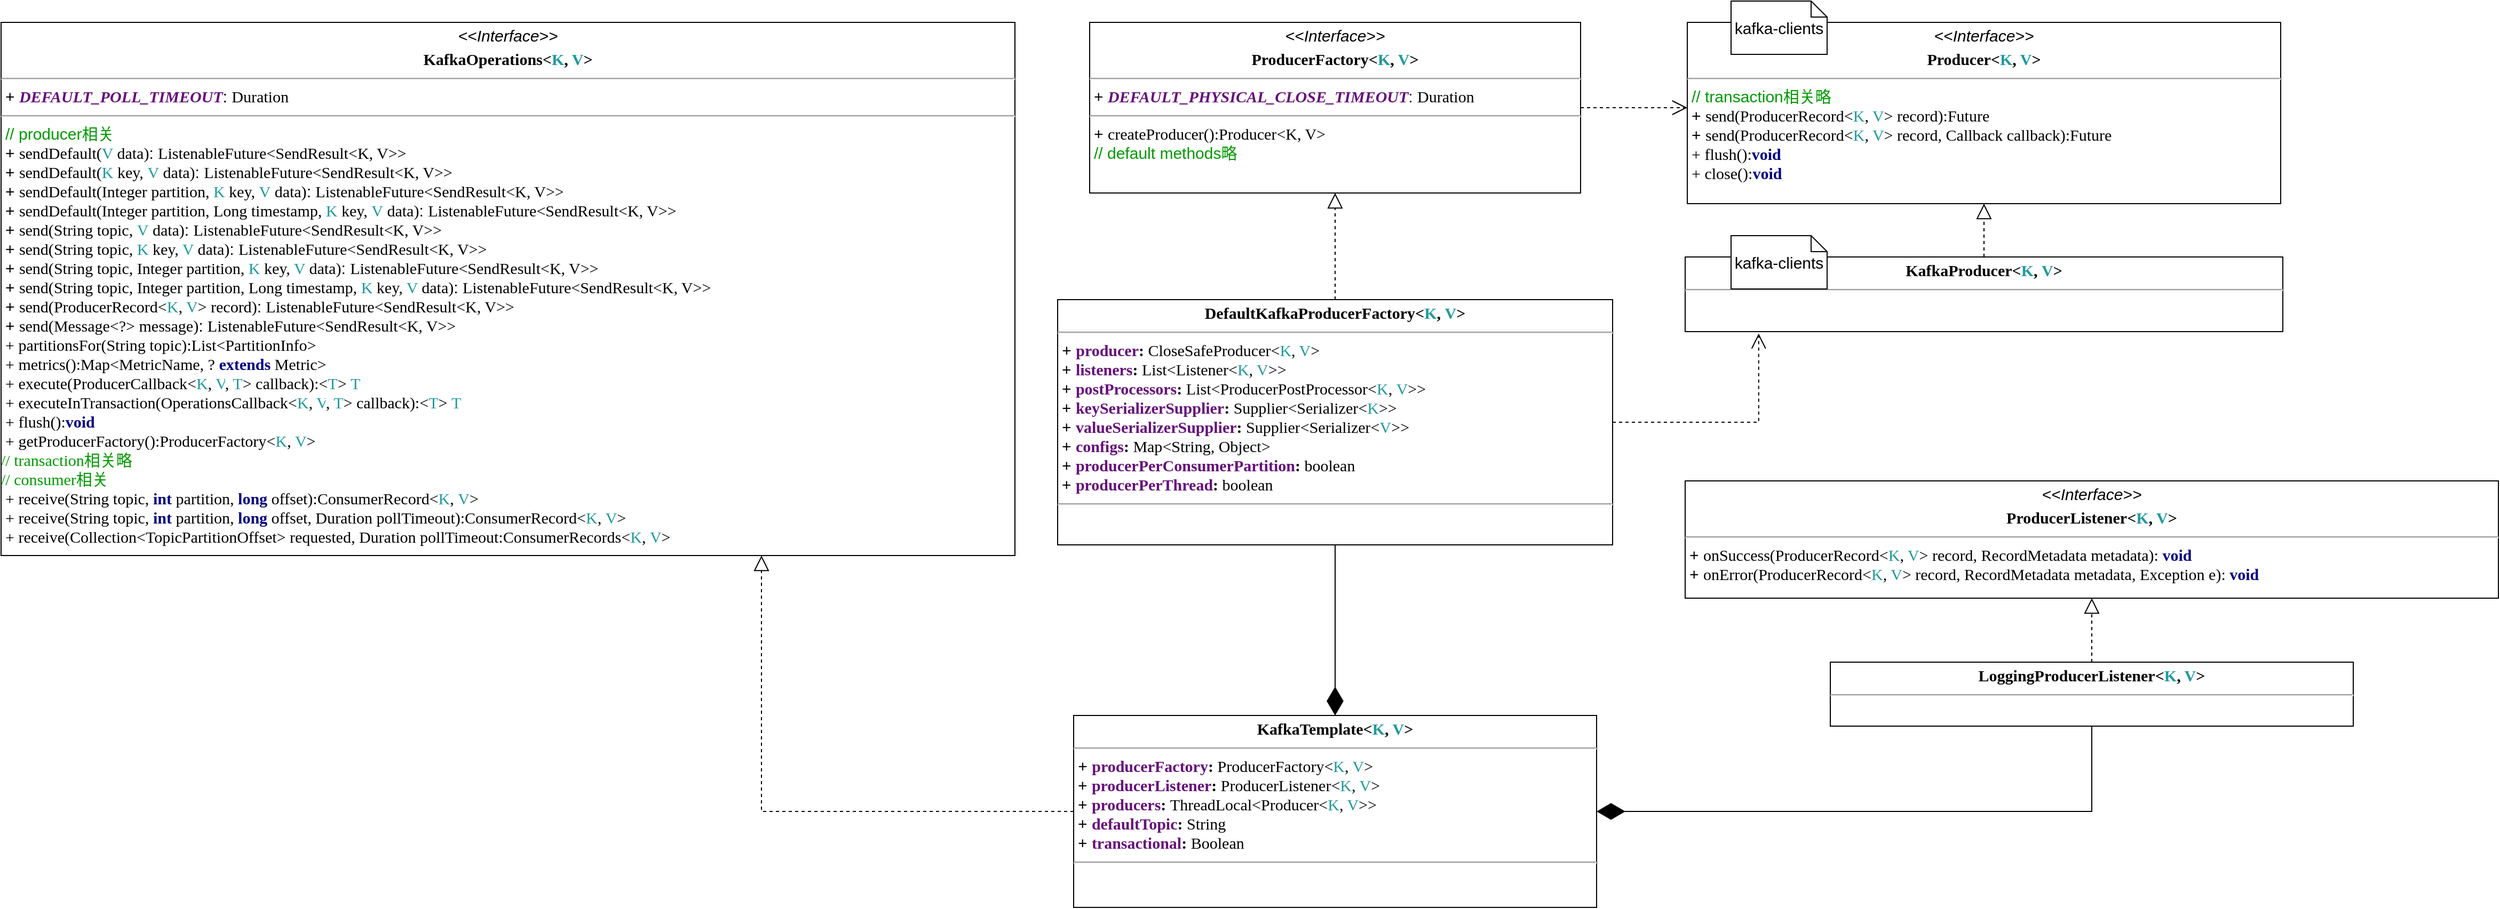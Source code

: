 <mxfile version="13.0.3" type="device" pages="4"><diagram id="KSwR-I32vGf6JJ8AEYK6" name="生产者"><mxGraphModel dx="1102" dy="642" grid="1" gridSize="10" guides="1" tooltips="1" connect="1" arrows="1" fold="1" page="1" pageScale="1" pageWidth="827" pageHeight="1169" math="0" shadow="0"><root><mxCell id="0"/><mxCell id="1" parent="0"/><mxCell id="f7C70H1t4d7-e50upJtd-4" value="&lt;p style=&quot;margin: 4px 0px 0px ; text-align: center ; font-size: 15px&quot;&gt;&lt;font style=&quot;font-size: 15px&quot;&gt;&lt;i style=&quot;font-size: 15px&quot;&gt;&amp;lt;&amp;lt;Interface&amp;gt;&amp;gt;&lt;/i&gt;&lt;br style=&quot;font-size: 15px&quot;&gt;&lt;/font&gt;&lt;/p&gt;&lt;p style=&quot;margin: 4px 0px 0px ; text-align: center ; font-size: 15px&quot;&gt;&lt;font style=&quot;font-size: 15px&quot;&gt;&lt;b&gt;&lt;span style=&quot;background-color: rgb(255 , 255 , 255) ; font-family: &amp;#34;menlo&amp;#34; ; font-size: 15px ; text-align: left&quot;&gt;KafkaOperations&amp;lt;&lt;/span&gt;&lt;span style=&quot;font-family: &amp;#34;menlo&amp;#34; ; font-size: 15px ; text-align: left ; color: rgb(32 , 153 , 157)&quot;&gt;K&lt;/span&gt;&lt;span style=&quot;background-color: rgb(255 , 255 , 255) ; font-family: &amp;#34;menlo&amp;#34; ; font-size: 15px ; text-align: left&quot;&gt;, &lt;/span&gt;&lt;span style=&quot;font-family: &amp;#34;menlo&amp;#34; ; font-size: 15px ; text-align: left ; color: rgb(32 , 153 , 157)&quot;&gt;V&lt;/span&gt;&lt;span style=&quot;background-color: rgb(255 , 255 , 255) ; font-family: &amp;#34;menlo&amp;#34; ; font-size: 15px ; text-align: left&quot;&gt;&amp;gt;&lt;/span&gt;&lt;/b&gt;&lt;/font&gt;&lt;/p&gt;&lt;hr style=&quot;font-size: 15px&quot;&gt;&lt;p style=&quot;margin: 0px 0px 0px 4px ; font-size: 15px&quot;&gt;&lt;font style=&quot;font-size: 15px&quot;&gt;+&amp;nbsp;&lt;span style=&quot;color: rgb(102 , 14 , 122) ; font-style: italic ; font-weight: bold ; background-color: rgb(255 , 255 , 255) ; font-family: &amp;#34;menlo&amp;#34; ; font-size: 15px&quot;&gt;DEFAULT_POLL_TIMEOUT&lt;/span&gt;&lt;span style=&quot;font-size: 15px&quot;&gt;:&amp;nbsp;&lt;/span&gt;&lt;span style=&quot;background-color: rgb(255 , 255 , 255) ; font-family: &amp;#34;menlo&amp;#34; ; font-size: 15px&quot;&gt;Duration&lt;br style=&quot;font-size: 15px&quot;&gt;&lt;/span&gt;&lt;/font&gt;&lt;/p&gt;&lt;hr style=&quot;font-size: 15px&quot;&gt;&lt;p style=&quot;margin: 0px 0px 0px 4px ; font-size: 15px&quot;&gt;&lt;font color=&quot;#009900&quot; style=&quot;font-size: 15px&quot;&gt;/&lt;/font&gt;&lt;font color=&quot;#009900&quot; style=&quot;font-size: 15px&quot;&gt;/ producer相关&lt;/font&gt;&lt;/p&gt;&lt;p style=&quot;margin: 0px 0px 0px 4px ; font-size: 15px&quot;&gt;&lt;font style=&quot;font-size: 15px&quot;&gt;+&amp;nbsp;&lt;span style=&quot;background-color: rgb(255 , 255 , 255) ; font-family: &amp;#34;menlo&amp;#34; ; font-size: 15px&quot;&gt;sendDefault(&lt;/span&gt;&lt;span style=&quot;font-family: &amp;#34;menlo&amp;#34; ; color: rgb(32 , 153 , 157) ; font-size: 15px&quot;&gt;V &lt;/span&gt;&lt;span style=&quot;background-color: rgb(255 , 255 , 255) ; font-family: &amp;#34;menlo&amp;#34; ; font-size: 15px&quot;&gt;data)&lt;/span&gt;&lt;span style=&quot;font-size: 15px&quot;&gt;:&amp;nbsp;&lt;/span&gt;&lt;span style=&quot;background-color: rgb(255 , 255 , 255) ; font-family: &amp;#34;menlo&amp;#34; ; font-size: 15px&quot;&gt;ListenableFuture&amp;lt;SendResult&amp;lt;K, V&amp;gt;&amp;gt;&lt;/span&gt;&lt;/font&gt;&lt;/p&gt;&lt;p style=&quot;margin: 0px 0px 0px 4px ; font-size: 15px&quot;&gt;&lt;font style=&quot;font-size: 15px&quot;&gt;+&amp;nbsp;&lt;span style=&quot;background-color: rgb(255 , 255 , 255) ; font-family: &amp;#34;menlo&amp;#34; ; font-size: 15px&quot;&gt;sendDefault(&lt;/span&gt;&lt;span style=&quot;font-family: &amp;#34;menlo&amp;#34; ; color: rgb(32 , 153 , 157) ; font-size: 15px&quot;&gt;K &lt;/span&gt;&lt;span style=&quot;background-color: rgb(255 , 255 , 255) ; font-family: &amp;#34;menlo&amp;#34; ; font-size: 15px&quot;&gt;key,&amp;nbsp;&lt;/span&gt;&lt;span style=&quot;font-family: &amp;#34;menlo&amp;#34; ; color: rgb(32 , 153 , 157) ; font-size: 15px&quot;&gt;V&amp;nbsp;&lt;/span&gt;&lt;span style=&quot;background-color: rgb(255 , 255 , 255) ; font-family: &amp;#34;menlo&amp;#34; ; font-size: 15px&quot;&gt;data)&lt;/span&gt;&lt;span style=&quot;font-size: 15px&quot;&gt;:&amp;nbsp;&lt;/span&gt;&lt;span style=&quot;background-color: rgb(255 , 255 , 255) ; font-family: &amp;#34;menlo&amp;#34; ; font-size: 15px&quot;&gt;ListenableFuture&amp;lt;SendResult&amp;lt;K, V&amp;gt;&amp;gt;&lt;/span&gt;&lt;/font&gt;&lt;/p&gt;&lt;div style=&quot;font-size: 15px&quot;&gt;&lt;p style=&quot;margin: 0px 0px 0px 4px ; font-size: 15px&quot;&gt;&lt;font style=&quot;font-size: 15px&quot;&gt;+&amp;nbsp;&lt;span style=&quot;background-color: rgb(255 , 255 , 255) ; font-family: &amp;#34;menlo&amp;#34; ; font-size: 15px&quot;&gt;sendDefault(&lt;/span&gt;&lt;span style=&quot;background-color: rgb(255 , 255 , 255) ; font-family: &amp;#34;menlo&amp;#34; ; font-size: 15px&quot;&gt;Integer partition,&amp;nbsp;&lt;/span&gt;&lt;span style=&quot;font-family: &amp;#34;menlo&amp;#34; ; color: rgb(32 , 153 , 157) ; font-size: 15px&quot;&gt;K&amp;nbsp;&lt;/span&gt;&lt;span style=&quot;background-color: rgb(255 , 255 , 255) ; font-family: &amp;#34;menlo&amp;#34; ; font-size: 15px&quot;&gt;key,&amp;nbsp;&lt;/span&gt;&lt;span style=&quot;font-family: &amp;#34;menlo&amp;#34; ; color: rgb(32 , 153 , 157) ; font-size: 15px&quot;&gt;V&amp;nbsp;&lt;/span&gt;&lt;span style=&quot;background-color: rgb(255 , 255 , 255) ; font-family: &amp;#34;menlo&amp;#34; ; font-size: 15px&quot;&gt;data)&lt;/span&gt;&lt;span style=&quot;font-size: 15px&quot;&gt;:&amp;nbsp;&lt;/span&gt;&lt;span style=&quot;background-color: rgb(255 , 255 , 255) ; font-family: &amp;#34;menlo&amp;#34; ; font-size: 15px&quot;&gt;ListenableFuture&amp;lt;SendResult&amp;lt;K, V&amp;gt;&amp;gt;&lt;/span&gt;&lt;/font&gt;&lt;/p&gt;&lt;/div&gt;&lt;div style=&quot;font-size: 15px&quot;&gt;&lt;p style=&quot;margin: 0px 0px 0px 4px ; font-size: 15px&quot;&gt;&lt;font style=&quot;font-size: 15px&quot;&gt;+&amp;nbsp;&lt;span style=&quot;background-color: rgb(255 , 255 , 255) ; font-family: &amp;#34;menlo&amp;#34; ; font-size: 15px&quot;&gt;sendDefault(&lt;/span&gt;&lt;span style=&quot;background-color: rgb(255 , 255 , 255) ; font-family: &amp;#34;menlo&amp;#34; ; font-size: 15px&quot;&gt;Integer partition&lt;/span&gt;&lt;span style=&quot;background-color: rgb(255 , 255 , 255) ; font-family: &amp;#34;menlo&amp;#34; ; font-size: 15px&quot;&gt;, Long timestamp&lt;/span&gt;&lt;span style=&quot;background-color: rgb(255 , 255 , 255) ; font-family: &amp;#34;menlo&amp;#34; ; font-size: 15px&quot;&gt;,&amp;nbsp;&lt;/span&gt;&lt;span style=&quot;font-family: &amp;#34;menlo&amp;#34; ; color: rgb(32 , 153 , 157) ; font-size: 15px&quot;&gt;K&amp;nbsp;&lt;/span&gt;&lt;span style=&quot;background-color: rgb(255 , 255 , 255) ; font-family: &amp;#34;menlo&amp;#34; ; font-size: 15px&quot;&gt;key,&amp;nbsp;&lt;/span&gt;&lt;span style=&quot;font-family: &amp;#34;menlo&amp;#34; ; color: rgb(32 , 153 , 157) ; font-size: 15px&quot;&gt;V&amp;nbsp;&lt;/span&gt;&lt;span style=&quot;background-color: rgb(255 , 255 , 255) ; font-family: &amp;#34;menlo&amp;#34; ; font-size: 15px&quot;&gt;data&lt;/span&gt;&lt;span style=&quot;background-color: rgb(255 , 255 , 255) ; font-family: &amp;#34;menlo&amp;#34; ; font-size: 15px&quot;&gt;)&lt;/span&gt;&lt;span style=&quot;font-size: 15px&quot;&gt;:&amp;nbsp;&lt;/span&gt;&lt;span style=&quot;background-color: rgb(255 , 255 , 255) ; font-family: &amp;#34;menlo&amp;#34; ; font-size: 15px&quot;&gt;ListenableFuture&amp;lt;SendResult&amp;lt;K, V&amp;gt;&amp;gt;&lt;/span&gt;&lt;/font&gt;&lt;/p&gt;&lt;/div&gt;&lt;div style=&quot;font-size: 15px&quot;&gt;&lt;div style=&quot;font-size: 15px&quot;&gt;&lt;p style=&quot;margin: 0px 0px 0px 4px ; font-size: 15px&quot;&gt;&lt;font style=&quot;font-size: 15px&quot;&gt;+&amp;nbsp;&lt;span style=&quot;background-color: rgb(255 , 255 , 255) ; font-family: &amp;#34;menlo&amp;#34; ; font-size: 15px&quot;&gt;send(String topic&lt;/span&gt;&lt;span style=&quot;background-color: rgb(255 , 255 , 255) ; font-family: &amp;#34;menlo&amp;#34; ; font-size: 15px&quot;&gt;,&amp;nbsp;&lt;/span&gt;&lt;span style=&quot;font-family: &amp;#34;menlo&amp;#34; ; color: rgb(32 , 153 , 157) ; font-size: 15px&quot;&gt;V&amp;nbsp;&lt;/span&gt;&lt;span style=&quot;background-color: rgb(255 , 255 , 255) ; font-family: &amp;#34;menlo&amp;#34; ; font-size: 15px&quot;&gt;data&lt;/span&gt;&lt;span style=&quot;background-color: rgb(255 , 255 , 255) ; font-family: &amp;#34;menlo&amp;#34; ; font-size: 15px&quot;&gt;)&lt;/span&gt;&lt;span style=&quot;font-size: 15px&quot;&gt;:&amp;nbsp;&lt;/span&gt;&lt;span style=&quot;background-color: rgb(255 , 255 , 255) ; font-family: &amp;#34;menlo&amp;#34; ; font-size: 15px&quot;&gt;ListenableFuture&amp;lt;SendResult&amp;lt;K, V&amp;gt;&amp;gt;&lt;/span&gt;&lt;/font&gt;&lt;/p&gt;&lt;p style=&quot;margin: 0px 0px 0px 4px ; font-size: 15px&quot;&gt;&lt;font style=&quot;font-size: 15px&quot;&gt;+&amp;nbsp;&lt;span style=&quot;background-color: rgb(255 , 255 , 255) ; font-family: &amp;#34;menlo&amp;#34; ; font-size: 15px&quot;&gt;send(&lt;/span&gt;&lt;/font&gt;&lt;span style=&quot;background-color: rgb(255 , 255 , 255) ; font-family: &amp;#34;menlo&amp;#34; ; font-size: 15px&quot;&gt;String topic, &lt;/span&gt;&lt;span style=&quot;font-family: &amp;#34;menlo&amp;#34; ; font-size: 15px ; color: rgb(32 , 153 , 157)&quot;&gt;K &lt;/span&gt;&lt;span style=&quot;background-color: rgb(255 , 255 , 255) ; font-family: &amp;#34;menlo&amp;#34; ; font-size: 15px&quot;&gt;key, &lt;/span&gt;&lt;span style=&quot;font-family: &amp;#34;menlo&amp;#34; ; font-size: 15px ; color: rgb(32 , 153 , 157)&quot;&gt;V &lt;/span&gt;&lt;span style=&quot;background-color: rgb(255 , 255 , 255) ; font-family: &amp;#34;menlo&amp;#34; ; font-size: 15px&quot;&gt;data&lt;/span&gt;&lt;span style=&quot;background-color: rgb(255 , 255 , 255) ; font-family: &amp;#34;menlo&amp;#34; ; font-size: 15px&quot;&gt;)&lt;/span&gt;&lt;span style=&quot;font-size: 15px&quot;&gt;:&amp;nbsp;&lt;/span&gt;&lt;span style=&quot;background-color: rgb(255 , 255 , 255) ; font-family: &amp;#34;menlo&amp;#34; ; font-size: 15px&quot;&gt;ListenableFuture&amp;lt;SendResult&amp;lt;K, V&amp;gt;&amp;gt;&lt;/span&gt;&lt;/p&gt;&lt;p style=&quot;margin: 0px 0px 0px 4px ; font-size: 15px&quot;&gt;&lt;font style=&quot;font-size: 15px&quot;&gt;+&amp;nbsp;&lt;span style=&quot;background-color: rgb(255 , 255 , 255) ; font-family: &amp;#34;menlo&amp;#34; ; font-size: 15px&quot;&gt;send(&lt;/span&gt;&lt;/font&gt;&lt;span style=&quot;background-color: rgb(255 , 255 , 255) ; font-family: &amp;#34;menlo&amp;#34; ; font-size: 15px&quot;&gt;String topic, Integer partition, &lt;/span&gt;&lt;span style=&quot;font-family: &amp;#34;menlo&amp;#34; ; font-size: 15px ; color: rgb(32 , 153 , 157)&quot;&gt;K &lt;/span&gt;&lt;span style=&quot;background-color: rgb(255 , 255 , 255) ; font-family: &amp;#34;menlo&amp;#34; ; font-size: 15px&quot;&gt;key, &lt;/span&gt;&lt;span style=&quot;font-family: &amp;#34;menlo&amp;#34; ; font-size: 15px ; color: rgb(32 , 153 , 157)&quot;&gt;V &lt;/span&gt;&lt;span style=&quot;background-color: rgb(255 , 255 , 255) ; font-family: &amp;#34;menlo&amp;#34; ; font-size: 15px&quot;&gt;data&lt;/span&gt;&lt;span style=&quot;background-color: rgb(255 , 255 , 255) ; font-family: &amp;#34;menlo&amp;#34; ; font-size: 15px&quot;&gt;)&lt;/span&gt;&lt;span style=&quot;font-size: 15px&quot;&gt;:&amp;nbsp;&lt;/span&gt;&lt;span style=&quot;background-color: rgb(255 , 255 , 255) ; font-family: &amp;#34;menlo&amp;#34; ; font-size: 15px&quot;&gt;ListenableFuture&amp;lt;SendResult&amp;lt;K, V&amp;gt;&amp;gt;&lt;/span&gt;&lt;/p&gt;&lt;p style=&quot;margin: 0px 0px 0px 4px ; font-size: 15px&quot;&gt;&lt;font style=&quot;font-size: 15px&quot;&gt;+&amp;nbsp;&lt;span style=&quot;background-color: rgb(255 , 255 , 255) ; font-family: &amp;#34;menlo&amp;#34; ; font-size: 15px&quot;&gt;send(&lt;/span&gt;&lt;/font&gt;&lt;span style=&quot;background-color: rgb(255 , 255 , 255) ; font-family: &amp;#34;menlo&amp;#34; ; font-size: 15px&quot;&gt;String topic, Integer partition, Long timestamp, &lt;/span&gt;&lt;span style=&quot;font-family: &amp;#34;menlo&amp;#34; ; font-size: 15px ; color: rgb(32 , 153 , 157)&quot;&gt;K &lt;/span&gt;&lt;span style=&quot;background-color: rgb(255 , 255 , 255) ; font-family: &amp;#34;menlo&amp;#34; ; font-size: 15px&quot;&gt;key, &lt;/span&gt;&lt;span style=&quot;font-family: &amp;#34;menlo&amp;#34; ; font-size: 15px ; color: rgb(32 , 153 , 157)&quot;&gt;V &lt;/span&gt;&lt;span style=&quot;background-color: rgb(255 , 255 , 255) ; font-family: &amp;#34;menlo&amp;#34; ; font-size: 15px&quot;&gt;data&lt;/span&gt;&lt;span style=&quot;background-color: rgb(255 , 255 , 255) ; font-family: &amp;#34;menlo&amp;#34; ; font-size: 15px&quot;&gt;)&lt;/span&gt;&lt;span style=&quot;font-size: 15px&quot;&gt;:&amp;nbsp;&lt;/span&gt;&lt;span style=&quot;background-color: rgb(255 , 255 , 255) ; font-family: &amp;#34;menlo&amp;#34; ; font-size: 15px&quot;&gt;ListenableFuture&amp;lt;SendResult&amp;lt;K, V&amp;gt;&amp;gt;&lt;/span&gt;&lt;/p&gt;&lt;/div&gt;&lt;/div&gt;&lt;div style=&quot;font-size: 15px&quot;&gt;&lt;p style=&quot;margin: 0px 0px 0px 4px ; font-size: 15px&quot;&gt;+&amp;nbsp;&lt;span style=&quot;background-color: rgb(255 , 255 , 255) ; font-family: &amp;#34;menlo&amp;#34; ; font-size: 15px&quot;&gt;send(&lt;/span&gt;&lt;span style=&quot;background-color: rgb(255 , 255 , 255) ; font-family: &amp;#34;menlo&amp;#34; ; font-size: 15px&quot;&gt;ProducerRecord&amp;lt;&lt;/span&gt;&lt;span style=&quot;font-family: &amp;#34;menlo&amp;#34; ; font-size: 15px ; color: rgb(32 , 153 , 157)&quot;&gt;K&lt;/span&gt;&lt;span style=&quot;background-color: rgb(255 , 255 , 255) ; font-family: &amp;#34;menlo&amp;#34; ; font-size: 15px&quot;&gt;, &lt;/span&gt;&lt;span style=&quot;font-family: &amp;#34;menlo&amp;#34; ; font-size: 15px ; color: rgb(32 , 153 , 157)&quot;&gt;V&lt;/span&gt;&lt;span style=&quot;background-color: rgb(255 , 255 , 255) ; font-family: &amp;#34;menlo&amp;#34; ; font-size: 15px&quot;&gt;&amp;gt; record&lt;/span&gt;&lt;span style=&quot;background-color: rgb(255 , 255 , 255) ; font-family: &amp;#34;menlo&amp;#34; ; font-size: 15px&quot;&gt;)&lt;/span&gt;&lt;span style=&quot;font-size: 15px&quot;&gt;:&amp;nbsp;&lt;/span&gt;&lt;span style=&quot;background-color: rgb(255 , 255 , 255) ; font-family: &amp;#34;menlo&amp;#34; ; font-size: 15px&quot;&gt;ListenableFuture&amp;lt;SendResult&amp;lt;K, V&amp;gt;&amp;gt;&lt;/span&gt;&lt;/p&gt;&lt;div style=&quot;font-size: 15px&quot;&gt;&lt;p style=&quot;margin: 0px 0px 0px 4px ; font-size: 15px&quot;&gt;+&amp;nbsp;&lt;span style=&quot;background-color: rgb(255 , 255 , 255) ; font-family: &amp;#34;menlo&amp;#34; ; font-size: 15px&quot;&gt;send(&lt;/span&gt;&lt;span style=&quot;background-color: rgb(255 , 255 , 255) ; font-family: &amp;#34;menlo&amp;#34; ; font-size: 15px&quot;&gt;Message&amp;lt;?&amp;gt; message&lt;/span&gt;&lt;span style=&quot;background-color: rgb(255 , 255 , 255) ; font-family: &amp;#34;menlo&amp;#34; ; font-size: 15px&quot;&gt;)&lt;/span&gt;&lt;span style=&quot;font-size: 15px&quot;&gt;:&amp;nbsp;&lt;/span&gt;&lt;span style=&quot;background-color: rgb(255 , 255 , 255) ; font-family: &amp;#34;menlo&amp;#34; ; font-size: 15px&quot;&gt;ListenableFuture&amp;lt;SendResult&amp;lt;K, V&amp;gt;&amp;gt;&lt;/span&gt;&lt;/p&gt;&lt;p style=&quot;margin: 0px 0px 0px 4px ; font-size: 15px&quot;&gt;&lt;span style=&quot;background-color: rgb(255 , 255 , 255) ; font-family: &amp;#34;menlo&amp;#34; ; font-size: 15px&quot;&gt;+&amp;nbsp;&lt;/span&gt;&lt;span style=&quot;background-color: rgb(255 , 255 , 255) ; font-family: &amp;#34;menlo&amp;#34; ; font-size: 15px&quot;&gt;partitionsFor(String topic):&lt;/span&gt;&lt;span style=&quot;background-color: rgb(255 , 255 , 255) ; font-family: &amp;#34;menlo&amp;#34; ; font-size: 15px&quot;&gt;List&amp;lt;PartitionInfo&amp;gt;&lt;/span&gt;&lt;/p&gt;&lt;p style=&quot;margin: 0px 0px 0px 4px ; font-size: 15px&quot;&gt;&lt;span style=&quot;background-color: rgb(255 , 255 , 255) ; font-family: &amp;#34;menlo&amp;#34; ; font-size: 15px&quot;&gt;+&lt;/span&gt;&lt;span style=&quot;background-color: rgb(255 , 255 , 255) ; font-family: &amp;#34;menlo&amp;#34; ; font-size: 15px&quot;&gt;&amp;nbsp;metrics():&lt;/span&gt;&lt;span style=&quot;background-color: rgb(255 , 255 , 255) ; font-family: &amp;#34;menlo&amp;#34; ; font-size: 15px&quot;&gt;Map&amp;lt;MetricName, ?&amp;nbsp;&lt;/span&gt;&lt;span style=&quot;font-family: &amp;#34;menlo&amp;#34; ; font-size: 15px ; color: rgb(0 , 0 , 128) ; font-weight: bold&quot;&gt;extends&amp;nbsp;&lt;/span&gt;&lt;span style=&quot;background-color: rgb(255 , 255 , 255) ; font-family: &amp;#34;menlo&amp;#34; ; font-size: 15px&quot;&gt;Metric&amp;gt;&lt;/span&gt;&lt;/p&gt;&lt;p style=&quot;margin: 0px 0px 0px 4px ; font-size: 15px&quot;&gt;&lt;span style=&quot;background-color: rgb(255 , 255 , 255) ; font-family: &amp;#34;menlo&amp;#34; ; font-size: 15px&quot;&gt;+&amp;nbsp;&lt;/span&gt;&lt;span style=&quot;background-color: rgb(255 , 255 , 255) ; font-family: &amp;#34;menlo&amp;#34; ; font-size: 15px&quot;&gt;execute(ProducerCallback&amp;lt;&lt;/span&gt;&lt;span style=&quot;font-family: &amp;#34;menlo&amp;#34; ; font-size: 15px ; color: rgb(32 , 153 , 157)&quot;&gt;K&lt;/span&gt;&lt;span style=&quot;background-color: rgb(255 , 255 , 255) ; font-family: &amp;#34;menlo&amp;#34; ; font-size: 15px&quot;&gt;, &lt;/span&gt;&lt;span style=&quot;font-family: &amp;#34;menlo&amp;#34; ; font-size: 15px ; color: rgb(32 , 153 , 157)&quot;&gt;V&lt;/span&gt;&lt;span style=&quot;background-color: rgb(255 , 255 , 255) ; font-family: &amp;#34;menlo&amp;#34; ; font-size: 15px&quot;&gt;, &lt;/span&gt;&lt;span style=&quot;font-family: &amp;#34;menlo&amp;#34; ; font-size: 15px ; color: rgb(32 , 153 , 157)&quot;&gt;T&lt;/span&gt;&lt;span style=&quot;background-color: rgb(255 , 255 , 255) ; font-family: &amp;#34;menlo&amp;#34; ; font-size: 15px&quot;&gt;&amp;gt; callback):&lt;/span&gt;&lt;span style=&quot;background-color: rgb(255 , 255 , 255) ; font-family: &amp;#34;menlo&amp;#34; ; font-size: 15px&quot;&gt;&amp;lt;&lt;/span&gt;&lt;span style=&quot;font-family: &amp;#34;menlo&amp;#34; ; font-size: 15px ; color: rgb(32 , 153 , 157)&quot;&gt;T&lt;/span&gt;&lt;span style=&quot;background-color: rgb(255 , 255 , 255) ; font-family: &amp;#34;menlo&amp;#34; ; font-size: 15px&quot;&gt;&amp;gt;&amp;nbsp;&lt;/span&gt;&lt;span style=&quot;font-family: &amp;#34;menlo&amp;#34; ; font-size: 15px ; color: rgb(32 , 153 , 157)&quot;&gt;T&amp;nbsp;&lt;/span&gt;&lt;/p&gt;&lt;p style=&quot;margin: 0px 0px 0px 4px ; font-size: 15px&quot;&gt;&lt;span style=&quot;background-color: rgb(255 , 255 , 255) ; font-family: &amp;#34;menlo&amp;#34; ; font-size: 15px&quot;&gt;+&amp;nbsp;&lt;/span&gt;&lt;span style=&quot;background-color: rgb(255 , 255 , 255) ; font-family: &amp;#34;menlo&amp;#34; ; font-size: 15px&quot;&gt;executeInTransaction(OperationsCallback&amp;lt;&lt;/span&gt;&lt;span style=&quot;font-family: &amp;#34;menlo&amp;#34; ; font-size: 15px ; color: rgb(32 , 153 , 157)&quot;&gt;K&lt;/span&gt;&lt;span style=&quot;background-color: rgb(255 , 255 , 255) ; font-family: &amp;#34;menlo&amp;#34; ; font-size: 15px&quot;&gt;, &lt;/span&gt;&lt;span style=&quot;font-family: &amp;#34;menlo&amp;#34; ; font-size: 15px ; color: rgb(32 , 153 , 157)&quot;&gt;V&lt;/span&gt;&lt;span style=&quot;background-color: rgb(255 , 255 , 255) ; font-family: &amp;#34;menlo&amp;#34; ; font-size: 15px&quot;&gt;, &lt;/span&gt;&lt;span style=&quot;font-family: &amp;#34;menlo&amp;#34; ; font-size: 15px ; color: rgb(32 , 153 , 157)&quot;&gt;T&lt;/span&gt;&lt;span style=&quot;background-color: rgb(255 , 255 , 255) ; font-family: &amp;#34;menlo&amp;#34; ; font-size: 15px&quot;&gt;&amp;gt; callback):&lt;/span&gt;&lt;span style=&quot;background-color: rgb(255 , 255 , 255) ; font-family: &amp;#34;menlo&amp;#34; ; font-size: 15px&quot;&gt;&amp;lt;&lt;/span&gt;&lt;span style=&quot;font-family: &amp;#34;menlo&amp;#34; ; font-size: 15px ; color: rgb(32 , 153 , 157)&quot;&gt;T&lt;/span&gt;&lt;span style=&quot;background-color: rgb(255 , 255 , 255) ; font-family: &amp;#34;menlo&amp;#34; ; font-size: 15px&quot;&gt;&amp;gt;&amp;nbsp;&lt;/span&gt;&lt;span style=&quot;font-family: &amp;#34;menlo&amp;#34; ; font-size: 15px ; color: rgb(32 , 153 , 157)&quot;&gt;T&lt;/span&gt;&lt;/p&gt;&lt;p style=&quot;margin: 0px 0px 0px 4px ; font-size: 15px&quot;&gt;&lt;span style=&quot;background-color: rgb(255 , 255 , 255) ; font-family: &amp;#34;menlo&amp;#34; ; font-size: 15px&quot;&gt;+&amp;nbsp;&lt;/span&gt;&lt;span style=&quot;background-color: rgb(255 , 255 , 255) ; font-family: &amp;#34;menlo&amp;#34; ; font-size: 15px&quot;&gt;flush():&lt;/span&gt;&lt;span style=&quot;color: rgb(0 , 0 , 128) ; font-family: &amp;#34;menlo&amp;#34; ; font-size: 15px ; font-weight: 700&quot;&gt;void&lt;/span&gt;&lt;/p&gt;&lt;p style=&quot;margin: 0px 0px 0px 4px ; font-size: 15px&quot;&gt;&lt;span style=&quot;background-color: rgb(255 , 255 , 255) ; font-family: &amp;#34;menlo&amp;#34; ; font-size: 15px&quot;&gt;+&amp;nbsp;&lt;/span&gt;&lt;span style=&quot;background-color: rgb(255 , 255 , 255) ; font-family: &amp;#34;menlo&amp;#34; ; font-size: 15px&quot;&gt;getProducerFactory():&lt;/span&gt;&lt;span style=&quot;background-color: rgb(255 , 255 , 255) ; font-family: &amp;#34;menlo&amp;#34; ; font-size: 15px&quot;&gt;ProducerFactory&amp;lt;&lt;/span&gt;&lt;span style=&quot;font-family: &amp;#34;menlo&amp;#34; ; font-size: 15px ; color: rgb(32 , 153 , 157)&quot;&gt;K&lt;/span&gt;&lt;span style=&quot;background-color: rgb(255 , 255 , 255) ; font-family: &amp;#34;menlo&amp;#34; ; font-size: 15px&quot;&gt;,&amp;nbsp;&lt;/span&gt;&lt;span style=&quot;font-family: &amp;#34;menlo&amp;#34; ; font-size: 15px ; color: rgb(32 , 153 , 157)&quot;&gt;V&lt;/span&gt;&lt;span style=&quot;background-color: rgb(255 , 255 , 255) ; font-family: &amp;#34;menlo&amp;#34; ; font-size: 15px&quot;&gt;&amp;gt;&amp;nbsp;&lt;/span&gt;&lt;/p&gt;&lt;span style=&quot;color: rgb(0 , 153 , 0) ; font-family: &amp;#34;menlo&amp;#34; ; font-size: 15px&quot;&gt;// transaction相关略&lt;/span&gt;&lt;br class=&quot;Apple-interchange-newline&quot; style=&quot;font-size: 15px&quot;&gt;&lt;span style=&quot;color: rgb(0 , 153 , 0) ; font-family: &amp;#34;menlo&amp;#34; ; font-size: 15px&quot;&gt;// consumer相关&lt;/span&gt;&lt;p style=&quot;margin: 0px 0px 0px 4px ; font-size: 15px&quot;&gt;&lt;span style=&quot;background-color: rgb(255 , 255 , 255) ; font-family: &amp;#34;menlo&amp;#34; ; font-size: 15px&quot;&gt;+&amp;nbsp;&lt;/span&gt;&lt;span style=&quot;background-color: rgb(255 , 255 , 255) ; font-family: &amp;#34;menlo&amp;#34; ; font-size: 15px&quot;&gt;receive(String topic, &lt;/span&gt;&lt;span style=&quot;font-family: &amp;#34;menlo&amp;#34; ; font-size: 15px ; color: rgb(0 , 0 , 128) ; font-weight: bold&quot;&gt;int &lt;/span&gt;&lt;span style=&quot;background-color: rgb(255 , 255 , 255) ; font-family: &amp;#34;menlo&amp;#34; ; font-size: 15px&quot;&gt;partition, &lt;/span&gt;&lt;span style=&quot;font-family: &amp;#34;menlo&amp;#34; ; font-size: 15px ; color: rgb(0 , 0 , 128) ; font-weight: bold&quot;&gt;long &lt;/span&gt;&lt;span style=&quot;background-color: rgb(255 , 255 , 255) ; font-family: &amp;#34;menlo&amp;#34; ; font-size: 15px&quot;&gt;offset):&lt;/span&gt;&lt;span style=&quot;background-color: rgb(255 , 255 , 255) ; font-family: &amp;#34;menlo&amp;#34; ; font-size: 15px&quot;&gt;ConsumerRecord&amp;lt;&lt;/span&gt;&lt;span style=&quot;font-family: &amp;#34;menlo&amp;#34; ; font-size: 15px ; color: rgb(32 , 153 , 157)&quot;&gt;K&lt;/span&gt;&lt;span style=&quot;background-color: rgb(255 , 255 , 255) ; font-family: &amp;#34;menlo&amp;#34; ; font-size: 15px&quot;&gt;,&amp;nbsp;&lt;/span&gt;&lt;span style=&quot;font-family: &amp;#34;menlo&amp;#34; ; font-size: 15px ; color: rgb(32 , 153 , 157)&quot;&gt;V&lt;/span&gt;&lt;span style=&quot;background-color: rgb(255 , 255 , 255) ; font-family: &amp;#34;menlo&amp;#34; ; font-size: 15px&quot;&gt;&amp;gt;&amp;nbsp;&lt;/span&gt;&lt;/p&gt;&lt;p style=&quot;margin: 0px 0px 0px 4px ; font-size: 15px&quot;&gt;&lt;span style=&quot;background-color: rgb(255 , 255 , 255) ; font-family: &amp;#34;menlo&amp;#34; ; font-size: 15px&quot;&gt;+&lt;/span&gt;&lt;span style=&quot;background-color: rgb(255 , 255 , 255) ; font-family: &amp;#34;menlo&amp;#34; ; font-size: 15px&quot;&gt;&amp;nbsp;receive(String topic, &lt;/span&gt;&lt;span style=&quot;font-family: &amp;#34;menlo&amp;#34; ; font-size: 15px ; color: rgb(0 , 0 , 128) ; font-weight: bold&quot;&gt;int &lt;/span&gt;&lt;span style=&quot;background-color: rgb(255 , 255 , 255) ; font-family: &amp;#34;menlo&amp;#34; ; font-size: 15px&quot;&gt;partition, &lt;/span&gt;&lt;span style=&quot;font-family: &amp;#34;menlo&amp;#34; ; font-size: 15px ; color: rgb(0 , 0 , 128) ; font-weight: bold&quot;&gt;long &lt;/span&gt;&lt;span style=&quot;background-color: rgb(255 , 255 , 255) ; font-family: &amp;#34;menlo&amp;#34; ; font-size: 15px&quot;&gt;offset, Duration pollTimeout):&lt;/span&gt;&lt;span style=&quot;background-color: rgb(255 , 255 , 255) ; font-family: &amp;#34;menlo&amp;#34; ; font-size: 15px&quot;&gt;ConsumerRecord&amp;lt;&lt;/span&gt;&lt;span style=&quot;font-family: &amp;#34;menlo&amp;#34; ; font-size: 15px ; color: rgb(32 , 153 , 157)&quot;&gt;K&lt;/span&gt;&lt;span style=&quot;background-color: rgb(255 , 255 , 255) ; font-family: &amp;#34;menlo&amp;#34; ; font-size: 15px&quot;&gt;,&amp;nbsp;&lt;/span&gt;&lt;span style=&quot;font-family: &amp;#34;menlo&amp;#34; ; font-size: 15px ; color: rgb(32 , 153 , 157)&quot;&gt;V&lt;/span&gt;&lt;span style=&quot;background-color: rgb(255 , 255 , 255) ; font-family: &amp;#34;menlo&amp;#34; ; font-size: 15px&quot;&gt;&amp;gt;&lt;/span&gt;&lt;/p&gt;&lt;p style=&quot;margin: 0px 0px 0px 4px ; font-size: 15px&quot;&gt;&lt;span style=&quot;background-color: rgb(255 , 255 , 255) ; font-family: &amp;#34;menlo&amp;#34; ; font-size: 15px&quot;&gt;+&lt;/span&gt;&lt;span style=&quot;background-color: rgb(255 , 255 , 255) ; font-family: &amp;#34;menlo&amp;#34; ; font-size: 15px&quot;&gt;&amp;nbsp;receive(Collection&amp;lt;TopicPartitionOffset&amp;gt; requested, Duration pollTimeout:&lt;/span&gt;&lt;span style=&quot;background-color: rgb(255 , 255 , 255) ; font-family: &amp;#34;menlo&amp;#34; ; font-size: 15px&quot;&gt;ConsumerRecords&amp;lt;&lt;/span&gt;&lt;span style=&quot;font-family: &amp;#34;menlo&amp;#34; ; color: rgb(32 , 153 , 157) ; font-size: 15px&quot;&gt;K&lt;/span&gt;&lt;span style=&quot;background-color: rgb(255 , 255 , 255) ; font-family: &amp;#34;menlo&amp;#34; ; font-size: 15px&quot;&gt;,&amp;nbsp;&lt;/span&gt;&lt;span style=&quot;font-family: &amp;#34;menlo&amp;#34; ; color: rgb(32 , 153 , 157) ; font-size: 15px&quot;&gt;V&lt;/span&gt;&lt;span style=&quot;background-color: rgb(255 , 255 , 255) ; font-family: &amp;#34;menlo&amp;#34; ; font-size: 15px&quot;&gt;&amp;gt;&lt;/span&gt;&lt;/p&gt;&lt;/div&gt;&lt;/div&gt;" style="verticalAlign=top;align=left;overflow=fill;fontSize=15;fontFamily=Helvetica;html=1;" parent="1" vertex="1"><mxGeometry x="30" y="60" width="950" height="500" as="geometry"/></mxCell><mxCell id="1bpaF8n7Yq1nAWnvfYR1-1" value="&lt;p style=&quot;margin: 4px 0px 0px ; text-align: center ; font-size: 15px&quot;&gt;&lt;font style=&quot;font-size: 15px&quot;&gt;&lt;i style=&quot;font-size: 15px&quot;&gt;&amp;lt;&amp;lt;Interface&amp;gt;&amp;gt;&lt;/i&gt;&lt;br style=&quot;font-size: 15px&quot;&gt;&lt;/font&gt;&lt;/p&gt;&lt;p style=&quot;margin: 4px 0px 0px ; text-align: center ; font-size: 15px&quot;&gt;&lt;font style=&quot;font-size: 15px&quot;&gt;&lt;b&gt;&lt;span style=&quot;background-color: rgb(255 , 255 , 255) ; font-family: &amp;#34;menlo&amp;#34; ; font-size: 15px ; text-align: left&quot;&gt;ProducerFactory&amp;lt;&lt;/span&gt;&lt;span style=&quot;font-family: &amp;#34;menlo&amp;#34; ; font-size: 15px ; text-align: left ; color: rgb(32 , 153 , 157)&quot;&gt;K&lt;/span&gt;&lt;span style=&quot;background-color: rgb(255 , 255 , 255) ; font-family: &amp;#34;menlo&amp;#34; ; font-size: 15px ; text-align: left&quot;&gt;, &lt;/span&gt;&lt;span style=&quot;font-family: &amp;#34;menlo&amp;#34; ; font-size: 15px ; text-align: left ; color: rgb(32 , 153 , 157)&quot;&gt;V&lt;/span&gt;&lt;span style=&quot;background-color: rgb(255 , 255 , 255) ; font-family: &amp;#34;menlo&amp;#34; ; font-size: 15px ; text-align: left&quot;&gt;&amp;gt;&lt;/span&gt;&lt;/b&gt;&lt;/font&gt;&lt;/p&gt;&lt;hr style=&quot;font-size: 15px&quot;&gt;&lt;p style=&quot;margin: 0px 0px 0px 4px ; font-size: 15px&quot;&gt;&lt;font style=&quot;font-size: 15px&quot;&gt;+&amp;nbsp;&lt;/font&gt;&lt;span style=&quot;color: rgb(102 , 14 , 122) ; font-style: italic ; font-weight: bold ; background-color: rgb(255 , 255 , 255) ; font-family: &amp;#34;menlo&amp;#34; ; font-size: 15px&quot;&gt;DEFAULT_PHYSICAL_CLOSE_TIMEOUT&lt;/span&gt;&lt;span style=&quot;font-size: 15px&quot;&gt;:&amp;nbsp;&lt;/span&gt;&lt;span style=&quot;background-color: rgb(255 , 255 , 255) ; font-family: &amp;#34;menlo&amp;#34; ; font-size: 15px&quot;&gt;Duration&lt;/span&gt;&lt;/p&gt;&lt;hr style=&quot;font-size: 15px&quot;&gt;&lt;p style=&quot;margin: 0px 0px 0px 4px ; font-size: 15px&quot;&gt;+&amp;nbsp;&lt;span style=&quot;background-color: rgb(255 , 255 , 255) ; font-family: &amp;#34;menlo&amp;#34; ; font-size: 15px&quot;&gt;createProducer():Producer&lt;/span&gt;&lt;span style=&quot;background-color: rgb(255 , 255 , 255) ; font-family: &amp;#34;menlo&amp;#34; ; font-size: 15px&quot;&gt;&amp;lt;K, V&amp;gt;&lt;/span&gt;&lt;/p&gt;&lt;p style=&quot;margin: 0px 0px 0px 4px ; font-size: 15px&quot;&gt;&lt;font color=&quot;#009900&quot; style=&quot;font-size: 15px&quot;&gt;// default methods略&lt;/font&gt;&lt;/p&gt;" style="verticalAlign=top;align=left;overflow=fill;fontSize=15;fontFamily=Helvetica;html=1;" parent="1" vertex="1"><mxGeometry x="1050" y="60" width="460" height="160" as="geometry"/></mxCell><mxCell id="1bpaF8n7Yq1nAWnvfYR1-3" value="&lt;p style=&quot;margin: 4px 0px 0px ; text-align: center ; font-size: 15px&quot;&gt;&lt;b&gt;&lt;span style=&quot;background-color: rgb(255 , 255 , 255) ; font-family: &amp;#34;menlo&amp;#34; ; text-align: left&quot;&gt;DefaultKafkaProducerFactory&lt;/span&gt;&lt;span style=&quot;background-color: rgb(255 , 255 , 255) ; font-family: &amp;#34;menlo&amp;#34; ; text-align: left&quot;&gt;&amp;lt;&lt;/span&gt;&lt;span style=&quot;font-family: &amp;#34;menlo&amp;#34; ; text-align: left ; color: rgb(32 , 153 , 157)&quot;&gt;K&lt;/span&gt;&lt;span style=&quot;background-color: rgb(255 , 255 , 255) ; font-family: &amp;#34;menlo&amp;#34; ; text-align: left&quot;&gt;,&amp;nbsp;&lt;/span&gt;&lt;span style=&quot;font-family: &amp;#34;menlo&amp;#34; ; text-align: left ; color: rgb(32 , 153 , 157)&quot;&gt;V&lt;/span&gt;&lt;span style=&quot;background-color: rgb(255 , 255 , 255) ; font-family: &amp;#34;menlo&amp;#34; ; text-align: left&quot;&gt;&amp;gt;&lt;/span&gt;&lt;br&gt;&lt;/b&gt;&lt;/p&gt;&lt;hr style=&quot;font-size: 15px&quot;&gt;&lt;p style=&quot;margin: 0px 0px 0px 4px ; font-size: 15px&quot;&gt;&lt;/p&gt;&amp;nbsp;+&amp;nbsp;&lt;span style=&quot;color: rgb(102 , 14 , 122) ; font-family: &amp;#34;menlo&amp;#34; ; font-size: 15px ; font-weight: 700&quot;&gt;producer&lt;/span&gt;&lt;span style=&quot;font-family: &amp;#34;menlo&amp;#34; ; font-size: 15px ; font-weight: 700&quot;&gt;:&amp;nbsp;&lt;/span&gt;&lt;span style=&quot;background-color: rgb(255 , 255 , 255) ; font-family: &amp;#34;menlo&amp;#34; ; font-size: 15px&quot;&gt;CloseSafeProducer&amp;lt;&lt;/span&gt;&lt;span style=&quot;font-family: &amp;#34;menlo&amp;#34; ; font-size: 15px ; color: rgb(32 , 153 , 157)&quot;&gt;K&lt;/span&gt;&lt;span style=&quot;background-color: rgb(255 , 255 , 255) ; font-family: &amp;#34;menlo&amp;#34; ; font-size: 15px&quot;&gt;, &lt;/span&gt;&lt;span style=&quot;font-family: &amp;#34;menlo&amp;#34; ; font-size: 15px ; color: rgb(32 , 153 , 157)&quot;&gt;V&lt;/span&gt;&lt;span style=&quot;background-color: rgb(255 , 255 , 255) ; font-family: &amp;#34;menlo&amp;#34; ; font-size: 15px&quot;&gt;&amp;gt;&lt;/span&gt;&lt;span style=&quot;color: rgb(102 , 14 , 122) ; font-family: &amp;#34;menlo&amp;#34; ; font-size: 15px ; font-weight: 700&quot;&gt;&lt;br style=&quot;font-size: 15px&quot;&gt;&lt;/span&gt;&lt;p style=&quot;margin: 0px 0px 0px 4px ; font-size: 15px&quot;&gt;+&amp;nbsp;&lt;span style=&quot;color: rgb(102 , 14 , 122) ; font-weight: bold ; background-color: rgb(255 , 255 , 255) ; font-family: &amp;#34;menlo&amp;#34; ; font-size: 15px&quot;&gt;listeners&lt;/span&gt;&lt;span style=&quot;font-family: &amp;#34;menlo&amp;#34; ; font-size: 15px ; font-weight: 700&quot;&gt;:&amp;nbsp;&lt;/span&gt;&lt;span style=&quot;background-color: rgb(255 , 255 , 255) ; font-family: &amp;#34;menlo&amp;#34; ; font-size: 15px&quot;&gt;List&amp;lt;&lt;/span&gt;&lt;span style=&quot;background-color: rgb(255 , 255 , 255) ; font-family: &amp;#34;menlo&amp;#34; ; font-size: 15px&quot;&gt;Listener&lt;/span&gt;&lt;span style=&quot;background-color: rgb(255 , 255 , 255) ; font-family: &amp;#34;menlo&amp;#34; ; font-size: 15px&quot;&gt;&amp;lt;&lt;/span&gt;&lt;span style=&quot;font-family: &amp;#34;menlo&amp;#34; ; font-size: 15px ; color: rgb(32 , 153 , 157)&quot;&gt;K&lt;/span&gt;&lt;span style=&quot;background-color: rgb(255 , 255 , 255) ; font-family: &amp;#34;menlo&amp;#34; ; font-size: 15px&quot;&gt;, &lt;/span&gt;&lt;span style=&quot;font-family: &amp;#34;menlo&amp;#34; ; font-size: 15px ; color: rgb(32 , 153 , 157)&quot;&gt;V&lt;/span&gt;&lt;span style=&quot;background-color: rgb(255 , 255 , 255) ; font-family: &amp;#34;menlo&amp;#34; ; font-size: 15px&quot;&gt;&amp;gt;&lt;/span&gt;&lt;span style=&quot;background-color: rgb(255 , 255 , 255) ; font-family: &amp;#34;menlo&amp;#34; ; font-size: 15px&quot;&gt;&amp;gt;&lt;/span&gt;&lt;/p&gt;&lt;p style=&quot;margin: 0px 0px 0px 4px ; font-size: 15px&quot;&gt;+&amp;nbsp;&lt;span style=&quot;color: rgb(102 , 14 , 122) ; font-family: &amp;#34;menlo&amp;#34; ; font-size: 15px ; font-weight: 700 ; background-color: rgb(255 , 255 , 255)&quot;&gt;postProcessors&lt;/span&gt;&lt;span style=&quot;font-family: &amp;#34;menlo&amp;#34; ; font-size: 15px ; font-weight: 700&quot;&gt;:&amp;nbsp;&lt;/span&gt;&lt;span style=&quot;background-color: rgb(255 , 255 , 255) ; font-family: &amp;#34;menlo&amp;#34; ; font-size: 15px&quot;&gt;List&amp;lt;ProducerPostProcessor&amp;lt;&lt;/span&gt;&lt;span style=&quot;font-family: &amp;#34;menlo&amp;#34; ; font-size: 15px ; color: rgb(32 , 153 , 157)&quot;&gt;K&lt;/span&gt;&lt;span style=&quot;background-color: rgb(255 , 255 , 255) ; font-family: &amp;#34;menlo&amp;#34; ; font-size: 15px&quot;&gt;,&amp;nbsp;&lt;/span&gt;&lt;span style=&quot;font-family: &amp;#34;menlo&amp;#34; ; font-size: 15px ; color: rgb(32 , 153 , 157)&quot;&gt;V&lt;/span&gt;&lt;span style=&quot;background-color: rgb(255 , 255 , 255) ; font-family: &amp;#34;menlo&amp;#34; ; font-size: 15px&quot;&gt;&amp;gt;&lt;/span&gt;&lt;span style=&quot;background-color: rgb(255 , 255 , 255) ; font-family: &amp;#34;menlo&amp;#34; ; font-size: 15px&quot;&gt;&amp;gt;&lt;/span&gt;&lt;span style=&quot;background-color: rgb(255 , 255 , 255) ; font-family: &amp;#34;menlo&amp;#34; ; font-size: 15px&quot;&gt;&lt;br style=&quot;font-size: 15px&quot;&gt;&lt;/span&gt;&lt;/p&gt;&lt;p style=&quot;margin: 0px 0px 0px 4px ; font-size: 15px&quot;&gt;+&amp;nbsp;&lt;span style=&quot;color: rgb(102 , 14 , 122) ; font-weight: bold ; background-color: rgb(255 , 255 , 255) ; font-family: &amp;#34;menlo&amp;#34; ; font-size: 15px&quot;&gt;keySerializerSupplier&lt;/span&gt;&lt;span style=&quot;font-family: &amp;#34;menlo&amp;#34; ; font-size: 15px ; font-weight: 700&quot;&gt;:&amp;nbsp;&lt;/span&gt;&lt;span style=&quot;background-color: rgb(255 , 255 , 255) ; font-family: &amp;#34;menlo&amp;#34; ; font-size: 15px&quot;&gt;Supplier&lt;/span&gt;&lt;span style=&quot;background-color: rgb(255 , 255 , 255) ; font-family: &amp;#34;menlo&amp;#34; ; font-size: 15px&quot;&gt;&amp;lt;&lt;/span&gt;&lt;span style=&quot;background-color: rgb(255 , 255 , 255) ; font-family: &amp;#34;menlo&amp;#34; ; font-size: 15px&quot;&gt;Serializer&lt;/span&gt;&lt;span style=&quot;background-color: rgb(255 , 255 , 255) ; font-family: &amp;#34;menlo&amp;#34; ; font-size: 15px&quot;&gt;&amp;lt;&lt;/span&gt;&lt;span style=&quot;font-family: &amp;#34;menlo&amp;#34; ; font-size: 15px ; color: rgb(32 , 153 , 157)&quot;&gt;K&lt;/span&gt;&lt;span style=&quot;background-color: rgb(255 , 255 , 255) ; font-family: &amp;#34;menlo&amp;#34; ; font-size: 15px&quot;&gt;&amp;gt;&lt;/span&gt;&lt;span style=&quot;background-color: rgb(255 , 255 , 255) ; font-family: &amp;#34;menlo&amp;#34; ; font-size: 15px&quot;&gt;&amp;gt;&lt;/span&gt;&lt;/p&gt;&lt;p style=&quot;margin: 0px 0px 0px 4px ; font-size: 15px&quot;&gt;+&amp;nbsp;&lt;span style=&quot;color: rgb(102 , 14 , 122) ; font-weight: bold ; background-color: rgb(255 , 255 , 255) ; font-family: &amp;#34;menlo&amp;#34; ; font-size: 15px&quot;&gt;valueSerializerSupplier&lt;/span&gt;&lt;span style=&quot;font-family: &amp;#34;menlo&amp;#34; ; font-size: 15px ; font-weight: 700&quot;&gt;:&amp;nbsp;&lt;/span&gt;&lt;span style=&quot;background-color: rgb(255 , 255 , 255) ; font-family: &amp;#34;menlo&amp;#34; ; font-size: 15px&quot;&gt;Supplier&lt;/span&gt;&lt;span style=&quot;background-color: rgb(255 , 255 , 255) ; font-family: &amp;#34;menlo&amp;#34; ; font-size: 15px&quot;&gt;&amp;lt;&lt;/span&gt;&lt;span style=&quot;background-color: rgb(255 , 255 , 255) ; font-family: &amp;#34;menlo&amp;#34; ; font-size: 15px&quot;&gt;Serializer&lt;/span&gt;&lt;span style=&quot;background-color: rgb(255 , 255 , 255) ; font-family: &amp;#34;menlo&amp;#34; ; font-size: 15px&quot;&gt;&amp;lt;&lt;/span&gt;&lt;span style=&quot;font-family: &amp;#34;menlo&amp;#34; ; font-size: 15px ; color: rgb(32 , 153 , 157)&quot;&gt;V&lt;/span&gt;&lt;span style=&quot;background-color: rgb(255 , 255 , 255) ; font-family: &amp;#34;menlo&amp;#34; ; font-size: 15px&quot;&gt;&amp;gt;&lt;/span&gt;&lt;span style=&quot;background-color: rgb(255 , 255 , 255) ; font-family: &amp;#34;menlo&amp;#34; ; font-size: 15px&quot;&gt;&amp;gt;&lt;/span&gt;&lt;/p&gt;&lt;p style=&quot;margin: 0px 0px 0px 4px ; font-size: 15px&quot;&gt;+&amp;nbsp;&lt;span style=&quot;color: rgb(102 , 14 , 122) ; font-weight: bold ; background-color: rgb(255 , 255 , 255) ; font-family: &amp;#34;menlo&amp;#34; ; font-size: 15px&quot;&gt;configs&lt;/span&gt;&lt;span style=&quot;font-family: &amp;#34;menlo&amp;#34; ; font-size: 15px ; font-weight: 700&quot;&gt;:&amp;nbsp;&lt;/span&gt;&lt;span style=&quot;background-color: rgb(255 , 255 , 255) ; font-family: &amp;#34;menlo&amp;#34; ; font-size: 15px&quot;&gt;Map&lt;/span&gt;&lt;span style=&quot;background-color: rgb(255 , 255 , 255) ; font-family: &amp;#34;menlo&amp;#34; ; font-size: 15px&quot;&gt;&amp;lt;&lt;/span&gt;&lt;span style=&quot;font-family: &amp;#34;menlo&amp;#34; ; font-size: 15px ; background-color: rgb(248 , 249 , 250)&quot;&gt;String&lt;/span&gt;&lt;span style=&quot;background-color: rgb(255 , 255 , 255) ; font-family: &amp;#34;menlo&amp;#34; ; font-size: 15px&quot;&gt;, &lt;/span&gt;&lt;span style=&quot;font-family: &amp;#34;menlo&amp;#34; ; font-size: 15px ; background-color: rgb(248 , 249 , 250)&quot;&gt;Object&lt;/span&gt;&lt;span style=&quot;background-color: rgb(255 , 255 , 255) ; font-family: &amp;#34;menlo&amp;#34; ; font-size: 15px&quot;&gt;&amp;gt;&lt;/span&gt;&lt;/p&gt;&lt;p style=&quot;margin: 0px 0px 0px 4px ; font-size: 15px&quot;&gt;+&amp;nbsp;&lt;span style=&quot;color: rgb(102 , 14 , 122) ; font-weight: bold ; background-color: rgb(255 , 255 , 255) ; font-family: &amp;#34;menlo&amp;#34; ; font-size: 15px&quot;&gt;producerPerConsumerPartition&lt;/span&gt;&lt;span style=&quot;font-family: &amp;#34;menlo&amp;#34; ; font-weight: 700 ; font-size: 15px&quot;&gt;: &lt;/span&gt;&lt;span style=&quot;font-family: &amp;#34;menlo&amp;#34; ; background-color: rgb(255 , 255 , 255) ; font-size: 15px&quot;&gt;boolean&lt;/span&gt;&lt;/p&gt;&lt;p style=&quot;margin: 0px 0px 0px 4px ; font-size: 15px&quot;&gt;+&amp;nbsp;&lt;span style=&quot;color: rgb(102 , 14 , 122) ; font-weight: bold ; background-color: rgb(255 , 255 , 255) ; font-family: &amp;#34;menlo&amp;#34; ; font-size: 15px&quot;&gt;producerPerThread&lt;/span&gt;&lt;span style=&quot;font-family: &amp;#34;menlo&amp;#34; ; font-weight: 700 ; font-size: 15px&quot;&gt;: &lt;/span&gt;&lt;span style=&quot;font-family: &amp;#34;menlo&amp;#34; ; background-color: rgb(255 , 255 , 255) ; font-size: 15px&quot;&gt;boolean&lt;/span&gt;&lt;/p&gt;&lt;hr style=&quot;font-size: 15px&quot;&gt;&lt;p style=&quot;margin: 0px 0px 0px 4px ; font-size: 15px&quot;&gt;&lt;br style=&quot;font-size: 15px&quot;&gt;&lt;/p&gt;" style="verticalAlign=middle;align=left;overflow=fill;fontSize=15;fontFamily=Helvetica;html=1;fontColor=#000000;" parent="1" vertex="1"><mxGeometry x="1020" y="320" width="520" height="230" as="geometry"/></mxCell><mxCell id="1bpaF8n7Yq1nAWnvfYR1-5" value="&lt;p style=&quot;margin: 4px 0px 0px ; text-align: center ; font-size: 15px&quot;&gt;&lt;font style=&quot;font-size: 15px&quot;&gt;&lt;i style=&quot;font-size: 15px&quot;&gt;&amp;lt;&amp;lt;Interface&amp;gt;&amp;gt;&lt;/i&gt;&lt;br style=&quot;font-size: 15px&quot;&gt;&lt;/font&gt;&lt;/p&gt;&lt;p style=&quot;margin: 4px 0px 0px ; text-align: center ; font-size: 15px&quot;&gt;&lt;font style=&quot;font-size: 15px&quot;&gt;&lt;b style=&quot;font-size: 15px&quot;&gt;&lt;span style=&quot;background-color: rgb(255 , 255 , 255) ; font-family: &amp;#34;menlo&amp;#34; ; font-size: 15px ; text-align: left&quot;&gt;Producer&amp;lt;&lt;/span&gt;&lt;span style=&quot;font-family: &amp;#34;menlo&amp;#34; ; font-size: 15px ; text-align: left ; color: rgb(32 , 153 , 157)&quot;&gt;K&lt;/span&gt;&lt;span style=&quot;background-color: rgb(255 , 255 , 255) ; font-family: &amp;#34;menlo&amp;#34; ; font-size: 15px ; text-align: left&quot;&gt;, &lt;/span&gt;&lt;span style=&quot;font-family: &amp;#34;menlo&amp;#34; ; font-size: 15px ; text-align: left ; color: rgb(32 , 153 , 157)&quot;&gt;V&lt;/span&gt;&lt;span style=&quot;background-color: rgb(255 , 255 , 255) ; font-family: &amp;#34;menlo&amp;#34; ; font-size: 15px ; text-align: left&quot;&gt;&amp;gt;&lt;/span&gt;&lt;/b&gt;&lt;/font&gt;&lt;/p&gt;&lt;hr style=&quot;font-size: 15px&quot;&gt;&lt;p style=&quot;margin: 0px 0px 0px 4px ; font-size: 15px&quot;&gt;&lt;font color=&quot;#009900&quot; style=&quot;font-size: 15px&quot;&gt;// transaction相关略&lt;/font&gt;&lt;/p&gt;&lt;p style=&quot;margin: 0px 0px 0px 4px ; font-size: 15px&quot;&gt;+&amp;nbsp;&lt;span style=&quot;background-color: rgb(255 , 255 , 255) ; font-family: &amp;#34;menlo&amp;#34; ; font-size: 15px&quot;&gt;send(ProducerRecord&amp;lt;&lt;/span&gt;&lt;span style=&quot;font-family: &amp;#34;menlo&amp;#34; ; font-size: 15px ; color: rgb(32 , 153 , 157)&quot;&gt;K&lt;/span&gt;&lt;span style=&quot;background-color: rgb(255 , 255 , 255) ; font-family: &amp;#34;menlo&amp;#34; ; font-size: 15px&quot;&gt;, &lt;/span&gt;&lt;span style=&quot;font-family: &amp;#34;menlo&amp;#34; ; font-size: 15px ; color: rgb(32 , 153 , 157)&quot;&gt;V&lt;/span&gt;&lt;span style=&quot;background-color: rgb(255 , 255 , 255) ; font-family: &amp;#34;menlo&amp;#34; ; font-size: 15px&quot;&gt;&amp;gt; record):&lt;/span&gt;&lt;span style=&quot;background-color: rgb(255 , 255 , 255) ; font-family: &amp;#34;menlo&amp;#34; ; font-size: 15px&quot;&gt;Future&lt;/span&gt;&lt;/p&gt;&lt;p style=&quot;margin: 0px 0px 0px 4px ; font-size: 15px&quot;&gt;+&amp;nbsp;&lt;span style=&quot;background-color: rgb(255 , 255 , 255) ; font-family: &amp;#34;menlo&amp;#34; ; font-size: 15px&quot;&gt;send(ProducerRecord&amp;lt;&lt;/span&gt;&lt;span style=&quot;font-family: &amp;#34;menlo&amp;#34; ; font-size: 15px ; color: rgb(32 , 153 , 157)&quot;&gt;K&lt;/span&gt;&lt;span style=&quot;background-color: rgb(255 , 255 , 255) ; font-family: &amp;#34;menlo&amp;#34; ; font-size: 15px&quot;&gt;, &lt;/span&gt;&lt;span style=&quot;font-family: &amp;#34;menlo&amp;#34; ; font-size: 15px ; color: rgb(32 , 153 , 157)&quot;&gt;V&lt;/span&gt;&lt;span style=&quot;background-color: rgb(255 , 255 , 255) ; font-family: &amp;#34;menlo&amp;#34; ; font-size: 15px&quot;&gt;&amp;gt; record, Callback callback)&lt;/span&gt;&lt;span style=&quot;background-color: rgb(255 , 255 , 255) ; font-family: &amp;#34;menlo&amp;#34; ; font-size: 15px&quot;&gt;:&lt;/span&gt;&lt;span style=&quot;background-color: rgb(255 , 255 , 255) ; font-family: &amp;#34;menlo&amp;#34; ; font-size: 15px&quot;&gt;Future&lt;/span&gt;&lt;/p&gt;&lt;p style=&quot;margin: 0px 0px 0px 4px ; font-size: 15px&quot;&gt;&lt;font face=&quot;menlo&quot; style=&quot;font-size: 15px&quot;&gt;&lt;span style=&quot;font-size: 15px ; background-color: rgb(255 , 255 , 255)&quot;&gt;+&amp;nbsp;&lt;/span&gt;&lt;/font&gt;&lt;span style=&quot;background-color: rgb(255 , 255 , 255) ; font-family: &amp;#34;menlo&amp;#34; ; font-size: 15px&quot;&gt;flush():&lt;/span&gt;&lt;span style=&quot;color: rgb(0 , 0 , 128) ; font-weight: bold ; background-color: rgb(255 , 255 , 255) ; font-family: &amp;#34;menlo&amp;#34; ; font-size: 15px&quot;&gt;void&lt;/span&gt;&lt;/p&gt;&lt;p style=&quot;margin: 0px 0px 0px 4px ; font-size: 15px&quot;&gt;&lt;span style=&quot;background-color: rgb(255 , 255 , 255) ; font-family: &amp;#34;menlo&amp;#34; ; font-size: 15px&quot;&gt;+&amp;nbsp;&lt;/span&gt;&lt;span style=&quot;background-color: rgb(255 , 255 , 255) ; font-family: &amp;#34;menlo&amp;#34; ; font-size: 15px&quot;&gt;close():&lt;/span&gt;&lt;span style=&quot;color: rgb(0 , 0 , 128) ; font-weight: bold ; background-color: rgb(255 , 255 , 255) ; font-family: &amp;#34;menlo&amp;#34; ; font-size: 15px&quot;&gt;void&lt;/span&gt;&lt;/p&gt;" style="verticalAlign=top;align=left;overflow=fill;fontSize=15;fontFamily=Helvetica;html=1;" parent="1" vertex="1"><mxGeometry x="1610" y="60" width="556" height="170" as="geometry"/></mxCell><mxCell id="1bpaF8n7Yq1nAWnvfYR1-6" value="kafka-clients" style="shape=note2;boundedLbl=1;whiteSpace=wrap;html=1;size=15;verticalAlign=middle;align=center;fontSize=15;fontColor=#000000;" parent="1" vertex="1"><mxGeometry x="1651" y="40" width="90" height="50" as="geometry"/></mxCell><mxCell id="1bpaF8n7Yq1nAWnvfYR1-7" value="&lt;p style=&quot;margin: 4px 0px 0px ; text-align: center ; font-size: 15px&quot;&gt;&lt;b&gt;&lt;span style=&quot;background-color: rgb(255 , 255 , 255) ; font-family: &amp;#34;menlo&amp;#34; ; text-align: left&quot;&gt;KafkaProducer&lt;/span&gt;&lt;span style=&quot;background-color: rgb(255 , 255 , 255) ; font-family: &amp;#34;menlo&amp;#34; ; text-align: left&quot;&gt;&amp;lt;&lt;/span&gt;&lt;span style=&quot;font-family: &amp;#34;menlo&amp;#34; ; text-align: left ; color: rgb(32 , 153 , 157)&quot;&gt;K&lt;/span&gt;&lt;span style=&quot;background-color: rgb(255 , 255 , 255) ; font-family: &amp;#34;menlo&amp;#34; ; text-align: left&quot;&gt;,&amp;nbsp;&lt;/span&gt;&lt;span style=&quot;font-family: &amp;#34;menlo&amp;#34; ; text-align: left ; color: rgb(32 , 153 , 157)&quot;&gt;V&lt;/span&gt;&lt;span style=&quot;background-color: rgb(255 , 255 , 255) ; font-family: &amp;#34;menlo&amp;#34; ; text-align: left&quot;&gt;&amp;gt;&lt;/span&gt;&lt;br&gt;&lt;/b&gt;&lt;/p&gt;&lt;hr style=&quot;font-size: 15px&quot;&gt;&lt;p style=&quot;margin: 0px 0px 0px 4px ; font-size: 15px&quot;&gt;&lt;/p&gt;" style="verticalAlign=middle;align=left;overflow=fill;fontSize=15;fontFamily=Helvetica;html=1;fontColor=#000000;" parent="1" vertex="1"><mxGeometry x="1608" y="280" width="560" height="70" as="geometry"/></mxCell><mxCell id="1bpaF8n7Yq1nAWnvfYR1-9" value="kafka-clients" style="shape=note2;boundedLbl=1;whiteSpace=wrap;html=1;size=15;verticalAlign=middle;align=center;fontSize=15;fontColor=#000000;" parent="1" vertex="1"><mxGeometry x="1651" y="260" width="90" height="50" as="geometry"/></mxCell><mxCell id="1bpaF8n7Yq1nAWnvfYR1-10" value="&lt;p style=&quot;margin: 4px 0px 0px ; text-align: center ; font-size: 15px&quot;&gt;&lt;b style=&quot;font-size: 15px&quot;&gt;&lt;span style=&quot;background-color: rgb(255 , 255 , 255) ; font-family: &amp;#34;menlo&amp;#34; ; font-size: 15px ; text-align: left&quot;&gt;KafkaTemplate&amp;lt;&lt;/span&gt;&lt;span style=&quot;font-family: &amp;#34;menlo&amp;#34; ; font-size: 15px ; text-align: left ; color: rgb(32 , 153 , 157)&quot;&gt;K&lt;/span&gt;&lt;span style=&quot;background-color: rgb(255 , 255 , 255) ; font-family: &amp;#34;menlo&amp;#34; ; font-size: 15px ; text-align: left&quot;&gt;, &lt;/span&gt;&lt;span style=&quot;font-family: &amp;#34;menlo&amp;#34; ; font-size: 15px ; text-align: left ; color: rgb(32 , 153 , 157)&quot;&gt;V&lt;/span&gt;&lt;span style=&quot;background-color: rgb(255 , 255 , 255) ; font-family: &amp;#34;menlo&amp;#34; ; font-size: 15px ; text-align: left&quot;&gt;&amp;gt;&lt;/span&gt;&lt;br style=&quot;font-size: 15px&quot;&gt;&lt;/b&gt;&lt;/p&gt;&lt;hr style=&quot;font-size: 15px&quot;&gt;&lt;p style=&quot;margin: 0px 0px 0px 4px ; font-size: 15px&quot;&gt;&lt;/p&gt;&amp;nbsp;+&amp;nbsp;&lt;span style=&quot;color: rgb(102 , 14 , 122) ; font-weight: bold ; background-color: rgb(255 , 255 , 255) ; font-family: &amp;#34;menlo&amp;#34; ; font-size: 15px&quot;&gt;producerFactory&lt;/span&gt;&lt;span style=&quot;font-family: &amp;#34;menlo&amp;#34; ; font-weight: 700 ; font-size: 15px&quot;&gt;:&amp;nbsp;&lt;/span&gt;&lt;span style=&quot;background-color: rgb(255 , 255 , 255) ; font-family: &amp;#34;menlo&amp;#34; ; font-size: 15px&quot;&gt;ProducerFactory&lt;/span&gt;&lt;span style=&quot;background-color: rgb(255 , 255 , 255) ; font-family: &amp;#34;menlo&amp;#34; ; font-size: 15px&quot;&gt;&amp;lt;&lt;/span&gt;&lt;span style=&quot;font-family: &amp;#34;menlo&amp;#34; ; color: rgb(32 , 153 , 157) ; font-size: 15px&quot;&gt;K&lt;/span&gt;&lt;span style=&quot;background-color: rgb(255 , 255 , 255) ; font-family: &amp;#34;menlo&amp;#34; ; font-size: 15px&quot;&gt;, &lt;/span&gt;&lt;span style=&quot;font-family: &amp;#34;menlo&amp;#34; ; color: rgb(32 , 153 , 157) ; font-size: 15px&quot;&gt;V&lt;/span&gt;&lt;span style=&quot;background-color: rgb(255 , 255 , 255) ; font-family: &amp;#34;menlo&amp;#34; ; font-size: 15px&quot;&gt;&amp;gt;&lt;/span&gt;&lt;br style=&quot;font-size: 15px&quot;&gt;&lt;p style=&quot;margin: 0px 0px 0px 4px ; font-size: 15px&quot;&gt;+&amp;nbsp;&lt;span style=&quot;color: rgb(102 , 14 , 122) ; font-weight: bold ; background-color: rgb(255 , 255 , 255) ; font-family: &amp;#34;menlo&amp;#34; ; font-size: 15px&quot;&gt;producerListener&lt;/span&gt;&lt;span style=&quot;font-family: &amp;#34;menlo&amp;#34; ; font-weight: 700 ; font-size: 15px&quot;&gt;:&amp;nbsp;&lt;/span&gt;&lt;span style=&quot;background-color: rgb(255 , 255 , 255) ; font-family: &amp;#34;menlo&amp;#34; ; font-size: 15px&quot;&gt;ProducerListener&amp;lt;&lt;/span&gt;&lt;span style=&quot;font-family: &amp;#34;menlo&amp;#34; ; font-size: 15px ; color: rgb(32 , 153 , 157)&quot;&gt;K&lt;/span&gt;&lt;span style=&quot;background-color: rgb(255 , 255 , 255) ; font-family: &amp;#34;menlo&amp;#34; ; font-size: 15px&quot;&gt;, &lt;/span&gt;&lt;span style=&quot;font-family: &amp;#34;menlo&amp;#34; ; font-size: 15px ; color: rgb(32 , 153 , 157)&quot;&gt;V&lt;/span&gt;&lt;span style=&quot;background-color: rgb(255 , 255 , 255) ; font-family: &amp;#34;menlo&amp;#34; ; font-size: 15px&quot;&gt;&amp;gt;&lt;/span&gt;&lt;/p&gt;&lt;p style=&quot;margin: 0px 0px 0px 4px ; font-size: 15px&quot;&gt;+&amp;nbsp;&lt;span style=&quot;color: rgb(102 , 14 , 122) ; font-weight: bold ; background-color: rgb(255 , 255 , 255) ; font-family: &amp;#34;menlo&amp;#34; ; font-size: 15px&quot;&gt;producers&lt;/span&gt;&lt;span style=&quot;font-family: &amp;#34;menlo&amp;#34; ; font-weight: 700 ; font-size: 15px&quot;&gt;:&amp;nbsp;&lt;/span&gt;&lt;span style=&quot;background-color: rgb(255 , 255 , 255) ; font-family: &amp;#34;menlo&amp;#34; ; font-size: 15px&quot;&gt;ThreadLocal&amp;lt;Producer&amp;lt;&lt;/span&gt;&lt;span style=&quot;font-family: &amp;#34;menlo&amp;#34; ; font-size: 15px ; color: rgb(32 , 153 , 157)&quot;&gt;K&lt;/span&gt;&lt;span style=&quot;background-color: rgb(255 , 255 , 255) ; font-family: &amp;#34;menlo&amp;#34; ; font-size: 15px&quot;&gt;, &lt;/span&gt;&lt;span style=&quot;font-family: &amp;#34;menlo&amp;#34; ; font-size: 15px ; color: rgb(32 , 153 , 157)&quot;&gt;V&lt;/span&gt;&lt;span style=&quot;background-color: rgb(255 , 255 , 255) ; font-family: &amp;#34;menlo&amp;#34; ; font-size: 15px&quot;&gt;&amp;gt;&amp;gt;&lt;/span&gt;&lt;/p&gt;&lt;p style=&quot;margin: 0px 0px 0px 4px ; font-size: 15px&quot;&gt;+&amp;nbsp;&lt;span style=&quot;color: rgb(102 , 14 , 122) ; font-weight: bold ; background-color: rgb(255 , 255 , 255) ; font-family: &amp;#34;menlo&amp;#34; ; font-size: 15px&quot;&gt;defaultTopic&lt;/span&gt;&lt;span style=&quot;font-family: &amp;#34;menlo&amp;#34; ; font-weight: 700 ; font-size: 15px&quot;&gt;: &lt;/span&gt;&lt;span style=&quot;font-family: &amp;#34;menlo&amp;#34; ; background-color: rgb(255 , 255 , 255) ; font-size: 15px&quot;&gt;String&lt;/span&gt;&lt;/p&gt;&lt;p style=&quot;margin: 0px 0px 0px 4px ; font-size: 15px&quot;&gt;+&amp;nbsp;&lt;span style=&quot;color: rgb(102 , 14 , 122) ; font-weight: bold ; background-color: rgb(255 , 255 , 255) ; font-family: &amp;#34;menlo&amp;#34; ; font-size: 15px&quot;&gt;transactional&lt;/span&gt;&lt;span style=&quot;font-family: &amp;#34;menlo&amp;#34; ; font-weight: 700 ; font-size: 15px&quot;&gt;: &lt;/span&gt;&lt;span style=&quot;font-family: &amp;#34;menlo&amp;#34; ; background-color: rgb(255 , 255 , 255) ; font-size: 15px&quot;&gt;Boolean&lt;br style=&quot;font-size: 15px&quot;&gt;&lt;/span&gt;&lt;/p&gt;&lt;hr style=&quot;font-size: 15px&quot;&gt;&lt;p style=&quot;margin: 0px 0px 0px 4px ; font-size: 15px&quot;&gt;&lt;br&gt;&lt;/p&gt;" style="verticalAlign=middle;align=left;overflow=fill;fontSize=15;fontFamily=Helvetica;html=1;fontColor=#000000;" parent="1" vertex="1"><mxGeometry x="1035" y="710" width="490" height="180" as="geometry"/></mxCell><mxCell id="1bpaF8n7Yq1nAWnvfYR1-12" value="" style="endArrow=block;dashed=1;endFill=0;endSize=12;html=1;rounded=0;fontSize=15;fontColor=#009900;entryX=0.75;entryY=1;entryDx=0;entryDy=0;exitX=0;exitY=0.5;exitDx=0;exitDy=0;edgeStyle=orthogonalEdgeStyle;fontStyle=1" parent="1" source="1bpaF8n7Yq1nAWnvfYR1-10" target="f7C70H1t4d7-e50upJtd-4" edge="1"><mxGeometry width="160" relative="1" as="geometry"><mxPoint x="1000" y="830" as="sourcePoint"/><mxPoint x="840" y="830" as="targetPoint"/></mxGeometry></mxCell><mxCell id="1bpaF8n7Yq1nAWnvfYR1-13" value="" style="endArrow=block;dashed=1;endFill=0;endSize=12;html=1;rounded=0;fontSize=15;fontColor=#009900;exitX=0.5;exitY=0;exitDx=0;exitDy=0;entryX=0.5;entryY=1;entryDx=0;entryDy=0;" parent="1" source="1bpaF8n7Yq1nAWnvfYR1-3" target="1bpaF8n7Yq1nAWnvfYR1-1" edge="1"><mxGeometry width="160" relative="1" as="geometry"><mxPoint x="1280" y="260" as="sourcePoint"/><mxPoint x="1340" y="260" as="targetPoint"/></mxGeometry></mxCell><mxCell id="1bpaF8n7Yq1nAWnvfYR1-14" value="" style="endArrow=block;dashed=1;endFill=0;endSize=12;html=1;rounded=0;fontSize=15;fontColor=#009900;exitX=0.5;exitY=0;exitDx=0;exitDy=0;entryX=0.5;entryY=1;entryDx=0;entryDy=0;" parent="1" source="1bpaF8n7Yq1nAWnvfYR1-7" target="1bpaF8n7Yq1nAWnvfYR1-5" edge="1"><mxGeometry width="160" relative="1" as="geometry"><mxPoint x="1911" y="380" as="sourcePoint"/><mxPoint x="1911" y="280" as="targetPoint"/></mxGeometry></mxCell><mxCell id="1bpaF8n7Yq1nAWnvfYR1-15" value="" style="endArrow=diamondThin;endFill=1;endSize=24;html=1;rounded=0;fontSize=15;fontColor=#009900;entryX=0.5;entryY=0;entryDx=0;entryDy=0;exitX=0.5;exitY=1;exitDx=0;exitDy=0;" parent="1" source="1bpaF8n7Yq1nAWnvfYR1-3" target="1bpaF8n7Yq1nAWnvfYR1-10" edge="1"><mxGeometry width="160" relative="1" as="geometry"><mxPoint x="1350" y="610" as="sourcePoint"/><mxPoint x="1190" y="610" as="targetPoint"/></mxGeometry></mxCell><mxCell id="gtbvGCam9pBh0Ol2VsNN-3" value="" style="endArrow=open;endSize=12;dashed=1;html=1;rounded=0;fontSize=15;fontColor=#000000;elbow=vertical;" parent="1" edge="1"><mxGeometry width="160" relative="1" as="geometry"><mxPoint x="1510" y="140" as="sourcePoint"/><mxPoint x="1610" y="140" as="targetPoint"/></mxGeometry></mxCell><mxCell id="gtbvGCam9pBh0Ol2VsNN-4" value="" style="endArrow=open;endSize=12;dashed=1;html=1;rounded=0;fontSize=15;fontColor=#000000;elbow=vertical;entryX=0.123;entryY=1.025;entryDx=0;entryDy=0;entryPerimeter=0;exitX=1;exitY=0.5;exitDx=0;exitDy=0;edgeStyle=orthogonalEdgeStyle;" parent="1" source="1bpaF8n7Yq1nAWnvfYR1-3" target="1bpaF8n7Yq1nAWnvfYR1-7" edge="1"><mxGeometry width="160" relative="1" as="geometry"><mxPoint x="1550" y="420" as="sourcePoint"/><mxPoint x="1710" y="420" as="targetPoint"/><Array as="points"><mxPoint x="1677" y="435"/></Array></mxGeometry></mxCell><mxCell id="gtbvGCam9pBh0Ol2VsNN-5" value="&lt;p style=&quot;margin: 4px 0px 0px; text-align: center; font-size: 15px;&quot;&gt;&lt;font style=&quot;font-size: 15px;&quot;&gt;&lt;i style=&quot;font-size: 15px;&quot;&gt;&amp;lt;&amp;lt;Interface&amp;gt;&amp;gt;&lt;/i&gt;&lt;br style=&quot;font-size: 15px;&quot;&gt;&lt;/font&gt;&lt;/p&gt;&lt;p style=&quot;margin: 4px 0px 0px; text-align: center; font-size: 15px;&quot;&gt;&lt;font style=&quot;font-size: 15px;&quot;&gt;&lt;b style=&quot;font-size: 15px;&quot;&gt;&lt;span style=&quot;background-color: rgb(255, 255, 255); font-family: menlo; font-size: 15px; text-align: left;&quot;&gt;ProducerListener&amp;lt;&lt;/span&gt;&lt;span style=&quot;font-family: menlo; font-size: 15px; text-align: left; color: rgb(32, 153, 157);&quot;&gt;K&lt;/span&gt;&lt;span style=&quot;background-color: rgb(255, 255, 255); font-family: menlo; font-size: 15px; text-align: left;&quot;&gt;, &lt;/span&gt;&lt;span style=&quot;font-family: menlo; font-size: 15px; text-align: left; color: rgb(32, 153, 157);&quot;&gt;V&lt;/span&gt;&lt;span style=&quot;background-color: rgb(255, 255, 255); font-family: menlo; font-size: 15px; text-align: left;&quot;&gt;&amp;gt;&lt;/span&gt;&lt;/b&gt;&lt;/font&gt;&lt;/p&gt;&lt;hr style=&quot;font-size: 15px;&quot;&gt;&lt;p style=&quot;margin: 0px 0px 0px 4px; font-size: 15px;&quot;&gt;&lt;/p&gt;&lt;p style=&quot;margin: 0px 0px 0px 4px; font-size: 15px;&quot;&gt;+&amp;nbsp;&lt;span style=&quot;background-color: rgb(255, 255, 255); font-family: menlo; font-size: 15px;&quot;&gt;onSuccess(ProducerRecord&amp;lt;&lt;/span&gt;&lt;span style=&quot;font-family: menlo; font-size: 15px; color: rgb(32, 153, 157);&quot;&gt;K&lt;/span&gt;&lt;span style=&quot;background-color: rgb(255, 255, 255); font-family: menlo; font-size: 15px;&quot;&gt;, &lt;/span&gt;&lt;span style=&quot;font-family: menlo; font-size: 15px; color: rgb(32, 153, 157);&quot;&gt;V&lt;/span&gt;&lt;span style=&quot;background-color: rgb(255, 255, 255); font-family: menlo; font-size: 15px;&quot;&gt;&amp;gt; record, RecordMetadata metadata):&amp;nbsp;&lt;/span&gt;&lt;span style=&quot;color: rgb(0, 0, 128); font-weight: bold; background-color: rgb(255, 255, 255); font-family: menlo; font-size: 15px;&quot;&gt;void&lt;/span&gt;&lt;/p&gt;&lt;p style=&quot;margin: 0px 0px 0px 4px; font-size: 15px;&quot;&gt;+&amp;nbsp;&lt;span style=&quot;background-color: rgb(255, 255, 255); font-family: menlo; font-size: 15px;&quot;&gt;onError(ProducerRecord&amp;lt;&lt;/span&gt;&lt;span style=&quot;font-family: menlo; font-size: 15px; color: rgb(32, 153, 157);&quot;&gt;K&lt;/span&gt;&lt;span style=&quot;background-color: rgb(255, 255, 255); font-family: menlo; font-size: 15px;&quot;&gt;, &lt;/span&gt;&lt;span style=&quot;font-family: menlo; font-size: 15px; color: rgb(32, 153, 157);&quot;&gt;V&lt;/span&gt;&lt;span style=&quot;background-color: rgb(255, 255, 255); font-family: menlo; font-size: 15px;&quot;&gt;&amp;gt; record,&amp;nbsp;&lt;/span&gt;&lt;span style=&quot;background-color: rgb(255, 255, 255); font-family: menlo; font-size: 15px;&quot;&gt;RecordMetadata metadata,&amp;nbsp;&lt;/span&gt;&lt;span style=&quot;background-color: rgb(255, 255, 255); font-family: menlo; font-size: 15px;&quot;&gt;Exception e)&lt;/span&gt;&lt;span style=&quot;background-color: rgb(255, 255, 255); font-family: menlo; font-size: 15px;&quot;&gt;:&amp;nbsp;&lt;/span&gt;&lt;span style=&quot;color: rgb(0, 0, 128); font-weight: bold; background-color: rgb(255, 255, 255); font-family: menlo; font-size: 15px;&quot;&gt;void&lt;/span&gt;&lt;/p&gt;" style="verticalAlign=top;align=left;overflow=fill;fontSize=15;fontFamily=Helvetica;html=1;" parent="1" vertex="1"><mxGeometry x="1608" y="490" width="762" height="110" as="geometry"/></mxCell><mxCell id="gtbvGCam9pBh0Ol2VsNN-7" value="&lt;p style=&quot;margin: 4px 0px 0px ; text-align: center ; font-size: 15px&quot;&gt;&lt;b&gt;&lt;span style=&quot;background-color: rgb(255 , 255 , 255) ; font-family: &amp;#34;menlo&amp;#34; ; text-align: left&quot;&gt;LoggingProducerListener&lt;/span&gt;&lt;/b&gt;&lt;b style=&quot;font-size: 15px&quot;&gt;&lt;span style=&quot;background-color: rgb(255 , 255 , 255) ; font-family: &amp;#34;menlo&amp;#34; ; font-size: 15px ; text-align: left&quot;&gt;&amp;lt;&lt;/span&gt;&lt;span style=&quot;font-family: &amp;#34;menlo&amp;#34; ; font-size: 15px ; text-align: left ; color: rgb(32 , 153 , 157)&quot;&gt;K&lt;/span&gt;&lt;span style=&quot;background-color: rgb(255 , 255 , 255) ; font-family: &amp;#34;menlo&amp;#34; ; font-size: 15px ; text-align: left&quot;&gt;, &lt;/span&gt;&lt;span style=&quot;font-family: &amp;#34;menlo&amp;#34; ; font-size: 15px ; text-align: left ; color: rgb(32 , 153 , 157)&quot;&gt;V&lt;/span&gt;&lt;span style=&quot;background-color: rgb(255 , 255 , 255) ; font-family: &amp;#34;menlo&amp;#34; ; font-size: 15px ; text-align: left&quot;&gt;&amp;gt;&lt;/span&gt;&lt;br style=&quot;font-size: 15px&quot;&gt;&lt;/b&gt;&lt;/p&gt;&lt;hr style=&quot;font-size: 15px&quot;&gt;&lt;p style=&quot;margin: 0px 0px 0px 4px ; font-size: 15px&quot;&gt;&lt;/p&gt;&lt;p style=&quot;margin: 0px 0px 0px 4px ; font-size: 15px&quot;&gt;&lt;br style=&quot;font-size: 15px&quot;&gt;&lt;/p&gt;" style="verticalAlign=middle;align=left;overflow=fill;fontSize=15;fontFamily=Helvetica;html=1;fontColor=#000000;" parent="1" vertex="1"><mxGeometry x="1744" y="660" width="490" height="60" as="geometry"/></mxCell><mxCell id="gtbvGCam9pBh0Ol2VsNN-8" value="" style="endArrow=block;dashed=1;endFill=0;endSize=12;html=1;rounded=0;fontSize=15;fontColor=#009900;exitX=0.5;exitY=0;exitDx=0;exitDy=0;entryX=0.5;entryY=1;entryDx=0;entryDy=0;" parent="1" source="gtbvGCam9pBh0Ol2VsNN-7" target="gtbvGCam9pBh0Ol2VsNN-5" edge="1"><mxGeometry width="160" relative="1" as="geometry"><mxPoint x="1826" y="290" as="sourcePoint"/><mxPoint x="1826" y="240" as="targetPoint"/></mxGeometry></mxCell><mxCell id="gtbvGCam9pBh0Ol2VsNN-9" value="" style="endArrow=diamondThin;endFill=1;endSize=24;html=1;rounded=0;fontSize=15;fontColor=#009900;entryX=1;entryY=0.5;entryDx=0;entryDy=0;exitX=0.5;exitY=1;exitDx=0;exitDy=0;edgeStyle=orthogonalEdgeStyle;" parent="1" source="gtbvGCam9pBh0Ol2VsNN-7" target="1bpaF8n7Yq1nAWnvfYR1-10" edge="1"><mxGeometry width="160" relative="1" as="geometry"><mxPoint x="1620" y="690.0" as="sourcePoint"/><mxPoint x="1620" y="850.0" as="targetPoint"/></mxGeometry></mxCell></root></mxGraphModel></diagram><diagram id="TirgrkPD0IbyoOiyCppW" name="消费者"><mxGraphModel dx="4882" dy="917" grid="1" gridSize="10" guides="1" tooltips="1" connect="1" arrows="1" fold="1" page="1" pageScale="1" pageWidth="827" pageHeight="1169" math="0" shadow="0"><root><mxCell id="i2qu4GddnvXah2uI9ya8-0"/><mxCell id="i2qu4GddnvXah2uI9ya8-1" parent="i2qu4GddnvXah2uI9ya8-0"/><mxCell id="zih_7_aOb9VIPhxGjPal-0" value="&lt;p style=&quot;margin: 4px 0px 0px ; text-align: center ; font-size: 15px&quot;&gt;&lt;font style=&quot;font-size: 15px&quot;&gt;&lt;i style=&quot;font-size: 15px&quot;&gt;&amp;lt;&amp;lt;Interface&amp;gt;&amp;gt;&lt;/i&gt;&lt;br style=&quot;font-size: 15px&quot;&gt;&lt;/font&gt;&lt;/p&gt;&lt;p style=&quot;margin: 4px 0px 0px ; text-align: center ; font-size: 15px&quot;&gt;&lt;font style=&quot;font-size: 15px&quot;&gt;&lt;b style=&quot;font-size: 15px&quot;&gt;&lt;span style=&quot;background-color: rgb(255 , 255 , 255) ; font-family: &amp;#34;menlo&amp;#34; ; text-align: left ; font-size: 15px&quot;&gt;ConsumerFactory&amp;lt;&lt;/span&gt;&lt;span style=&quot;font-family: &amp;#34;menlo&amp;#34; ; text-align: left ; color: rgb(32 , 153 , 157) ; font-size: 15px&quot;&gt;K&lt;/span&gt;&lt;span style=&quot;background-color: rgb(255 , 255 , 255) ; font-family: &amp;#34;menlo&amp;#34; ; text-align: left ; font-size: 15px&quot;&gt;, &lt;/span&gt;&lt;span style=&quot;font-family: &amp;#34;menlo&amp;#34; ; text-align: left ; color: rgb(32 , 153 , 157) ; font-size: 15px&quot;&gt;V&lt;/span&gt;&lt;span style=&quot;background-color: rgb(255 , 255 , 255) ; font-family: &amp;#34;menlo&amp;#34; ; text-align: left ; font-size: 15px&quot;&gt;&amp;gt;&lt;/span&gt;&lt;/b&gt;&lt;/font&gt;&lt;/p&gt;&lt;hr style=&quot;font-size: 15px&quot;&gt;&lt;p style=&quot;margin: 0px 0px 0px 4px ; font-size: 15px&quot;&gt;&lt;font style=&quot;font-size: 15px&quot;&gt;+&amp;nbsp;&amp;nbsp;&lt;span style=&quot;background-color: rgb(255 , 255 , 255) ; font-family: &amp;#34;menlo&amp;#34; ; font-size: 15px&quot;&gt;createConsumer(&lt;/span&gt;&lt;span style=&quot;background-color: rgb(255 , 255 , 255) ; font-family: &amp;#34;menlo&amp;#34; ; font-size: 15px&quot;&gt;String groupId, &lt;/span&gt;&lt;span style=&quot;background-color: rgb(255 , 255 , 255) ; font-family: &amp;#34;menlo&amp;#34; ; font-size: 15px&quot;&gt;String clientIdPrefix,&amp;nbsp;&lt;/span&gt;&lt;span style=&quot;background-color: rgb(255 , 255 , 255) ; font-family: &amp;#34;menlo&amp;#34; ; font-size: 15px&quot;&gt;String suffix):&amp;nbsp;&lt;/span&gt;&lt;span style=&quot;background-color: rgb(255 , 255 , 255) ; font-family: &amp;#34;menlo&amp;#34; ; font-size: 15px&quot;&gt;Consumer&amp;lt;K, V&amp;gt;&lt;/span&gt;&lt;/font&gt;&lt;/p&gt;&lt;p style=&quot;margin: 0px 0px 0px 4px ; font-size: 15px&quot;&gt;&lt;font style=&quot;font-size: 15px&quot;&gt;&lt;span style=&quot;background-color: rgb(255 , 255 , 255) ; font-family: &amp;#34;menlo&amp;#34; ; font-size: 15px&quot;&gt;+&amp;nbsp;&lt;/span&gt;&lt;/font&gt;&lt;span style=&quot;background-color: rgb(255 , 255 , 255) ; font-family: &amp;#34;menlo&amp;#34; ; font-size: 15px&quot;&gt;isAutoCommit():&amp;nbsp;&lt;/span&gt;&lt;span style=&quot;color: rgb(0 , 0 , 128) ; font-weight: bold ; background-color: rgb(255 , 255 , 255) ; font-family: &amp;#34;menlo&amp;#34; ; font-size: 15px&quot;&gt;boolean&lt;/span&gt;&lt;/p&gt;&lt;p style=&quot;margin: 0px 0px 0px 4px ; font-size: 15px&quot;&gt;&lt;span style=&quot;color: rgb(0 , 0 , 128) ; background-color: rgb(255 , 255 , 255) ; font-family: &amp;#34;menlo&amp;#34; ; font-size: 15px&quot;&gt;&lt;font style=&quot;font-size: 15px&quot;&gt;+&amp;nbsp;&lt;/font&gt;&lt;/span&gt;&lt;span style=&quot;background-color: rgb(255 , 255 , 255) ; font-family: &amp;#34;menlo&amp;#34; ; font-size: 15px&quot;&gt;getConfigurationProperties():&amp;nbsp;&lt;/span&gt;&lt;span style=&quot;background-color: rgb(255 , 255 , 255) ; font-family: &amp;#34;menlo&amp;#34; ; font-size: 15px&quot;&gt;Map&amp;lt;String, Object&amp;gt;&lt;/span&gt;&lt;/p&gt;&lt;p style=&quot;margin: 0px 0px 0px 4px ; font-size: 15px&quot;&gt;&lt;span style=&quot;background-color: rgb(255 , 255 , 255) ; font-family: &amp;#34;menlo&amp;#34; ; font-size: 15px&quot;&gt;+&amp;nbsp;&lt;/span&gt;&lt;span style=&quot;background-color: rgb(255 , 255 , 255) ; font-family: &amp;#34;menlo&amp;#34; ; font-size: 15px&quot;&gt;getKeyDeserializer():&amp;nbsp;&lt;/span&gt;&lt;span style=&quot;background-color: rgb(255 , 255 , 255) ; font-family: &amp;#34;menlo&amp;#34; ; font-size: 15px&quot;&gt;Deserializer&amp;lt;K&amp;gt;&lt;/span&gt;&lt;/p&gt;&lt;p style=&quot;margin: 0px 0px 0px 4px ; font-size: 15px&quot;&gt;&lt;span style=&quot;background-color: rgb(255 , 255 , 255) ; font-family: &amp;#34;menlo&amp;#34; ; font-size: 15px&quot;&gt;+&amp;nbsp;&lt;/span&gt;&lt;span style=&quot;background-color: rgb(255 , 255 , 255) ; font-family: &amp;#34;menlo&amp;#34; ; font-size: 15px&quot;&gt;getValueDeserializer():&amp;nbsp;&lt;/span&gt;&lt;span style=&quot;background-color: rgb(255 , 255 , 255) ; font-family: &amp;#34;menlo&amp;#34; ; font-size: 15px&quot;&gt;Deserializer&amp;lt;V&amp;gt;&lt;/span&gt;&lt;/p&gt;&lt;p style=&quot;margin: 0px 0px 0px 4px ; font-size: 15px&quot;&gt;&lt;span style=&quot;background-color: rgb(255 , 255 , 255) ; font-family: &amp;#34;menlo&amp;#34; ; font-size: 15px&quot;&gt;+&amp;nbsp;&lt;/span&gt;&lt;span style=&quot;background-color: rgb(255 , 255 , 255) ; font-family: &amp;#34;menlo&amp;#34; ; font-size: 15px&quot;&gt;addListener(Listener&amp;lt;&lt;/span&gt;&lt;span style=&quot;font-family: &amp;#34;menlo&amp;#34; ; font-size: 15px ; color: rgb(32 , 153 , 157)&quot;&gt;K&lt;/span&gt;&lt;span style=&quot;background-color: rgb(255 , 255 , 255) ; font-family: &amp;#34;menlo&amp;#34; ; font-size: 15px&quot;&gt;, &lt;/span&gt;&lt;span style=&quot;font-family: &amp;#34;menlo&amp;#34; ; font-size: 15px ; color: rgb(32 , 153 , 157)&quot;&gt;V&lt;/span&gt;&lt;span style=&quot;background-color: rgb(255 , 255 , 255) ; font-family: &amp;#34;menlo&amp;#34; ; font-size: 15px&quot;&gt;&amp;gt; listener):&amp;nbsp;&lt;/span&gt;&lt;span style=&quot;color: rgb(0 , 0 , 128) ; font-weight: bold ; background-color: rgb(255 , 255 , 255) ; font-family: &amp;#34;menlo&amp;#34; ; font-size: 15px&quot;&gt;void&lt;/span&gt;&lt;/p&gt;&lt;p style=&quot;margin: 0px 0px 0px 4px ; font-size: 15px&quot;&gt;&lt;span style=&quot;background-color: rgb(255 , 255 , 255) ; font-family: &amp;#34;menlo&amp;#34; ; font-size: 15px&quot;&gt;+&amp;nbsp;&lt;/span&gt;&lt;span style=&quot;background-color: rgb(255 , 255 , 255) ; font-family: &amp;#34;menlo&amp;#34; ; font-size: 15px&quot;&gt;addPostProcessor(ConsumerPostProcessor&amp;lt;&lt;/span&gt;&lt;span style=&quot;font-family: &amp;#34;menlo&amp;#34; ; font-size: 15px ; color: rgb(32 , 153 , 157)&quot;&gt;K&lt;/span&gt;&lt;span style=&quot;background-color: rgb(255 , 255 , 255) ; font-family: &amp;#34;menlo&amp;#34; ; font-size: 15px&quot;&gt;, &lt;/span&gt;&lt;span style=&quot;font-family: &amp;#34;menlo&amp;#34; ; font-size: 15px ; color: rgb(32 , 153 , 157)&quot;&gt;V&lt;/span&gt;&lt;span style=&quot;background-color: rgb(255 , 255 , 255) ; font-family: &amp;#34;menlo&amp;#34; ; font-size: 15px&quot;&gt;&amp;gt; postProcessor):&amp;nbsp;&lt;/span&gt;&lt;span style=&quot;color: rgb(0 , 0 , 128) ; font-weight: bold ; background-color: rgb(255 , 255 , 255) ; font-family: &amp;#34;menlo&amp;#34; ; font-size: 15px&quot;&gt;void&lt;/span&gt;&lt;/p&gt;" style="verticalAlign=top;align=left;overflow=fill;fontSize=15;fontFamily=Helvetica;html=1;" parent="i2qu4GddnvXah2uI9ya8-1" vertex="1"><mxGeometry x="1175" y="32.5" width="790" height="210" as="geometry"/></mxCell><mxCell id="E9fl9Wxh0YyxRq2Hfbk8-0" value="&lt;p style=&quot;margin: 4px 0px 0px; text-align: center; font-size: 15px;&quot;&gt;&lt;b style=&quot;font-size: 15px;&quot;&gt;&lt;span style=&quot;background-color: rgb(255, 255, 255); font-family: menlo; text-align: left; font-size: 15px;&quot;&gt;DefaultKafkaConsumerFactory&lt;/span&gt;&lt;span style=&quot;background-color: rgb(255, 255, 255); font-family: menlo; text-align: left; font-size: 15px;&quot;&gt;&amp;lt;&lt;/span&gt;&lt;span style=&quot;font-family: menlo; text-align: left; color: rgb(32, 153, 157); font-size: 15px;&quot;&gt;K&lt;/span&gt;&lt;span style=&quot;background-color: rgb(255, 255, 255); font-family: menlo; text-align: left; font-size: 15px;&quot;&gt;,&amp;nbsp;&lt;/span&gt;&lt;span style=&quot;font-family: menlo; text-align: left; color: rgb(32, 153, 157); font-size: 15px;&quot;&gt;V&lt;/span&gt;&lt;span style=&quot;background-color: rgb(255, 255, 255); font-family: menlo; text-align: left; font-size: 15px;&quot;&gt;&amp;gt;&lt;/span&gt;&lt;br style=&quot;font-size: 15px;&quot;&gt;&lt;/b&gt;&lt;/p&gt;&lt;hr style=&quot;font-size: 15px;&quot;&gt;&lt;p style=&quot;margin: 0px 0px 0px 4px; font-size: 15px;&quot;&gt;&lt;/p&gt;&lt;p style=&quot;margin: 0px 0px 0px 4px; font-size: 15px;&quot;&gt;+&amp;nbsp;&lt;span style=&quot;color: rgb(102, 14, 122); font-weight: bold; background-color: rgb(255, 255, 255); font-family: menlo; font-size: 15px;&quot;&gt;listeners&lt;/span&gt;&lt;span style=&quot;font-family: menlo; font-size: 15px; font-weight: 700;&quot;&gt;:&amp;nbsp;&lt;/span&gt;&lt;span style=&quot;background-color: rgb(255, 255, 255); font-family: menlo; font-size: 15px;&quot;&gt;List&amp;lt;&lt;/span&gt;&lt;span style=&quot;background-color: rgb(255, 255, 255); font-family: menlo; font-size: 15px;&quot;&gt;Listener&lt;/span&gt;&lt;span style=&quot;background-color: rgb(255, 255, 255); font-family: menlo; font-size: 15px;&quot;&gt;&amp;lt;&lt;/span&gt;&lt;span style=&quot;font-family: menlo; font-size: 15px; color: rgb(32, 153, 157);&quot;&gt;K&lt;/span&gt;&lt;span style=&quot;background-color: rgb(255, 255, 255); font-family: menlo; font-size: 15px;&quot;&gt;, &lt;/span&gt;&lt;span style=&quot;font-family: menlo; font-size: 15px; color: rgb(32, 153, 157);&quot;&gt;V&lt;/span&gt;&lt;span style=&quot;background-color: rgb(255, 255, 255); font-family: menlo; font-size: 15px;&quot;&gt;&amp;gt;&lt;/span&gt;&lt;span style=&quot;background-color: rgb(255, 255, 255); font-family: menlo; font-size: 15px;&quot;&gt;&amp;gt;&lt;/span&gt;&lt;/p&gt;&lt;p style=&quot;margin: 0px 0px 0px 4px; font-size: 15px;&quot;&gt;+&amp;nbsp;&lt;span style=&quot;color: rgb(102, 14, 122); font-family: menlo; font-size: 15px; font-weight: 700; background-color: rgb(255, 255, 255);&quot;&gt;postProcessors&lt;/span&gt;&lt;span style=&quot;font-family: menlo; font-size: 15px; font-weight: 700;&quot;&gt;:&amp;nbsp;&lt;/span&gt;&lt;span style=&quot;background-color: rgb(255, 255, 255); font-family: menlo; font-size: 15px;&quot;&gt;List&amp;lt;&lt;/span&gt;&lt;span style=&quot;background-color: rgb(255, 255, 255); font-family: menlo; font-size: 15px;&quot;&gt;ConsumerPostProcessor&lt;/span&gt;&lt;span style=&quot;background-color: rgb(255, 255, 255); font-family: menlo; font-size: 15px;&quot;&gt;&amp;lt;&lt;/span&gt;&lt;span style=&quot;font-family: menlo; color: rgb(32, 153, 157); font-size: 15px;&quot;&gt;K&lt;/span&gt;&lt;span style=&quot;background-color: rgb(255, 255, 255); font-family: menlo; font-size: 15px;&quot;&gt;,&amp;nbsp;&lt;/span&gt;&lt;span style=&quot;font-family: menlo; color: rgb(32, 153, 157); font-size: 15px;&quot;&gt;V&lt;/span&gt;&lt;span style=&quot;background-color: rgb(255, 255, 255); font-family: menlo; font-size: 15px;&quot;&gt;&amp;gt;&lt;/span&gt;&lt;span style=&quot;background-color: rgb(255, 255, 255); font-family: menlo; font-size: 15px;&quot;&gt;&amp;gt;&lt;/span&gt;&lt;/p&gt;&lt;p style=&quot;margin: 0px 0px 0px 4px; font-size: 15px;&quot;&gt;+&amp;nbsp;&lt;span style=&quot;color: rgb(102, 14, 122); font-weight: bold; background-color: rgb(255, 255, 255); font-family: menlo; font-size: 15px;&quot;&gt;keyDeserializerSupplier&lt;/span&gt;&lt;span style=&quot;font-family: menlo; font-weight: 700; font-size: 15px;&quot;&gt;:&amp;nbsp;&lt;/span&gt;&lt;span style=&quot;background-color: rgb(255, 255, 255); font-family: menlo; font-size: 15px;&quot;&gt;Supplier&lt;/span&gt;&lt;span style=&quot;background-color: rgb(255, 255, 255); font-family: menlo; font-size: 15px;&quot;&gt;&amp;lt;&lt;/span&gt;&lt;span style=&quot;background-color: rgb(255, 255, 255); font-family: menlo; font-size: 15px;&quot;&gt;Deserializer&lt;/span&gt;&lt;span style=&quot;background-color: rgb(255, 255, 255); font-family: menlo; font-size: 15px;&quot;&gt;&amp;lt;&lt;/span&gt;&lt;span style=&quot;font-family: menlo; color: rgb(32, 153, 157); font-size: 15px;&quot;&gt;K&lt;/span&gt;&lt;span style=&quot;background-color: rgb(255, 255, 255); font-family: menlo; font-size: 15px;&quot;&gt;&amp;gt;&lt;/span&gt;&lt;span style=&quot;background-color: rgb(255, 255, 255); font-family: menlo; font-size: 15px;&quot;&gt;&amp;gt;&lt;/span&gt;&lt;/p&gt;&lt;p style=&quot;margin: 0px 0px 0px 4px; font-size: 15px;&quot;&gt;+&amp;nbsp;&lt;span style=&quot;color: rgb(102, 14, 122); font-weight: bold; background-color: rgb(255, 255, 255); font-family: menlo; font-size: 15px;&quot;&gt;valueDeserializerSupplier&lt;/span&gt;&lt;span style=&quot;font-family: menlo; font-weight: 700; font-size: 15px;&quot;&gt;:&amp;nbsp;&lt;/span&gt;&lt;span style=&quot;background-color: rgb(255, 255, 255); font-family: menlo; font-size: 15px;&quot;&gt;Supplier&lt;/span&gt;&lt;span style=&quot;background-color: rgb(255, 255, 255); font-family: menlo; font-size: 15px;&quot;&gt;&amp;lt;&lt;/span&gt;&lt;span style=&quot;background-color: rgb(255, 255, 255); font-family: menlo; font-size: 15px;&quot;&gt;Deserializer&lt;/span&gt;&lt;span style=&quot;background-color: rgb(255, 255, 255); font-family: menlo; font-size: 15px;&quot;&gt;&amp;lt;&lt;/span&gt;&lt;span style=&quot;font-family: menlo; color: rgb(32, 153, 157); font-size: 15px;&quot;&gt;V&lt;/span&gt;&lt;span style=&quot;background-color: rgb(255, 255, 255); font-family: menlo; font-size: 15px;&quot;&gt;&amp;gt;&lt;/span&gt;&lt;span style=&quot;background-color: rgb(255, 255, 255); font-family: menlo; font-size: 15px;&quot;&gt;&amp;gt;&lt;/span&gt;&lt;/p&gt;&lt;p style=&quot;margin: 0px 0px 0px 4px; font-size: 15px;&quot;&gt;+&amp;nbsp;&lt;span style=&quot;color: rgb(102, 14, 122); font-weight: bold; background-color: rgb(255, 255, 255); font-family: menlo; font-size: 15px;&quot;&gt;configs&lt;/span&gt;&lt;span style=&quot;font-family: menlo; font-size: 15px; font-weight: 700;&quot;&gt;:&amp;nbsp;&lt;/span&gt;&lt;span style=&quot;background-color: rgb(255, 255, 255); font-family: menlo; font-size: 15px;&quot;&gt;Map&lt;/span&gt;&lt;span style=&quot;background-color: rgb(255, 255, 255); font-family: menlo; font-size: 15px;&quot;&gt;&amp;lt;&lt;/span&gt;&lt;span style=&quot;font-family: menlo; font-size: 15px; background-color: rgb(248, 249, 250);&quot;&gt;String&lt;/span&gt;&lt;span style=&quot;background-color: rgb(255, 255, 255); font-family: menlo; font-size: 15px;&quot;&gt;, &lt;/span&gt;&lt;span style=&quot;font-family: menlo; font-size: 15px; background-color: rgb(248, 249, 250);&quot;&gt;Object&lt;/span&gt;&lt;span style=&quot;background-color: rgb(255, 255, 255); font-family: menlo; font-size: 15px;&quot;&gt;&amp;gt;&lt;br style=&quot;font-size: 15px;&quot;&gt;&lt;/span&gt;&lt;/p&gt;&lt;hr style=&quot;font-size: 15px;&quot;&gt;&lt;p style=&quot;margin: 0px 0px 0px 4px; font-size: 15px;&quot;&gt;&lt;br style=&quot;font-size: 15px;&quot;&gt;&lt;/p&gt;" style="verticalAlign=middle;align=left;overflow=fill;fontSize=15;fontFamily=Helvetica;html=1;fontColor=#000000;" parent="i2qu4GddnvXah2uI9ya8-1" vertex="1"><mxGeometry x="1280" y="322.5" width="580" height="170" as="geometry"/></mxCell><mxCell id="QHbTq9VkWYZ2DaMqttHw-0" value="" style="endArrow=block;dashed=1;endFill=0;endSize=12;html=1;rounded=0;fontSize=15;fontColor=#009900;exitX=0.5;exitY=0;exitDx=0;exitDy=0;entryX=0.5;entryY=1;entryDx=0;entryDy=0;" parent="i2qu4GddnvXah2uI9ya8-1" source="E9fl9Wxh0YyxRq2Hfbk8-0" target="zih_7_aOb9VIPhxGjPal-0" edge="1"><mxGeometry width="160" relative="1" as="geometry"><mxPoint x="1675" y="322.5" as="sourcePoint"/><mxPoint x="1675.5" y="242.5" as="targetPoint"/></mxGeometry></mxCell><mxCell id="aPhskB4BYbC7YgbykG-N-0" value="&lt;p style=&quot;margin: 4px 0px 0px; text-align: center; font-size: 15px;&quot;&gt;&lt;span style=&quot;background-color: rgb(255, 255, 255); font-family: menlo; font-size: 15px; text-align: left;&quot;&gt;&lt;b style=&quot;font-size: 15px;&quot;&gt;KafkaMessageListenerContainer&lt;/b&gt;&lt;/span&gt;&lt;b style=&quot;font-size: 15px;&quot;&gt;&lt;span style=&quot;background-color: rgb(255, 255, 255); font-family: menlo; font-size: 15px; text-align: left;&quot;&gt;&amp;lt;&lt;/span&gt;&lt;span style=&quot;font-family: menlo; font-size: 15px; text-align: left; color: rgb(32, 153, 157);&quot;&gt;K&lt;/span&gt;&lt;span style=&quot;background-color: rgb(255, 255, 255); font-family: menlo; font-size: 15px; text-align: left;&quot;&gt;, &lt;/span&gt;&lt;span style=&quot;font-family: menlo; font-size: 15px; text-align: left; color: rgb(32, 153, 157);&quot;&gt;V&lt;/span&gt;&lt;span style=&quot;background-color: rgb(255, 255, 255); font-family: menlo; font-size: 15px; text-align: left;&quot;&gt;&amp;gt;&lt;/span&gt;&lt;br style=&quot;font-size: 15px;&quot;&gt;&lt;/b&gt;&lt;/p&gt;&lt;hr style=&quot;font-size: 15px;&quot;&gt;&lt;p style=&quot;margin: 0px 0px 0px 4px; font-size: 15px;&quot;&gt;&lt;/p&gt;&amp;nbsp;+&amp;nbsp;&lt;span style=&quot;color: rgb(102, 14, 122); font-style: italic; font-weight: bold; background-color: rgb(255, 255, 255); font-family: menlo; font-size: 15px;&quot;&gt;CONSUMER_CONFIG_DEFAULTS&lt;/span&gt;&lt;span style=&quot;font-family: menlo; font-weight: 700; font-size: 15px;&quot;&gt;:&amp;nbsp;&lt;/span&gt;&lt;span style=&quot;background-color: rgb(255, 255, 255); font-family: menlo; font-size: 15px;&quot;&gt;Map&amp;lt;String, Object&amp;gt;&lt;/span&gt;&lt;br style=&quot;font-size: 15px;&quot;&gt;&lt;p style=&quot;margin: 0px 0px 0px 4px; font-size: 15px;&quot;&gt;+&amp;nbsp;&lt;span style=&quot;color: rgb(102, 14, 122); font-weight: bold; background-color: rgb(255, 255, 255); font-family: menlo; font-size: 15px;&quot;&gt;thisOrParentContainer&lt;/span&gt;&lt;span style=&quot;font-family: menlo; font-weight: 700; font-size: 15px;&quot;&gt;:&amp;nbsp;&lt;/span&gt;&lt;span style=&quot;background-color: rgb(255, 255, 255); font-family: menlo; font-size: 15px;&quot;&gt;AbstractMessageListenerContainer&amp;lt;&lt;/span&gt;&lt;span style=&quot;font-family: menlo; font-size: 15px; color: rgb(32, 153, 157);&quot;&gt;K&lt;/span&gt;&lt;span style=&quot;background-color: rgb(255, 255, 255); font-family: menlo; font-size: 15px;&quot;&gt;, &lt;/span&gt;&lt;span style=&quot;font-family: menlo; font-size: 15px; color: rgb(32, 153, 157);&quot;&gt;V&lt;/span&gt;&lt;span style=&quot;background-color: rgb(255, 255, 255); font-family: menlo; font-size: 15px;&quot;&gt;&amp;gt;&lt;/span&gt;&lt;/p&gt;&lt;p style=&quot;margin: 0px 0px 0px 4px; font-size: 15px;&quot;&gt;+&amp;nbsp;&lt;span style=&quot;color: rgb(102, 14, 122); font-weight: bold; background-color: rgb(255, 255, 255); font-family: menlo; font-size: 15px;&quot;&gt;topicPartitions&lt;/span&gt;&lt;span style=&quot;font-family: menlo; font-weight: 700; font-size: 15px;&quot;&gt;:&amp;nbsp;&lt;/span&gt;&lt;span style=&quot;background-color: rgb(255, 255, 255); font-family: menlo; font-size: 15px;&quot;&gt;TopicPartitionOffset[]&lt;/span&gt;&lt;/p&gt;&lt;p style=&quot;margin: 0px 0px 0px 4px; font-size: 15px;&quot;&gt;+&amp;nbsp;&lt;span style=&quot;color: rgb(102, 14, 122); font-weight: bold; background-color: rgb(255, 255, 255); font-family: menlo; font-size: 15px;&quot;&gt;listenerConsumer&lt;/span&gt;&lt;span style=&quot;font-family: menlo; font-weight: 700; font-size: 15px;&quot;&gt;:&amp;nbsp;&lt;/span&gt;&lt;span style=&quot;background-color: rgb(255, 255, 255); font-family: menlo; font-size: 15px;&quot;&gt;ListenerConsumer&lt;/span&gt;&lt;/p&gt;&lt;p style=&quot;margin: 0px 0px 0px 4px; font-size: 15px;&quot;&gt;+&amp;nbsp;&lt;span style=&quot;color: rgb(102, 14, 122); font-weight: bold; background-color: rgb(255, 255, 255); font-family: menlo; font-size: 15px;&quot;&gt;listenerConsumerFuture&lt;/span&gt;&lt;span style=&quot;font-family: menlo; font-weight: 700; font-size: 15px;&quot;&gt;:&amp;nbsp;&lt;/span&gt;&lt;span style=&quot;background-color: rgb(255, 255, 255); font-family: menlo; font-size: 15px;&quot;&gt;ListenableFuture&lt;/span&gt;&lt;/p&gt;&lt;hr style=&quot;font-size: 15px;&quot;&gt;&lt;p style=&quot;margin: 0px 0px 0px 4px; font-size: 15px;&quot;&gt;&lt;/p&gt;&amp;nbsp;+ doStart():&amp;nbsp;&lt;span style=&quot;color: rgb(0, 0, 128); font-family: menlo; font-size: 15px; font-weight: 700; background-color: rgb(255, 255, 255);&quot;&gt;void&lt;br style=&quot;font-size: 15px;&quot;&gt;&lt;/span&gt;&amp;nbsp;+ doStop():&amp;nbsp;&lt;span style=&quot;color: rgb(0, 0, 128); font-family: menlo; font-size: 15px; font-weight: 700; background-color: rgb(255, 255, 255);&quot;&gt;void&lt;/span&gt;" style="verticalAlign=middle;align=left;overflow=fill;fontSize=15;fontFamily=Helvetica;html=1;fontColor=#000000;" parent="i2qu4GddnvXah2uI9ya8-1" vertex="1"><mxGeometry x="1125" y="890" width="580" height="195" as="geometry"/></mxCell><mxCell id="aPhskB4BYbC7YgbykG-N-1" value="&lt;p style=&quot;margin: 4px 0px 0px ; text-align: center ; font-size: 15px&quot;&gt;&lt;span style=&quot;background-color: rgb(255 , 255 , 255) ; font-family: &amp;#34;menlo&amp;#34; ; font-size: 15px ; text-align: left&quot;&gt;&lt;b style=&quot;font-size: 15px&quot;&gt;AbstractMessageListenerContainer&lt;/b&gt;&amp;lt;&lt;/span&gt;&lt;span style=&quot;font-family: &amp;#34;menlo&amp;#34; ; font-size: 15px ; text-align: left ; color: rgb(32 , 153 , 157)&quot;&gt;K&lt;/span&gt;&lt;span style=&quot;background-color: rgb(255 , 255 , 255) ; font-family: &amp;#34;menlo&amp;#34; ; font-size: 15px ; text-align: left&quot;&gt;, &lt;/span&gt;&lt;span style=&quot;font-family: &amp;#34;menlo&amp;#34; ; font-size: 15px ; text-align: left ; color: rgb(32 , 153 , 157)&quot;&gt;V&lt;/span&gt;&lt;b style=&quot;font-size: 15px&quot;&gt;&lt;span style=&quot;background-color: rgb(255 , 255 , 255) ; font-family: &amp;#34;menlo&amp;#34; ; font-size: 15px ; text-align: left&quot;&gt;&amp;gt;&lt;/span&gt;&lt;br style=&quot;font-size: 15px&quot;&gt;&lt;/b&gt;&lt;/p&gt;&lt;hr style=&quot;font-size: 15px&quot;&gt;&lt;p style=&quot;margin: 0px 0px 0px 4px ; font-size: 15px&quot;&gt;&lt;/p&gt;&amp;nbsp;+&amp;nbsp;&lt;span style=&quot;color: rgb(102 , 14 , 122) ; font-weight: bold ; background-color: rgb(255 , 255 , 255) ; font-family: &amp;#34;menlo&amp;#34; ; font-size: 15px&quot;&gt;consumerFactory&lt;/span&gt;&lt;span style=&quot;font-family: &amp;#34;menlo&amp;#34; ; font-weight: 700 ; font-size: 15px&quot;&gt;:&amp;nbsp;&lt;/span&gt;&lt;span style=&quot;background-color: rgb(255 , 255 , 255) ; font-family: &amp;#34;menlo&amp;#34; ; font-size: 15px&quot;&gt;ConsumerFactory&lt;/span&gt;&lt;span style=&quot;background-color: rgb(255 , 255 , 255) ; font-family: &amp;#34;menlo&amp;#34; ; font-size: 15px&quot;&gt;&amp;lt;&lt;/span&gt;&lt;span style=&quot;font-family: &amp;#34;menlo&amp;#34; ; color: rgb(32 , 153 , 157) ; font-size: 15px&quot;&gt;K&lt;/span&gt;&lt;span style=&quot;background-color: rgb(255 , 255 , 255) ; font-family: &amp;#34;menlo&amp;#34; ; font-size: 15px&quot;&gt;, &lt;/span&gt;&lt;span style=&quot;font-family: &amp;#34;menlo&amp;#34; ; color: rgb(32 , 153 , 157) ; font-size: 15px&quot;&gt;V&lt;/span&gt;&lt;span style=&quot;background-color: rgb(255 , 255 , 255) ; font-family: &amp;#34;menlo&amp;#34; ; font-size: 15px&quot;&gt;&amp;gt;&lt;/span&gt;&lt;br style=&quot;font-size: 15px&quot;&gt;&lt;p style=&quot;margin: 0px 0px 0px 4px ; font-size: 15px&quot;&gt;+&amp;nbsp;&lt;span style=&quot;color: rgb(102 , 14 , 122) ; font-weight: bold ; background-color: rgb(255 , 255 , 255) ; font-family: &amp;#34;menlo&amp;#34; ; font-size: 15px&quot;&gt;containerProperties&lt;/span&gt;&lt;span style=&quot;font-family: &amp;#34;menlo&amp;#34; ; font-weight: 700 ; font-size: 15px&quot;&gt;:&amp;nbsp;&lt;/span&gt;&lt;span style=&quot;background-color: rgb(255 , 255 , 255) ; font-family: &amp;#34;menlo&amp;#34; ; font-size: 15px&quot;&gt;ContainerProperties&lt;/span&gt;&lt;/p&gt;&lt;hr style=&quot;font-size: 15px&quot;&gt;&lt;p style=&quot;margin: 0px 0px 0px 4px ; font-size: 15px&quot;&gt;+ &lt;i&gt;doStart&lt;/i&gt;():&amp;nbsp;&lt;span style=&quot;color: rgb(0 , 0 , 128) ; font-weight: bold ; background-color: rgb(255 , 255 , 255) ; font-family: &amp;#34;menlo&amp;#34; ; font-size: 13.5pt&quot;&gt;abstract void&lt;/span&gt;&lt;/p&gt;&lt;p style=&quot;margin: 0px 0px 0px 4px ; font-size: 15px&quot;&gt;+ &lt;i&gt;doStop&lt;/i&gt;():&amp;nbsp;&lt;span style=&quot;color: rgb(0 , 0 , 128) ; font-weight: bold ; background-color: rgb(255 , 255 , 255) ; font-family: &amp;#34;menlo&amp;#34; ; font-size: 13.5pt&quot;&gt;abstract void&lt;/span&gt;&lt;/p&gt;" style="verticalAlign=middle;align=left;overflow=fill;fontSize=15;fontFamily=Helvetica;html=1;fontColor=#000000;" parent="i2qu4GddnvXah2uI9ya8-1" vertex="1"><mxGeometry x="755" y="632.5" width="493.75" height="145" as="geometry"/></mxCell><mxCell id="M7EhiLN5i1HRREXxpIzA-0" value="&lt;p style=&quot;margin: 4px 0px 0px ; text-align: center&quot;&gt;&lt;font style=&quot;font-size: 15px&quot;&gt;&lt;i&gt;&amp;lt;&amp;lt;Interface&amp;gt;&amp;gt;&lt;/i&gt;&lt;br&gt;&lt;/font&gt;&lt;/p&gt;&lt;p style=&quot;margin: 4px 0px 0px ; text-align: center&quot;&gt;&lt;font style=&quot;font-size: 15px&quot;&gt;&lt;span style=&quot;background-color: rgb(255 , 255 , 255) ; font-family: &amp;#34;menlo&amp;#34; ; text-align: left&quot;&gt;&lt;b&gt;GenericMessageListenerContainer&lt;/b&gt;&amp;lt;&lt;/span&gt;&lt;span style=&quot;font-family: &amp;#34;menlo&amp;#34; ; text-align: left ; color: rgb(32 , 153 , 157)&quot;&gt;K&lt;/span&gt;&lt;span style=&quot;background-color: rgb(255 , 255 , 255) ; font-family: &amp;#34;menlo&amp;#34; ; text-align: left&quot;&gt;, &lt;/span&gt;&lt;span style=&quot;font-family: &amp;#34;menlo&amp;#34; ; text-align: left ; color: rgb(32 , 153 , 157)&quot;&gt;V&lt;/span&gt;&lt;span style=&quot;background-color: rgb(255 , 255 , 255) ; font-family: &amp;#34;menlo&amp;#34; ; text-align: left&quot;&gt;&amp;gt;&lt;/span&gt;&lt;/font&gt;&lt;/p&gt;&lt;hr&gt;&lt;p style=&quot;margin: 0px 0px 0px 4px&quot;&gt;&lt;/p&gt;&lt;p style=&quot;margin: 0px 0px 0px 4px&quot;&gt;&lt;br&gt;&lt;/p&gt;" style="verticalAlign=top;align=left;overflow=fill;fontSize=15;fontFamily=Helvetica;html=1;" parent="i2qu4GddnvXah2uI9ya8-1" vertex="1"><mxGeometry x="666.25" y="452.5" width="387.5" height="80" as="geometry"/></mxCell><mxCell id="M7EhiLN5i1HRREXxpIzA-1" value="&lt;p style=&quot;margin: 4px 0px 0px ; text-align: center ; font-size: 15px&quot;&gt;&lt;font style=&quot;font-size: 15px&quot;&gt;&lt;i style=&quot;font-size: 15px&quot;&gt;&amp;lt;&amp;lt;Interface&amp;gt;&amp;gt;&lt;/i&gt;&lt;br style=&quot;font-size: 15px&quot;&gt;&lt;/font&gt;&lt;/p&gt;&lt;p style=&quot;margin: 4px 0px 0px ; text-align: center ; font-size: 15px&quot;&gt;&lt;font style=&quot;font-size: 15px&quot;&gt;&lt;span style=&quot;background-color: rgb(255 , 255 , 255) ; font-family: &amp;#34;menlo&amp;#34; ; font-size: 15px ; text-align: left&quot;&gt;&lt;b&gt;MessageListenerContainer&lt;/b&gt;&lt;/span&gt;&lt;/font&gt;&lt;/p&gt;&lt;hr style=&quot;font-size: 15px&quot;&gt;&lt;p style=&quot;margin: 0px 0px 0px 4px ; font-size: 15px&quot;&gt;+&amp;nbsp;&amp;nbsp;&lt;span style=&quot;background-color: rgb(255 , 255 , 255) ; font-family: &amp;#34;menlo&amp;#34; ; font-size: 15px&quot;&gt;setupMessageListener(Object messageListener):&amp;nbsp;&lt;/span&gt;&lt;span style=&quot;color: rgb(0 , 0 , 128) ; font-weight: bold ; background-color: rgb(255 , 255 , 255) ; font-family: &amp;#34;menlo&amp;#34; ; font-size: 15px&quot;&gt;void&lt;/span&gt;&lt;/p&gt;&lt;p style=&quot;margin: 0px 0px 0px 4px ; font-size: 15px&quot;&gt;&lt;span style=&quot;background-color: rgb(255 , 255 , 255) ; font-family: &amp;#34;menlo&amp;#34; ; font-size: 15px&quot;&gt;+&amp;nbsp;&lt;/span&gt;&lt;span style=&quot;background-color: rgb(255 , 255 , 255) ; font-family: &amp;#34;menlo&amp;#34; ; font-size: 15px&quot;&gt;getContainerProperties():&amp;nbsp;&lt;/span&gt;&lt;span style=&quot;background-color: rgb(255 , 255 , 255) ; font-family: &amp;#34;menlo&amp;#34; ; font-size: 15px&quot;&gt;ContainerProperties&lt;/span&gt;&lt;/p&gt;&lt;p style=&quot;margin: 0px 0px 0px 4px ; font-size: 15px&quot;&gt;&lt;span style=&quot;background-color: rgb(255 , 255 , 255) ; font-family: &amp;#34;menlo&amp;#34; ; font-size: 15px&quot;&gt;+&amp;nbsp;&lt;/span&gt;&lt;span style=&quot;background-color: rgb(255 , 255 , 255) ; font-family: &amp;#34;menlo&amp;#34; ; font-size: 15px&quot;&gt;getAssignedPartitions():&amp;nbsp;&lt;/span&gt;&lt;span style=&quot;background-color: rgb(255 , 255 , 255) ; font-family: &amp;#34;menlo&amp;#34; ; font-size: 15px&quot;&gt;Collection&amp;lt;TopicPartition&amp;gt;&lt;/span&gt;&lt;/p&gt;&lt;p style=&quot;margin: 0px 0px 0px 4px ; font-size: 15px&quot;&gt;&lt;span style=&quot;background-color: rgb(255 , 255 , 255) ; font-family: &amp;#34;menlo&amp;#34; ; font-size: 15px&quot;&gt;+&amp;nbsp;&lt;/span&gt;&lt;span style=&quot;background-color: rgb(255 , 255 , 255) ; font-family: &amp;#34;menlo&amp;#34; ; font-size: 15px&quot;&gt;pause(): void&lt;/span&gt;&lt;/p&gt;&lt;p style=&quot;margin: 0px 0px 0px 4px ; font-size: 15px&quot;&gt;&lt;span style=&quot;background-color: rgb(255 , 255 , 255) ; font-family: &amp;#34;menlo&amp;#34; ; font-size: 15px&quot;&gt;+&amp;nbsp;&lt;/span&gt;&lt;span style=&quot;background-color: rgb(255 , 255 , 255) ; font-family: &amp;#34;menlo&amp;#34; ; font-size: 15px&quot;&gt;resume(): void&lt;/span&gt;&lt;/p&gt;&lt;p style=&quot;margin: 0px 0px 0px 4px ; font-size: 15px&quot;&gt;&lt;span style=&quot;background-color: rgb(255 , 255 , 255) ; font-family: &amp;#34;menlo&amp;#34; ; font-size: 15px&quot;&gt;+&amp;nbsp;&lt;/span&gt;&lt;span style=&quot;background-color: rgb(255 , 255 , 255) ; font-family: &amp;#34;menlo&amp;#34; ; font-size: 15px&quot;&gt;getGroupId(): String&lt;/span&gt;&lt;/p&gt;&lt;p style=&quot;margin: 0px 0px 0px 4px ; font-size: 15px&quot;&gt;&lt;span style=&quot;background-color: rgb(255 , 255 , 255) ; font-family: &amp;#34;menlo&amp;#34; ; font-size: 15px&quot;&gt;+&amp;nbsp;&lt;/span&gt;&lt;span style=&quot;background-color: rgb(255 , 255 , 255) ; font-family: &amp;#34;menlo&amp;#34; ; font-size: 15px&quot;&gt;getListenerId(): String&lt;/span&gt;&lt;/p&gt;&lt;p style=&quot;margin: 0px 0px 0px 4px ; font-size: 15px&quot;&gt;&lt;span style=&quot;background-color: rgb(255 , 255 , 255) ; font-family: &amp;#34;menlo&amp;#34; ; font-size: 15px&quot;&gt;+&amp;nbsp;&lt;/span&gt;&lt;span style=&quot;background-color: rgb(255 , 255 , 255) ; font-family: &amp;#34;menlo&amp;#34; ; font-size: 15px&quot;&gt;stopAbnormally(Runnable callback): void&lt;/span&gt;&lt;/p&gt;" style="verticalAlign=top;align=left;overflow=fill;fontSize=15;fontFamily=Helvetica;html=1;" parent="i2qu4GddnvXah2uI9ya8-1" vertex="1"><mxGeometry x="575" y="172.5" width="570" height="220" as="geometry"/></mxCell><mxCell id="DuZ4vkFgfMXYVqmW648d-0" value="&lt;p style=&quot;margin: 4px 0px 0px; text-align: center; font-size: 15px;&quot;&gt;&lt;font style=&quot;font-size: 15px;&quot;&gt;&lt;i style=&quot;font-size: 15px;&quot;&gt;&amp;lt;&amp;lt;Interface&amp;gt;&amp;gt;&lt;/i&gt;&lt;br style=&quot;font-size: 15px;&quot;&gt;&lt;/font&gt;&lt;/p&gt;&lt;p style=&quot;margin: 4px 0px 0px; text-align: center; font-size: 15px;&quot;&gt;&lt;span style=&quot;font-family: menlo; font-size: 15px; text-align: left; background-color: rgb(255, 255, 255);&quot;&gt;&lt;b style=&quot;font-size: 15px;&quot;&gt;SmartLifecycle&lt;/b&gt;&lt;/span&gt;&lt;br style=&quot;font-size: 15px;&quot;&gt;&lt;/p&gt;&lt;hr style=&quot;font-size: 15px;&quot;&gt;&lt;p style=&quot;margin: 0px 0px 0px 4px; font-size: 15px;&quot;&gt;&lt;br style=&quot;font-size: 15px;&quot;&gt;&lt;/p&gt;" style="verticalAlign=top;align=left;overflow=fill;fontSize=15;fontFamily=Helvetica;html=1;fillColor=#f8cecc;strokeColor=#b85450;" parent="i2qu4GddnvXah2uI9ya8-1" vertex="1"><mxGeometry x="667.5" y="32.5" width="385" height="80" as="geometry"/></mxCell><mxCell id="DuZ4vkFgfMXYVqmW648d-1" value="" style="endArrow=block;endFill=0;endSize=12;html=1;rounded=0;fontSize=15;fontColor=#009900;exitX=0.5;exitY=0;exitDx=0;exitDy=0;entryX=0.5;entryY=1;entryDx=0;entryDy=0;" parent="i2qu4GddnvXah2uI9ya8-1" source="M7EhiLN5i1HRREXxpIzA-1" target="DuZ4vkFgfMXYVqmW648d-0" edge="1"><mxGeometry width="160" relative="1" as="geometry"><mxPoint x="980" y="172.5" as="sourcePoint"/><mxPoint x="980" y="92.5" as="targetPoint"/></mxGeometry></mxCell><mxCell id="DuZ4vkFgfMXYVqmW648d-2" value="" style="endArrow=block;endFill=0;endSize=12;html=1;rounded=0;fontSize=15;fontColor=#009900;exitX=0.5;exitY=0;exitDx=0;exitDy=0;entryX=0.5;entryY=1;entryDx=0;entryDy=0;" parent="i2qu4GddnvXah2uI9ya8-1" source="M7EhiLN5i1HRREXxpIzA-0" target="M7EhiLN5i1HRREXxpIzA-1" edge="1"><mxGeometry width="160" relative="1" as="geometry"><mxPoint x="920" y="462.5" as="sourcePoint"/><mxPoint x="920" y="402.5" as="targetPoint"/></mxGeometry></mxCell><mxCell id="DuZ4vkFgfMXYVqmW648d-3" value="" style="endArrow=block;dashed=1;endFill=0;endSize=12;html=1;rounded=0;fontSize=15;fontColor=#009900;entryX=0.5;entryY=1;entryDx=0;entryDy=0;edgeStyle=orthogonalEdgeStyle;" parent="i2qu4GddnvXah2uI9ya8-1" target="M7EhiLN5i1HRREXxpIzA-0" edge="1"><mxGeometry width="160" relative="1" as="geometry"><mxPoint x="935" y="630.5" as="sourcePoint"/><mxPoint x="859.33" y="602.5" as="targetPoint"/><Array as="points"><mxPoint x="935" y="630.5"/><mxPoint x="935" y="582.5"/><mxPoint x="860" y="582.5"/></Array></mxGeometry></mxCell><mxCell id="DuZ4vkFgfMXYVqmW648d-5" value="" style="endArrow=block;endFill=0;endSize=12;html=1;rounded=0;fontSize=15;fontColor=#009900;exitX=0.5;exitY=0;exitDx=0;exitDy=0;entryX=0.655;entryY=0.995;entryDx=0;entryDy=0;edgeStyle=orthogonalEdgeStyle;entryPerimeter=0;" parent="i2qu4GddnvXah2uI9ya8-1" source="aPhskB4BYbC7YgbykG-N-0" target="aPhskB4BYbC7YgbykG-N-1" edge="1"><mxGeometry width="160" relative="1" as="geometry"><mxPoint x="1575" y="837.5" as="sourcePoint"/><mxPoint x="859.38" y="802.5" as="targetPoint"/></mxGeometry></mxCell><mxCell id="DuZ4vkFgfMXYVqmW648d-6" value="&lt;p style=&quot;margin: 4px 0px 0px ; text-align: center ; font-size: 15px&quot;&gt;&lt;span style=&quot;background-color: rgb(255 , 255 , 255) ; font-family: &amp;#34;menlo&amp;#34; ; font-size: 13.5pt ; text-align: left&quot;&gt;&lt;b&gt;ListenerConsumer&lt;/b&gt;&lt;/span&gt;&lt;b style=&quot;font-size: 15px&quot;&gt;&lt;br style=&quot;font-size: 15px&quot;&gt;&lt;/b&gt;&lt;/p&gt;&lt;hr style=&quot;font-size: 15px&quot;&gt;&lt;p style=&quot;margin: 0px 0px 0px 4px ; font-size: 15px&quot;&gt;&lt;/p&gt;&amp;nbsp;+&amp;nbsp;&lt;span style=&quot;color: rgb(102 , 14 , 122) ; font-weight: bold ; background-color: rgb(255 , 255 , 255) ; font-family: &amp;#34;menlo&amp;#34; ; font-size: 13.5pt&quot;&gt;containerProperties&lt;/span&gt;&lt;span style=&quot;font-family: &amp;#34;menlo&amp;#34; ; font-weight: 700&quot;&gt;:&amp;nbsp;&lt;/span&gt;&lt;span style=&quot;background-color: rgb(255 , 255 , 255) ; font-family: &amp;#34;menlo&amp;#34; ; font-size: 13.5pt&quot;&gt;ContainerProperties&lt;/span&gt;&lt;p style=&quot;margin: 0px 0px 0px 4px ; font-size: 15px&quot;&gt;+&amp;nbsp;&lt;span style=&quot;color: rgb(102 , 14 , 122) ; font-weight: bold ; background-color: rgb(255 , 255 , 255) ; font-family: &amp;#34;menlo&amp;#34; ; font-size: 13.5pt&quot;&gt;consumer&lt;/span&gt;&lt;span style=&quot;font-family: &amp;#34;menlo&amp;#34; ; font-weight: 700&quot;&gt;:&amp;nbsp;&lt;/span&gt;&lt;span style=&quot;background-color: rgb(255 , 255 , 255) ; font-family: &amp;#34;menlo&amp;#34; ; font-size: 13.5pt&quot;&gt;Consumer&amp;lt;&lt;/span&gt;&lt;span style=&quot;font-family: &amp;#34;menlo&amp;#34; ; font-size: 13.5pt ; color: rgb(32 , 153 , 157)&quot;&gt;K&lt;/span&gt;&lt;span style=&quot;background-color: rgb(255 , 255 , 255) ; font-family: &amp;#34;menlo&amp;#34; ; font-size: 13.5pt&quot;&gt;, &lt;/span&gt;&lt;span style=&quot;font-family: &amp;#34;menlo&amp;#34; ; font-size: 13.5pt ; color: rgb(32 , 153 , 157)&quot;&gt;V&lt;/span&gt;&lt;span style=&quot;background-color: rgb(255 , 255 , 255) ; font-family: &amp;#34;menlo&amp;#34; ; font-size: 13.5pt&quot;&gt;&amp;gt;&lt;/span&gt;&lt;/p&gt;&lt;p style=&quot;margin: 0px 0px 0px 4px ; font-size: 15px&quot;&gt;+&amp;nbsp;&lt;span style=&quot;color: rgb(102 , 14 , 122) ; font-weight: bold ; background-color: rgb(255 , 255 , 255) ; font-family: &amp;#34;menlo&amp;#34; ; font-size: 13.5pt&quot;&gt;genericListener&lt;/span&gt;&lt;span style=&quot;font-family: &amp;#34;menlo&amp;#34; ; font-weight: 700&quot;&gt;:&amp;nbsp;&lt;/span&gt;&lt;span style=&quot;background-color: rgb(255 , 255 , 255) ; font-family: &amp;#34;menlo&amp;#34; ; font-size: 13.5pt&quot;&gt;GenericMessageListener&amp;lt;?&amp;gt;&lt;/span&gt;&lt;/p&gt;&lt;p style=&quot;margin: 0px 0px 0px 4px ; font-size: 15px&quot;&gt;+&amp;nbsp;&lt;span style=&quot;color: rgb(102 , 14 , 122) ; font-weight: bold ; background-color: rgb(255 , 255 , 255) ; font-family: &amp;#34;menlo&amp;#34; ; font-size: 13.5pt&quot;&gt;listener&lt;/span&gt;&lt;span style=&quot;font-family: &amp;#34;menlo&amp;#34; ; font-weight: 700&quot;&gt;:&amp;nbsp;&lt;/span&gt;&lt;span style=&quot;background-color: rgb(255 , 255 , 255) ; font-family: &amp;#34;menlo&amp;#34; ; font-size: 13.5pt&quot;&gt;MessageListener&amp;lt;&lt;/span&gt;&lt;span style=&quot;font-family: &amp;#34;menlo&amp;#34; ; font-size: 13.5pt ; color: rgb(32 , 153 , 157)&quot;&gt;K&lt;/span&gt;&lt;span style=&quot;background-color: rgb(255 , 255 , 255) ; font-family: &amp;#34;menlo&amp;#34; ; font-size: 13.5pt&quot;&gt;, &lt;/span&gt;&lt;span style=&quot;font-family: &amp;#34;menlo&amp;#34; ; font-size: 13.5pt ; color: rgb(32 , 153 , 157)&quot;&gt;V&lt;/span&gt;&lt;span style=&quot;background-color: rgb(255 , 255 , 255) ; font-family: &amp;#34;menlo&amp;#34; ; font-size: 13.5pt&quot;&gt;&amp;gt;&lt;/span&gt;&lt;/p&gt;&lt;p style=&quot;margin: 0px 0px 0px 4px ; font-size: 15px&quot;&gt;+&amp;nbsp;&lt;span style=&quot;color: rgb(102 , 14 , 122) ; font-weight: bold ; background-color: rgb(255 , 255 , 255) ; font-family: &amp;#34;menlo&amp;#34; ; font-size: 13.5pt&quot;&gt;batchListener&lt;/span&gt;&lt;span style=&quot;font-family: &amp;#34;menlo&amp;#34; ; font-weight: 700&quot;&gt;:&amp;nbsp;&lt;/span&gt;&lt;span style=&quot;background-color: rgb(255 , 255 , 255) ; font-family: &amp;#34;menlo&amp;#34; ; font-size: 13.5pt&quot;&gt;BatchMessageListener&amp;lt;&lt;/span&gt;&lt;span style=&quot;font-family: &amp;#34;menlo&amp;#34; ; font-size: 13.5pt ; color: rgb(32 , 153 , 157)&quot;&gt;K&lt;/span&gt;&lt;span style=&quot;background-color: rgb(255 , 255 , 255) ; font-family: &amp;#34;menlo&amp;#34; ; font-size: 13.5pt&quot;&gt;, &lt;/span&gt;&lt;span style=&quot;font-family: &amp;#34;menlo&amp;#34; ; font-size: 13.5pt ; color: rgb(32 , 153 , 157)&quot;&gt;V&lt;/span&gt;&lt;span style=&quot;background-color: rgb(255 , 255 , 255) ; font-family: &amp;#34;menlo&amp;#34; ; font-size: 13.5pt&quot;&gt;&amp;gt;&lt;/span&gt;&lt;/p&gt;&lt;p style=&quot;margin: 0px 0px 0px 4px&quot;&gt;+&amp;nbsp;&lt;span style=&quot;color: rgb(102 , 14 , 122) ; font-weight: bold ; background-color: rgb(255 , 255 , 255) ; font-family: &amp;#34;menlo&amp;#34; ; font-size: 13.5pt&quot;&gt;listenerType&lt;/span&gt;&lt;span style=&quot;font-family: &amp;#34;menlo&amp;#34; ; font-weight: 700&quot;&gt;:&amp;nbsp;&lt;/span&gt;&lt;span style=&quot;background-color: rgb(255 , 255 , 255) ; font-family: &amp;#34;menlo&amp;#34; ; font-size: 13.5pt&quot;&gt;ListenerType&lt;/span&gt;&lt;/p&gt;&lt;hr style=&quot;font-size: 15px&quot;&gt;&lt;p style=&quot;margin: 0px 0px 0px 4px ; font-size: 15px&quot;&gt;+&amp;nbsp;&lt;span style=&quot;background-color: rgb(255 , 255 , 255) ; font-family: &amp;#34;menlo&amp;#34; ; font-size: 13.5pt&quot;&gt;run():&amp;nbsp;&lt;/span&gt;&lt;span style=&quot;color: rgb(0 , 0 , 128) ; font-weight: bold ; background-color: rgb(255 , 255 , 255) ; font-family: &amp;#34;menlo&amp;#34; ; font-size: 13.5pt&quot;&gt;void&lt;/span&gt;&lt;/p&gt;&lt;p style=&quot;margin: 0px 0px 0px 4px ; font-size: 15px&quot;&gt;-&amp;nbsp;&amp;nbsp;&lt;span style=&quot;background-color: rgb(255 , 255 , 255) ; font-family: &amp;#34;menlo&amp;#34; ; font-size: 13.5pt&quot;&gt;pollAndInvoke&lt;/span&gt;&lt;span style=&quot;background-color: rgb(255 , 255 , 255) ; font-family: &amp;#34;menlo&amp;#34; ; font-size: 13.5pt&quot;&gt;():&amp;nbsp;&lt;/span&gt;&lt;span style=&quot;color: rgb(0 , 0 , 128) ; font-weight: bold ; background-color: rgb(255 , 255 , 255) ; font-family: &amp;#34;menlo&amp;#34; ; font-size: 13.5pt&quot;&gt;void&lt;/span&gt;&lt;/p&gt;&lt;p style=&quot;margin: 0px 0px 0px 4px ; font-size: 15px&quot;&gt;-&amp;nbsp;&amp;nbsp;&lt;span style=&quot;background-color: rgb(255 , 255 , 255) ; font-family: &amp;#34;menlo&amp;#34; ; font-size: 13.5pt&quot;&gt;doPoll&lt;/span&gt;&lt;span style=&quot;background-color: rgb(255 , 255 , 255) ; font-family: &amp;#34;menlo&amp;#34; ; font-size: 13.5pt&quot;&gt;():&amp;nbsp;&lt;/span&gt;&lt;span style=&quot;background-color: rgb(255 , 255 , 255) ; font-family: &amp;#34;menlo&amp;#34; ; font-size: 13.5pt&quot;&gt;ConsumerRecords&amp;lt;&lt;/span&gt;&lt;span style=&quot;font-family: &amp;#34;menlo&amp;#34; ; font-size: 13.5pt ; color: rgb(32 , 153 , 157)&quot;&gt;K&lt;/span&gt;&lt;span style=&quot;background-color: rgb(255 , 255 , 255) ; font-family: &amp;#34;menlo&amp;#34; ; font-size: 13.5pt&quot;&gt;, &lt;/span&gt;&lt;span style=&quot;font-family: &amp;#34;menlo&amp;#34; ; font-size: 13.5pt ; color: rgb(32 , 153 , 157)&quot;&gt;V&lt;/span&gt;&lt;span style=&quot;background-color: rgb(255 , 255 , 255) ; font-family: &amp;#34;menlo&amp;#34; ; font-size: 13.5pt&quot;&gt;&amp;gt;&amp;nbsp;&lt;/span&gt;&lt;/p&gt;&lt;p style=&quot;margin: 0px 0px 0px 4px ; font-size: 15px&quot;&gt;-&amp;nbsp;&amp;nbsp;&lt;span style=&quot;background-color: rgb(255 , 255 , 255) ; font-family: &amp;#34;menlo&amp;#34; ; font-size: 13.5pt&quot;&gt;invokeIfHaveRecords&lt;/span&gt;&lt;span style=&quot;background-color: rgb(255 , 255 , 255) ; font-family: &amp;#34;menlo&amp;#34; ; font-size: 13.5pt&quot;&gt;(&lt;/span&gt;&lt;span style=&quot;background-color: rgb(255 , 255 , 255) ; font-family: &amp;#34;menlo&amp;#34; ; font-size: 13.5pt&quot;&gt;ConsumerRecords&amp;lt;&lt;/span&gt;&lt;span style=&quot;font-family: &amp;#34;menlo&amp;#34; ; font-size: 13.5pt ; color: rgb(32 , 153 , 157)&quot;&gt;K&lt;/span&gt;&lt;span style=&quot;background-color: rgb(255 , 255 , 255) ; font-family: &amp;#34;menlo&amp;#34; ; font-size: 13.5pt&quot;&gt;, &lt;/span&gt;&lt;span style=&quot;font-family: &amp;#34;menlo&amp;#34; ; font-size: 13.5pt ; color: rgb(32 , 153 , 157)&quot;&gt;V&lt;/span&gt;&lt;span style=&quot;background-color: rgb(255 , 255 , 255) ; font-family: &amp;#34;menlo&amp;#34; ; font-size: 13.5pt&quot;&gt;&amp;gt; records&lt;/span&gt;&lt;span style=&quot;background-color: rgb(255 , 255 , 255) ; font-family: &amp;#34;menlo&amp;#34; ; font-size: 13.5pt&quot;&gt;):&amp;nbsp;&lt;/span&gt;&lt;span style=&quot;color: rgb(0 , 0 , 128) ; font-weight: bold ; background-color: rgb(255 , 255 , 255) ; font-family: &amp;#34;menlo&amp;#34; ; font-size: 13.5pt&quot;&gt;void&lt;/span&gt;&lt;span style=&quot;background-color: rgb(255 , 255 , 255) ; font-family: &amp;#34;menlo&amp;#34; ; font-size: 13.5pt&quot;&gt;&amp;nbsp;&lt;/span&gt;&lt;/p&gt;" style="verticalAlign=middle;align=left;overflow=fill;fontSize=15;fontFamily=Helvetica;html=1;fontColor=#000000;" parent="i2qu4GddnvXah2uI9ya8-1" vertex="1"><mxGeometry x="1805" y="847.5" width="640" height="280" as="geometry"/></mxCell><mxCell id="DuZ4vkFgfMXYVqmW648d-7" value="&lt;p style=&quot;margin: 4px 0px 0px ; text-align: center ; font-size: 15px&quot;&gt;&lt;font style=&quot;font-size: 15px&quot;&gt;&lt;i style=&quot;font-size: 15px&quot;&gt;&amp;lt;&amp;lt;Interface&amp;gt;&amp;gt;&lt;/i&gt;&lt;br style=&quot;font-size: 15px&quot;&gt;&lt;/font&gt;&lt;/p&gt;&lt;p style=&quot;margin: 4px 0px 0px ; text-align: center ; font-size: 15px&quot;&gt;&lt;span style=&quot;font-family: &amp;#34;menlo&amp;#34; ; font-size: 15px ; text-align: left ; background-color: rgb(255 , 255 , 255)&quot;&gt;&lt;b style=&quot;font-size: 15px&quot;&gt;Runnable&lt;/b&gt;&lt;/span&gt;&lt;br style=&quot;font-size: 15px&quot;&gt;&lt;/p&gt;&lt;hr style=&quot;font-size: 15px&quot;&gt;&lt;p style=&quot;margin: 0px 0px 0px 4px ; font-size: 15px&quot;&gt;&lt;br style=&quot;font-size: 15px&quot;&gt;&lt;/p&gt;" style="verticalAlign=top;align=left;overflow=fill;fontSize=15;fontFamily=Helvetica;html=1;" parent="i2qu4GddnvXah2uI9ya8-1" vertex="1"><mxGeometry x="2179" y="467.5" width="266" height="80" as="geometry"/></mxCell><mxCell id="DuZ4vkFgfMXYVqmW648d-8" value="&lt;p style=&quot;margin: 4px 0px 0px; text-align: center; font-size: 15px;&quot;&gt;&lt;font style=&quot;font-size: 15px;&quot;&gt;&lt;i style=&quot;font-size: 15px;&quot;&gt;&amp;lt;&amp;lt;Interface&amp;gt;&amp;gt;&lt;/i&gt;&lt;br style=&quot;font-size: 15px;&quot;&gt;&lt;/font&gt;&lt;/p&gt;&lt;p style=&quot;margin: 4px 0px 0px; text-align: center; font-size: 15px;&quot;&gt;&lt;span style=&quot;font-family: menlo; font-size: 15px; text-align: left; background-color: rgb(255, 255, 255);&quot;&gt;&lt;b style=&quot;font-size: 15px;&quot;&gt;SchedulingAwareRunnable&lt;/b&gt;&lt;/span&gt;&lt;br style=&quot;font-size: 15px;&quot;&gt;&lt;/p&gt;&lt;hr style=&quot;font-size: 15px;&quot;&gt;&lt;p style=&quot;margin: 0px 0px 0px 4px; font-size: 15px;&quot;&gt;+ isLongLived():&amp;nbsp;&lt;span style=&quot;color: rgb(0, 0, 128); font-weight: bold; background-color: rgb(255, 255, 255); font-family: menlo; font-size: 15px;&quot;&gt;boolean&lt;/span&gt;&lt;/p&gt;" style="verticalAlign=top;align=left;overflow=fill;fontSize=15;fontFamily=Helvetica;html=1;" parent="i2qu4GddnvXah2uI9ya8-1" vertex="1"><mxGeometry x="2179" y="607.5" width="266" height="90" as="geometry"/></mxCell><mxCell id="DuZ4vkFgfMXYVqmW648d-13" value="" style="endArrow=open;startArrow=circlePlus;endFill=0;startFill=0;endSize=8;html=1;rounded=0;fontSize=15;fontColor=#000000;elbow=vertical;entryX=1;entryY=0.5;entryDx=0;entryDy=0;exitX=0;exitY=0.5;exitDx=0;exitDy=0;" parent="i2qu4GddnvXah2uI9ya8-1" source="DuZ4vkFgfMXYVqmW648d-6" target="aPhskB4BYbC7YgbykG-N-0" edge="1"><mxGeometry width="160" relative="1" as="geometry"><mxPoint x="1295" y="1212.5" as="sourcePoint"/><mxPoint x="1455" y="1212.5" as="targetPoint"/></mxGeometry></mxCell><mxCell id="DuZ4vkFgfMXYVqmW648d-14" value="inner class" style="text;html=1;align=center;verticalAlign=middle;resizable=0;points=[];autosize=1;strokeColor=none;fillColor=none;fontSize=15;fontColor=#000000;" parent="i2qu4GddnvXah2uI9ya8-1" vertex="1"><mxGeometry x="1709" y="961.5" width="90" height="20" as="geometry"/></mxCell><mxCell id="DuZ4vkFgfMXYVqmW648d-15" value="" style="endArrow=block;endSize=16;endFill=0;html=1;rounded=0;fontSize=15;fontColor=#000000;elbow=vertical;entryX=0.5;entryY=1;entryDx=0;entryDy=0;exitX=0.5;exitY=0;exitDx=0;exitDy=0;" parent="i2qu4GddnvXah2uI9ya8-1" source="DuZ4vkFgfMXYVqmW648d-8" target="DuZ4vkFgfMXYVqmW648d-7" edge="1"><mxGeometry width="160" relative="1" as="geometry"><mxPoint x="2079" y="587.5" as="sourcePoint"/><mxPoint x="2239" y="587.5" as="targetPoint"/></mxGeometry></mxCell><mxCell id="DuZ4vkFgfMXYVqmW648d-16" value="" style="endArrow=block;dashed=1;endFill=0;endSize=12;html=1;rounded=0;fontSize=15;fontColor=#000000;elbow=vertical;entryX=0.5;entryY=1;entryDx=0;entryDy=0;edgeStyle=orthogonalEdgeStyle;" parent="i2qu4GddnvXah2uI9ya8-1" target="DuZ4vkFgfMXYVqmW648d-8" edge="1"><mxGeometry width="160" relative="1" as="geometry"><mxPoint x="2312" y="842.5" as="sourcePoint"/><mxPoint x="2503" y="822.5" as="targetPoint"/></mxGeometry></mxCell><mxCell id="oS1h0OdbTqJTzmCdWTa6-1" value="" style="endArrow=diamondThin;endFill=1;endSize=24;html=1;rounded=0;fontSize=15;fontColor=#000000;elbow=vertical;entryX=0.64;entryY=-0.016;entryDx=0;entryDy=0;edgeStyle=orthogonalEdgeStyle;entryPerimeter=0;" parent="i2qu4GddnvXah2uI9ya8-1" edge="1"><mxGeometry width="160" relative="1" as="geometry"><mxPoint x="1226" y="242.5" as="sourcePoint"/><mxPoint x="1226" y="628.18" as="targetPoint"/><Array as="points"><mxPoint x="1226" y="242.5"/></Array></mxGeometry></mxCell><mxCell id="cYIk2_Mmj4Q1ZV471YLw-0" value="&lt;p style=&quot;margin: 4px 0px 0px ; text-align: center ; font-size: 15px&quot;&gt;&lt;span style=&quot;background-color: rgb(255 , 255 , 255) ; font-family: &amp;#34;menlo&amp;#34; ; font-size: 15px ; text-align: left&quot;&gt;&lt;b&gt;ContainerProperties&lt;/b&gt;&lt;/span&gt;&lt;b style=&quot;font-size: 15px&quot;&gt;&lt;br style=&quot;font-size: 15px&quot;&gt;&lt;/b&gt;&lt;/p&gt;&lt;hr style=&quot;font-size: 15px&quot;&gt;&lt;p style=&quot;margin: 0px 0px 0px 4px ; font-size: 15px&quot;&gt;&lt;/p&gt;&lt;font color=&quot;#009900&quot;&gt;&amp;nbsp;//&amp;nbsp;&lt;span style=&quot;font-style: italic ; background-color: rgb(255 , 255 , 255) ; font-family: &amp;#34;menlo&amp;#34; ; font-size: 15px&quot;&gt;Contains runtime properties for a listener container&lt;/span&gt;&lt;/font&gt;" style="verticalAlign=middle;align=left;overflow=fill;fontSize=15;fontFamily=Helvetica;html=1;fontColor=#000000;" parent="i2qu4GddnvXah2uI9ya8-1" vertex="1"><mxGeometry x="1645" y="673.5" width="510" height="80" as="geometry"/></mxCell><mxCell id="cYIk2_Mmj4Q1ZV471YLw-1" value="" style="endArrow=open;endSize=12;dashed=1;html=1;rounded=0;fontSize=15;fontColor=#000000;elbow=vertical;entryX=0;entryY=0.75;entryDx=0;entryDy=0;exitX=0.998;exitY=0.697;exitDx=0;exitDy=0;exitPerimeter=0;" parent="i2qu4GddnvXah2uI9ya8-1" source="aPhskB4BYbC7YgbykG-N-1" target="cYIk2_Mmj4Q1ZV471YLw-0" edge="1"><mxGeometry width="160" relative="1" as="geometry"><mxPoint x="1435" y="712.5" as="sourcePoint"/><mxPoint x="1615" y="692.5" as="targetPoint"/></mxGeometry></mxCell><mxCell id="cYIk2_Mmj4Q1ZV471YLw-2" value="" style="endArrow=open;endSize=12;dashed=1;html=1;rounded=0;fontSize=15;fontColor=#000000;elbow=vertical;exitX=0.209;exitY=-0.011;exitDx=0;exitDy=0;exitPerimeter=0;entryX=0.576;entryY=1.063;entryDx=0;entryDy=0;entryPerimeter=0;" parent="i2qu4GddnvXah2uI9ya8-1" edge="1"><mxGeometry width="160" relative="1" as="geometry"><mxPoint x="2054.76" y="844.42" as="sourcePoint"/><mxPoint x="2054.76" y="758.54" as="targetPoint"/></mxGeometry></mxCell><mxCell id="cYIk2_Mmj4Q1ZV471YLw-3" value="&lt;p style=&quot;margin: 4px 0px 0px ; text-align: center ; font-size: 15px&quot;&gt;&lt;span style=&quot;background-color: rgb(255 , 255 , 255) ; font-family: &amp;#34;menlo&amp;#34; ; font-size: 15px ; text-align: left&quot;&gt;&lt;b&gt;ConsumerProperties&lt;/b&gt;&lt;/span&gt;&lt;b style=&quot;font-size: 15px&quot;&gt;&lt;br style=&quot;font-size: 15px&quot;&gt;&lt;/b&gt;&lt;/p&gt;&lt;hr style=&quot;font-size: 15px&quot;&gt;&lt;p style=&quot;margin: 0px 0px 0px 4px ; font-size: 15px&quot;&gt;&lt;/p&gt;&lt;font color=&quot;#009900&quot;&gt;&amp;nbsp;//&amp;nbsp;&lt;span style=&quot;font-style: italic ; background-color: rgb(255 , 255 , 255) ; font-family: &amp;#34;menlo&amp;#34; ; font-size: 15px&quot;&gt;Common consumer props&lt;/span&gt;&lt;/font&gt;" style="verticalAlign=middle;align=left;overflow=fill;fontSize=15;fontFamily=Helvetica;html=1;fontColor=#000000;" parent="i2qu4GddnvXah2uI9ya8-1" vertex="1"><mxGeometry x="1705" y="542.5" width="390" height="70" as="geometry"/></mxCell><mxCell id="cYIk2_Mmj4Q1ZV471YLw-4" value="" style="endArrow=block;endFill=0;endSize=12;html=1;rounded=0;fontSize=15;fontColor=#009900;edgeStyle=orthogonalEdgeStyle;exitX=0.5;exitY=0;exitDx=0;exitDy=0;" parent="i2qu4GddnvXah2uI9ya8-1" source="cYIk2_Mmj4Q1ZV471YLw-0" target="cYIk2_Mmj4Q1ZV471YLw-3" edge="1"><mxGeometry width="160" relative="1" as="geometry"><mxPoint x="1940" y="673.5" as="sourcePoint"/><mxPoint x="1191.875" y="808.5" as="targetPoint"/></mxGeometry></mxCell><mxCell id="cYIk2_Mmj4Q1ZV471YLw-6" value="&lt;p style=&quot;margin: 4px 0px 0px ; text-align: center ; font-size: 15px&quot;&gt;&lt;i style=&quot;font-size: 15px&quot;&gt;&amp;lt;&amp;lt;Interface&amp;gt;&amp;gt;&lt;/i&gt;&lt;/p&gt;&lt;p style=&quot;margin: 4px 0px 0px ; text-align: center ; font-size: 15px&quot;&gt;&lt;b style=&quot;background-color: rgb(255 , 255 , 255) ; font-family: &amp;#34;menlo&amp;#34;&quot;&gt;KafkaListenerContainerFactory&amp;lt;MessageListenerContainer&amp;gt;&lt;/b&gt;&lt;/p&gt;&lt;hr style=&quot;text-align: center ; font-size: 15px&quot;&gt;&lt;p style=&quot;margin: 0px 0px 0px 4px ; font-size: 15px&quot;&gt;+&amp;nbsp;&lt;span style=&quot;background-color: rgb(255 , 255 , 255) ; font-family: &amp;#34;menlo&amp;#34; ; font-size: 15px&quot;&gt;createListenerContainer(KafkaListenerEndpoint endpoint)&lt;/span&gt;&lt;span style=&quot;font-size: 15px&quot;&gt;:&amp;nbsp;&lt;/span&gt;&lt;span style=&quot;font-family: &amp;#34;menlo&amp;#34; ; text-align: center ; font-size: 15px&quot;&gt;MessageListenerContainer&lt;/span&gt;&lt;/p&gt;&lt;p style=&quot;margin: 0px 0px 0px 4px ; font-size: 15px&quot;&gt;&lt;/p&gt;&lt;p style=&quot;margin: 0px 0px 0px 4px ; font-size: 15px&quot;&gt;+&amp;nbsp;&lt;span style=&quot;background-color: rgb(255 , 255 , 255) ; font-family: &amp;#34;menlo&amp;#34; ; font-size: 15px&quot;&gt;createContainer(TopicPartitionOffset... topicPartitions)&lt;/span&gt;&lt;span style=&quot;font-size: 15px&quot;&gt;:&amp;nbsp;&lt;/span&gt;&lt;span style=&quot;font-family: &amp;#34;menlo&amp;#34; ; text-align: center ; font-size: 15px&quot;&gt;MessageListenerContainer&lt;/span&gt;&lt;/p&gt;&lt;p style=&quot;margin: 0px 0px 0px 4px ; font-size: 15px&quot;&gt;+&amp;nbsp;&lt;span style=&quot;background-color: rgb(255 , 255 , 255) ; font-family: &amp;#34;menlo&amp;#34; ; font-size: 15px&quot;&gt;createContainer(String... topics)&lt;/span&gt;&lt;span style=&quot;font-size: 15px&quot;&gt;:&amp;nbsp;&lt;/span&gt;&lt;span style=&quot;font-family: &amp;#34;menlo&amp;#34; ; text-align: center ; font-size: 15px&quot;&gt;MessageListenerContainer&lt;/span&gt;&lt;/p&gt;&lt;p style=&quot;margin: 0px 0px 0px 4px ; font-size: 15px&quot;&gt;+&amp;nbsp;&lt;span style=&quot;background-color: rgb(255 , 255 , 255) ; font-family: &amp;#34;menlo&amp;#34; ; font-size: 15px&quot;&gt;createContainer(Pattern topicPattern)&lt;/span&gt;&lt;span style=&quot;font-size: 15px&quot;&gt;:&amp;nbsp;&lt;/span&gt;&lt;span style=&quot;font-family: &amp;#34;menlo&amp;#34; ; text-align: center ; font-size: 15px&quot;&gt;MessageListenerContainer&lt;/span&gt;&lt;/p&gt;&lt;br style=&quot;font-size: 15px&quot;&gt;&lt;p style=&quot;margin: 0px 0px 0px 4px ; font-size: 15px&quot;&gt;&lt;br style=&quot;font-size: 15px&quot;&gt;&lt;/p&gt;" style="verticalAlign=top;align=left;overflow=fill;fontSize=15;fontFamily=Helvetica;html=1;fontColor=#000000;" parent="i2qu4GddnvXah2uI9ya8-1" vertex="1"><mxGeometry x="-245" y="170" width="760" height="160" as="geometry"/></mxCell><mxCell id="cYIk2_Mmj4Q1ZV471YLw-7" value="&lt;p style=&quot;margin: 4px 0px 0px ; text-align: center ; font-size: 15px&quot;&gt;&lt;i style=&quot;font-size: 15px&quot;&gt;&amp;lt;&amp;lt;Interface&amp;gt;&amp;gt;&lt;/i&gt;&lt;/p&gt;&lt;p style=&quot;margin: 4px 0px 0px ; text-align: center ; font-size: 15px&quot;&gt;&lt;b style=&quot;font-family: &amp;#34;menlo&amp;#34; ; background-color: rgb(255 , 255 , 255)&quot;&gt;KafkaListenerEndpoint&lt;/b&gt;&lt;/p&gt;&lt;hr style=&quot;text-align: center ; font-size: 15px&quot;&gt;&lt;p style=&quot;margin: 0px 0px 0px 4px ; font-size: 15px&quot;&gt;+&amp;nbsp;&lt;span style=&quot;background-color: rgb(255 , 255 , 255) ; font-family: &amp;#34;menlo&amp;#34; ; font-size: 15px&quot;&gt;getId()&lt;/span&gt;&lt;span style=&quot;font-size: 15px&quot;&gt;:&amp;nbsp;&lt;/span&gt;&lt;span style=&quot;font-family: &amp;#34;menlo&amp;#34; ; text-align: center ; font-size: 15px&quot;&gt;String&lt;/span&gt;&lt;/p&gt;&lt;p style=&quot;margin: 0px 0px 0px 4px ; font-size: 15px&quot;&gt;&lt;span style=&quot;font-size: 15px&quot;&gt;+&amp;nbsp;&lt;/span&gt;&lt;span style=&quot;background-color: rgb(255 , 255 , 255) ; font-family: &amp;#34;menlo&amp;#34; ; font-size: 15px&quot;&gt;getGroupId&lt;/span&gt;&lt;span style=&quot;background-color: rgb(255 , 255 , 255) ; font-family: &amp;#34;menlo&amp;#34; ; font-size: 15px&quot;&gt;()&lt;/span&gt;&lt;span style=&quot;font-size: 15px&quot;&gt;:&amp;nbsp;&lt;/span&gt;&lt;span style=&quot;font-family: &amp;#34;menlo&amp;#34; ; text-align: center ; font-size: 15px&quot;&gt;String&lt;/span&gt;&lt;/p&gt;&lt;p style=&quot;margin: 0px 0px 0px 4px ; font-size: 15px&quot;&gt;&lt;/p&gt;&lt;p style=&quot;margin: 0px 0px 0px 4px ; font-size: 15px&quot;&gt;+&amp;nbsp;&lt;span style=&quot;background-color: rgb(255 , 255 , 255) ; font-family: &amp;#34;menlo&amp;#34; ; font-size: 15px&quot;&gt;getGroup&lt;/span&gt;&lt;span style=&quot;background-color: rgb(255 , 255 , 255) ; font-family: &amp;#34;menlo&amp;#34; ; font-size: 15px&quot;&gt;()&lt;/span&gt;&lt;span style=&quot;font-size: 15px&quot;&gt;:&amp;nbsp;&lt;/span&gt;&lt;span style=&quot;font-family: &amp;#34;menlo&amp;#34; ; text-align: center ; font-size: 15px&quot;&gt;String&lt;/span&gt;&lt;/p&gt;&lt;p style=&quot;margin: 0px 0px 0px 4px ; font-size: 15px&quot;&gt;&lt;/p&gt;&lt;p style=&quot;margin: 0px 0px 0px 4px ; font-size: 15px&quot;&gt;+&amp;nbsp;&lt;span style=&quot;background-color: rgb(255 , 255 , 255) ; font-family: &amp;#34;menlo&amp;#34; ; font-size: 15px&quot;&gt;getTopics&lt;/span&gt;&lt;span style=&quot;background-color: rgb(255 , 255 , 255) ; font-family: &amp;#34;menlo&amp;#34; ; font-size: 15px&quot;&gt;()&lt;/span&gt;&lt;span style=&quot;font-size: 15px&quot;&gt;:&amp;nbsp;&lt;/span&gt;&lt;span style=&quot;background-color: rgb(255 , 255 , 255) ; font-family: &amp;#34;menlo&amp;#34; ; font-size: 15px&quot;&gt;Collection&amp;lt;String&amp;gt;&lt;/span&gt;&lt;/p&gt;&lt;p style=&quot;margin: 0px 0px 0px 4px ; font-size: 15px&quot;&gt;&lt;/p&gt;&lt;p style=&quot;margin: 0px 0px 0px 4px ; font-size: 15px&quot;&gt;+&amp;nbsp;&lt;span style=&quot;font-family: &amp;#34;menlo&amp;#34; ; font-size: 15px&quot;&gt;getTopicPartitionsToAssign&lt;/span&gt;&lt;span style=&quot;font-family: &amp;#34;menlo&amp;#34; ; font-size: 15px&quot;&gt;()&lt;/span&gt;&lt;span style=&quot;font-size: 15px&quot;&gt;:&amp;nbsp;&lt;/span&gt;&lt;span style=&quot;font-family: &amp;#34;menlo&amp;#34; ; font-size: 15px&quot;&gt;TopicPartitionOffset[]&lt;/span&gt;&lt;/p&gt;&lt;p style=&quot;margin: 0px 0px 0px 4px ; font-size: 15px&quot;&gt;&lt;/p&gt;&lt;p style=&quot;color: rgb(0 , 0 , 0) ; font-family: &amp;#34;helvetica&amp;#34; ; font-size: 15px ; font-style: normal ; letter-spacing: normal ; text-align: left ; text-indent: 0px ; text-transform: none ; word-spacing: 0px ; margin: 0px 0px 0px 4px&quot;&gt;+&amp;nbsp;&lt;span style=&quot;font-family: &amp;#34;menlo&amp;#34; ; font-size: 15px&quot;&gt;getTopicPattern&lt;/span&gt;&lt;span style=&quot;font-family: &amp;#34;menlo&amp;#34; ; font-size: 15px&quot;&gt;()&lt;/span&gt;:&amp;nbsp;&lt;span style=&quot;font-family: &amp;#34;menlo&amp;#34; ; font-size: 15px&quot;&gt;Pattern&lt;/span&gt;&lt;/p&gt;&lt;p style=&quot;color: rgb(0 , 0 , 0) ; font-family: &amp;#34;helvetica&amp;#34; ; font-size: 15px ; font-style: normal ; letter-spacing: normal ; text-align: left ; text-indent: 0px ; text-transform: none ; word-spacing: 0px ; margin: 0px 0px 0px 4px&quot;&gt;&lt;span style=&quot;font-size: 15px&quot;&gt;+&amp;nbsp;&lt;/span&gt;&lt;span style=&quot;font-family: &amp;#34;menlo&amp;#34; ; font-size: 15px&quot;&gt;getClientIdPrefix&lt;/span&gt;&lt;span style=&quot;font-family: &amp;#34;menlo&amp;#34; ; font-size: 15px&quot;&gt;()&lt;/span&gt;:&amp;nbsp;&lt;span style=&quot;font-family: &amp;#34;menlo&amp;#34; ; text-align: center ; font-size: 15px&quot;&gt;String&lt;/span&gt;&lt;/p&gt;&lt;p style=&quot;margin: 0px 0px 0px 4px ; font-size: 15px&quot;&gt;&lt;/p&gt;&lt;p style=&quot;color: rgb(0 , 0 , 0) ; font-size: 15px ; font-style: normal ; letter-spacing: normal ; text-align: left ; text-indent: 0px ; text-transform: none ; word-spacing: 0px ; font-family: &amp;#34;helvetica&amp;#34; ; margin: 0px 0px 0px 4px&quot;&gt;+&amp;nbsp;&lt;span style=&quot;font-family: &amp;#34;menlo&amp;#34; ; font-size: 15px&quot;&gt;&lt;b&gt;getConcurrency&lt;/b&gt;&lt;/span&gt;&lt;span style=&quot;font-family: &amp;#34;menlo&amp;#34; ; font-size: 15px&quot;&gt;&lt;b&gt;()&lt;/b&gt;&lt;/span&gt;:&amp;nbsp;&lt;span style=&quot;font-family: &amp;#34;menlo&amp;#34; ; text-align: center ; font-size: 15px&quot;&gt;Integer&lt;/span&gt;&lt;/p&gt;&lt;p style=&quot;color: rgb(0 , 0 , 0) ; font-size: 15px ; font-style: normal ; letter-spacing: normal ; text-align: left ; text-indent: 0px ; text-transform: none ; word-spacing: 0px ; font-family: &amp;#34;helvetica&amp;#34; ; margin: 0px 0px 0px 4px&quot;&gt;+&amp;nbsp;&lt;span style=&quot;font-family: &amp;#34;menlo&amp;#34; ; font-size: 15px&quot;&gt;getAutoStartup&lt;/span&gt;&lt;span style=&quot;font-family: &amp;#34;menlo&amp;#34; ; font-size: 15px&quot;&gt;()&lt;/span&gt;:&amp;nbsp;&lt;span style=&quot;font-family: &amp;#34;menlo&amp;#34; ; font-size: 15px&quot;&gt;Boolean&lt;/span&gt;&lt;/p&gt;&lt;span style=&quot;font-family: &amp;#34;helvetica&amp;#34; ; font-size: 15px&quot;&gt;&amp;nbsp;+&amp;nbsp;&lt;/span&gt;&lt;span style=&quot;font-family: &amp;#34;menlo&amp;#34; ; font-size: 15px&quot;&gt;getConsumerProperties&lt;/span&gt;&lt;span style=&quot;font-family: &amp;#34;menlo&amp;#34; ; font-size: 15px&quot;&gt;()&lt;/span&gt;&lt;span style=&quot;font-family: &amp;#34;helvetica&amp;#34; ; font-size: 15px&quot;&gt;:&amp;nbsp;&lt;/span&gt;&lt;span style=&quot;font-family: &amp;#34;menlo&amp;#34; ; font-size: 15px&quot;&gt;Properties&lt;/span&gt;&lt;span style=&quot;font-family: &amp;#34;helvetica&amp;#34; ; font-size: 15px&quot;&gt;&lt;br style=&quot;font-size: 15px&quot;&gt;&lt;/span&gt;&lt;span style=&quot;font-family: &amp;#34;helvetica&amp;#34; ; font-size: 15px&quot;&gt;&amp;nbsp;+&amp;nbsp;&lt;/span&gt;&lt;span style=&quot;background-color: rgb(255 , 255 , 255) ; font-family: &amp;#34;menlo&amp;#34; ; font-size: 15px&quot;&gt;setupListenerContainer(MessageListenerContainer,&amp;nbsp;&lt;/span&gt;&lt;span style=&quot;background-color: rgb(255 , 255 , 255) ; font-family: &amp;#34;menlo&amp;#34; ; font-size: 15px&quot;&gt;MessageConverter)&lt;/span&gt;&lt;span style=&quot;font-family: &amp;#34;helvetica&amp;#34; ; font-size: 15px&quot;&gt;:&amp;nbsp;&lt;/span&gt;&lt;span style=&quot;font-family: &amp;#34;menlo&amp;#34; ; text-align: center ; font-size: 15px&quot;&gt;void&lt;br style=&quot;font-size: 15px&quot;&gt;&lt;/span&gt;&lt;span style=&quot;font-family: &amp;#34;helvetica&amp;#34; ; font-size: 15px&quot;&gt;&amp;nbsp;+&amp;nbsp;&lt;/span&gt;&lt;span style=&quot;background-color: rgb(255 , 255 , 255) ; font-family: &amp;#34;menlo&amp;#34; ; font-size: 15px&quot;&gt;isSplitIterables&lt;/span&gt;&lt;span style=&quot;background-color: rgb(255 , 255 , 255) ; font-family: &amp;#34;menlo&amp;#34; ; font-size: 15px&quot;&gt;()&lt;/span&gt;&lt;span style=&quot;font-family: &amp;#34;helvetica&amp;#34; ; font-size: 15px&quot;&gt;:&amp;nbsp;&lt;/span&gt;&lt;span style=&quot;color: rgb(0 , 0 , 128) ; background-color: rgb(255 , 255 , 255) ; font-family: &amp;#34;menlo&amp;#34; ; font-size: 15px&quot;&gt;boolean&lt;/span&gt;&lt;span style=&quot;font-family: &amp;#34;helvetica&amp;#34; ; font-size: 15px&quot;&gt;&lt;br style=&quot;font-size: 15px&quot;&gt;&lt;/span&gt;&lt;br style=&quot;font-size: 15px&quot;&gt;&lt;p style=&quot;margin: 0px 0px 0px 4px ; font-size: 15px&quot;&gt;&lt;br style=&quot;font-size: 15px&quot;&gt;&lt;/p&gt;" style="verticalAlign=top;align=left;overflow=fill;fontSize=15;fontFamily=Helvetica;html=1;fontColor=#000000;" parent="i2qu4GddnvXah2uI9ya8-1" vertex="1"><mxGeometry x="-974" y="160.5" width="661" height="309" as="geometry"/></mxCell><mxCell id="cYIk2_Mmj4Q1ZV471YLw-8" value="" style="endArrow=open;endSize=12;dashed=1;html=1;rounded=0;fontSize=15;fontColor=#000000;elbow=vertical;exitX=-0.005;exitY=0.52;exitDx=0;exitDy=0;exitPerimeter=0;" parent="i2qu4GddnvXah2uI9ya8-1" source="cYIk2_Mmj4Q1ZV471YLw-6" edge="1"><mxGeometry width="160" relative="1" as="geometry"><mxPoint x="-240" y="430" as="sourcePoint"/><mxPoint x="-310" y="253" as="targetPoint"/></mxGeometry></mxCell><mxCell id="cYIk2_Mmj4Q1ZV471YLw-10" value="&lt;p style=&quot;margin: 4px 0px 0px; text-align: center; font-size: 15px;&quot;&gt;&lt;span style=&quot;background-color: rgb(255, 255, 255); font-family: menlo; font-size: 15px; text-align: left;&quot;&gt;&lt;b style=&quot;font-size: 15px;&quot;&gt;MethodKafkaListenerEndpoint&lt;/b&gt;&lt;/span&gt;&lt;b style=&quot;font-size: 15px;&quot;&gt;&lt;span style=&quot;background-color: rgb(255, 255, 255); font-family: menlo; text-align: left; font-size: 15px;&quot;&gt;&amp;lt;&lt;/span&gt;&lt;span style=&quot;font-family: menlo; text-align: left; color: rgb(32, 153, 157); font-size: 15px;&quot;&gt;K&lt;/span&gt;&lt;span style=&quot;background-color: rgb(255, 255, 255); font-family: menlo; text-align: left; font-size: 15px;&quot;&gt;,&amp;nbsp;&lt;/span&gt;&lt;span style=&quot;font-family: menlo; text-align: left; color: rgb(32, 153, 157); font-size: 15px;&quot;&gt;V&lt;/span&gt;&lt;span style=&quot;background-color: rgb(255, 255, 255); font-family: menlo; text-align: left; font-size: 15px;&quot;&gt;&amp;gt;&lt;/span&gt;&lt;br style=&quot;font-size: 15px;&quot;&gt;&lt;/b&gt;&lt;/p&gt;&lt;hr style=&quot;font-size: 15px;&quot;&gt;&lt;p style=&quot;margin: 0px 0px 0px 4px; font-size: 15px;&quot;&gt;&lt;/p&gt;&lt;p style=&quot;margin: 0px 0px 0px 4px; font-size: 15px;&quot;&gt;+&amp;nbsp;&lt;span style=&quot;color: rgb(102, 14, 122); font-weight: bold; background-color: rgb(255, 255, 255); font-family: menlo; font-size: 15px;&quot;&gt;bean&lt;/span&gt;&lt;span style=&quot;background-color: rgb(255, 255, 255); font-family: menlo; font-size: 15px;&quot;&gt;: Object&lt;/span&gt;&lt;/p&gt;&lt;p style=&quot;margin: 0px 0px 0px 4px; font-size: 15px;&quot;&gt;+&amp;nbsp;&lt;span style=&quot;color: rgb(102, 14, 122); font-weight: bold; background-color: rgb(255, 255, 255); font-family: menlo; font-size: 15px;&quot;&gt;method&lt;/span&gt;&lt;span style=&quot;background-color: rgb(255, 255, 255); font-family: menlo; font-size: 15px;&quot;&gt;:&amp;nbsp;&lt;/span&gt;&lt;span style=&quot;background-color: rgb(255, 255, 255); font-family: menlo; font-size: 15px;&quot;&gt;Method&lt;/span&gt;&lt;/p&gt;&lt;hr style=&quot;font-size: 15px;&quot;&gt;&lt;p style=&quot;margin: 0px 0px 0px 4px; font-size: 15px;&quot;&gt;+&amp;nbsp;&lt;span style=&quot;background-color: rgb(255, 255, 255); font-family: menlo; font-size: 15px;&quot;&gt;createMessageListener(MessageListenerContainer,&amp;nbsp;&lt;/span&gt;&lt;span style=&quot;background-color: rgb(255, 255, 255); font-family: menlo; font-size: 15px;&quot;&gt;MessageConverter)&lt;/span&gt;&lt;/p&gt;&lt;p style=&quot;margin: 0px 0px 0px 4px; font-size: 15px;&quot;&gt;&lt;span style=&quot;background-color: rgb(255, 255, 255); font-family: menlo; font-size: 15px;&quot;&gt;&amp;nbsp; &amp;nbsp;: MessagingMessageListenerAdapter&amp;lt;K, V&amp;gt;&lt;/span&gt;&lt;/p&gt;" style="verticalAlign=middle;align=left;overflow=fill;fontSize=15;fontFamily=Helvetica;html=1;fontColor=#000000;" parent="i2qu4GddnvXah2uI9ya8-1" vertex="1"><mxGeometry x="-979" y="820" width="670" height="140" as="geometry"/></mxCell><mxCell id="cYIk2_Mmj4Q1ZV471YLw-11" value="" style="endArrow=block;endFill=0;endSize=12;html=1;rounded=0;fontSize=15;fontColor=#009900;exitX=0.5;exitY=0;exitDx=0;exitDy=0;entryX=0.5;entryY=1;entryDx=0;entryDy=0;" parent="i2qu4GddnvXah2uI9ya8-1" source="cYIk2_Mmj4Q1ZV471YLw-10" edge="1"><mxGeometry width="160" relative="1" as="geometry"><mxPoint x="71" y="839" as="sourcePoint"/><mxPoint x="-644" y="759.0" as="targetPoint"/></mxGeometry></mxCell><mxCell id="cYIk2_Mmj4Q1ZV471YLw-12" value="" style="endArrow=block;dashed=1;endFill=0;endSize=12;html=1;rounded=0;fontSize=15;fontColor=#009900;entryX=0.5;entryY=1;entryDx=0;entryDy=0;" parent="i2qu4GddnvXah2uI9ya8-1" target="cYIk2_Mmj4Q1ZV471YLw-7" edge="1"><mxGeometry width="160" relative="1" as="geometry"><mxPoint x="-644" y="529.0" as="sourcePoint"/><mxPoint x="-249" y="449" as="targetPoint"/></mxGeometry></mxCell><mxCell id="cYIk2_Mmj4Q1ZV471YLw-13" value="&lt;p style=&quot;margin: 4px 0px 0px ; text-align: center ; font-size: 15px&quot;&gt;&lt;font style=&quot;font-size: 15px&quot;&gt;&lt;i style=&quot;font-size: 15px&quot;&gt;&amp;lt;&amp;lt;Interface&amp;gt;&amp;gt;&lt;/i&gt;&lt;br style=&quot;font-size: 15px&quot;&gt;&lt;/font&gt;&lt;/p&gt;&lt;p style=&quot;margin: 4px 0px 0px ; text-align: center ; font-size: 15px&quot;&gt;&lt;span style=&quot;font-family: &amp;#34;menlo&amp;#34; ; font-size: 15px ; text-align: left ; background-color: rgb(255 , 255 , 255)&quot;&gt;&lt;b style=&quot;font-size: 15px&quot;&gt;ConsumerSeekAware&lt;/b&gt;&lt;/span&gt;&lt;br style=&quot;font-size: 15px&quot;&gt;&lt;/p&gt;&lt;hr style=&quot;font-size: 15px&quot;&gt;&lt;p style=&quot;margin: 0px 0px 0px 4px ; font-size: 15px&quot;&gt;+&amp;nbsp;&lt;span style=&quot;background-color: rgb(255 , 255 , 255) ; font-family: &amp;#34;menlo&amp;#34; ; font-size: 15px&quot;&gt;registerSeekCallback(ConsumerSeekCallback callback):&amp;nbsp;&lt;/span&gt;&lt;span style=&quot;color: rgb(0 , 0 , 128) ; font-weight: bold ; background-color: rgb(255 , 255 , 255) ; font-family: &amp;#34;menlo&amp;#34; ; font-size: 15px&quot;&gt;void&lt;/span&gt;&lt;/p&gt;&lt;p style=&quot;margin: 0px 0px 0px 4px ; font-size: 15px&quot;&gt;+&amp;nbsp;&lt;span style=&quot;background-color: rgb(255 , 255 , 255) ; font-family: &amp;#34;menlo&amp;#34; ; font-size: 15px&quot;&gt;onPartitionsAssigned(Map&amp;lt;TopicPartition, Long&amp;gt; assignments,&amp;nbsp;&lt;/span&gt;&lt;/p&gt;&lt;p style=&quot;margin: 0px 0px 0px 4px ; font-size: 15px&quot;&gt;&lt;span style=&quot;background-color: rgb(255 , 255 , 255) ; font-family: &amp;#34;menlo&amp;#34; ; font-size: 15px&quot;&gt;&amp;nbsp; &amp;nbsp; &amp;nbsp; &amp;nbsp; &amp;nbsp; &amp;nbsp; &amp;nbsp; &amp;nbsp; &amp;nbsp; &amp;nbsp; &amp;nbsp; ConsumerSeekCallback callback)&lt;/span&gt;&lt;span style=&quot;background-color: rgb(255 , 255 , 255) ; font-family: &amp;#34;menlo&amp;#34; ; font-size: 15px&quot;&gt;:&amp;nbsp;&lt;/span&gt;&lt;span style=&quot;color: rgb(0 , 0 , 128) ; font-weight: bold ; background-color: rgb(255 , 255 , 255) ; font-family: &amp;#34;menlo&amp;#34; ; font-size: 15px&quot;&gt;void&lt;/span&gt;&lt;/p&gt;&lt;p style=&quot;margin: 0px 0px 0px 4px ; font-size: 15px&quot;&gt;+&amp;nbsp;&lt;span style=&quot;background-color: rgb(255 , 255 , 255) ; font-family: &amp;#34;menlo&amp;#34; ; font-size: 15px&quot;&gt;onPartitionsRevoked(Collection&amp;lt;TopicPartition&amp;gt; partitions)&lt;/span&gt;&lt;span style=&quot;background-color: rgb(255 , 255 , 255) ; font-family: &amp;#34;menlo&amp;#34; ; font-size: 15px&quot;&gt;:&amp;nbsp;&lt;/span&gt;&lt;span style=&quot;color: rgb(0 , 0 , 128) ; font-weight: bold ; background-color: rgb(255 , 255 , 255) ; font-family: &amp;#34;menlo&amp;#34; ; font-size: 15px&quot;&gt;void&lt;/span&gt;&lt;/p&gt;" style="verticalAlign=top;align=left;overflow=fill;fontSize=15;fontFamily=Helvetica;html=1;" parent="i2qu4GddnvXah2uI9ya8-1" vertex="1"><mxGeometry x="-1777.5" y="290" width="669" height="140" as="geometry"/></mxCell><mxCell id="cYIk2_Mmj4Q1ZV471YLw-14" value="&lt;p style=&quot;margin: 4px 0px 0px; text-align: center; font-size: 15px;&quot;&gt;&lt;font style=&quot;font-size: 15px;&quot;&gt;&lt;i style=&quot;font-size: 15px;&quot;&gt;&amp;lt;&amp;lt;Interface&amp;gt;&amp;gt;&lt;/i&gt;&lt;br style=&quot;font-size: 15px;&quot;&gt;&lt;/font&gt;&lt;/p&gt;&lt;p style=&quot;margin: 4px 0px 0px; text-align: center; font-size: 15px;&quot;&gt;&lt;span style=&quot;background-color: rgb(255, 255, 255); font-family: menlo; font-size: 15px; text-align: left;&quot;&gt;&lt;b style=&quot;font-size: 15px;&quot;&gt;ConsumerSeekCallback&lt;/b&gt;&lt;/span&gt;&lt;/p&gt;&lt;hr style=&quot;font-size: 15px;&quot;&gt;&amp;nbsp;+&amp;nbsp;&lt;span style=&quot;background-color: rgb(255, 255, 255); font-family: menlo; font-size: 15px;&quot;&gt;seek(String topic, &lt;/span&gt;&lt;span style=&quot;font-family: menlo; font-size: 15px; color: rgb(0, 0, 128); font-weight: bold;&quot;&gt;int &lt;/span&gt;&lt;span style=&quot;background-color: rgb(255, 255, 255); font-family: menlo; font-size: 15px;&quot;&gt;partition, &lt;/span&gt;&lt;span style=&quot;font-family: menlo; font-size: 15px; color: rgb(0, 0, 128); font-weight: bold;&quot;&gt;long &lt;/span&gt;&lt;span style=&quot;background-color: rgb(255, 255, 255); font-family: menlo; font-size: 15px;&quot;&gt;offset)&lt;/span&gt;&lt;span style=&quot;background-color: rgb(255, 255, 255); font-family: menlo; font-size: 15px;&quot;&gt;:&amp;nbsp;&lt;/span&gt;&lt;span style=&quot;color: rgb(0, 0, 128); font-weight: bold; background-color: rgb(255, 255, 255); font-family: menlo; font-size: 15px;&quot;&gt;void&lt;/span&gt;&lt;br style=&quot;font-size: 15px;&quot;&gt;&lt;p style=&quot;margin: 0px 0px 0px 4px; font-size: 15px;&quot;&gt;&lt;span style=&quot;font-size: 15px;&quot;&gt;+&amp;nbsp;&lt;/span&gt;&lt;span style=&quot;background-color: rgb(255, 255, 255); font-family: menlo; font-size: 15px;&quot;&gt;seekRelative(String topic, &lt;/span&gt;&lt;span style=&quot;font-family: menlo; font-size: 15px; color: rgb(0, 0, 128); font-weight: bold;&quot;&gt;int &lt;/span&gt;&lt;span style=&quot;background-color: rgb(255, 255, 255); font-family: menlo; font-size: 15px;&quot;&gt;partition, &lt;/span&gt;&lt;span style=&quot;font-family: menlo; font-size: 15px; color: rgb(0, 0, 128); font-weight: bold;&quot;&gt;long &lt;/span&gt;&lt;span style=&quot;background-color: rgb(255, 255, 255); font-family: menlo; font-size: 15px;&quot;&gt;offset, &lt;/span&gt;&lt;span style=&quot;font-family: menlo; font-size: 15px; color: rgb(0, 0, 128); font-weight: bold;&quot;&gt;boolean &lt;/span&gt;&lt;span style=&quot;background-color: rgb(255, 255, 255); font-family: menlo; font-size: 15px;&quot;&gt;toCurrent)&lt;/span&gt;&lt;span style=&quot;background-color: rgb(255, 255, 255); font-family: menlo; font-size: 15px;&quot;&gt;:&amp;nbsp;&lt;/span&gt;&lt;span style=&quot;color: rgb(0, 0, 128); font-weight: bold; background-color: rgb(255, 255, 255); font-family: menlo; font-size: 15px;&quot;&gt;void&lt;/span&gt;&lt;/p&gt;&lt;p style=&quot;margin: 0px 0px 0px 4px; font-size: 15px;&quot;&gt;+&amp;nbsp;&lt;span style=&quot;background-color: rgb(255, 255, 255); font-family: menlo; font-size: 15px;&quot;&gt;seekToTimestamp(String topic, &lt;/span&gt;&lt;span style=&quot;font-family: menlo; font-size: 15px; color: rgb(0, 0, 128); font-weight: bold;&quot;&gt;int &lt;/span&gt;&lt;span style=&quot;background-color: rgb(255, 255, 255); font-family: menlo; font-size: 15px;&quot;&gt;partition, &lt;/span&gt;&lt;span style=&quot;font-family: menlo; font-size: 15px; color: rgb(0, 0, 128); font-weight: bold;&quot;&gt;long &lt;/span&gt;&lt;span style=&quot;background-color: rgb(255, 255, 255); font-family: menlo; font-size: 15px;&quot;&gt;timestamp)&lt;/span&gt;&lt;span style=&quot;background-color: rgb(255, 255, 255); font-family: menlo; font-size: 15px;&quot;&gt;:&amp;nbsp;&lt;/span&gt;&lt;span style=&quot;color: rgb(0, 0, 128); font-weight: bold; background-color: rgb(255, 255, 255); font-family: menlo; font-size: 15px;&quot;&gt;void&lt;/span&gt;&lt;/p&gt;" style="verticalAlign=top;align=left;overflow=fill;fontSize=15;fontFamily=Helvetica;html=1;" parent="i2qu4GddnvXah2uI9ya8-1" vertex="1"><mxGeometry x="-1818" y="100" width="750" height="130" as="geometry"/></mxCell><mxCell id="cYIk2_Mmj4Q1ZV471YLw-15" value="" style="endArrow=open;endSize=12;dashed=1;html=1;rounded=0;fontSize=15;fontColor=#000000;elbow=vertical;entryX=0.5;entryY=1;entryDx=0;entryDy=0;exitX=0.5;exitY=0;exitDx=0;exitDy=0;" parent="i2qu4GddnvXah2uI9ya8-1" source="cYIk2_Mmj4Q1ZV471YLw-13" target="cYIk2_Mmj4Q1ZV471YLw-14" edge="1"><mxGeometry width="160" relative="1" as="geometry"><mxPoint x="-933.0" y="210.74" as="sourcePoint"/><mxPoint x="-1015.85" y="210.0" as="targetPoint"/></mxGeometry></mxCell><mxCell id="cYIk2_Mmj4Q1ZV471YLw-17" value="&lt;p style=&quot;margin: 4px 0px 0px; text-align: center; font-size: 15px;&quot;&gt;&lt;b style=&quot;font-size: 15px;&quot;&gt;&lt;span style=&quot;background-color: rgb(255, 255, 255); font-family: menlo; font-size: 15px; text-align: left;&quot;&gt;MessagingMessageListenerAdapter&amp;lt;&lt;/span&gt;&lt;span style=&quot;font-family: menlo; font-size: 15px; text-align: left; color: rgb(32, 153, 157);&quot;&gt;K&lt;/span&gt;&lt;span style=&quot;background-color: rgb(255, 255, 255); font-family: menlo; font-size: 15px; text-align: left;&quot;&gt;, &lt;/span&gt;&lt;span style=&quot;font-family: menlo; font-size: 15px; text-align: left; color: rgb(32, 153, 157);&quot;&gt;V&lt;/span&gt;&lt;span style=&quot;background-color: rgb(255, 255, 255); font-family: menlo; font-size: 15px; text-align: left;&quot;&gt;&amp;gt;&lt;/span&gt;&lt;/b&gt;&lt;/p&gt;&lt;hr style=&quot;font-size: 15px;&quot;&gt;&lt;p style=&quot;margin: 0px 0px 0px 4px; font-size: 15px;&quot;&gt;&lt;/p&gt;&amp;nbsp;+&amp;nbsp;&lt;span style=&quot;color: rgb(102, 14, 122); font-weight: bold; background-color: rgb(255, 255, 255); font-family: menlo; font-size: 15px;&quot;&gt;bean&lt;/span&gt;&lt;span style=&quot;font-family: menlo; font-weight: 700; font-size: 15px;&quot;&gt;:&amp;nbsp;&lt;/span&gt;&lt;span style=&quot;background-color: rgb(255, 255, 255); font-family: menlo; font-size: 15px;&quot;&gt;Object&lt;/span&gt;&lt;p style=&quot;margin: 0px 0px 0px 4px; font-size: 15px;&quot;&gt;+&amp;nbsp;&lt;span style=&quot;color: rgb(102, 14, 122); font-weight: bold; background-color: rgb(255, 255, 255); font-family: menlo; font-size: 15px;&quot;&gt;handlerMethod&lt;/span&gt;&lt;span style=&quot;font-family: menlo; font-weight: 700; font-size: 15px;&quot;&gt;:&amp;nbsp;&lt;/span&gt;&lt;span style=&quot;background-color: rgb(255, 255, 255); font-family: menlo; font-size: 15px;&quot;&gt;HandlerAdapter&lt;/span&gt;&lt;/p&gt;&lt;p style=&quot;margin: 0px 0px 0px 4px; font-size: 15px;&quot;&gt;+&amp;nbsp;&lt;span style=&quot;color: rgb(102, 14, 122); font-weight: bold; background-color: rgb(255, 255, 255); font-family: menlo; font-size: 15px;&quot;&gt;messageConverter&lt;/span&gt;&lt;span style=&quot;font-family: menlo; font-weight: 700; font-size: 15px;&quot;&gt;:&amp;nbsp;&lt;/span&gt;&lt;span style=&quot;background-color: rgb(255, 255, 255); font-family: menlo; font-size: 15px;&quot;&gt;MessagingMessageConverter&lt;/span&gt;&lt;/p&gt;&lt;p style=&quot;margin: 0px 0px 0px 4px; font-size: 15px;&quot;&gt;+&amp;nbsp;&lt;span style=&quot;color: rgb(102, 14, 122); font-weight: bold; background-color: rgb(255, 255, 255); font-family: menlo; font-size: 15px;&quot;&gt;replyTemplate&lt;/span&gt;&lt;span style=&quot;font-family: menlo; font-weight: 700; font-size: 15px;&quot;&gt;:&amp;nbsp;&lt;/span&gt;&lt;span style=&quot;background-color: rgb(255, 255, 255); font-family: menlo; font-size: 15px;&quot;&gt;KafkaTemplate&lt;/span&gt;&lt;/p&gt;&lt;hr style=&quot;font-size: 15px;&quot;&gt;&lt;p style=&quot;margin: 0px 0px 0px 4px; font-size: 15px;&quot;&gt;+&amp;nbsp;&lt;span style=&quot;background-color: rgb(255, 255, 255); font-family: menlo; font-size: 15px;&quot;&gt;invokeHandler(Object data, &lt;/span&gt;&lt;span style=&quot;background-color: rgb(255, 255, 255); font-family: menlo; font-size: 15px;&quot;&gt;Acknowledgment ack, Message message,&lt;/span&gt;&lt;span style=&quot;background-color: rgb(255, 255, 255); font-family: menlo; font-size: 15px;&quot;&gt;Consumer consumer):&amp;nbsp;&lt;/span&gt;&lt;span style=&quot;background-color: rgb(255, 255, 255); font-family: menlo; font-size: 15px;&quot;&gt;Object&lt;/span&gt;&lt;/p&gt;&lt;p style=&quot;margin: 0px 0px 0px 4px; font-size: 15px;&quot;&gt;+&amp;nbsp;&lt;span style=&quot;background-color: rgb(255, 255, 255); font-family: menlo; font-size: 15px;&quot;&gt;handleResult(Object resultArg, Object request, Object source)&lt;/span&gt;&lt;span style=&quot;font-size: 15px;&quot;&gt;:&lt;/span&gt;&lt;span style=&quot;color: rgb(0, 0, 128); font-weight: bold; background-color: rgb(255, 255, 255); font-family: menlo; font-size: 15px;&quot;&gt;&amp;nbsp;void&lt;/span&gt;&lt;/p&gt;" style="verticalAlign=middle;align=left;overflow=fill;fontSize=15;fontFamily=Helvetica;html=1;fontColor=#000000;" parent="i2qu4GddnvXah2uI9ya8-1" vertex="1"><mxGeometry x="-1855.5" y="490" width="825" height="180" as="geometry"/></mxCell><mxCell id="cYIk2_Mmj4Q1ZV471YLw-18" value="" style="endArrow=block;dashed=1;endFill=0;endSize=12;html=1;rounded=0;fontSize=15;fontColor=#009900;exitX=0.5;exitY=0;exitDx=0;exitDy=0;entryX=0.5;entryY=1;entryDx=0;entryDy=0;" parent="i2qu4GddnvXah2uI9ya8-1" source="cYIk2_Mmj4Q1ZV471YLw-17" target="cYIk2_Mmj4Q1ZV471YLw-13" edge="1"><mxGeometry width="160" relative="1" as="geometry"><mxPoint x="-1453" y="490" as="sourcePoint"/><mxPoint x="-1423" y="440" as="targetPoint"/></mxGeometry></mxCell><mxCell id="cYIk2_Mmj4Q1ZV471YLw-19" value="&lt;p style=&quot;margin: 4px 0px 0px; text-align: center; font-size: 15px;&quot;&gt;&lt;span style=&quot;background-color: rgb(255, 255, 255); font-family: menlo; font-size: 15px; text-align: left;&quot;&gt;&lt;b style=&quot;font-size: 15px;&quot;&gt;BatchMessagingMessageListenerAdapter&lt;/b&gt;&lt;/span&gt;&lt;b style=&quot;font-size: 15px;&quot;&gt;&lt;span style=&quot;background-color: rgb(255, 255, 255); font-family: menlo; font-size: 15px; text-align: left;&quot;&gt;&amp;lt;&lt;/span&gt;&lt;span style=&quot;font-family: menlo; font-size: 15px; text-align: left; color: rgb(32, 153, 157);&quot;&gt;K&lt;/span&gt;&lt;span style=&quot;background-color: rgb(255, 255, 255); font-family: menlo; font-size: 15px; text-align: left;&quot;&gt;, &lt;/span&gt;&lt;span style=&quot;font-family: menlo; font-size: 15px; text-align: left; color: rgb(32, 153, 157);&quot;&gt;V&lt;/span&gt;&lt;span style=&quot;background-color: rgb(255, 255, 255); font-family: menlo; font-size: 15px; text-align: left;&quot;&gt;&amp;gt;&lt;/span&gt;&lt;/b&gt;&lt;/p&gt;&lt;hr style=&quot;font-size: 15px;&quot;&gt;&lt;p style=&quot;margin: 0px 0px 0px 4px; font-size: 15px;&quot;&gt;&lt;/p&gt;&amp;nbsp;+&amp;nbsp;&lt;span style=&quot;color: rgb(102, 14, 122); font-weight: bold; background-color: rgb(255, 255, 255); font-family: menlo; font-size: 15px;&quot;&gt;batchMessageConverter&lt;/span&gt;&lt;span style=&quot;font-family: menlo; font-weight: 700; font-size: 15px;&quot;&gt;:&amp;nbsp;&lt;/span&gt;&lt;span style=&quot;background-color: rgb(255, 255, 255); font-family: menlo; font-size: 15px;&quot;&gt;BatchMessageConverter&lt;/span&gt;&lt;p style=&quot;margin: 0px 0px 0px 4px; font-size: 15px;&quot;&gt;+&amp;nbsp;&lt;span style=&quot;color: rgb(102, 14, 122); font-weight: bold; background-color: rgb(255, 255, 255); font-family: menlo; font-size: 15px;&quot;&gt;errorHandler&lt;/span&gt;&lt;span style=&quot;font-family: menlo; font-weight: 700; font-size: 15px;&quot;&gt;:&amp;nbsp;&lt;/span&gt;&lt;span style=&quot;background-color: rgb(255, 255, 255); font-family: menlo; font-size: 15px;&quot;&gt;KafkaListenerErrorHandler&lt;/span&gt;&lt;/p&gt;&lt;p style=&quot;margin: 0px 0px 0px 4px; font-size: 15px;&quot;&gt;+&amp;nbsp;&lt;span style=&quot;color: rgb(102, 14, 122); font-weight: bold; background-color: rgb(255, 255, 255); font-family: menlo; font-size: 15px;&quot;&gt;batchToRecordAdapter&lt;/span&gt;&lt;span style=&quot;font-family: menlo; font-weight: 700; font-size: 15px;&quot;&gt;:&amp;nbsp;&lt;/span&gt;&lt;span style=&quot;background-color: rgb(255, 255, 255); font-family: menlo; font-size: 15px;&quot;&gt;BatchToRecordAdapter&amp;lt;&lt;/span&gt;&lt;span style=&quot;font-family: menlo; font-size: 15px; color: rgb(32, 153, 157);&quot;&gt;K&lt;/span&gt;&lt;span style=&quot;background-color: rgb(255, 255, 255); font-family: menlo; font-size: 15px;&quot;&gt;, &lt;/span&gt;&lt;span style=&quot;font-family: menlo; font-size: 15px; color: rgb(32, 153, 157);&quot;&gt;V&lt;/span&gt;&lt;span style=&quot;background-color: rgb(255, 255, 255); font-family: menlo; font-size: 15px;&quot;&gt;&amp;gt;&lt;/span&gt;&lt;/p&gt;&lt;hr style=&quot;font-size: 15px;&quot;&gt;&lt;p style=&quot;margin: 0px 0px 0px 4px; font-size: 15px;&quot;&gt;+&amp;nbsp;&lt;span style=&quot;background-color: rgb(255, 255, 255); font-family: menlo; font-size: 15px;&quot;&gt;invoke(Object records, &lt;/span&gt;&lt;span style=&quot;background-color: rgb(255, 255, 255); font-family: menlo; font-size: 15px;&quot;&gt;Acknowledgment ack, Consumer consumer,&amp;nbsp;&lt;/span&gt;&lt;span style=&quot;background-color: rgb(255, 255, 255); font-family: menlo; font-size: 15px;&quot;&gt;Message msg)&lt;/span&gt;&lt;span style=&quot;background-color: rgb(255, 255, 255); font-family: menlo; font-size: 15px;&quot;&gt;:&amp;nbsp;&lt;/span&gt;&lt;span style=&quot;color: rgb(0, 0, 128); font-weight: bold; background-color: rgb(255, 255, 255); font-family: menlo; font-size: 15px;&quot;&gt;void&lt;/span&gt;&lt;/p&gt;" style="verticalAlign=middle;align=left;overflow=fill;fontSize=15;fontFamily=Helvetica;html=1;fontColor=#000000;" parent="i2qu4GddnvXah2uI9ya8-1" vertex="1"><mxGeometry x="-1857.5" y="742" width="828" height="150" as="geometry"/></mxCell><mxCell id="cYIk2_Mmj4Q1ZV471YLw-20" value="" style="endArrow=block;endFill=0;endSize=12;html=1;rounded=0;fontSize=15;fontColor=#009900;exitX=0.5;exitY=0;exitDx=0;exitDy=0;entryX=0.5;entryY=1;entryDx=0;entryDy=0;" parent="i2qu4GddnvXah2uI9ya8-1" source="cYIk2_Mmj4Q1ZV471YLw-19" target="cYIk2_Mmj4Q1ZV471YLw-17" edge="1"><mxGeometry width="160" relative="1" as="geometry"><mxPoint x="-1253" y="730" as="sourcePoint"/><mxPoint x="-1253" y="670" as="targetPoint"/></mxGeometry></mxCell><mxCell id="cYIk2_Mmj4Q1ZV471YLw-21" value="&lt;p style=&quot;margin: 4px 0px 0px ; text-align: center ; font-size: 15px&quot;&gt;&lt;font style=&quot;font-size: 15px&quot;&gt;&lt;i style=&quot;font-size: 15px&quot;&gt;&amp;lt;&amp;lt;Interface&amp;gt;&amp;gt;&lt;/i&gt;&lt;br style=&quot;font-size: 15px&quot;&gt;&lt;/font&gt;&lt;/p&gt;&lt;p style=&quot;margin: 4px 0px 0px ; text-align: center ; font-size: 15px&quot;&gt;&lt;b style=&quot;font-size: 15px&quot;&gt;&lt;span style=&quot;background-color: rgb(255 , 255 , 255) ; font-family: &amp;#34;menlo&amp;#34; ; font-size: 15px ; text-align: left&quot;&gt;BatchAcknowledgingConsumerAwareMessageListener&amp;lt;&lt;/span&gt;&lt;span style=&quot;font-family: &amp;#34;menlo&amp;#34; ; font-size: 15px ; text-align: left ; color: rgb(32 , 153 , 157)&quot;&gt;K&lt;/span&gt;&lt;span style=&quot;background-color: rgb(255 , 255 , 255) ; font-family: &amp;#34;menlo&amp;#34; ; font-size: 15px ; text-align: left&quot;&gt;, &lt;/span&gt;&lt;span style=&quot;font-family: &amp;#34;menlo&amp;#34; ; font-size: 15px ; text-align: left ; color: rgb(32 , 153 , 157)&quot;&gt;V&lt;/span&gt;&lt;span style=&quot;background-color: rgb(255 , 255 , 255) ; font-family: &amp;#34;menlo&amp;#34; ; font-size: 15px ; text-align: left&quot;&gt;&amp;gt;&lt;/span&gt;&lt;br style=&quot;font-size: 15px&quot;&gt;&lt;/b&gt;&lt;/p&gt;&lt;hr style=&quot;font-size: 15px&quot;&gt;&lt;p style=&quot;margin: 0px 0px 0px 4px ; font-size: 15px&quot;&gt;+&amp;nbsp;&lt;span style=&quot;background-color: rgb(255 , 255 , 255) ; font-family: &amp;#34;menlo&amp;#34; ; font-size: 15px&quot;&gt;onMessage(List&amp;lt;ConsumerRecord&amp;lt;&lt;/span&gt;&lt;span style=&quot;font-family: &amp;#34;menlo&amp;#34; ; font-size: 15px ; color: rgb(32 , 153 , 157)&quot;&gt;K&lt;/span&gt;&lt;span style=&quot;background-color: rgb(255 , 255 , 255) ; font-family: &amp;#34;menlo&amp;#34; ; font-size: 15px&quot;&gt;, &lt;/span&gt;&lt;span style=&quot;font-family: &amp;#34;menlo&amp;#34; ; font-size: 15px ; color: rgb(32 , 153 , 157)&quot;&gt;V&lt;/span&gt;&lt;span style=&quot;background-color: rgb(255 , 255 , 255) ; font-family: &amp;#34;menlo&amp;#34; ; font-size: 15px&quot;&gt;&amp;gt;&amp;gt; data)&lt;/span&gt;&lt;span style=&quot;background-color: rgb(255 , 255 , 255) ; font-family: &amp;#34;menlo&amp;#34; ; font-size: 15px&quot;&gt;:&amp;nbsp;&lt;/span&gt;&lt;span style=&quot;color: rgb(0 , 0 , 128) ; font-weight: bold ; background-color: rgb(255 , 255 , 255) ; font-family: &amp;#34;menlo&amp;#34; ; font-size: 15px&quot;&gt;void&lt;/span&gt;&lt;/p&gt;&lt;p style=&quot;margin: 0px 0px 0px 4px ; font-size: 15px&quot;&gt;+&amp;nbsp;&lt;span style=&quot;background-color: rgb(255 , 255 , 255) ; font-family: &amp;#34;menlo&amp;#34; ; font-size: 15px&quot;&gt;onMessage(List&amp;lt;ConsumerRecord&amp;lt;&lt;/span&gt;&lt;span style=&quot;font-family: &amp;#34;menlo&amp;#34; ; font-size: 15px ; color: rgb(32 , 153 , 157)&quot;&gt;K&lt;/span&gt;&lt;span style=&quot;background-color: rgb(255 , 255 , 255) ; font-family: &amp;#34;menlo&amp;#34; ; font-size: 15px&quot;&gt;, &lt;/span&gt;&lt;span style=&quot;font-family: &amp;#34;menlo&amp;#34; ; font-size: 15px ; color: rgb(32 , 153 , 157)&quot;&gt;V&lt;/span&gt;&lt;span style=&quot;background-color: rgb(255 , 255 , 255) ; font-family: &amp;#34;menlo&amp;#34; ; font-size: 15px&quot;&gt;&amp;gt;&amp;gt; data, &lt;/span&gt;&lt;span style=&quot;background-color: rgb(255 , 255 , 255) ; font-family: &amp;#34;menlo&amp;#34; ; font-size: 15px&quot;&gt;Acknowledgment ack,&amp;nbsp;&lt;/span&gt;&lt;/p&gt;&lt;p style=&quot;margin: 0px 0px 0px 4px ; font-size: 15px&quot;&gt;&lt;span style=&quot;background-color: rgb(255 , 255 , 255) ; font-family: &amp;#34;menlo&amp;#34; ; font-size: 15px&quot;&gt;&amp;nbsp; &amp;nbsp; &amp;nbsp; &amp;nbsp; &amp;nbsp; &amp;nbsp;Consumer&amp;lt;?, ?&amp;gt; consumer)&lt;/span&gt;&lt;span style=&quot;background-color: rgb(255 , 255 , 255) ; font-family: &amp;#34;menlo&amp;#34; ; font-size: 15px&quot;&gt;:&amp;nbsp;&lt;/span&gt;&lt;span style=&quot;color: rgb(0 , 0 , 128) ; font-weight: bold ; background-color: rgb(255 , 255 , 255) ; font-family: &amp;#34;menlo&amp;#34; ; font-size: 15px&quot;&gt;void&lt;/span&gt;&lt;/p&gt;" style="verticalAlign=top;align=left;overflow=fill;fontSize=15;fontFamily=Helvetica;html=1;" parent="i2qu4GddnvXah2uI9ya8-1" vertex="1"><mxGeometry x="-2504" y="545" width="600" height="125" as="geometry"/></mxCell><mxCell id="cYIk2_Mmj4Q1ZV471YLw-22" value="" style="endArrow=block;dashed=1;endFill=0;endSize=12;html=1;rounded=0;fontSize=15;fontColor=#009900;exitX=0;exitY=0.25;exitDx=0;exitDy=0;entryX=0.5;entryY=1;entryDx=0;entryDy=0;edgeStyle=orthogonalEdgeStyle;" parent="i2qu4GddnvXah2uI9ya8-1" source="cYIk2_Mmj4Q1ZV471YLw-19" target="cYIk2_Mmj4Q1ZV471YLw-21" edge="1"><mxGeometry width="160" relative="1" as="geometry"><mxPoint x="-1433" y="500" as="sourcePoint"/><mxPoint x="-1433" y="435" as="targetPoint"/></mxGeometry></mxCell><mxCell id="cYIk2_Mmj4Q1ZV471YLw-23" value="&lt;p style=&quot;margin: 4px 0px 0px; text-align: center; font-size: 15px;&quot;&gt;&lt;font style=&quot;font-size: 15px;&quot;&gt;&lt;i style=&quot;font-size: 15px;&quot;&gt;&amp;lt;&amp;lt;Interface&amp;gt;&amp;gt;&lt;/i&gt;&lt;br style=&quot;font-size: 15px;&quot;&gt;&lt;/font&gt;&lt;/p&gt;&lt;p style=&quot;margin: 4px 0px 0px; text-align: center; font-size: 15px;&quot;&gt;&lt;b style=&quot;font-size: 15px;&quot;&gt;&lt;span style=&quot;background-color: rgb(255, 255, 255); font-family: menlo; font-size: 15px; text-align: left;&quot;&gt;GenericMessageListener&amp;lt;&lt;/span&gt;&lt;span style=&quot;font-family: menlo; font-size: 15px; text-align: left; color: rgb(32, 153, 157);&quot;&gt;T&lt;/span&gt;&lt;span style=&quot;background-color: rgb(255, 255, 255); font-family: menlo; font-size: 15px; text-align: left;&quot;&gt;&amp;gt;&lt;/span&gt;&lt;/b&gt;&lt;b style=&quot;font-size: 15px;&quot;&gt;&lt;br style=&quot;font-size: 15px;&quot;&gt;&lt;/b&gt;&lt;/p&gt;&lt;hr style=&quot;font-size: 15px;&quot;&gt;&lt;p style=&quot;margin: 0px 0px 0px 4px; font-size: 15px;&quot;&gt;+&amp;nbsp;&lt;span style=&quot;background-color: rgb(255, 255, 255); font-family: menlo; font-size: 15px;&quot;&gt;onMessage(&lt;/span&gt;&lt;span style=&quot;font-family: menlo; font-size: 15px; color: rgb(32, 153, 157);&quot;&gt;T &lt;/span&gt;&lt;span style=&quot;background-color: rgb(255, 255, 255); font-family: menlo; font-size: 15px;&quot;&gt;data)&lt;/span&gt;&lt;span style=&quot;background-color: rgb(255, 255, 255); font-family: menlo; font-size: 15px;&quot;&gt;:&amp;nbsp;&lt;/span&gt;&lt;span style=&quot;color: rgb(0, 0, 128); font-weight: bold; background-color: rgb(255, 255, 255); font-family: menlo; font-size: 15px;&quot;&gt;void&lt;/span&gt;&lt;/p&gt;&lt;p style=&quot;margin: 0px 0px 0px 4px; font-size: 15px;&quot;&gt;+&amp;nbsp;&lt;span style=&quot;background-color: rgb(255, 255, 255); font-family: menlo; font-size: 15px;&quot;&gt;onMessage(&lt;/span&gt;&lt;span style=&quot;font-family: menlo; font-size: 15px; color: rgb(32, 153, 157);&quot;&gt;T &lt;/span&gt;&lt;span style=&quot;background-color: rgb(255, 255, 255); font-family: menlo; font-size: 15px;&quot;&gt;data, &lt;/span&gt;&lt;span style=&quot;background-color: rgb(255, 255, 255); font-family: menlo; font-size: 15px;&quot;&gt;Acknowledgment ack)&lt;/span&gt;&lt;span style=&quot;background-color: rgb(255, 255, 255); font-family: menlo; font-size: 15px;&quot;&gt;:&amp;nbsp;&lt;/span&gt;&lt;span style=&quot;color: rgb(0, 0, 128); font-weight: bold; background-color: rgb(255, 255, 255); font-family: menlo; font-size: 15px;&quot;&gt;void&lt;/span&gt;&lt;/p&gt;&lt;p style=&quot;margin: 0px 0px 0px 4px; font-size: 15px;&quot;&gt;+&amp;nbsp;&lt;span style=&quot;background-color: rgb(255, 255, 255); font-family: menlo; font-size: 15px;&quot;&gt;onMessage(&lt;/span&gt;&lt;span style=&quot;font-family: menlo; font-size: 15px; color: rgb(32, 153, 157);&quot;&gt;T &lt;/span&gt;&lt;span style=&quot;background-color: rgb(255, 255, 255); font-family: menlo; font-size: 15px;&quot;&gt;data, Consumer&amp;lt;?, ?&amp;gt; consumer)&lt;/span&gt;&lt;span style=&quot;background-color: rgb(255, 255, 255); font-family: menlo; font-size: 15px;&quot;&gt;:&amp;nbsp;&lt;/span&gt;&lt;span style=&quot;color: rgb(0, 0, 128); font-weight: bold; background-color: rgb(255, 255, 255); font-family: menlo; font-size: 15px;&quot;&gt;void&lt;/span&gt;&lt;/p&gt;&lt;p style=&quot;margin: 0px 0px 0px 4px; font-size: 15px;&quot;&gt;+&amp;nbsp;&lt;span style=&quot;background-color: rgb(255, 255, 255); font-family: menlo; font-size: 15px;&quot;&gt;onMessage(&lt;/span&gt;&lt;span style=&quot;font-family: menlo; font-size: 15px; color: rgb(32, 153, 157);&quot;&gt;T &lt;/span&gt;&lt;span style=&quot;background-color: rgb(255, 255, 255); font-family: menlo; font-size: 15px;&quot;&gt;data, &lt;/span&gt;&lt;span style=&quot;background-color: rgb(255, 255, 255); font-family: menlo; font-size: 15px;&quot;&gt;Acknowledgment ack, Consumer&amp;lt;?, ?&amp;gt; consumer)&lt;/span&gt;&lt;span style=&quot;background-color: rgb(255, 255, 255); font-family: menlo; font-size: 15px;&quot;&gt;:&amp;nbsp;&lt;/span&gt;&lt;span style=&quot;color: rgb(0, 0, 128); font-weight: bold; background-color: rgb(255, 255, 255); font-family: menlo; font-size: 15px;&quot;&gt;void&lt;/span&gt;&lt;/p&gt;" style="verticalAlign=top;align=left;overflow=fill;fontSize=15;fontFamily=Helvetica;html=1;" parent="i2qu4GddnvXah2uI9ya8-1" vertex="1"><mxGeometry x="-2524" y="160" width="640" height="140" as="geometry"/></mxCell><mxCell id="cYIk2_Mmj4Q1ZV471YLw-24" value="&lt;p style=&quot;margin: 4px 0px 0px ; text-align: center ; font-size: 15px&quot;&gt;&lt;font style=&quot;font-size: 15px&quot;&gt;&lt;i style=&quot;font-size: 15px&quot;&gt;&amp;lt;&amp;lt;Interface&amp;gt;&amp;gt;&lt;/i&gt;&lt;br style=&quot;font-size: 15px&quot;&gt;&lt;/font&gt;&lt;/p&gt;&lt;p style=&quot;margin: 4px 0px 0px ; text-align: center ; font-size: 15px&quot;&gt;&lt;b style=&quot;font-size: 15px&quot;&gt;&lt;span style=&quot;background-color: rgb(255 , 255 , 255) ; font-family: &amp;#34;menlo&amp;#34; ; font-size: 15px ; text-align: left&quot;&gt;BatchMessageListener&amp;lt;&lt;/span&gt;&lt;span style=&quot;font-family: &amp;#34;menlo&amp;#34; ; font-size: 15px ; text-align: left ; color: rgb(32 , 153 , 157)&quot;&gt;K&lt;/span&gt;&lt;span style=&quot;background-color: rgb(255 , 255 , 255) ; font-family: &amp;#34;menlo&amp;#34; ; font-size: 15px ; text-align: left&quot;&gt;, &lt;/span&gt;&lt;span style=&quot;font-family: &amp;#34;menlo&amp;#34; ; font-size: 15px ; text-align: left ; color: rgb(32 , 153 , 157)&quot;&gt;V&lt;/span&gt;&lt;span style=&quot;background-color: rgb(255 , 255 , 255) ; font-family: &amp;#34;menlo&amp;#34; ; font-size: 15px ; text-align: left&quot;&gt;&amp;gt;&lt;/span&gt;&lt;span style=&quot;font-size: 15px&quot;&gt;&lt;br style=&quot;font-size: 15px&quot;&gt;&lt;/span&gt;&lt;/b&gt;&lt;/p&gt;&lt;hr style=&quot;font-size: 15px&quot;&gt;&lt;p style=&quot;margin: 0px 0px 0px 4px ; font-size: 15px&quot;&gt;+&amp;nbsp;&lt;span style=&quot;background-color: rgb(255 , 255 , 255) ; font-family: &amp;#34;menlo&amp;#34; ; font-size: 15px&quot;&gt;onMessage(ConsumerRecords&amp;lt;&lt;/span&gt;&lt;span style=&quot;font-family: &amp;#34;menlo&amp;#34; ; font-size: 15px ; color: rgb(32 , 153 , 157)&quot;&gt;K&lt;/span&gt;&lt;span style=&quot;background-color: rgb(255 , 255 , 255) ; font-family: &amp;#34;menlo&amp;#34; ; font-size: 15px&quot;&gt;, &lt;/span&gt;&lt;span style=&quot;font-family: &amp;#34;menlo&amp;#34; ; font-size: 15px ; color: rgb(32 , 153 , 157)&quot;&gt;V&lt;/span&gt;&lt;span style=&quot;background-color: rgb(255 , 255 , 255) ; font-family: &amp;#34;menlo&amp;#34; ; font-size: 15px&quot;&gt;&amp;gt; records, &lt;/span&gt;&lt;span style=&quot;background-color: rgb(255 , 255 , 255) ; font-family: &amp;#34;menlo&amp;#34; ; font-size: 15px&quot;&gt;Acknowledgment ack,&lt;/span&gt;&lt;/p&gt;&lt;p style=&quot;margin: 0px 0px 0px 4px ; font-size: 15px&quot;&gt;&lt;span style=&quot;background-color: rgb(255 , 255 , 255) ; font-family: &amp;#34;menlo&amp;#34; ; font-size: 15px&quot;&gt;&amp;nbsp; &amp;nbsp; &amp;nbsp; &amp;nbsp; &amp;nbsp; &amp;nbsp;&lt;/span&gt;&lt;span style=&quot;background-color: rgb(255 , 255 , 255) ; font-family: &amp;#34;menlo&amp;#34; ; font-size: 15px&quot;&gt;Consumer&amp;lt;&lt;/span&gt;&lt;span style=&quot;font-family: &amp;#34;menlo&amp;#34; ; font-size: 15px ; color: rgb(32 , 153 , 157)&quot;&gt;K&lt;/span&gt;&lt;span style=&quot;background-color: rgb(255 , 255 , 255) ; font-family: &amp;#34;menlo&amp;#34; ; font-size: 15px&quot;&gt;, &lt;/span&gt;&lt;span style=&quot;font-family: &amp;#34;menlo&amp;#34; ; font-size: 15px ; color: rgb(32 , 153 , 157)&quot;&gt;V&lt;/span&gt;&lt;span style=&quot;background-color: rgb(255 , 255 , 255) ; font-family: &amp;#34;menlo&amp;#34; ; font-size: 15px&quot;&gt;&amp;gt; consumer): &lt;b&gt;&lt;font color=&quot;#000099&quot;&gt;void&lt;/font&gt;&lt;/b&gt;&lt;/span&gt;&lt;/p&gt;&lt;p style=&quot;margin: 0px 0px 0px 4px ; font-size: 15px&quot;&gt;+&amp;nbsp;&lt;span style=&quot;background-color: rgb(255 , 255 , 255) ; font-family: &amp;#34;menlo&amp;#34; ; font-size: 15px&quot;&gt;wantsPollResult()&lt;/span&gt;&lt;span style=&quot;background-color: rgb(255 , 255 , 255) ; font-family: &amp;#34;menlo&amp;#34; ; font-size: 15px&quot;&gt;:&amp;nbsp;&lt;/span&gt;&lt;span style=&quot;color: rgb(0 , 0 , 128) ; font-weight: bold ; background-color: rgb(255 , 255 , 255) ; font-family: &amp;#34;menlo&amp;#34; ; font-size: 15px&quot;&gt;boolean&lt;/span&gt;&lt;/p&gt;" style="verticalAlign=top;align=left;overflow=fill;fontSize=15;fontFamily=Helvetica;html=1;" parent="i2qu4GddnvXah2uI9ya8-1" vertex="1"><mxGeometry x="-2504" y="360" width="600" height="120" as="geometry"/></mxCell><mxCell id="cYIk2_Mmj4Q1ZV471YLw-25" value="" style="endArrow=block;endFill=0;endSize=12;html=1;rounded=0;fontSize=15;fontColor=#009900;exitX=0.5;exitY=0;exitDx=0;exitDy=0;entryX=0.5;entryY=1;entryDx=0;entryDy=0;" parent="i2qu4GddnvXah2uI9ya8-1" source="cYIk2_Mmj4Q1ZV471YLw-21" target="cYIk2_Mmj4Q1ZV471YLw-24" edge="1"><mxGeometry width="160" relative="1" as="geometry"><mxPoint x="-2064" y="545" as="sourcePoint"/><mxPoint x="-2064" y="485" as="targetPoint"/></mxGeometry></mxCell><mxCell id="cYIk2_Mmj4Q1ZV471YLw-27" value="" style="endArrow=block;endFill=0;endSize=12;html=1;rounded=0;fontSize=15;fontColor=#009900;exitX=0.5;exitY=0;exitDx=0;exitDy=0;entryX=0.5;entryY=1;entryDx=0;entryDy=0;" parent="i2qu4GddnvXah2uI9ya8-1" source="cYIk2_Mmj4Q1ZV471YLw-24" target="cYIk2_Mmj4Q1ZV471YLw-23" edge="1"><mxGeometry width="160" relative="1" as="geometry"><mxPoint x="-2194" y="555" as="sourcePoint"/><mxPoint x="-2194" y="490" as="targetPoint"/></mxGeometry></mxCell><mxCell id="cYIk2_Mmj4Q1ZV471YLw-28" value="" style="endArrow=open;endSize=12;dashed=1;html=1;rounded=0;fontSize=15;fontColor=#000000;elbow=vertical;edgeStyle=orthogonalEdgeStyle;fontStyle=0" parent="i2qu4GddnvXah2uI9ya8-1" target="M7EhiLN5i1HRREXxpIzA-1" edge="1"><mxGeometry width="160" relative="1" as="geometry"><mxPoint x="-310" y="563" as="sourcePoint"/><mxPoint x="-250" y="460" as="targetPoint"/><Array as="points"><mxPoint x="-270" y="563"/><mxPoint x="-270" y="370"/></Array></mxGeometry></mxCell><mxCell id="cYIk2_Mmj4Q1ZV471YLw-30" value="&lt;p style=&quot;margin: 4px 0px 0px; text-align: center; font-size: 15px;&quot;&gt;&lt;b style=&quot;font-size: 15px;&quot;&gt;&lt;span style=&quot;background-color: rgb(255, 255, 255); font-family: menlo; font-size: 15px; text-align: left;&quot;&gt;AbstractKafkaListenerEndpoint&amp;lt;&lt;/span&gt;&lt;span style=&quot;font-family: menlo; font-size: 15px; text-align: left; color: rgb(32, 153, 157);&quot;&gt;K&lt;/span&gt;&lt;span style=&quot;background-color: rgb(255, 255, 255); font-family: menlo; font-size: 15px; text-align: left;&quot;&gt;, &lt;/span&gt;&lt;span style=&quot;font-family: menlo; font-size: 15px; text-align: left; color: rgb(32, 153, 157);&quot;&gt;V&lt;/span&gt;&lt;span style=&quot;background-color: rgb(255, 255, 255); font-family: menlo; font-size: 15px; text-align: left;&quot;&gt;&amp;gt;&lt;/span&gt;&lt;/b&gt;&lt;/p&gt;&lt;hr style=&quot;font-size: 15px;&quot;&gt;&lt;p style=&quot;margin: 0px 0px 0px 4px; font-size: 15px;&quot;&gt;&lt;/p&gt;&amp;nbsp;+&amp;nbsp;&lt;span style=&quot;color: rgb(102, 14, 122); font-weight: bold; background-color: rgb(255, 255, 255); font-family: menlo; font-size: 15px;&quot;&gt;id&lt;/span&gt;&lt;span style=&quot;font-family: menlo; font-weight: 700; font-size: 15px;&quot;&gt;:&amp;nbsp;&lt;/span&gt;&lt;span style=&quot;background-color: rgb(255, 255, 255); font-family: menlo; font-size: 15px;&quot;&gt;String&lt;br style=&quot;font-size: 15px;&quot;&gt;&lt;/span&gt;&amp;nbsp;+&amp;nbsp;&lt;span style=&quot;color: rgb(102, 14, 122); font-weight: bold; background-color: rgb(255, 255, 255); font-family: menlo; font-size: 15px;&quot;&gt;groupId&lt;/span&gt;&lt;span style=&quot;font-family: menlo; font-weight: 700; font-size: 15px;&quot;&gt;:&amp;nbsp;&lt;/span&gt;&lt;span style=&quot;background-color: rgb(255, 255, 255); font-family: menlo; font-size: 15px;&quot;&gt;String&lt;/span&gt;&lt;br style=&quot;font-size: 15px;&quot;&gt;&amp;nbsp;+&amp;nbsp;&lt;span style=&quot;color: rgb(102, 14, 122); font-weight: bold; background-color: rgb(255, 255, 255); font-family: menlo; font-size: 15px;&quot;&gt;topics&lt;/span&gt;&lt;span style=&quot;font-family: menlo; font-weight: 700; font-size: 15px;&quot;&gt;:&amp;nbsp;&lt;/span&gt;&lt;span style=&quot;background-color: rgb(255, 255, 255); font-family: menlo; font-size: 15px;&quot;&gt;Collection&amp;lt;String&amp;gt;&lt;/span&gt;&lt;span style=&quot;font-family: menlo; font-weight: 700; font-size: 15px;&quot;&gt;&lt;br style=&quot;font-size: 15px;&quot;&gt;&lt;/span&gt;&amp;nbsp;+&amp;nbsp;&lt;span style=&quot;color: rgb(102, 14, 122); font-weight: bold; background-color: rgb(255, 255, 255); font-family: menlo; font-size: 15px;&quot;&gt;topicPartitions&lt;/span&gt;&lt;span style=&quot;font-family: menlo; font-weight: 700; font-size: 15px;&quot;&gt;:&amp;nbsp;&lt;/span&gt;&lt;span style=&quot;background-color: rgb(255, 255, 255); font-family: menlo; font-size: 15px;&quot;&gt;Collection&amp;lt;TopicPartitionOffset&amp;gt;&lt;/span&gt;&lt;p style=&quot;margin: 0px 0px 0px 4px; font-size: 15px;&quot;&gt;+&amp;nbsp;&lt;span style=&quot;color: rgb(102, 14, 122); font-weight: bold; background-color: rgb(255, 255, 255); font-family: menlo; font-size: 15px;&quot;&gt;retryTemplate&lt;/span&gt;&lt;span style=&quot;font-family: menlo; font-weight: 700; font-size: 15px;&quot;&gt;:&amp;nbsp;&lt;/span&gt;&lt;span style=&quot;background-color: rgb(255, 255, 255); font-family: menlo; font-size: 15px;&quot;&gt;RetryTemplate&lt;/span&gt;&lt;/p&gt;&lt;p style=&quot;margin: 0px 0px 0px 4px; font-size: 15px;&quot;&gt;&lt;span style=&quot;font-size: 15px;&quot;&gt;+&amp;nbsp;&lt;/span&gt;&lt;span style=&quot;color: rgb(102, 14, 122); font-weight: bold; background-color: rgb(255, 255, 255); font-family: menlo; font-size: 15px;&quot;&gt;replyTemplate&lt;/span&gt;&lt;span style=&quot;font-family: menlo; font-weight: 700; font-size: 15px;&quot;&gt;:&amp;nbsp;&lt;/span&gt;&lt;span style=&quot;background-color: rgb(255, 255, 255); font-family: menlo; font-size: 15px;&quot;&gt;KafkaTemplate&lt;/span&gt;&lt;br style=&quot;font-size: 15px;&quot;&gt;&lt;/p&gt;&lt;p style=&quot;margin: 0px 0px 0px 4px; font-size: 15px;&quot;&gt;+&amp;nbsp;&lt;span style=&quot;color: rgb(102, 14, 122); font-weight: bold; background-color: rgb(255, 255, 255); font-family: menlo; font-size: 15px;&quot;&gt;concurrency&lt;/span&gt;&lt;span style=&quot;font-family: menlo; font-weight: 700; font-size: 15px;&quot;&gt;:&amp;nbsp;&lt;/span&gt;&lt;span style=&quot;background-color: rgb(255, 255, 255); font-family: menlo; font-size: 15px;&quot;&gt;Integer&lt;/span&gt;&lt;/p&gt;&lt;hr style=&quot;font-size: 15px;&quot;&gt;&lt;p style=&quot;margin: 0px 0px 0px 4px; font-size: 15px;&quot;&gt;+&amp;nbsp;&lt;span style=&quot;background-color: rgb(255, 255, 255); font-family: menlo; font-size: 15px;&quot;&gt;createMessageListener(MessageListenerContainer,&amp;nbsp;&lt;/span&gt;&lt;span style=&quot;background-color: rgb(255, 255, 255); font-family: menlo; font-size: 15px;&quot;&gt;MessageConverter)&lt;/span&gt;&lt;/p&gt;&lt;p style=&quot;margin: 0px 0px 0px 4px; font-size: 15px;&quot;&gt;&lt;span style=&quot;background-color: rgb(255, 255, 255); font-family: menlo; font-size: 15px;&quot;&gt;&amp;nbsp; &amp;nbsp;: MessagingMessageListenerAdapter&amp;lt;K, V&amp;gt;&amp;nbsp;&lt;/span&gt;&lt;span style=&quot;color: rgb(0, 0, 128); font-weight: bold; background-color: rgb(255, 255, 255); font-family: menlo; font-size: 15px;&quot;&gt;abstract&lt;/span&gt;&lt;/p&gt;" style="verticalAlign=middle;align=left;overflow=fill;fontSize=15;fontFamily=Helvetica;html=1;fontColor=#000000;" parent="i2qu4GddnvXah2uI9ya8-1" vertex="1"><mxGeometry x="-974" y="529" width="665" height="230" as="geometry"/></mxCell><mxCell id="cYIk2_Mmj4Q1ZV471YLw-31" value="" style="endArrow=open;endSize=12;dashed=1;html=1;rounded=0;fontSize=15;fontColor=#000000;elbow=vertical;entryX=1;entryY=0.75;entryDx=0;entryDy=0;exitX=0;exitY=0.25;exitDx=0;exitDy=0;edgeStyle=orthogonalEdgeStyle;" parent="i2qu4GddnvXah2uI9ya8-1" source="cYIk2_Mmj4Q1ZV471YLw-10" target="cYIk2_Mmj4Q1ZV471YLw-19" edge="1"><mxGeometry width="160" relative="1" as="geometry"><mxPoint x="-212.8" y="263.2" as="sourcePoint"/><mxPoint x="-295.65" y="262.46" as="targetPoint"/></mxGeometry></mxCell><mxCell id="2QUlTlT2lxC6nq1beP7c-0" value="" style="endArrow=open;endSize=12;dashed=1;html=1;rounded=0;fontSize=15;fontColor=#000000;elbow=vertical;entryX=0;entryY=0.5;entryDx=0;entryDy=0;exitX=1;exitY=0.709;exitDx=0;exitDy=0;exitPerimeter=0;" parent="i2qu4GddnvXah2uI9ya8-1" source="cYIk2_Mmj4Q1ZV471YLw-6" target="M7EhiLN5i1HRREXxpIzA-1" edge="1"><mxGeometry width="160" relative="1" as="geometry"><mxPoint x="520" y="283" as="sourcePoint"/><mxPoint x="-352.99" y="265.12" as="targetPoint"/></mxGeometry></mxCell><mxCell id="2QUlTlT2lxC6nq1beP7c-1" value="&lt;p style=&quot;margin: 4px 0px 0px ; text-align: center ; font-size: 15px&quot;&gt;&lt;span style=&quot;background-color: rgb(255 , 255 , 255) ; font-family: &amp;#34;menlo&amp;#34; ; font-size: 15px ; text-align: left&quot;&gt;&lt;b&gt;AbstractKafkaListenerContainerFactory&lt;/b&gt;&lt;/span&gt;&lt;/p&gt;&lt;p style=&quot;margin: 4px 0px 0px ; text-align: center ; font-size: 15px&quot;&gt;&lt;b&gt;&lt;span style=&quot;background-color: rgb(255 , 255 , 255) ; font-family: &amp;#34;menlo&amp;#34; ; font-size: 15px ; text-align: left&quot;&gt;&amp;lt;&lt;/span&gt;&lt;span style=&quot;font-family: &amp;#34;menlo&amp;#34; ; font-size: 15px ; text-align: left ; color: rgb(32 , 153 , 157)&quot;&gt;C &lt;/span&gt;&lt;span style=&quot;font-family: &amp;#34;menlo&amp;#34; ; font-size: 15px ; text-align: left ; color: rgb(0 , 0 , 128)&quot;&gt;extends&amp;nbsp;&lt;/span&gt;&lt;span style=&quot;background-color: rgb(255 , 255 , 255) ; font-family: &amp;#34;menlo&amp;#34; ; text-align: left ; font-size: 15px&quot;&gt;AbstractMessageListenerContainer&amp;lt;&lt;/span&gt;&lt;span style=&quot;font-family: &amp;#34;menlo&amp;#34; ; text-align: left ; color: rgb(32 , 153 , 157) ; font-size: 15px&quot;&gt;K&lt;/span&gt;&lt;span style=&quot;background-color: rgb(255 , 255 , 255) ; font-family: &amp;#34;menlo&amp;#34; ; text-align: left ; font-size: 15px&quot;&gt;, &lt;/span&gt;&lt;span style=&quot;font-family: &amp;#34;menlo&amp;#34; ; text-align: left ; color: rgb(32 , 153 , 157) ; font-size: 15px&quot;&gt;V&lt;/span&gt;&lt;span style=&quot;background-color: rgb(255 , 255 , 255) ; font-family: &amp;#34;menlo&amp;#34; ; text-align: left ; font-size: 15px&quot;&gt;&amp;gt;, &lt;/span&gt;&lt;span style=&quot;font-family: &amp;#34;menlo&amp;#34; ; text-align: left ; color: rgb(32 , 153 , 157) ; font-size: 15px&quot;&gt;K&lt;/span&gt;&lt;span style=&quot;background-color: rgb(255 , 255 , 255) ; font-family: &amp;#34;menlo&amp;#34; ; text-align: left ; font-size: 15px&quot;&gt;, &lt;/span&gt;&lt;span style=&quot;font-family: &amp;#34;menlo&amp;#34; ; text-align: left ; color: rgb(32 , 153 , 157) ; font-size: 15px&quot;&gt;V&lt;/span&gt;&lt;span style=&quot;background-color: rgb(255 , 255 , 255) ; font-family: &amp;#34;menlo&amp;#34; ; text-align: left ; font-size: 15px&quot;&gt;&amp;gt;&lt;/span&gt;&lt;/b&gt;&lt;/p&gt;&lt;hr style=&quot;font-size: 15px&quot;&gt;&lt;p style=&quot;margin: 0px 0px 0px 4px ; font-size: 15px&quot;&gt;&lt;/p&gt;&amp;nbsp;+&amp;nbsp;&lt;span style=&quot;color: rgb(102 , 14 , 122) ; font-weight: bold ; background-color: rgb(255 , 255 , 255) ; font-family: &amp;#34;menlo&amp;#34; ; font-size: 15px&quot;&gt;consumerFactory&lt;/span&gt;&lt;span style=&quot;font-family: &amp;#34;menlo&amp;#34; ; font-weight: 700 ; font-size: 15px&quot;&gt;:&amp;nbsp;&lt;/span&gt;&lt;span style=&quot;background-color: rgb(255 , 255 , 255) ; font-family: &amp;#34;menlo&amp;#34; ; font-size: 15px&quot;&gt;ConsumerFactory&lt;/span&gt;&lt;span style=&quot;background-color: rgb(255 , 255 , 255) ; font-family: &amp;#34;menlo&amp;#34; ; font-size: 15px&quot;&gt;&amp;lt;&lt;/span&gt;&lt;span style=&quot;font-family: &amp;#34;menlo&amp;#34; ; color: rgb(32 , 153 , 157) ; font-size: 15px&quot;&gt;K&lt;/span&gt;&lt;span style=&quot;background-color: rgb(255 , 255 , 255) ; font-family: &amp;#34;menlo&amp;#34; ; font-size: 15px&quot;&gt;, &lt;/span&gt;&lt;span style=&quot;font-family: &amp;#34;menlo&amp;#34; ; color: rgb(32 , 153 , 157) ; font-size: 15px&quot;&gt;V&lt;/span&gt;&lt;span style=&quot;background-color: rgb(255 , 255 , 255) ; font-family: &amp;#34;menlo&amp;#34; ; font-size: 15px&quot;&gt;&amp;gt;&lt;/span&gt;&lt;br style=&quot;font-size: 15px&quot;&gt;&lt;p style=&quot;margin: 0px 0px 0px 4px ; font-size: 15px&quot;&gt;+&amp;nbsp;&lt;span style=&quot;color: rgb(102 , 14 , 122) ; font-weight: bold ; background-color: rgb(255 , 255 , 255) ; font-family: &amp;#34;menlo&amp;#34; ; font-size: 15px&quot;&gt;containerProperties&lt;/span&gt;&lt;span style=&quot;font-family: &amp;#34;menlo&amp;#34; ; font-weight: 700 ; font-size: 15px&quot;&gt;:&amp;nbsp;&lt;/span&gt;&lt;span style=&quot;background-color: rgb(255 , 255 , 255) ; font-family: &amp;#34;menlo&amp;#34; ; font-size: 15px&quot;&gt;ContainerProperties&lt;/span&gt;&lt;/p&gt;&lt;hr style=&quot;font-size: 15px&quot;&gt;&lt;p style=&quot;margin: 0px 0px 0px 4px ; font-size: 15px&quot;&gt;+&amp;nbsp;&lt;span style=&quot;background-color: rgb(255 , 255 , 255) ; font-family: &amp;#34;menlo&amp;#34; ; font-size: 15px&quot;&gt;&lt;i style=&quot;font-size: 15px&quot;&gt;createContainerInstance&lt;/i&gt;(KafkaListenerEndpoint endpoint)&lt;/span&gt;:&lt;span style=&quot;color: rgb(0 , 0 , 128) ; font-weight: bold ; background-color: rgb(255 , 255 , 255) ; font-family: &amp;#34;menlo&amp;#34; ; font-size: 15px&quot;&gt;&amp;nbsp;&lt;/span&gt;&lt;span style=&quot;background-color: rgb(255 , 255 , 255) ; font-family: &amp;#34;menlo&amp;#34; ; font-size: 15px&quot;&gt;&lt;font color=&quot;#009999&quot;&gt;C&lt;/font&gt;&lt;/span&gt;&lt;/p&gt;&lt;p style=&quot;margin: 0px 0px 0px 4px ; font-size: 15px&quot;&gt;+&amp;nbsp;&lt;span style=&quot;font-family: &amp;#34;menlo&amp;#34; ; background-color: rgb(255 , 255 , 255) ; font-size: 15px&quot;&gt;&lt;b style=&quot;font-size: 15px&quot;&gt;createListenerContainer&lt;/b&gt;&lt;/span&gt;&lt;span style=&quot;background-color: rgb(255 , 255 , 255) ; font-family: &amp;#34;menlo&amp;#34; ; font-size: 15px&quot;&gt;(KafkaListenerEndpoint endpoint)&lt;/span&gt;:&lt;font face=&quot;menlo&quot;&gt;&lt;span style=&quot;background-color: rgb(255 , 255 , 255)&quot;&gt;&lt;b&gt;&amp;nbsp;&lt;/b&gt;&lt;font color=&quot;#009999&quot;&gt;C&lt;/font&gt;&lt;/span&gt;&lt;/font&gt;&lt;br style=&quot;font-size: 15px&quot;&gt;&lt;/p&gt;&amp;nbsp;+&amp;nbsp;&lt;span style=&quot;background-color: rgb(255 , 255 , 255) ; font-family: &amp;#34;menlo&amp;#34; ; font-size: 15px&quot;&gt;configureEndpoint&lt;/span&gt;&lt;span style=&quot;background-color: rgb(255 , 255 , 255) ; font-family: &amp;#34;menlo&amp;#34; ; font-size: 15px&quot;&gt;(KafkaListenerEndpoint endpoint)&lt;/span&gt;&lt;span style=&quot;font-size: 15px&quot;&gt;:&lt;/span&gt;&lt;span style=&quot;color: rgb(0 , 0 , 128) ; font-weight: bold ; background-color: rgb(255 , 255 , 255) ; font-family: &amp;#34;menlo&amp;#34; ; font-size: 15px&quot;&gt;&amp;nbsp;&lt;/span&gt;&lt;span style=&quot;background-color: rgb(255 , 255 , 255) ; font-family: &amp;#34;menlo&amp;#34; ; font-size: 15px&quot;&gt;&lt;font color=&quot;#000099&quot;&gt;void&lt;/font&gt;&lt;/span&gt;&lt;br style=&quot;font-size: 15px&quot;&gt;&amp;nbsp;+&amp;nbsp;&lt;span style=&quot;background-color: rgb(255 , 255 , 255) ; font-family: &amp;#34;menlo&amp;#34; ; font-size: 15px&quot;&gt;initializeContainer(&lt;/span&gt;&lt;span style=&quot;font-family: &amp;#34;menlo&amp;#34; ; background-color: rgb(255 , 255 , 255) ; font-size: 15px&quot;&gt;&lt;font color=&quot;#009999&quot;&gt;C&lt;/font&gt;&amp;nbsp;&lt;/span&gt;&lt;span style=&quot;background-color: rgb(255 , 255 , 255) ; font-family: &amp;#34;menlo&amp;#34; ; font-size: 15px&quot;&gt;instance, KafkaListenerEndpoint endpoint)&lt;/span&gt;&lt;span style=&quot;font-size: 15px&quot;&gt;:&lt;/span&gt;&lt;span style=&quot;color: rgb(0 , 0 , 128) ; font-weight: bold ; background-color: rgb(255 , 255 , 255) ; font-family: &amp;#34;menlo&amp;#34; ; font-size: 15px&quot;&gt;&amp;nbsp;&lt;/span&gt;&lt;span style=&quot;background-color: rgb(255 , 255 , 255) ; font-family: &amp;#34;menlo&amp;#34; ; font-size: 15px&quot;&gt;&lt;font color=&quot;#009999&quot;&gt;C&lt;/font&gt;&lt;/span&gt;&lt;span style=&quot;font-weight: bold ; background-color: rgb(255 , 255 , 255) ; font-family: &amp;#34;menlo&amp;#34; ; font-size: 15px&quot;&gt;&lt;br style=&quot;font-size: 15px&quot;&gt;&lt;/span&gt;" style="verticalAlign=middle;align=left;overflow=fill;fontSize=15;fontFamily=Helvetica;html=1;fontColor=#000000;" parent="i2qu4GddnvXah2uI9ya8-1" vertex="1"><mxGeometry x="-185" y="425" width="640" height="200" as="geometry"/></mxCell><mxCell id="2QUlTlT2lxC6nq1beP7c-2" value="&lt;p style=&quot;margin: 4px 0px 0px; text-align: center; font-size: 15px;&quot;&gt;&lt;span style=&quot;background-color: rgb(255, 255, 255); font-family: menlo; font-size: 15px; text-align: left;&quot;&gt;&lt;b style=&quot;font-size: 15px;&quot;&gt;ConcurrentMessageListenerContainer&lt;/b&gt;&lt;/span&gt;&lt;b style=&quot;font-size: 15px;&quot;&gt;&lt;span style=&quot;background-color: rgb(255, 255, 255); font-family: menlo; text-align: left; font-size: 15px;&quot;&gt;&amp;lt;&lt;/span&gt;&lt;span style=&quot;font-family: menlo; text-align: left; color: rgb(32, 153, 157); font-size: 15px;&quot;&gt;K&lt;/span&gt;&lt;span style=&quot;background-color: rgb(255, 255, 255); font-family: menlo; text-align: left; font-size: 15px;&quot;&gt;, &lt;/span&gt;&lt;span style=&quot;font-family: menlo; text-align: left; color: rgb(32, 153, 157); font-size: 15px;&quot;&gt;V&lt;/span&gt;&lt;span style=&quot;background-color: rgb(255, 255, 255); font-family: menlo; text-align: left; font-size: 15px;&quot;&gt;&amp;gt;&lt;/span&gt;&lt;/b&gt;&lt;/p&gt;&lt;hr style=&quot;font-size: 15px;&quot;&gt;&lt;p style=&quot;margin: 0px 0px 0px 4px; font-size: 15px;&quot;&gt;&lt;/p&gt;&amp;nbsp;+&amp;nbsp;&lt;span style=&quot;color: rgb(102, 14, 122); font-weight: bold; background-color: rgb(255, 255, 255); font-family: menlo; font-size: 15px;&quot;&gt;containers&lt;/span&gt;&lt;span style=&quot;font-family: menlo; font-weight: 700; font-size: 15px;&quot;&gt;:&amp;nbsp;&lt;/span&gt;&lt;span style=&quot;background-color: rgb(255, 255, 255); font-family: menlo; font-size: 15px;&quot;&gt;List&amp;lt;KafkaMessageListenerContainer&amp;lt;&lt;/span&gt;&lt;span style=&quot;font-family: menlo; font-size: 15px; color: rgb(32, 153, 157);&quot;&gt;K&lt;/span&gt;&lt;span style=&quot;background-color: rgb(255, 255, 255); font-family: menlo; font-size: 15px;&quot;&gt;, &lt;/span&gt;&lt;span style=&quot;font-family: menlo; font-size: 15px; color: rgb(32, 153, 157);&quot;&gt;V&lt;/span&gt;&lt;span style=&quot;background-color: rgb(255, 255, 255); font-family: menlo; font-size: 15px;&quot;&gt;&amp;gt;&amp;gt;&lt;/span&gt;&lt;p style=&quot;margin: 0px 0px 0px 4px; font-size: 15px;&quot;&gt;+&amp;nbsp;&lt;span style=&quot;color: rgb(102, 14, 122); font-weight: bold; background-color: rgb(255, 255, 255); font-family: menlo; font-size: 15px;&quot;&gt;executors&lt;/span&gt;&lt;span style=&quot;font-family: menlo; font-weight: 700; font-size: 15px;&quot;&gt;:&amp;nbsp;&lt;/span&gt;&lt;span style=&quot;background-color: rgb(255, 255, 255); font-family: menlo; font-size: 15px;&quot;&gt;List&amp;lt;AsyncListenableTaskExecutor&amp;gt;&amp;nbsp;&lt;/span&gt;&lt;/p&gt;&lt;p style=&quot;margin: 0px 0px 0px 4px; font-size: 15px;&quot;&gt;+&amp;nbsp;&lt;span style=&quot;color: rgb(102, 14, 122); font-weight: bold; background-color: rgb(255, 255, 255); font-family: menlo; font-size: 15px;&quot;&gt;concurrency&lt;/span&gt;&lt;span style=&quot;font-family: menlo; font-weight: 700; font-size: 15px;&quot;&gt;:&amp;nbsp;&lt;/span&gt;&lt;span style=&quot;color: rgb(0, 0, 128); font-weight: bold; background-color: rgb(255, 255, 255); font-family: menlo; font-size: 15px;&quot;&gt;int&lt;/span&gt;&lt;/p&gt;&lt;p style=&quot;margin: 0px 0px 0px 4px; font-size: 15px;&quot;&gt;+&amp;nbsp;&lt;span style=&quot;color: rgb(102, 14, 122); font-weight: bold; background-color: rgb(255, 255, 255); font-family: menlo; font-size: 15px;&quot;&gt;alwaysClientIdSuffix&lt;/span&gt;&lt;span style=&quot;font-family: menlo; font-weight: 700; font-size: 15px;&quot;&gt;:&amp;nbsp;&lt;/span&gt;&lt;span style=&quot;color: rgb(0, 0, 128); font-weight: bold; background-color: rgb(255, 255, 255); font-family: menlo; font-size: 15px;&quot;&gt;boolean&lt;/span&gt;&lt;/p&gt;&lt;hr style=&quot;font-size: 15px;&quot;&gt;&lt;p style=&quot;margin: 0px 0px 0px 4px; font-size: 15px;&quot;&gt;&lt;/p&gt;&amp;nbsp;+ doStart():&amp;nbsp;&lt;span style=&quot;color: rgb(0, 0, 128); font-family: menlo; font-size: 15px; font-weight: 700; background-color: rgb(255, 255, 255);&quot;&gt;void&lt;br style=&quot;font-size: 15px;&quot;&gt;&lt;/span&gt;&amp;nbsp;+ doStop():&amp;nbsp;&lt;span style=&quot;color: rgb(0, 0, 128); font-family: menlo; font-size: 15px; font-weight: 700; background-color: rgb(255, 255, 255);&quot;&gt;void&lt;/span&gt;" style="verticalAlign=middle;align=left;overflow=fill;fontSize=15;fontFamily=Helvetica;html=1;fontColor=#000000;" parent="i2qu4GddnvXah2uI9ya8-1" vertex="1"><mxGeometry x="515" y="892" width="520" height="180.5" as="geometry"/></mxCell><mxCell id="2QUlTlT2lxC6nq1beP7c-3" value="" style="endArrow=block;dashed=1;endFill=0;endSize=12;html=1;rounded=0;fontSize=15;fontColor=#009900;entryX=0.5;entryY=1;entryDx=0;entryDy=0;exitX=0.5;exitY=0;exitDx=0;exitDy=0;" parent="i2qu4GddnvXah2uI9ya8-1" source="2QUlTlT2lxC6nq1beP7c-1" target="cYIk2_Mmj4Q1ZV471YLw-6" edge="1"><mxGeometry width="160" relative="1" as="geometry"><mxPoint x="-665" y="539.0" as="sourcePoint"/><mxPoint x="-665" y="479" as="targetPoint"/></mxGeometry></mxCell><mxCell id="2QUlTlT2lxC6nq1beP7c-4" value="" style="endArrow=block;endFill=0;endSize=12;html=1;rounded=0;fontSize=15;fontColor=#009900;entryX=0.365;entryY=0.995;entryDx=0;entryDy=0;exitX=0.5;exitY=0;exitDx=0;exitDy=0;edgeStyle=orthogonalEdgeStyle;entryPerimeter=0;" parent="i2qu4GddnvXah2uI9ya8-1" source="2QUlTlT2lxC6nq1beP7c-2" target="aPhskB4BYbC7YgbykG-N-1" edge="1"><mxGeometry width="160" relative="1" as="geometry"><mxPoint x="75" y="842.5" as="sourcePoint"/><mxPoint x="95" y="702.5" as="targetPoint"/></mxGeometry></mxCell><mxCell id="2QUlTlT2lxC6nq1beP7c-5" value="" style="endArrow=open;endSize=12;dashed=1;html=1;rounded=0;fontSize=15;fontColor=#000000;elbow=vertical;entryX=0;entryY=0.25;entryDx=0;entryDy=0;" parent="i2qu4GddnvXah2uI9ya8-1" target="aPhskB4BYbC7YgbykG-N-0" edge="1"><mxGeometry width="160" relative="1" as="geometry"><mxPoint x="1035" y="938.5" as="sourcePoint"/><mxPoint x="1125" y="938.5" as="targetPoint"/></mxGeometry></mxCell><mxCell id="2QUlTlT2lxC6nq1beP7c-7" value="&lt;p style=&quot;margin: 4px 0px 0px ; text-align: center ; font-size: 15px&quot;&gt;&lt;b style=&quot;font-size: 15px&quot;&gt;&lt;span style=&quot;background-color: rgb(255 , 255 , 255) ; font-family: &amp;#34;menlo&amp;#34; ; font-size: 15px ; text-align: left&quot;&gt;ConcurrentKafkaListenerContainerFactory&lt;/span&gt;&lt;span style=&quot;font-size: 15px&quot;&gt;&lt;span style=&quot;background-color: rgb(255 , 255 , 255) ; font-family: &amp;#34;menlo&amp;#34; ; text-align: left ; font-size: 15px&quot;&gt;&amp;lt;&lt;/span&gt;&lt;span style=&quot;font-family: &amp;#34;menlo&amp;#34; ; text-align: left ; color: rgb(32 , 153 , 157) ; font-size: 15px&quot;&gt;K&lt;/span&gt;&lt;span style=&quot;background-color: rgb(255 , 255 , 255) ; font-family: &amp;#34;menlo&amp;#34; ; text-align: left ; font-size: 15px&quot;&gt;, &lt;/span&gt;&lt;span style=&quot;font-family: &amp;#34;menlo&amp;#34; ; text-align: left ; color: rgb(32 , 153 , 157) ; font-size: 15px&quot;&gt;V&lt;/span&gt;&lt;span style=&quot;background-color: rgb(255 , 255 , 255) ; font-family: &amp;#34;menlo&amp;#34; ; text-align: left ; font-size: 15px&quot;&gt;&amp;gt;&lt;/span&gt;&lt;/span&gt;&lt;/b&gt;&lt;/p&gt;&lt;hr style=&quot;font-size: 15px&quot;&gt;&lt;p style=&quot;margin: 0px 0px 0px 4px ; font-size: 15px&quot;&gt;&lt;/p&gt;&lt;p style=&quot;margin: 0px 0px 0px 4px ; font-size: 15px&quot;&gt;&lt;span style=&quot;font-size: 15px&quot;&gt;+&amp;nbsp;&lt;/span&gt;&lt;span style=&quot;color: rgb(102 , 14 , 122) ; font-weight: bold ; background-color: rgb(255 , 255 , 255) ; font-family: &amp;#34;menlo&amp;#34; ; font-size: 15px&quot;&gt;concurrency&lt;/span&gt;&lt;span style=&quot;font-family: &amp;#34;menlo&amp;#34; ; font-weight: 700 ; font-size: 15px&quot;&gt;:&amp;nbsp;&lt;/span&gt;&lt;span style=&quot;color: rgb(0 , 0 , 128) ; font-weight: bold ; background-color: rgb(255 , 255 , 255) ; font-family: &amp;#34;menlo&amp;#34; ; font-size: 15px&quot;&gt;int&lt;/span&gt;&lt;br style=&quot;font-size: 15px&quot;&gt;&lt;/p&gt;&lt;hr style=&quot;font-size: 15px&quot;&gt;&lt;p style=&quot;margin: 0px 0px 0px 4px ; font-size: 15px&quot;&gt;&lt;/p&gt;&amp;nbsp;+&amp;nbsp;&lt;span style=&quot;background-color: rgb(255 , 255 , 255) ; font-family: &amp;#34;menlo&amp;#34; ; font-size: 15px&quot;&gt;createContainerInstance(KafkaListenerEndpoint endpoint)&lt;/span&gt;&lt;span style=&quot;font-size: 15px&quot;&gt;:&amp;nbsp;&amp;nbsp;&lt;br&gt;&lt;/span&gt;&lt;span style=&quot;background-color: rgb(255 , 255 , 255) ; font-family: &amp;#34;menlo&amp;#34; ; font-size: 15px&quot;&gt;&amp;nbsp; &amp;nbsp; &amp;nbsp; &amp;nbsp; &amp;nbsp; &amp;nbsp;ConcurrentMessageListenerContainer&amp;lt;K, V&amp;gt;&lt;/span&gt;&lt;span style=&quot;font-size: 15px&quot;&gt;&lt;br style=&quot;font-size: 15px&quot;&gt;&lt;/span&gt;&amp;nbsp;+&amp;nbsp;&lt;span style=&quot;background-color: rgb(255 , 255 , 255) ; font-family: &amp;#34;menlo&amp;#34; ; font-size: 15px&quot;&gt;initializeContainer(ConcurrentMessageListenerContainer&amp;lt;&lt;/span&gt;&lt;span style=&quot;font-family: &amp;#34;menlo&amp;#34; ; font-size: 15px ; color: rgb(32 , 153 , 157)&quot;&gt;K&lt;/span&gt;&lt;span style=&quot;background-color: rgb(255 , 255 , 255) ; font-family: &amp;#34;menlo&amp;#34; ; font-size: 15px&quot;&gt;, &lt;/span&gt;&lt;span style=&quot;font-family: &amp;#34;menlo&amp;#34; ; font-size: 15px ; color: rgb(32 , 153 , 157)&quot;&gt;V&lt;/span&gt;&lt;span style=&quot;background-color: rgb(255 , 255 , 255) ; font-family: &amp;#34;menlo&amp;#34; ; font-size: 15px&quot;&gt;&amp;gt; instance,&lt;br&gt;&lt;/span&gt;&lt;span style=&quot;background-color: rgb(255 , 255 , 255) ; font-family: &amp;#34;menlo&amp;#34; ; font-size: 15px&quot;&gt;&amp;nbsp; &amp;nbsp; &amp;nbsp; &amp;nbsp; &amp;nbsp; &amp;nbsp;KafkaListenerEndpoint endpoint)&lt;/span&gt;:&amp;nbsp;&lt;span style=&quot;color: rgb(0 , 0 , 128) ; font-family: &amp;#34;menlo&amp;#34; ; font-size: 15px ; font-weight: 700 ; background-color: rgb(255 , 255 , 255)&quot;&gt;void&lt;/span&gt;" style="verticalAlign=middle;align=left;overflow=fill;fontSize=15;fontFamily=Helvetica;html=1;fontColor=#000000;" parent="i2qu4GddnvXah2uI9ya8-1" vertex="1"><mxGeometry x="-197.5" y="700" width="665" height="160" as="geometry"/></mxCell><mxCell id="2QUlTlT2lxC6nq1beP7c-8" value="" style="endArrow=block;endFill=0;endSize=12;html=1;rounded=0;fontSize=15;fontColor=#009900;entryX=0.5;entryY=1;entryDx=0;entryDy=0;exitX=0.5;exitY=0;exitDx=0;exitDy=0;edgeStyle=orthogonalEdgeStyle;" parent="i2qu4GddnvXah2uI9ya8-1" source="2QUlTlT2lxC6nq1beP7c-7" target="2QUlTlT2lxC6nq1beP7c-1" edge="1"><mxGeometry width="160" relative="1" as="geometry"><mxPoint x="810" y="899.5" as="sourcePoint"/><mxPoint x="970.219" y="784.275" as="targetPoint"/></mxGeometry></mxCell><mxCell id="2QUlTlT2lxC6nq1beP7c-10" value="" style="endArrow=open;endSize=12;dashed=1;html=1;rounded=0;fontSize=15;fontColor=#000000;elbow=vertical;entryX=0.149;entryY=-0.003;entryDx=0;entryDy=0;exitX=1;exitY=0.5;exitDx=0;exitDy=0;entryPerimeter=0;edgeStyle=orthogonalEdgeStyle;" parent="i2qu4GddnvXah2uI9ya8-1" source="2QUlTlT2lxC6nq1beP7c-7" target="2QUlTlT2lxC6nq1beP7c-2" edge="1"><mxGeometry width="160" relative="1" as="geometry"><mxPoint x="370.003" y="780.065" as="sourcePoint"/><mxPoint x="767.24" y="780" as="targetPoint"/></mxGeometry></mxCell><mxCell id="2QUlTlT2lxC6nq1beP7c-11" value="" style="endArrow=diamondThin;endFill=1;endSize=24;html=1;rounded=0;fontSize=15;fontColor=#000000;elbow=vertical;edgeStyle=orthogonalEdgeStyle;exitX=0.022;exitY=1.007;exitDx=0;exitDy=0;exitPerimeter=0;" parent="i2qu4GddnvXah2uI9ya8-1" edge="1"><mxGeometry width="160" relative="1" as="geometry"><mxPoint x="1194.38" y="242.97" as="sourcePoint"/><mxPoint x="457" y="433" as="targetPoint"/><Array as="points"><mxPoint x="1194" y="433"/></Array></mxGeometry></mxCell><mxCell id="2QUlTlT2lxC6nq1beP7c-12" value="" style="endArrow=open;endSize=12;dashed=1;html=1;rounded=0;fontSize=15;fontColor=#000000;elbow=vertical;exitX=0;exitY=0.25;exitDx=0;exitDy=0;entryX=0.999;entryY=0.961;entryDx=0;entryDy=0;entryPerimeter=0;edgeStyle=orthogonalEdgeStyle;" parent="i2qu4GddnvXah2uI9ya8-1" source="2QUlTlT2lxC6nq1beP7c-7" target="cYIk2_Mmj4Q1ZV471YLw-7" edge="1"><mxGeometry width="160" relative="1" as="geometry"><mxPoint x="-238.8" y="263.2" as="sourcePoint"/><mxPoint x="-300" y="263" as="targetPoint"/><Array as="points"><mxPoint x="-240" y="740"/><mxPoint x="-240" y="457"/></Array></mxGeometry></mxCell><mxCell id="2QUlTlT2lxC6nq1beP7c-14" value="" style="endArrow=open;endSize=12;dashed=1;html=1;rounded=0;fontSize=15;fontColor=#000000;elbow=vertical;entryX=1;entryY=0.5;entryDx=0;entryDy=0;edgeStyle=orthogonalEdgeStyle;exitX=-0.002;exitY=0.22;exitDx=0;exitDy=0;exitPerimeter=0;" parent="i2qu4GddnvXah2uI9ya8-1" source="cYIk2_Mmj4Q1ZV471YLw-30" target="cYIk2_Mmj4Q1ZV471YLw-17" edge="1"><mxGeometry width="160" relative="1" as="geometry"><mxPoint x="-980" y="580" as="sourcePoint"/><mxPoint x="-1044" y="864.5" as="targetPoint"/></mxGeometry></mxCell></root></mxGraphModel></diagram><diagram id="-W98UksvlsdyCp8MFSyZ" name="kafka-clients_0.10.2.1"><mxGraphModel dx="1296" dy="795" grid="1" gridSize="10" guides="1" tooltips="1" connect="1" arrows="1" fold="1" page="1" pageScale="1" pageWidth="1169" pageHeight="827" math="0" shadow="0"><root><mxCell id="Cu0vYXHrS-fqZDM6TWyJ-0"/><mxCell id="Cu0vYXHrS-fqZDM6TWyJ-1" parent="Cu0vYXHrS-fqZDM6TWyJ-0"/><mxCell id="Cu0vYXHrS-fqZDM6TWyJ-2" value="broker1&lt;br style=&quot;font-size: 12px&quot;&gt;&lt;div style=&quot;background-color: rgb(255 , 255 , 255) ; font-size: 12px&quot;&gt;&lt;span style=&quot;font-style: italic ; font-size: 12px&quot;&gt;99.47.150.5:9092&lt;/span&gt;&lt;/div&gt;" style="rounded=0;whiteSpace=wrap;html=1;fontFamily=Helvetica;fontSize=12;verticalAlign=top;" parent="Cu0vYXHrS-fqZDM6TWyJ-1" vertex="1"><mxGeometry x="90" y="50" width="120" height="90" as="geometry"/></mxCell><mxCell id="Cu0vYXHrS-fqZDM6TWyJ-3" value="broker2&lt;br&gt;&lt;span style=&quot;font-style: italic ; background-color: rgb(255 , 255 , 255)&quot;&gt;99.47.150.6:9092&lt;/span&gt;" style="rounded=0;whiteSpace=wrap;html=1;verticalAlign=top;" parent="Cu0vYXHrS-fqZDM6TWyJ-1" vertex="1"><mxGeometry x="90" y="170" width="120" height="80" as="geometry"/></mxCell><mxCell id="Cu0vYXHrS-fqZDM6TWyJ-4" value="broker3&lt;br&gt;&lt;span style=&quot;font-style: italic ; background-color: rgb(255 , 255 , 255)&quot;&gt;99.47.150.7:9092&lt;/span&gt;" style="rounded=0;whiteSpace=wrap;html=1;verticalAlign=top;" parent="Cu0vYXHrS-fqZDM6TWyJ-1" vertex="1"><mxGeometry x="90" y="290" width="120" height="80" as="geometry"/></mxCell><mxCell id="Cu0vYXHrS-fqZDM6TWyJ-24" style="edgeStyle=orthogonalEdgeStyle;rounded=0;orthogonalLoop=1;jettySize=auto;html=1;entryX=0.5;entryY=1;entryDx=0;entryDy=0;dashed=1;startArrow=classic;startFill=1;fontFamily=Helvetica;fontSize=12;" parent="Cu0vYXHrS-fqZDM6TWyJ-1" source="Cu0vYXHrS-fqZDM6TWyJ-6" target="Cu0vYXHrS-fqZDM6TWyJ-8" edge="1"><mxGeometry relative="1" as="geometry"/></mxCell><mxCell id="Cu0vYXHrS-fqZDM6TWyJ-25" style="edgeStyle=orthogonalEdgeStyle;rounded=0;orthogonalLoop=1;jettySize=auto;html=1;entryX=0.5;entryY=0;entryDx=0;entryDy=0;dashed=1;startArrow=classic;startFill=1;fontFamily=Helvetica;fontSize=12;" parent="Cu0vYXHrS-fqZDM6TWyJ-1" edge="1"><mxGeometry relative="1" as="geometry"><mxPoint x="221" y="261" as="sourcePoint"/><mxPoint x="520" y="292" as="targetPoint"/><Array as="points"><mxPoint x="520" y="261"/></Array></mxGeometry></mxCell><mxCell id="Cu0vYXHrS-fqZDM6TWyJ-6" value="coordinator&lt;br&gt;consumerGroup-1" style="rounded=0;whiteSpace=wrap;html=1;fontFamily=Helvetica;fontSize=12;" parent="Cu0vYXHrS-fqZDM6TWyJ-1" vertex="1"><mxGeometry x="121" y="236" width="100" height="32" as="geometry"/></mxCell><mxCell id="Cu0vYXHrS-fqZDM6TWyJ-22" style="edgeStyle=orthogonalEdgeStyle;rounded=0;orthogonalLoop=1;jettySize=auto;html=1;entryX=1;entryY=0.5;entryDx=0;entryDy=0;fontFamily=Helvetica;fontSize=12;" parent="Cu0vYXHrS-fqZDM6TWyJ-1" source="Cu0vYXHrS-fqZDM6TWyJ-7" target="Cu0vYXHrS-fqZDM6TWyJ-2" edge="1"><mxGeometry relative="1" as="geometry"/></mxCell><mxCell id="Cu0vYXHrS-fqZDM6TWyJ-23" style="edgeStyle=orthogonalEdgeStyle;rounded=0;orthogonalLoop=1;jettySize=auto;html=1;entryX=1;entryY=0.25;entryDx=0;entryDy=0;fontFamily=Helvetica;fontSize=12;dashed=1;startArrow=classic;startFill=1;" parent="Cu0vYXHrS-fqZDM6TWyJ-1" source="Cu0vYXHrS-fqZDM6TWyJ-7" target="Cu0vYXHrS-fqZDM6TWyJ-6" edge="1"><mxGeometry relative="1" as="geometry"><Array as="points"><mxPoint x="520" y="180"/><mxPoint x="341" y="180"/><mxPoint x="341" y="244"/></Array></mxGeometry></mxCell><mxCell id="Cu0vYXHrS-fqZDM6TWyJ-7" value="kafkaConsumer1&lt;br&gt;consumerGroup-1" style="rounded=0;whiteSpace=wrap;html=1;fontFamily=Helvetica;fontSize=12;" parent="Cu0vYXHrS-fqZDM6TWyJ-1" vertex="1"><mxGeometry x="460" y="111" width="120" height="40" as="geometry"/></mxCell><mxCell id="Cu0vYXHrS-fqZDM6TWyJ-21" style="edgeStyle=orthogonalEdgeStyle;rounded=0;orthogonalLoop=1;jettySize=auto;html=1;entryX=1;entryY=0.5;entryDx=0;entryDy=0;fontFamily=Helvetica;fontSize=12;" parent="Cu0vYXHrS-fqZDM6TWyJ-1" source="Cu0vYXHrS-fqZDM6TWyJ-8" target="Cu0vYXHrS-fqZDM6TWyJ-3" edge="1"><mxGeometry relative="1" as="geometry"/></mxCell><mxCell id="Cu0vYXHrS-fqZDM6TWyJ-8" value="kafkaConsumer2&lt;br&gt;consumerGroup-1" style="rounded=0;whiteSpace=wrap;html=1;fontFamily=Helvetica;fontSize=12;" parent="Cu0vYXHrS-fqZDM6TWyJ-1" vertex="1"><mxGeometry x="460" y="190" width="120" height="40" as="geometry"/></mxCell><mxCell id="Cu0vYXHrS-fqZDM6TWyJ-20" style="edgeStyle=orthogonalEdgeStyle;rounded=0;orthogonalLoop=1;jettySize=auto;html=1;entryX=1;entryY=0.75;entryDx=0;entryDy=0;fontFamily=Helvetica;fontSize=12;" parent="Cu0vYXHrS-fqZDM6TWyJ-1" source="Cu0vYXHrS-fqZDM6TWyJ-9" target="Cu0vYXHrS-fqZDM6TWyJ-4" edge="1"><mxGeometry relative="1" as="geometry"/></mxCell><mxCell id="Cu0vYXHrS-fqZDM6TWyJ-9" value="kafkaConsumer3&lt;br&gt;consumerGroup-1" style="rounded=0;whiteSpace=wrap;html=1;fontFamily=Helvetica;fontSize=12;" parent="Cu0vYXHrS-fqZDM6TWyJ-1" vertex="1"><mxGeometry x="460" y="291" width="120" height="40" as="geometry"/></mxCell><mxCell id="Cu0vYXHrS-fqZDM6TWyJ-10" value="leader" style="rounded=0;whiteSpace=wrap;html=1;fontFamily=Helvetica;fontSize=12;" parent="Cu0vYXHrS-fqZDM6TWyJ-1" vertex="1"><mxGeometry x="460" y="91" width="50" height="20" as="geometry"/></mxCell><mxCell id="Cu0vYXHrS-fqZDM6TWyJ-11" value="P1" style="rounded=0;whiteSpace=wrap;html=1;fontFamily=Helvetica;fontSize=12;fillColor=#f8cecc;strokeColor=#b85450;" parent="Cu0vYXHrS-fqZDM6TWyJ-1" vertex="1"><mxGeometry x="100" y="90" width="30" height="20" as="geometry"/></mxCell><mxCell id="Cu0vYXHrS-fqZDM6TWyJ-12" value="P1" style="rounded=0;whiteSpace=wrap;html=1;fontFamily=Helvetica;fontSize=12;fillColor=#d5e8d4;strokeColor=#82b366;" parent="Cu0vYXHrS-fqZDM6TWyJ-1" vertex="1"><mxGeometry x="100" y="210" width="30" height="20" as="geometry"/></mxCell><mxCell id="Cu0vYXHrS-fqZDM6TWyJ-13" value="P1" style="rounded=0;whiteSpace=wrap;html=1;fontFamily=Helvetica;fontSize=12;fillColor=#d5e8d4;strokeColor=#82b366;" parent="Cu0vYXHrS-fqZDM6TWyJ-1" vertex="1"><mxGeometry x="100" y="330" width="30" height="20" as="geometry"/></mxCell><mxCell id="Cu0vYXHrS-fqZDM6TWyJ-14" value="P2" style="rounded=0;whiteSpace=wrap;html=1;fontFamily=Helvetica;fontSize=12;fillColor=#d5e8d4;strokeColor=#82b366;" parent="Cu0vYXHrS-fqZDM6TWyJ-1" vertex="1"><mxGeometry x="135" y="90" width="30" height="20" as="geometry"/></mxCell><mxCell id="Cu0vYXHrS-fqZDM6TWyJ-15" value="P2" style="rounded=0;whiteSpace=wrap;html=1;fontFamily=Helvetica;fontSize=12;fillColor=#f8cecc;strokeColor=#b85450;" parent="Cu0vYXHrS-fqZDM6TWyJ-1" vertex="1"><mxGeometry x="135" y="210" width="30" height="20" as="geometry"/></mxCell><mxCell id="Cu0vYXHrS-fqZDM6TWyJ-16" value="P2" style="rounded=0;whiteSpace=wrap;html=1;fontFamily=Helvetica;fontSize=12;fillColor=#d5e8d4;strokeColor=#82b366;" parent="Cu0vYXHrS-fqZDM6TWyJ-1" vertex="1"><mxGeometry x="135" y="330" width="30" height="20" as="geometry"/></mxCell><mxCell id="Cu0vYXHrS-fqZDM6TWyJ-17" value="P3" style="rounded=0;whiteSpace=wrap;html=1;fontFamily=Helvetica;fontSize=12;fillColor=#d5e8d4;strokeColor=#82b366;" parent="Cu0vYXHrS-fqZDM6TWyJ-1" vertex="1"><mxGeometry x="171" y="90" width="30" height="20" as="geometry"/></mxCell><mxCell id="Cu0vYXHrS-fqZDM6TWyJ-18" value="P3" style="rounded=0;whiteSpace=wrap;html=1;fontFamily=Helvetica;fontSize=12;fillColor=#d5e8d4;strokeColor=#82b366;" parent="Cu0vYXHrS-fqZDM6TWyJ-1" vertex="1"><mxGeometry x="171" y="210" width="30" height="20" as="geometry"/></mxCell><mxCell id="Cu0vYXHrS-fqZDM6TWyJ-19" value="P3" style="rounded=0;whiteSpace=wrap;html=1;fontFamily=Helvetica;fontSize=12;fillColor=#f8cecc;strokeColor=#b85450;" parent="Cu0vYXHrS-fqZDM6TWyJ-1" vertex="1"><mxGeometry x="171" y="330" width="30" height="20" as="geometry"/></mxCell><mxCell id="Cu0vYXHrS-fqZDM6TWyJ-29" value="P1" style="rounded=0;whiteSpace=wrap;html=1;fontFamily=Helvetica;fontSize=12;" parent="Cu0vYXHrS-fqZDM6TWyJ-1" vertex="1"><mxGeometry x="580" y="131" width="30" height="20" as="geometry"/></mxCell><mxCell id="Cu0vYXHrS-fqZDM6TWyJ-30" value="P2" style="rounded=0;whiteSpace=wrap;html=1;fontFamily=Helvetica;fontSize=12;" parent="Cu0vYXHrS-fqZDM6TWyJ-1" vertex="1"><mxGeometry x="580" y="210" width="30" height="20" as="geometry"/></mxCell><mxCell id="Cu0vYXHrS-fqZDM6TWyJ-31" value="P3" style="rounded=0;whiteSpace=wrap;html=1;fontFamily=Helvetica;fontSize=12;" parent="Cu0vYXHrS-fqZDM6TWyJ-1" vertex="1"><mxGeometry x="580" y="311" width="30" height="20" as="geometry"/></mxCell><mxCell id="Cu0vYXHrS-fqZDM6TWyJ-32" value="KafkaConsumer&lt;br&gt;" style="rounded=0;whiteSpace=wrap;html=1;fontFamily=Helvetica;fontSize=12;verticalAlign=top;" parent="Cu0vYXHrS-fqZDM6TWyJ-1" vertex="1"><mxGeometry x="1315.25" y="30" width="244" height="349.18" as="geometry"/></mxCell><mxCell id="Cu0vYXHrS-fqZDM6TWyJ-34" value="ConsumerCoordinator" style="rounded=0;whiteSpace=wrap;html=1;fontFamily=Helvetica;fontSize=12;verticalAlign=top;" parent="Cu0vYXHrS-fqZDM6TWyJ-1" vertex="1"><mxGeometry x="1349.25" y="60.62" width="180" height="226.75" as="geometry"/></mxCell><mxCell id="Cu0vYXHrS-fqZDM6TWyJ-35" value="Fetcher" style="rounded=0;whiteSpace=wrap;html=1;fontFamily=Helvetica;fontSize=12;verticalAlign=top;" parent="Cu0vYXHrS-fqZDM6TWyJ-1" vertex="1"><mxGeometry x="1481.75" y="298.37" width="65.5" height="60" as="geometry"/></mxCell><mxCell id="Cu0vYXHrS-fqZDM6TWyJ-38" value="ConsumerNetworkClient" style="rounded=0;whiteSpace=wrap;html=1;fontFamily=Helvetica;fontSize=12;verticalAlign=top;fillColor=#dae8fc;strokeColor=#6c8ebf;" parent="Cu0vYXHrS-fqZDM6TWyJ-1" vertex="1"><mxGeometry x="1577.75" y="101.56" width="138.5" height="97.62" as="geometry"/></mxCell><mxCell id="Cu0vYXHrS-fqZDM6TWyJ-44" value="Selector" style="rounded=0;whiteSpace=wrap;html=1;fontFamily=Helvetica;fontSize=12;verticalAlign=top;" parent="Cu0vYXHrS-fqZDM6TWyJ-1" vertex="1"><mxGeometry x="1737.25" y="84.18" width="216" height="210" as="geometry"/></mxCell><mxCell id="Cu0vYXHrS-fqZDM6TWyJ-47" value="NetworkClient" style="rounded=0;whiteSpace=wrap;html=1;fontFamily=Helvetica;fontSize=12;verticalAlign=top;" parent="Cu0vYXHrS-fqZDM6TWyJ-1" vertex="1"><mxGeometry x="1591.75" y="128.06" width="110" height="61.12" as="geometry"/></mxCell><mxCell id="UnMqVPrUXmyZnYDJ_s9d-0" value="&lt;p style=&quot;margin: 4px 0px 0px ; text-align: center ; font-size: 15px&quot;&gt;&lt;span style=&quot;background-color: rgb(255 , 255 , 255) ; font-size: 13.5pt ; text-align: left&quot;&gt;KafkaConsumer&lt;/span&gt;&lt;b&gt;&lt;span style=&quot;background-color: rgb(255 , 255 , 255) ; font-family: &amp;#34;menlo&amp;#34; ; text-align: left&quot;&gt;&amp;lt;&lt;/span&gt;&lt;span style=&quot;font-family: &amp;#34;menlo&amp;#34; ; text-align: left&quot;&gt;K&lt;/span&gt;&lt;span style=&quot;background-color: rgb(255 , 255 , 255) ; font-family: &amp;#34;menlo&amp;#34; ; text-align: left&quot;&gt;,&amp;nbsp;&lt;/span&gt;&lt;span style=&quot;font-family: &amp;#34;menlo&amp;#34; ; text-align: left&quot;&gt;V&lt;/span&gt;&lt;span style=&quot;background-color: rgb(255 , 255 , 255) ; font-family: &amp;#34;menlo&amp;#34; ; text-align: left&quot;&gt;&amp;gt;&lt;/span&gt;&lt;br&gt;&lt;/b&gt;&lt;/p&gt;&lt;hr style=&quot;font-size: 15px&quot;&gt;&lt;p style=&quot;margin: 0px 0px 0px 4px ; font-size: 15px&quot;&gt;&lt;/p&gt;&lt;p style=&quot;margin: 0px 0px 0px 4px&quot;&gt;+&amp;nbsp;&lt;span style=&quot;background-color: rgb(255 , 255 , 255)&quot;&gt;&lt;b&gt;&lt;font style=&quot;font-size: 18px&quot;&gt;config&lt;/font&gt;&lt;/b&gt;&lt;/span&gt;&lt;span style=&quot;font-size: 15px ; font-family: &amp;#34;menlo&amp;#34; ; font-weight: 700&quot;&gt;:&amp;nbsp;&lt;/span&gt;&lt;span style=&quot;font-size: 13.5pt ; background-color: rgb(255 , 255 , 255)&quot;&gt;ConsumerConfig&lt;/span&gt;&lt;/p&gt;&lt;p style=&quot;margin: 0px 0px 0px 4px&quot;&gt;+&amp;nbsp;&lt;span style=&quot;background-color: rgb(255 , 255 , 255) ; font-size: 13.5pt&quot;&gt;&lt;b&gt;metadata&lt;/b&gt;&lt;/span&gt;&lt;span style=&quot;font-family: &amp;#34;menlo&amp;#34; ; font-weight: 700&quot;&gt;:&amp;nbsp;&lt;/span&gt;&lt;span style=&quot;background-color: rgb(255 , 255 , 255) ; font-size: 13.5pt&quot;&gt;Metadata&lt;/span&gt;&lt;/p&gt;&lt;div&gt;&lt;p style=&quot;margin: 0px 0px 0px 4px&quot;&gt;+&amp;nbsp;&lt;span style=&quot;background-color: rgb(255 , 255 , 255) ; font-size: 13.5pt&quot;&gt;&lt;b&gt;subscriptions&lt;/b&gt;&lt;/span&gt;&lt;span style=&quot;font-family: &amp;#34;menlo&amp;#34; ; font-weight: 700&quot;&gt;:&amp;nbsp;&lt;/span&gt;&lt;span style=&quot;font-size: 13.5pt ; background-color: rgb(255 , 255 , 255)&quot;&gt;ConsumerConfig&lt;/span&gt;&lt;/p&gt;&lt;/div&gt;&lt;p style=&quot;margin: 0px 0px 0px 4px ; font-size: 15px&quot;&gt;+&amp;nbsp;&lt;span style=&quot;background-color: rgb(255 , 255 , 255) ; font-size: 13.5pt&quot;&gt;&lt;b&gt;client&lt;/b&gt;&lt;/span&gt;&lt;span style=&quot;font-family: &amp;#34;menlo&amp;#34; ; font-weight: 700&quot;&gt;:&amp;nbsp;&lt;/span&gt;&lt;span style=&quot;background-color: rgb(255 , 255 , 255) ; font-size: 13.5pt&quot;&gt;ConsumerNetworkClient&lt;/span&gt;&lt;/p&gt;&lt;p style=&quot;margin: 0px 0px 0px 4px ; font-size: 15px&quot;&gt;+&amp;nbsp;&lt;span style=&quot;background-color: rgb(255 , 255 , 255) ; font-size: 13.5pt&quot;&gt;&lt;b&gt;coordinator&lt;/b&gt;&lt;/span&gt;&lt;span style=&quot;font-family: &amp;#34;menlo&amp;#34; ; font-weight: 700&quot;&gt;:&amp;nbsp;&lt;/span&gt;&lt;span style=&quot;background-color: rgb(255 , 255 , 255) ; font-size: 13.5pt&quot;&gt;ConsumerCoordinator&lt;/span&gt;&lt;/p&gt;&lt;p style=&quot;margin: 0px 0px 0px 4px&quot;&gt;+&amp;nbsp;&lt;span style=&quot;background-color: rgb(255 , 255 , 255) ; font-size: 13.5pt&quot;&gt;&lt;b&gt;fetcher&lt;/b&gt;&lt;/span&gt;&lt;span style=&quot;font-family: &amp;#34;menlo&amp;#34; ; font-weight: 700&quot;&gt;:&amp;nbsp;&lt;/span&gt;&lt;span style=&quot;background-color: rgb(255 , 255 , 255) ; font-size: 13.5pt&quot;&gt;Fetcher&lt;/span&gt;&lt;span style=&quot;background-color: rgb(255 , 255 , 255) ; font-family: &amp;#34;menlo&amp;#34;&quot;&gt;&amp;lt;&lt;/span&gt;&lt;span style=&quot;font-family: &amp;#34;menlo&amp;#34;&quot;&gt;K&lt;/span&gt;&lt;span style=&quot;background-color: rgb(255 , 255 , 255) ; font-family: &amp;#34;menlo&amp;#34;&quot;&gt;,&amp;nbsp;&lt;/span&gt;&lt;span style=&quot;font-family: &amp;#34;menlo&amp;#34;&quot;&gt;V&lt;/span&gt;&lt;span style=&quot;background-color: rgb(255 , 255 , 255) ; font-family: &amp;#34;menlo&amp;#34;&quot;&gt;&amp;gt;&lt;/span&gt;&lt;/p&gt;&lt;hr style=&quot;font-size: 15px&quot;&gt;&lt;p style=&quot;margin: 0px 0px 0px 4px&quot;&gt;+&amp;nbsp;&amp;nbsp;&lt;span style=&quot;font-size: 13.5pt&quot;&gt;subscribe&lt;span style=&quot;background-color: rgb(255 , 255 , 255)&quot;&gt;(*);&lt;/span&gt;&lt;/span&gt;&lt;/p&gt;&lt;p style=&quot;margin: 0px 0px 0px 4px&quot;&gt;&lt;span style=&quot;font-size: 13.5pt&quot;&gt;&lt;span style=&quot;background-color: rgb(255 , 255 , 255)&quot;&gt;+&amp;nbsp;&lt;/span&gt;&lt;/span&gt;&lt;span style=&quot;background-color: rgb(255 , 255 , 255) ; font-size: 13.5pt&quot;&gt;unsubscribe();&lt;/span&gt;&lt;/p&gt;&lt;p style=&quot;margin: 0px 0px 0px 4px&quot;&gt;&lt;span style=&quot;background-color: rgb(255 , 255 , 255) ; font-size: 13.5pt&quot;&gt;+&amp;nbsp;&lt;/span&gt;&lt;span style=&quot;font-size: 13.5pt&quot;&gt;poll&lt;/span&gt;&lt;span style=&quot;background-color: rgb(255 , 255 , 255) ; font-size: 13.5pt&quot;&gt;(&lt;/span&gt;&lt;span style=&quot;font-size: 13.5pt&quot;&gt;long &lt;/span&gt;&lt;span style=&quot;background-color: rgb(255 , 255 , 255) ; font-size: 13.5pt&quot;&gt;timeout);&lt;/span&gt;&lt;/p&gt;&lt;p style=&quot;margin: 0px 0px 0px 4px&quot;&gt;&lt;span style=&quot;background-color: rgb(255 , 255 , 255) ; font-size: 13.5pt&quot;&gt;+&amp;nbsp;&lt;/span&gt;&lt;span style=&quot;font-size: 13.5pt&quot;&gt;commitSync/Async&lt;/span&gt;&lt;span style=&quot;background-color: rgb(255 , 255 , 255) ; font-size: 13.5pt&quot;&gt;();&lt;/span&gt;&lt;/p&gt;&lt;p style=&quot;margin: 0px 0px 0px 4px&quot;&gt;&lt;span style=&quot;font-weight: bold ; background-color: rgb(255 , 255 , 255) ; font-family: &amp;#34;menlo&amp;#34;&quot;&gt;+&amp;nbsp;&lt;/span&gt;&lt;span style=&quot;background-color: rgb(255 , 255 , 255) ; font-size: 13.5pt&quot;&gt;seek*(*);&lt;/span&gt;&lt;/p&gt;&lt;p style=&quot;margin: 0px 0px 0px 4px&quot;&gt;&lt;span style=&quot;background-color: rgb(255 , 255 , 255) ; font-size: 13.5pt&quot;&gt;+&amp;nbsp;&lt;/span&gt;&lt;span style=&quot;background-color: rgb(255 , 255 , 255) ; font-family: , monospace ; font-size: 13.5pt&quot;&gt;pause/resume();&lt;/span&gt;&lt;/p&gt;&lt;p style=&quot;margin: 0px 0px 0px 4px&quot;&gt;&lt;span style=&quot;background-color: rgb(255 , 255 , 255) ; font-family: , monospace ; font-size: 13.5pt&quot;&gt;+ close();&lt;/span&gt;&lt;/p&gt;&lt;div&gt;&lt;span style=&quot;font-weight: bold ; background-color: rgb(255 , 255 , 255) ; font-family: &amp;#34;menlo&amp;#34;&quot;&gt;&lt;br&gt;&lt;/span&gt;&lt;/div&gt;" style="verticalAlign=middle;align=left;overflow=fill;fontSize=15;fontFamily=Helvetica;html=1;fontColor=#000000;" parent="Cu0vYXHrS-fqZDM6TWyJ-1" vertex="1"><mxGeometry x="74.75" y="480" width="340" height="340" as="geometry"/></mxCell><mxCell id="4eJDusbqCTm9FE1_aDEd-0" value="&lt;p style=&quot;margin: 4px 0px 0px ; text-align: center&quot;&gt;&lt;span style=&quot;background-color: rgb(255 , 255 , 255) ; text-align: left ; font-size: 18px&quot;&gt;NetworkClient&lt;/span&gt;&lt;br&gt;&lt;/p&gt;&lt;hr style=&quot;font-size: 15px&quot;&gt;&lt;p style=&quot;margin: 0px 0px 0px 4px ; font-size: 15px&quot;&gt;&lt;/p&gt;&lt;p style=&quot;margin: 0px 0px 0px 4px&quot;&gt;+&amp;nbsp;&lt;span style=&quot;background-color: rgb(255 , 255 , 255) ; font-size: 13.5pt&quot;&gt;&lt;b&gt;selector&lt;/b&gt;&lt;/span&gt;&lt;span style=&quot;font-family: &amp;#34;menlo&amp;#34; ; font-weight: 700&quot;&gt;:&amp;nbsp;&lt;/span&gt;&lt;span style=&quot;background-color: rgb(255 , 255 , 255) ; font-size: 13.5pt&quot;&gt;Selector&lt;/span&gt;&lt;/p&gt;&lt;p style=&quot;margin: 0px 0px 0px 4px&quot;&gt;+&amp;nbsp;&lt;span style=&quot;background-color: rgb(255 , 255 , 255) ; font-size: 13.5pt&quot;&gt;&lt;b&gt;metadataUpdater&lt;/b&gt;&lt;/span&gt;&lt;span style=&quot;font-family: &amp;#34;menlo&amp;#34; ; font-weight: 700&quot;&gt;:&amp;nbsp;&lt;/span&gt;&lt;span style=&quot;background-color: rgb(255 , 255 , 255) ; font-size: 13.5pt&quot;&gt;MetadataUpdater&lt;/span&gt;&lt;/p&gt;&lt;p style=&quot;margin: 0px 0px 0px 4px&quot;&gt;+&amp;nbsp;&lt;span style=&quot;background-color: rgb(255 , 255 , 255) ; font-size: 13.5pt&quot;&gt;&lt;b&gt;connectionStates&lt;/b&gt;&lt;/span&gt;&lt;span style=&quot;font-family: &amp;#34;menlo&amp;#34; ; font-weight: 700&quot;&gt;:&amp;nbsp;&lt;/span&gt;&lt;span style=&quot;background-color: rgb(255 , 255 , 255) ; font-size: 13.5pt&quot;&gt;ClusterConnectionStates&lt;/span&gt;&lt;/p&gt;&lt;p style=&quot;margin: 0px 0px 0px 4px&quot;&gt;+&amp;nbsp;&lt;span style=&quot;background-color: rgb(255 , 255 , 255) ; font-size: 13.5pt&quot;&gt;&lt;b&gt;inFlightRequests&lt;/b&gt;&lt;/span&gt;&lt;span style=&quot;font-family: &amp;#34;menlo&amp;#34; ; font-weight: 700&quot;&gt;:&amp;nbsp;&lt;/span&gt;&lt;span style=&quot;background-color: rgb(255 , 255 , 255) ; font-size: 13.5pt&quot;&gt;InFlightRequests&lt;/span&gt;&lt;/p&gt;&lt;div&gt;&lt;p style=&quot;margin: 0px 0px 0px 4px&quot;&gt;+&amp;nbsp;&lt;span style=&quot;background-color: rgb(255 , 255 , 255) ; font-size: 13.5pt&quot;&gt;&lt;b&gt;correlation&lt;/b&gt;&lt;/span&gt;&lt;span style=&quot;font-family: &amp;#34;menlo&amp;#34; ; font-weight: 700&quot;&gt;:&amp;nbsp;&lt;/span&gt;&lt;span style=&quot;font-size: 13.5pt ; background-color: rgb(255 , 255 , 255)&quot;&gt;int&lt;/span&gt;&lt;/p&gt;&lt;/div&gt;&lt;hr style=&quot;font-size: 15px&quot;&gt;&lt;p style=&quot;margin: 0px 0px 0px 4px&quot;&gt;+&amp;nbsp;&amp;nbsp;&lt;span style=&quot;font-size: 13.5pt&quot;&gt;ready&lt;/span&gt;&lt;span style=&quot;background-color: rgb(255 , 255 , 255) ; font-size: 13.5pt&quot;&gt;(&lt;/span&gt;&lt;span style=&quot;font-size: 13.5pt&quot;&gt;Node &lt;/span&gt;&lt;span style=&quot;background-color: rgb(255 , 255 , 255) ; font-size: 13.5pt&quot;&gt;node, &lt;/span&gt;&lt;span style=&quot;font-size: 13.5pt&quot;&gt;long &lt;/span&gt;&lt;span style=&quot;background-color: rgb(255 , 255 , 255) ; font-size: 13.5pt&quot;&gt;now): boolean&lt;/span&gt;&lt;/p&gt;&lt;p style=&quot;margin: 0px 0px 0px 4px&quot;&gt;&lt;span style=&quot;font-size: 13.5pt&quot;&gt;&lt;span style=&quot;background-color: rgb(255 , 255 , 255)&quot;&gt;+ s&lt;/span&gt;&lt;/span&gt;&lt;span style=&quot;font-size: 13.5pt&quot;&gt;end&lt;/span&gt;&lt;span style=&quot;background-color: rgb(255 , 255 , 255) ; font-size: 13.5pt&quot;&gt;(&lt;/span&gt;&lt;span style=&quot;font-size: 13.5pt&quot;&gt;ClientRequest &lt;/span&gt;&lt;span style=&quot;background-color: rgb(255 , 255 , 255) ; font-size: 13.5pt&quot;&gt;request, &lt;/span&gt;&lt;span style=&quot;font-size: 13.5pt&quot;&gt;long &lt;/span&gt;&lt;span style=&quot;background-color: rgb(255 , 255 , 255) ; font-size: 13.5pt&quot;&gt;now): void&lt;/span&gt;&lt;/p&gt;&lt;p style=&quot;margin: 0px 0px 0px 4px&quot;&gt;&lt;span style=&quot;background-color: rgb(255 , 255 , 255) ; font-size: 13.5pt&quot;&gt;+&amp;nbsp;&lt;/span&gt;&lt;span style=&quot;font-size: 13.5pt&quot;&gt;poll&lt;/span&gt;&lt;span style=&quot;background-color: rgb(255 , 255 , 255) ; font-size: 13.5pt&quot;&gt;(&lt;/span&gt;&lt;span style=&quot;font-size: 13.5pt&quot;&gt;long &lt;/span&gt;&lt;span style=&quot;background-color: rgb(255 , 255 , 255) ; font-size: 13.5pt&quot;&gt;timeout, &lt;/span&gt;&lt;span style=&quot;font-size: 13.5pt&quot;&gt;long &lt;/span&gt;&lt;span style=&quot;background-color: rgb(255 , 255 , 255) ; font-size: 13.5pt&quot;&gt;now):&amp;nbsp;&lt;/span&gt;&lt;span style=&quot;background-color: rgb(255 , 255 , 255) ; font-size: 13.5pt&quot;&gt;List&amp;lt;ClientResponse&amp;gt;&lt;/span&gt;&lt;/p&gt;&lt;p style=&quot;margin: 0px 0px 0px 4px&quot;&gt;&lt;span style=&quot;background-color: rgb(255 , 255 , 255) ; font-size: 13.5pt&quot;&gt;+&amp;nbsp;&lt;/span&gt;&lt;span style=&quot;font-size: 13.5pt&quot;&gt;close&lt;/span&gt;&lt;span style=&quot;background-color: rgb(255 , 255 , 255) ; font-size: 13.5pt&quot;&gt;(&lt;/span&gt;&lt;span style=&quot;font-size: 13.5pt&quot;&gt;String &lt;/span&gt;&lt;span style=&quot;background-color: rgb(255 , 255 , 255) ; font-size: 13.5pt&quot;&gt;nodeId):void&lt;/span&gt;&lt;/p&gt;&lt;p style=&quot;margin: 0px 0px 0px 4px&quot;&gt;&lt;span style=&quot;font-weight: bold ; background-color: rgb(255 , 255 , 255) ; font-family: &amp;#34;menlo&amp;#34;&quot;&gt;+&amp;nbsp;&lt;/span&gt;&lt;span style=&quot;font-family: , monospace ; font-size: 13.5pt&quot;&gt;inFlightRequestCount&lt;/span&gt;&lt;span style=&quot;background-color: rgb(255 , 255 , 255) ; font-family: , monospace ; font-size: 13.5pt&quot;&gt;(): int&lt;/span&gt;&lt;/p&gt;&lt;div&gt;&lt;span style=&quot;font-weight: bold ; background-color: rgb(255 , 255 , 255) ; font-family: &amp;#34;menlo&amp;#34;&quot;&gt;&lt;br&gt;&lt;/span&gt;&lt;/div&gt;" style="verticalAlign=middle;align=left;overflow=fill;fontSize=15;fontFamily=Helvetica;html=1;fontColor=#000000;" parent="Cu0vYXHrS-fqZDM6TWyJ-1" vertex="1"><mxGeometry x="544.75" y="910" width="430" height="280" as="geometry"/></mxCell><mxCell id="QWsbmzou1EisKo0UQnwQ-0" value="&lt;p style=&quot;margin: 4px 0px 0px ; text-align: center&quot;&gt;&lt;span style=&quot;background-color: rgb(255 , 255 , 255) ; font-size: 13.5pt ; text-align: left&quot;&gt;ConsumerNetworkClient&lt;/span&gt;&lt;br&gt;&lt;/p&gt;&lt;hr style=&quot;font-size: 15px&quot;&gt;&lt;p style=&quot;margin: 0px 0px 0px 4px ; font-size: 15px&quot;&gt;&lt;/p&gt;&lt;p style=&quot;margin: 0px 0px 0px 4px&quot;&gt;+&amp;nbsp;&lt;span style=&quot;background-color: rgb(255 , 255 , 255) ; font-size: 13.5pt&quot;&gt;&lt;b&gt;client&lt;/b&gt;&lt;/span&gt;&lt;span style=&quot;font-family: &amp;#34;menlo&amp;#34; ; font-weight: 700&quot;&gt;:&amp;nbsp;&lt;/span&gt;&lt;span style=&quot;background-color: rgb(255 , 255 , 255) ; font-size: 13.5pt&quot;&gt;KafkaClient&lt;/span&gt;&lt;/p&gt;&lt;p style=&quot;margin: 0px 0px 0px 4px&quot;&gt;+&amp;nbsp;&lt;span style=&quot;background-color: rgb(255 , 255 , 255) ; font-size: 13.5pt&quot;&gt;&lt;b&gt;unsent&lt;/b&gt;&lt;/span&gt;&lt;span style=&quot;font-family: &amp;#34;menlo&amp;#34; ; font-weight: 700&quot;&gt;:&amp;nbsp;&lt;/span&gt;&lt;span style=&quot;font-size: 13.5pt&quot;&gt;Map&lt;/span&gt;&lt;span style=&quot;background-color: rgb(255 , 255 , 255) ; font-size: 13.5pt&quot;&gt;&amp;lt;&lt;/span&gt;&lt;span style=&quot;font-size: 13.5pt&quot;&gt;Node&lt;/span&gt;&lt;span style=&quot;background-color: rgb(255 , 255 , 255) ; font-size: 13.5pt&quot;&gt;, &lt;/span&gt;&lt;span style=&quot;font-size: 13.5pt&quot;&gt;List&lt;/span&gt;&lt;span style=&quot;background-color: rgb(255 , 255 , 255) ; font-size: 13.5pt&quot;&gt;&amp;lt;&lt;/span&gt;&lt;span style=&quot;font-size: 13.5pt&quot;&gt;ClientRequest&lt;/span&gt;&lt;span style=&quot;background-color: rgb(255 , 255 , 255) ; font-size: 13.5pt&quot;&gt;&amp;gt;&amp;gt;&lt;/span&gt;&lt;/p&gt;&lt;p style=&quot;margin: 0px 0px 0px 4px&quot;&gt;+&amp;nbsp;&lt;span style=&quot;background-color: rgb(255 , 255 , 255) ; font-size: 13.5pt&quot;&gt;&lt;b&gt;metadata&lt;/b&gt;&lt;/span&gt;&lt;span style=&quot;font-family: &amp;#34;menlo&amp;#34; ; font-weight: 700&quot;&gt;:&amp;nbsp;&lt;/span&gt;&lt;span style=&quot;background-color: rgb(255 , 255 , 255) ; font-size: 13.5pt&quot;&gt;Metadata&lt;/span&gt;&lt;/p&gt;&lt;p style=&quot;margin: 0px 0px 0px 4px&quot;&gt;+&amp;nbsp;&lt;span style=&quot;background-color: rgb(255 , 255 , 255) ; font-size: 13.5pt&quot;&gt;&lt;b&gt;retryBackoffMs&lt;/b&gt;&lt;/span&gt;&lt;span style=&quot;font-family: &amp;#34;menlo&amp;#34; ; font-weight: 700&quot;&gt;:&amp;nbsp;&lt;/span&gt;&lt;span style=&quot;background-color: rgb(255 , 255 , 255) ; font-size: 13.5pt&quot;&gt;long&lt;/span&gt;&lt;/p&gt;&lt;div&gt;&amp;nbsp;+&amp;nbsp;&lt;span style=&quot;background-color: rgb(255 , 255 , 255) ; font-size: 13.5pt&quot;&gt;&lt;b&gt;unsentExpiryMs&lt;/b&gt;&lt;/span&gt;&lt;span style=&quot;font-family: &amp;#34;menlo&amp;#34; ; font-weight: 700&quot;&gt;:&amp;nbsp;&lt;/span&gt;&lt;span style=&quot;background-color: rgb(255 , 255 , 255) ; font-size: 13.5pt&quot;&gt;long&lt;/span&gt;&lt;br&gt;&lt;p style=&quot;margin: 0px 0px 0px 4px&quot;&gt;+&amp;nbsp;&lt;span style=&quot;background-color: rgb(255 , 255 , 255) ; font-size: 13.5pt&quot;&gt;&lt;b&gt;pendingCompletion&lt;/b&gt;&lt;/span&gt;&lt;span style=&quot;font-family: &amp;#34;menlo&amp;#34; ; font-weight: 700&quot;&gt;:&amp;nbsp;&lt;/span&gt;&lt;span style=&quot;background-color: rgb(255 , 255 , 255) ; font-size: 13.5pt&quot;&gt;ConcurrentLinkedQueue&lt;/span&gt;&lt;/p&gt;&lt;/div&gt;&lt;hr style=&quot;font-size: 15px&quot;&gt;&lt;p style=&quot;margin: 0px 0px 0px 4px&quot;&gt;+&amp;nbsp;&amp;nbsp;&lt;span style=&quot;font-size: 13.5pt&quot;&gt;send&lt;/span&gt;&lt;span style=&quot;background-color: rgb(255 , 255 , 255) ; font-size: 13.5pt&quot;&gt;(&lt;/span&gt;&lt;span style=&quot;background-color: rgb(255 , 255 , 255) ; font-size: 13.5pt&quot;&gt;node,&amp;nbsp;&lt;/span&gt;&lt;span style=&quot;background-color: rgb(255 , 255 , 255) ; font-size: 13.5pt&quot;&gt;requestBuilder&lt;/span&gt;&lt;span style=&quot;background-color: rgb(255 , 255 , 255) ; font-size: 13.5pt&quot;&gt;)&lt;/span&gt;&lt;span style=&quot;background-color: rgb(255 , 255 , 255) ; font-size: 13.5pt&quot;&gt;:&amp;nbsp;&lt;/span&gt;&lt;span style=&quot;background-color: rgb(255 , 255 , 255) ; font-size: 13.5pt&quot;&gt;RequestFuture&lt;/span&gt;&lt;/p&gt;&lt;p style=&quot;margin: 0px 0px 0px 4px&quot;&gt;&lt;span style=&quot;font-size: 13.5pt&quot;&gt;&lt;span style=&quot;background-color: rgb(255 , 255 , 255)&quot;&gt;+&amp;nbsp;&lt;/span&gt;&lt;/span&gt;&lt;span style=&quot;font-size: 13.5pt&quot;&gt;awaitMetadataUpdate&lt;/span&gt;&lt;span style=&quot;background-color: rgb(255 , 255 , 255) ; font-size: 13.5pt&quot;&gt;(&lt;/span&gt;&lt;span style=&quot;font-size: 13.5pt&quot;&gt;long &lt;/span&gt;&lt;span style=&quot;background-color: rgb(255 , 255 , 255) ; font-size: 13.5pt&quot;&gt;timeout)&lt;/span&gt;&lt;span style=&quot;background-color: rgb(255 , 255 , 255) ; font-size: 13.5pt&quot;&gt;: void&lt;/span&gt;&lt;/p&gt;&lt;p style=&quot;margin: 0px 0px 0px 4px&quot;&gt;&lt;span style=&quot;background-color: rgb(255 , 255 , 255) ; font-size: 13.5pt&quot;&gt;+&amp;nbsp;&lt;/span&gt;&lt;span style=&quot;font-family: , monospace ; font-size: 13.5pt&quot;&gt;poll&lt;/span&gt;&lt;span style=&quot;background-color: rgb(255 , 255 , 255) ; font-family: , monospace ; font-size: 13.5pt&quot;&gt;(&lt;/span&gt;&lt;span style=&quot;font-family: , monospace ; font-size: 13.5pt&quot;&gt;long &lt;/span&gt;&lt;span style=&quot;background-color: rgb(255 , 255 , 255) ; font-family: , monospace ; font-size: 13.5pt&quot;&gt;timeout, &lt;/span&gt;&lt;span style=&quot;font-family: , monospace ; font-size: 13.5pt&quot;&gt;long &lt;/span&gt;&lt;span style=&quot;background-color: rgb(255 , 255 , 255) ; font-family: , monospace ; font-size: 13.5pt&quot;&gt;now, p&lt;/span&gt;&lt;span style=&quot;background-color: rgb(255 , 255 , 255) ; font-family: , monospace ; font-size: 13.5pt&quot;&gt;ollCondition): void&lt;/span&gt;&lt;/p&gt;&lt;p style=&quot;margin: 0px 0px 0px 4px&quot;&gt;&lt;span style=&quot;background-color: rgb(255 , 255 , 255) ; font-size: 13.5pt&quot;&gt;+&amp;nbsp;&lt;/span&gt;&lt;span style=&quot;font-size: 13.5pt&quot;&gt;close&lt;/span&gt;&lt;span style=&quot;background-color: rgb(255 , 255 , 255) ; font-size: 13.5pt&quot;&gt;(&lt;/span&gt;&lt;span style=&quot;background-color: rgb(255 , 255 , 255) ; font-size: 13.5pt&quot;&gt;):void&lt;/span&gt;&lt;/p&gt;&lt;div&gt;&lt;span style=&quot;font-weight: bold ; background-color: rgb(255 , 255 , 255) ; font-family: &amp;#34;menlo&amp;#34;&quot;&gt;&lt;br&gt;&lt;/span&gt;&lt;/div&gt;" style="verticalAlign=middle;align=left;overflow=fill;fontSize=15;fontFamily=Helvetica;html=1;fontColor=#000000;" parent="Cu0vYXHrS-fqZDM6TWyJ-1" vertex="1"><mxGeometry x="554.75" y="480" width="410" height="280" as="geometry"/></mxCell><mxCell id="fVdjaMgLF8tcs8w3onbs-3" style="edgeStyle=orthogonalEdgeStyle;rounded=0;orthogonalLoop=1;jettySize=auto;html=1;entryX=0;entryY=0.5;entryDx=0;entryDy=0;" parent="Cu0vYXHrS-fqZDM6TWyJ-1" source="QWsbmzou1EisKo0UQnwQ-1" target="QWsbmzou1EisKo0UQnwQ-2" edge="1"><mxGeometry relative="1" as="geometry"/></mxCell><mxCell id="QWsbmzou1EisKo0UQnwQ-1" value="&lt;p style=&quot;margin: 4px 0px 0px ; text-align: center&quot;&gt;&lt;span style=&quot;background-color: rgb(255 , 255 , 255) ; text-align: left ; font-size: 18px&quot;&gt;Selector&lt;/span&gt;&lt;br&gt;&lt;/p&gt;&lt;hr style=&quot;font-size: 15px&quot;&gt;&lt;p style=&quot;margin: 0px 0px 0px 4px ; font-size: 15px&quot;&gt;&lt;/p&gt;&lt;p style=&quot;margin: 0px 0px 0px 4px&quot;&gt;+&amp;nbsp;&lt;span style=&quot;background-color: rgb(255 , 255 , 255) ; font-size: 13.5pt&quot;&gt;&lt;b&gt;nioSelector&lt;/b&gt;&lt;/span&gt;&lt;span style=&quot;font-family: &amp;#34;menlo&amp;#34; ; font-weight: 700&quot;&gt;:&amp;nbsp;&lt;/span&gt;&lt;span style=&quot;background-color: rgb(255 , 255 , 255) ; font-size: 13.5pt&quot;&gt;java.nio.channels.Selector&lt;/span&gt;&lt;/p&gt;&lt;p style=&quot;margin: 0px 0px 0px 4px&quot;&gt;+&amp;nbsp;&lt;span style=&quot;background-color: rgb(255 , 255 , 255) ; font-size: 13.5pt&quot;&gt;&lt;b&gt;channels&lt;/b&gt;&lt;/span&gt;&lt;span style=&quot;font-family: &amp;#34;menlo&amp;#34; ; font-weight: 700&quot;&gt;:&amp;nbsp;&lt;/span&gt;&lt;span style=&quot;font-size: 13.5pt&quot;&gt;Map&lt;/span&gt;&lt;span style=&quot;background-color: rgb(255 , 255 , 255) ; font-size: 13.5pt&quot;&gt;&amp;lt;&lt;/span&gt;&lt;span style=&quot;font-size: 13.5pt&quot;&gt;String&lt;/span&gt;&lt;span style=&quot;background-color: rgb(255 , 255 , 255) ; font-size: 13.5pt&quot;&gt;, &lt;/span&gt;&lt;span style=&quot;font-size: 13.5pt&quot;&gt;KafkaChannel&lt;/span&gt;&lt;span style=&quot;background-color: rgb(255 , 255 , 255) ; font-size: 13.5pt&quot;&gt;&amp;gt;&lt;/span&gt;&lt;/p&gt;&lt;p style=&quot;margin: 0px 0px 0px 4px&quot;&gt;+&amp;nbsp;&lt;span style=&quot;background-color: rgb(255 , 255 , 255) ; font-size: 13.5pt&quot;&gt;&lt;b&gt;completedSends&lt;/b&gt;&lt;/span&gt;&lt;span style=&quot;font-family: &amp;#34;menlo&amp;#34; ; font-weight: 700&quot;&gt;:&amp;nbsp;&lt;/span&gt;&lt;span style=&quot;font-size: 13.5pt&quot;&gt;List&lt;/span&gt;&lt;span style=&quot;background-color: rgb(255 , 255 , 255) ; font-size: 13.5pt&quot;&gt;&amp;lt;&lt;/span&gt;&lt;span style=&quot;font-size: 13.5pt&quot;&gt;Send&lt;/span&gt;&lt;span style=&quot;background-color: rgb(255 , 255 , 255) ; font-size: 13.5pt&quot;&gt;&amp;gt;&lt;/span&gt;&lt;/p&gt;&lt;p style=&quot;margin: 0px 0px 0px 4px&quot;&gt;+&amp;nbsp;&lt;span style=&quot;background-color: rgb(255 , 255 , 255) ; font-size: 13.5pt&quot;&gt;&lt;b&gt;completedReceives&lt;/b&gt;&lt;/span&gt;&lt;span style=&quot;font-family: &amp;#34;menlo&amp;#34; ; font-weight: 700&quot;&gt;:&amp;nbsp;&lt;/span&gt;&lt;span style=&quot;font-size: 13.5pt&quot;&gt;List&lt;/span&gt;&lt;span style=&quot;background-color: rgb(255 , 255 , 255) ; font-size: 13.5pt&quot;&gt;&amp;lt;&lt;/span&gt;&lt;span style=&quot;font-size: 13.5pt&quot;&gt;NetworkReceive&lt;/span&gt;&lt;span style=&quot;background-color: rgb(255 , 255 , 255) ; font-size: 13.5pt&quot;&gt;&amp;gt;&lt;/span&gt;&lt;/p&gt;&lt;div&gt;&lt;p style=&quot;margin: 0px 0px 0px 4px&quot;&gt;+&amp;nbsp;&lt;span style=&quot;background-color: rgb(255 , 255 , 255) ; font-size: 13.5pt&quot;&gt;&lt;b&gt;stagedReceives&lt;/b&gt;&lt;/span&gt;&lt;span style=&quot;font-family: &amp;#34;menlo&amp;#34; ; font-weight: 700&quot;&gt;:&amp;nbsp;&lt;/span&gt;&lt;span style=&quot;font-size: 13.5pt&quot;&gt;Map&lt;/span&gt;&lt;span style=&quot;background-color: rgb(255 , 255 , 255) ; font-size: 13.5pt&quot;&gt;&amp;lt;&lt;/span&gt;&lt;span style=&quot;font-size: 13.5pt&quot;&gt;KafkaChannel&lt;/span&gt;&lt;span style=&quot;background-color: rgb(255 , 255 , 255) ; font-size: 13.5pt&quot;&gt;, &lt;/span&gt;&lt;span style=&quot;font-size: 13.5pt&quot;&gt;Deque&lt;/span&gt;&lt;span style=&quot;background-color: rgb(255 , 255 , 255) ; font-size: 13.5pt&quot;&gt;&amp;lt;&lt;/span&gt;&lt;span style=&quot;font-size: 13.5pt&quot;&gt;NetworkReceive&lt;/span&gt;&lt;span style=&quot;background-color: rgb(255 , 255 , 255) ; font-size: 13.5pt&quot;&gt;&amp;gt;&amp;gt;&lt;/span&gt;&lt;/p&gt;&lt;/div&gt;&lt;hr style=&quot;font-size: 15px&quot;&gt;&lt;p style=&quot;margin: 0px 0px 0px 4px&quot;&gt;+&amp;nbsp;&amp;nbsp;&lt;span style=&quot;font-size: 13.5pt&quot;&gt;connect&lt;/span&gt;&lt;span style=&quot;background-color: rgb(255 , 255 , 255) ; font-size: 13.5pt&quot;&gt;(&lt;/span&gt;&lt;span style=&quot;background-color: rgb(255 , 255 , 255) ; font-size: 13.5pt&quot;&gt;id, &lt;/span&gt;&lt;span style=&quot;background-color: rgb(255 , 255 , 255) ; font-size: 13.5pt&quot;&gt;address, &lt;/span&gt;&lt;span style=&quot;background-color: rgb(255 , 255 , 255) ; font-size: 13.5pt&quot;&gt;sendBufferSize, &lt;/span&gt;&lt;span style=&quot;background-color: rgb(255 , 255 , 255) ; font-size: 13.5pt&quot;&gt;receiveBufferSize)&lt;/span&gt;&lt;span style=&quot;background-color: rgb(255 , 255 , 255) ; font-size: 13.5pt&quot;&gt;: void&lt;/span&gt;&lt;/p&gt;&lt;p style=&quot;margin: 0px 0px 0px 4px&quot;&gt;&lt;span style=&quot;font-size: 13.5pt&quot;&gt;&lt;span style=&quot;background-color: rgb(255 , 255 , 255)&quot;&gt;+ s&lt;/span&gt;&lt;/span&gt;&lt;span style=&quot;font-size: 13.5pt&quot;&gt;end&lt;/span&gt;&lt;span style=&quot;background-color: rgb(255 , 255 , 255) ; font-size: 13.5pt&quot;&gt;(Send&amp;nbsp;&lt;/span&gt;&lt;span style=&quot;font-size: 13.5pt ; background-color: rgb(248 , 249 , 250)&quot;&gt;send&lt;/span&gt;&lt;span style=&quot;background-color: rgb(255 , 255 , 255) ; font-size: 13.5pt&quot;&gt;): void&lt;/span&gt;&lt;/p&gt;&lt;p style=&quot;margin: 0px 0px 0px 4px&quot;&gt;&lt;span style=&quot;background-color: rgb(255 , 255 , 255) ; font-size: 13.5pt&quot;&gt;+&amp;nbsp;&lt;/span&gt;&lt;span style=&quot;font-size: 13.5pt&quot;&gt;poll&lt;/span&gt;&lt;span style=&quot;background-color: rgb(255 , 255 , 255) ; font-size: 13.5pt&quot;&gt;(&lt;/span&gt;&lt;span style=&quot;font-size: 13.5pt&quot;&gt;long&amp;nbsp;&lt;/span&gt;&lt;span style=&quot;background-color: rgb(255 , 255 , 255) ; font-size: 13.5pt&quot;&gt;timeout&lt;/span&gt;&lt;span style=&quot;background-color: rgb(255 , 255 , 255) ; font-size: 13.5pt&quot;&gt;):&amp;nbsp;&lt;/span&gt;&lt;span style=&quot;background-color: rgb(255 , 255 , 255) ; font-size: 13.5pt&quot;&gt;void&lt;/span&gt;&lt;/p&gt;&lt;p style=&quot;margin: 0px 0px 0px 4px&quot;&gt;&lt;span style=&quot;background-color: rgb(255 , 255 , 255) ; font-size: 13.5pt&quot;&gt;+&amp;nbsp;&lt;/span&gt;&lt;span style=&quot;font-size: 13.5pt&quot;&gt;close&lt;/span&gt;&lt;span style=&quot;background-color: rgb(255 , 255 , 255) ; font-size: 13.5pt&quot;&gt;(&lt;/span&gt;&lt;span style=&quot;background-color: rgb(255 , 255 , 255) ; font-size: 13.5pt&quot;&gt;): void&lt;/span&gt;&lt;/p&gt;&lt;p style=&quot;margin: 0px 0px 0px 4px&quot;&gt;&lt;span style=&quot;background-color: rgb(255 , 255 , 255) ; font-size: 13.5pt&quot;&gt;+ close(id): void&lt;/span&gt;&lt;/p&gt;&lt;div&gt;&lt;span style=&quot;font-weight: bold ; background-color: rgb(255 , 255 , 255) ; font-family: &amp;#34;menlo&amp;#34;&quot;&gt;&lt;br&gt;&lt;/span&gt;&lt;/div&gt;" style="verticalAlign=middle;align=left;overflow=fill;fontSize=15;fontFamily=Helvetica;html=1;fontColor=#000000;" parent="Cu0vYXHrS-fqZDM6TWyJ-1" vertex="1"><mxGeometry x="1036.75" y="910" width="557" height="280" as="geometry"/></mxCell><mxCell id="QWsbmzou1EisKo0UQnwQ-2" value="&lt;p style=&quot;margin: 4px 0px 0px ; text-align: center&quot;&gt;&lt;span style=&quot;background-color: rgb(255 , 255 , 255) ; text-align: left ; font-size: 18px&quot;&gt;KafkaChannel&lt;/span&gt;&lt;br&gt;&lt;/p&gt;&lt;hr style=&quot;font-size: 15px&quot;&gt;&lt;p style=&quot;margin: 0px 0px 0px 4px ; font-size: 15px&quot;&gt;&lt;/p&gt;&lt;p style=&quot;margin: 0px 0px 0px 4px&quot;&gt;+&amp;nbsp;&lt;span style=&quot;background-color: rgb(255 , 255 , 255) ; font-size: 13.5pt&quot;&gt;&lt;b&gt;transportLayer&lt;/b&gt;&lt;/span&gt;&lt;span style=&quot;font-family: &amp;#34;menlo&amp;#34; ; font-weight: 700&quot;&gt;:&amp;nbsp;&lt;/span&gt;&lt;span style=&quot;background-color: rgb(255 , 255 , 255) ; font-size: 13.5pt&quot;&gt;TransportLayer&lt;/span&gt;&lt;/p&gt;&lt;p style=&quot;margin: 0px 0px 0px 4px&quot;&gt;+&amp;nbsp;&lt;span style=&quot;background-color: rgb(255 , 255 , 255) ; font-size: 13.5pt&quot;&gt;&lt;b&gt;authenticator&lt;/b&gt;&lt;/span&gt;&lt;span style=&quot;font-family: &amp;#34;menlo&amp;#34; ; font-weight: 700&quot;&gt;:&amp;nbsp;&lt;/span&gt;&lt;span style=&quot;background-color: rgb(255 , 255 , 255) ; font-size: 13.5pt&quot;&gt;Authenticator&lt;/span&gt;&lt;/p&gt;&lt;p style=&quot;margin: 0px 0px 0px 4px&quot;&gt;+&amp;nbsp;&lt;span style=&quot;background-color: rgb(255 , 255 , 255) ; font-size: 13.5pt&quot;&gt;&lt;b&gt;receive&lt;/b&gt;&lt;/span&gt;&lt;span style=&quot;font-family: &amp;#34;menlo&amp;#34; ; font-weight: 700&quot;&gt;:&amp;nbsp;&lt;/span&gt;&lt;span style=&quot;background-color: rgb(255 , 255 , 255) ; font-size: 13.5pt&quot;&gt;NetworkReceive&lt;/span&gt;&lt;/p&gt;&lt;p style=&quot;margin: 0px 0px 0px 4px&quot;&gt;+&amp;nbsp;&lt;span style=&quot;background-color: rgb(255 , 255 , 255) ; font-size: 13.5pt&quot;&gt;&lt;b&gt;send&lt;/b&gt;&lt;/span&gt;&lt;span style=&quot;font-family: &amp;#34;menlo&amp;#34; ; font-weight: 700&quot;&gt;:&amp;nbsp;&lt;/span&gt;&lt;span style=&quot;background-color: rgb(255 , 255 , 255) ; font-size: 13.5pt&quot;&gt;Send&lt;/span&gt;&lt;/p&gt;&lt;div&gt;&lt;p style=&quot;margin: 0px 0px 0px 4px&quot;&gt;+&amp;nbsp;&lt;span style=&quot;background-color: rgb(255 , 255 , 255) ; font-size: 13.5pt&quot;&gt;&lt;b&gt;disconnected&lt;/b&gt;&lt;/span&gt;&lt;span style=&quot;font-family: &amp;#34;menlo&amp;#34; ; font-weight: 700&quot;&gt;:&amp;nbsp;&lt;/span&gt;&lt;span style=&quot;background-color: rgb(255 , 255 , 255) ; font-size: 13.5pt&quot;&gt;boolean&lt;/span&gt;&lt;/p&gt;&lt;/div&gt;&lt;hr style=&quot;font-size: 15px&quot;&gt;&lt;p style=&quot;margin: 0px 0px 0px 4px&quot;&gt;+&amp;nbsp;&amp;nbsp;&lt;span style=&quot;font-size: 13.5pt&quot;&gt;prepare&lt;/span&gt;&lt;span style=&quot;background-color: rgb(255 , 255 , 255) ; font-size: 13.5pt&quot;&gt;()&lt;/span&gt;&lt;span style=&quot;background-color: rgb(255 , 255 , 255) ; font-size: 13.5pt&quot;&gt;: void&lt;/span&gt;&lt;/p&gt;&lt;p style=&quot;margin: 0px 0px 0px 4px&quot;&gt;&lt;span style=&quot;font-size: 13.5pt&quot;&gt;&lt;span style=&quot;background-color: rgb(255 , 255 , 255)&quot;&gt;+&amp;nbsp;setS&lt;/span&gt;&lt;/span&gt;&lt;span style=&quot;font-size: 13.5pt&quot;&gt;end&lt;/span&gt;&lt;span style=&quot;background-color: rgb(255 , 255 , 255) ; font-size: 13.5pt&quot;&gt;(Send&amp;nbsp;&lt;/span&gt;&lt;span style=&quot;font-size: 13.5pt ; background-color: rgb(248 , 249 , 250)&quot;&gt;send&lt;/span&gt;&lt;span style=&quot;background-color: rgb(255 , 255 , 255) ; font-size: 13.5pt&quot;&gt;): void&lt;/span&gt;&lt;/p&gt;&lt;p style=&quot;margin: 0px 0px 0px 4px&quot;&gt;&lt;span style=&quot;background-color: rgb(255 , 255 , 255) ; font-size: 13.5pt&quot;&gt;+&amp;nbsp;&lt;/span&gt;&lt;span style=&quot;font-size: 13.5pt&quot;&gt;write&lt;/span&gt;&lt;span style=&quot;background-color: rgb(255 , 255 , 255) ; font-size: 13.5pt&quot;&gt;(): Send&lt;/span&gt;&lt;/p&gt;&lt;p style=&quot;margin: 0px 0px 0px 4px&quot;&gt;&lt;span style=&quot;background-color: rgb(255 , 255 , 255) ; font-size: 13.5pt&quot;&gt;+&amp;nbsp;&lt;/span&gt;&lt;span style=&quot;font-size: 13.5pt&quot;&gt;read&lt;/span&gt;&lt;span style=&quot;background-color: rgb(255 , 255 , 255) ; font-size: 13.5pt&quot;&gt;():&amp;nbsp;&lt;/span&gt;&lt;span style=&quot;background-color: rgb(255 , 255 , 255) ; font-family: , monospace ; font-size: 13.5pt&quot;&gt;NetworkReceive&lt;/span&gt;&lt;/p&gt;&lt;p style=&quot;margin: 0px 0px 0px 4px&quot;&gt;&lt;span style=&quot;background-color: rgb(255 , 255 , 255) ; font-size: 13.5pt&quot;&gt;+&amp;nbsp;&lt;/span&gt;&lt;span style=&quot;font-size: 13.5pt&quot;&gt;close&lt;/span&gt;&lt;span style=&quot;background-color: rgb(255 , 255 , 255) ; font-size: 13.5pt&quot;&gt;(&lt;/span&gt;&lt;span style=&quot;background-color: rgb(255 , 255 , 255) ; font-size: 13.5pt&quot;&gt;): void&lt;/span&gt;&lt;/p&gt;&lt;div&gt;&lt;span style=&quot;font-weight: bold ; background-color: rgb(255 , 255 , 255) ; font-family: &amp;#34;menlo&amp;#34;&quot;&gt;&lt;br&gt;&lt;/span&gt;&lt;/div&gt;" style="verticalAlign=middle;align=left;overflow=fill;fontSize=15;fontFamily=Helvetica;html=1;fontColor=#000000;" parent="Cu0vYXHrS-fqZDM6TWyJ-1" vertex="1"><mxGeometry x="1651.75" y="910" width="290" height="280" as="geometry"/></mxCell><mxCell id="uRk6iE5hECisaRb2YffG-0" value="&lt;p style=&quot;margin: 4px 0px 0px ; text-align: center ; font-size: 15px&quot;&gt;&lt;font style=&quot;font-size: 15px&quot;&gt;&lt;i style=&quot;font-size: 15px&quot;&gt;&amp;lt;&amp;lt;Interface&amp;gt;&amp;gt;&lt;/i&gt;&lt;/font&gt;&lt;/p&gt;&lt;p style=&quot;margin: 4px 0px 0px ; text-align: center ; font-size: 15px&quot;&gt;&lt;span style=&quot;background-color: rgb(255 , 255 , 255) ; font-size: 13.5pt ; text-align: left&quot;&gt;TransportLayer&lt;/span&gt;&lt;/p&gt;&lt;hr style=&quot;font-size: 15px&quot;&gt;&lt;p style=&quot;margin: 0px 0px 0px 4px ; font-size: 15px&quot;&gt;&lt;br&gt;&lt;/p&gt;" style="verticalAlign=top;align=left;overflow=fill;fontSize=15;fontFamily=Helvetica;html=1;" parent="Cu0vYXHrS-fqZDM6TWyJ-1" vertex="1"><mxGeometry x="2074.75" y="910" width="250" height="79" as="geometry"/></mxCell><mxCell id="uRk6iE5hECisaRb2YffG-1" value="&lt;p style=&quot;margin: 4px 0px 0px ; text-align: center ; font-size: 15px&quot;&gt;&lt;font style=&quot;font-size: 15px&quot;&gt;&lt;i style=&quot;font-size: 15px&quot;&gt;&amp;lt;&amp;lt;Interface&amp;gt;&amp;gt;&lt;/i&gt;&lt;/font&gt;&lt;/p&gt;&lt;p style=&quot;margin: 4px 0px 0px ; font-size: 15px ; text-align: center&quot;&gt;&lt;span style=&quot;background-color: rgb(255 , 255 , 255) ; font-family: , monospace ; font-size: 13.5pt ; text-align: left&quot;&gt;ScatteringByteChannel&lt;/span&gt;&lt;/p&gt;&lt;hr style=&quot;font-size: 15px&quot;&gt;&lt;p style=&quot;margin: 0px 0px 0px 4px ; font-size: 15px&quot;&gt;&lt;br&gt;&lt;/p&gt;" style="verticalAlign=top;align=left;overflow=fill;fontSize=15;fontFamily=Helvetica;html=1;" parent="Cu0vYXHrS-fqZDM6TWyJ-1" vertex="1"><mxGeometry x="1924.75" y="776" width="250" height="79" as="geometry"/></mxCell><mxCell id="uRk6iE5hECisaRb2YffG-2" value="&lt;p style=&quot;margin: 4px 0px 0px ; text-align: center ; font-size: 15px&quot;&gt;&lt;font style=&quot;font-size: 15px&quot;&gt;&lt;i style=&quot;font-size: 15px&quot;&gt;&amp;lt;&amp;lt;Interface&amp;gt;&amp;gt;&lt;/i&gt;&lt;/font&gt;&lt;/p&gt;&lt;p style=&quot;margin: 4px 0px 0px ; font-size: 15px ; text-align: center&quot;&gt;&lt;span style=&quot;background-color: rgb(255 , 255 , 255) ; font-family: , monospace ; font-size: 13.5pt ; text-align: left&quot;&gt;java.nio.channels.Channel&lt;/span&gt;&lt;/p&gt;&lt;hr style=&quot;font-size: 15px&quot;&gt;&lt;p style=&quot;margin: 0px 0px 0px 4px ; font-size: 15px&quot;&gt;&lt;br&gt;&lt;/p&gt;" style="verticalAlign=top;align=left;overflow=fill;fontSize=15;fontFamily=Helvetica;html=1;" parent="Cu0vYXHrS-fqZDM6TWyJ-1" vertex="1"><mxGeometry x="2074.75" y="645" width="250" height="79" as="geometry"/></mxCell><mxCell id="uRk6iE5hECisaRb2YffG-3" value="&lt;p style=&quot;margin: 4px 0px 0px ; text-align: center ; font-size: 15px&quot;&gt;&lt;font style=&quot;font-size: 15px&quot;&gt;&lt;i style=&quot;font-size: 15px&quot;&gt;&amp;lt;&amp;lt;Interface&amp;gt;&amp;gt;&lt;/i&gt;&lt;/font&gt;&lt;/p&gt;&lt;p style=&quot;margin: 4px 0px 0px ; font-size: 15px ; text-align: center&quot;&gt;&lt;span style=&quot;background-color: rgb(255 , 255 , 255) ; font-family: , monospace ; font-size: 13.5pt ; text-align: left&quot;&gt;GatheringByteChannel&lt;/span&gt;&lt;/p&gt;&lt;hr style=&quot;font-size: 15px&quot;&gt;&lt;p style=&quot;margin: 0px 0px 0px 4px ; font-size: 15px&quot;&gt;&lt;br&gt;&lt;/p&gt;" style="verticalAlign=top;align=left;overflow=fill;fontSize=15;fontFamily=Helvetica;html=1;" parent="Cu0vYXHrS-fqZDM6TWyJ-1" vertex="1"><mxGeometry x="2234.75" y="776" width="250" height="79" as="geometry"/></mxCell><mxCell id="uRk6iE5hECisaRb2YffG-4" value="&lt;p style=&quot;margin: 4px 0px 0px ; text-align: center&quot;&gt;&lt;span style=&quot;background-color: rgb(255 , 255 , 255) ; font-size: 13.5pt ; text-align: left&quot;&gt;PlaintextTransportLayer&lt;/span&gt;&lt;br&gt;&lt;/p&gt;&lt;hr style=&quot;font-size: 15px&quot;&gt;&lt;p style=&quot;margin: 0px 0px 0px 4px ; font-size: 15px&quot;&gt;&lt;/p&gt;&lt;p style=&quot;margin: 0px 0px 0px 4px&quot;&gt;+&amp;nbsp;&lt;span style=&quot;font-size: 18px ; background-color: rgb(255 , 255 , 255)&quot;&gt;&lt;b&gt;key&lt;/b&gt;&lt;/span&gt;&lt;span style=&quot;font-family: &amp;#34;menlo&amp;#34; ; font-weight: 700&quot;&gt;:&amp;nbsp;&lt;/span&gt;&lt;span style=&quot;background-color: rgb(255 , 255 , 255) ; font-size: 13.5pt&quot;&gt;SelectionKey&lt;/span&gt;&lt;/p&gt;&lt;p style=&quot;margin: 0px 0px 0px 4px&quot;&gt;+&amp;nbsp;&lt;span style=&quot;background-color: rgb(255 , 255 , 255) ; font-size: 13.5pt&quot;&gt;&lt;b&gt;socketChannel&lt;/b&gt;&lt;/span&gt;&lt;span style=&quot;font-family: &amp;#34;menlo&amp;#34; ; font-weight: 700&quot;&gt;:&amp;nbsp;&lt;/span&gt;&lt;span style=&quot;background-color: rgb(255 , 255 , 255) ; font-size: 13.5pt&quot;&gt;SocketChannel&lt;/span&gt;&lt;/p&gt;&lt;hr style=&quot;font-size: 15px&quot;&gt;&lt;p style=&quot;margin: 0px 0px 0px 4px&quot;&gt;+&amp;nbsp;&amp;nbsp;&lt;span style=&quot;font-size: 13.5pt&quot;&gt;finishConnect&lt;/span&gt;&lt;span style=&quot;background-color: rgb(255 , 255 , 255) ; font-size: 13.5pt&quot;&gt;()&lt;/span&gt;&lt;span style=&quot;background-color: rgb(255 , 255 , 255) ; font-size: 13.5pt&quot;&gt;:&amp;nbsp;boolean&lt;/span&gt;&lt;/p&gt;&lt;p style=&quot;margin: 0px 0px 0px 4px&quot;&gt;&lt;span style=&quot;font-size: 13.5pt&quot;&gt;&lt;span style=&quot;background-color: rgb(255 , 255 , 255)&quot;&gt;+&amp;nbsp;&lt;/span&gt;&lt;/span&gt;&lt;span style=&quot;background-color: rgb(255 , 255 , 255) ; font-size: 13.5pt&quot;&gt;disconnect&lt;/span&gt;&lt;span style=&quot;background-color: rgb(255 , 255 , 255) ; font-size: 13.5pt&quot;&gt;(&lt;/span&gt;&lt;span style=&quot;background-color: rgb(255 , 255 , 255) ; font-size: 13.5pt&quot;&gt;): void&lt;/span&gt;&lt;/p&gt;&lt;p style=&quot;margin: 0px 0px 0px 4px&quot;&gt;&lt;span style=&quot;background-color: rgb(255 , 255 , 255) ; font-size: 13.5pt&quot;&gt;+&amp;nbsp;&lt;/span&gt;&lt;span style=&quot;background-color: rgb(255 , 255 , 255) ; font-size: 13.5pt&quot;&gt;socketChannel():&amp;nbsp;&lt;/span&gt;&lt;span style=&quot;background-color: rgb(255 , 255 , 255) ; font-size: 13.5pt&quot;&gt;SocketChannel&lt;/span&gt;&lt;/p&gt;&lt;p style=&quot;margin: 0px 0px 0px 4px&quot;&gt;&lt;span style=&quot;background-color: rgb(255 , 255 , 255) ; font-size: 13.5pt&quot;&gt;+&amp;nbsp;&lt;/span&gt;&lt;span style=&quot;background-color: rgb(255 , 255 , 255) ; font-size: 13.5pt&quot;&gt;handshake&lt;/span&gt;&lt;span style=&quot;background-color: rgb(255 , 255 , 255) ; font-size: 13.5pt&quot;&gt;():&amp;nbsp;void&lt;/span&gt;&lt;/p&gt;&lt;p style=&quot;margin: 0px 0px 0px 4px&quot;&gt;&lt;span style=&quot;background-color: rgb(255 , 255 , 255) ; font-size: 13.5pt&quot;&gt;+&amp;nbsp;&lt;/span&gt;&lt;span style=&quot;font-size: 13.5pt&quot;&gt;read&lt;/span&gt;&lt;span style=&quot;background-color: rgb(255 , 255 , 255) ; font-size: 13.5pt&quot;&gt;(&lt;/span&gt;&lt;span style=&quot;font-size: 13.5pt&quot;&gt;ByteBuffer&lt;/span&gt;&lt;span style=&quot;background-color: rgb(255 , 255 , 255) ; font-size: 13.5pt&quot;&gt;[] dsts)&lt;/span&gt;&lt;span style=&quot;background-color: rgb(255 , 255 , 255) ; font-size: 13.5pt&quot;&gt;:&amp;nbsp;&lt;/span&gt;&lt;span style=&quot;background-color: rgb(255 , 255 , 255) ; font-size: 13.5pt&quot;&gt;long&lt;/span&gt;&lt;/p&gt;&lt;p style=&quot;margin: 0px 0px 0px 4px&quot;&gt;&lt;span style=&quot;background-color: rgb(255 , 255 , 255) ; font-size: 13.5pt&quot;&gt;+&amp;nbsp;&lt;/span&gt;&lt;span style=&quot;font-size: 13.5pt&quot;&gt;write&lt;/span&gt;&lt;span style=&quot;background-color: rgb(255 , 255 , 255) ; font-size: 13.5pt&quot;&gt;(&lt;/span&gt;&lt;span style=&quot;font-size: 13.5pt&quot;&gt;ByteBuffer&lt;/span&gt;&lt;span style=&quot;background-color: rgb(255 , 255 , 255) ; font-size: 13.5pt&quot;&gt;[] srcs)&lt;/span&gt;&lt;span style=&quot;background-color: rgb(255 , 255 , 255) ; font-size: 13.5pt&quot;&gt;:&amp;nbsp;&lt;/span&gt;&lt;span style=&quot;background-color: rgb(255 , 255 , 255) ; font-size: 13.5pt&quot;&gt;long&lt;/span&gt;&lt;/p&gt;&lt;p style=&quot;margin: 0px 0px 0px 4px&quot;&gt;&lt;span style=&quot;background-color: rgb(255 , 255 , 255) ; font-size: 13.5pt&quot;&gt;+&amp;nbsp;&lt;/span&gt;&lt;span style=&quot;font-size: 13.5pt&quot;&gt;addInterestOps&lt;/span&gt;&lt;span style=&quot;background-color: rgb(255 , 255 , 255) ; font-size: 13.5pt&quot;&gt;(&lt;/span&gt;&lt;span style=&quot;font-size: 13.5pt&quot;&gt;int &lt;/span&gt;&lt;span style=&quot;background-color: rgb(255 , 255 , 255) ; font-size: 13.5pt&quot;&gt;ops):void&lt;/span&gt;&lt;/p&gt;&lt;p style=&quot;margin: 0px 0px 0px 4px&quot;&gt;&lt;span style=&quot;background-color: rgb(255 , 255 , 255) ; font-size: 13.5pt&quot;&gt;+&amp;nbsp;&lt;/span&gt;&lt;span style=&quot;font-family: , monospace ; font-size: 13.5pt&quot;&gt;removeInterestOps&lt;/span&gt;&lt;span style=&quot;background-color: rgb(255 , 255 , 255) ; font-family: , monospace ; font-size: 13.5pt&quot;&gt;(&lt;/span&gt;&lt;span style=&quot;font-family: , monospace ; font-size: 13.5pt&quot;&gt;int &lt;/span&gt;&lt;span style=&quot;background-color: rgb(255 , 255 , 255) ; font-family: , monospace ; font-size: 13.5pt&quot;&gt;ops): void&lt;/span&gt;&lt;/p&gt;&lt;p style=&quot;margin: 0px 0px 0px 4px&quot;&gt;&lt;span style=&quot;background-color: rgb(255 , 255 , 255) ; font-size: 13.5pt&quot;&gt;+&amp;nbsp;&lt;/span&gt;&lt;span style=&quot;font-size: 13.5pt&quot;&gt;close&lt;/span&gt;&lt;span style=&quot;background-color: rgb(255 , 255 , 255) ; font-size: 13.5pt&quot;&gt;(&lt;/span&gt;&lt;span style=&quot;background-color: rgb(255 , 255 , 255) ; font-size: 13.5pt&quot;&gt;): void&lt;/span&gt;&lt;/p&gt;&lt;div&gt;&lt;span style=&quot;font-weight: bold ; background-color: rgb(255 , 255 , 255) ; font-family: &amp;#34;menlo&amp;#34;&quot;&gt;&lt;br&gt;&lt;/span&gt;&lt;/div&gt;" style="verticalAlign=middle;align=left;overflow=fill;fontSize=15;fontFamily=Helvetica;html=1;fontColor=#000000;" parent="Cu0vYXHrS-fqZDM6TWyJ-1" vertex="1"><mxGeometry x="2054.75" y="1040" width="290" height="300" as="geometry"/></mxCell><mxCell id="gvglgztGLd12AtYesKMh-0" value="" style="endArrow=block;endFill=0;endSize=12;html=1;rounded=0;fontSize=15;fontColor=#009900;exitX=0.5;exitY=0;exitDx=0;exitDy=0;entryX=0.5;entryY=1;entryDx=0;entryDy=0;" parent="Cu0vYXHrS-fqZDM6TWyJ-1" target="uRk6iE5hECisaRb2YffG-1" edge="1"><mxGeometry width="160" relative="1" as="geometry"><mxPoint x="2194.75" y="910" as="sourcePoint"/><mxPoint x="2194.75" y="845" as="targetPoint"/><Array as="points"><mxPoint x="2194.75" y="890"/><mxPoint x="2049.75" y="890"/></Array></mxGeometry></mxCell><mxCell id="gvglgztGLd12AtYesKMh-1" value="" style="endArrow=block;endFill=0;endSize=12;html=1;rounded=0;fontSize=15;fontColor=#009900;entryX=0.5;entryY=1;entryDx=0;entryDy=0;" parent="Cu0vYXHrS-fqZDM6TWyJ-1" target="uRk6iE5hECisaRb2YffG-3" edge="1"><mxGeometry width="160" relative="1" as="geometry"><mxPoint x="2204.75" y="910" as="sourcePoint"/><mxPoint x="2059.75" y="869" as="targetPoint"/><Array as="points"><mxPoint x="2204.75" y="890"/><mxPoint x="2359.75" y="890"/></Array></mxGeometry></mxCell><mxCell id="1ntWPMVPlxm8tpVJfkM6-0" value="" style="endArrow=block;dashed=1;endFill=0;endSize=12;html=1;rounded=0;fontSize=15;fontColor=#009900;entryX=0.5;entryY=1;entryDx=0;entryDy=0;exitX=0.5;exitY=0;exitDx=0;exitDy=0;edgeStyle=orthogonalEdgeStyle;fontStyle=1" parent="Cu0vYXHrS-fqZDM6TWyJ-1" source="uRk6iE5hECisaRb2YffG-4" target="uRk6iE5hECisaRb2YffG-0" edge="1"><mxGeometry width="160" relative="1" as="geometry"><mxPoint x="2237.28" y="1020" as="sourcePoint"/><mxPoint x="1944.78" y="780.0" as="targetPoint"/></mxGeometry></mxCell><mxCell id="1ntWPMVPlxm8tpVJfkM6-1" value="" style="endArrow=block;endFill=0;endSize=12;html=1;rounded=0;fontSize=15;fontColor=#009900;exitX=0.5;exitY=0;exitDx=0;exitDy=0;entryX=0.375;entryY=1.023;entryDx=0;entryDy=0;entryPerimeter=0;" parent="Cu0vYXHrS-fqZDM6TWyJ-1" source="uRk6iE5hECisaRb2YffG-1" target="uRk6iE5hECisaRb2YffG-2" edge="1"><mxGeometry width="160" relative="1" as="geometry"><mxPoint x="2204.75" y="916" as="sourcePoint"/><mxPoint x="2059.75" y="865.0" as="targetPoint"/><Array as="points"><mxPoint x="2049.75" y="756"/><mxPoint x="2168.75" y="756"/></Array></mxGeometry></mxCell><mxCell id="1ntWPMVPlxm8tpVJfkM6-2" value="" style="endArrow=block;endFill=0;endSize=12;html=1;rounded=0;fontSize=15;fontColor=#009900;exitX=0.517;exitY=-0.013;exitDx=0;exitDy=0;entryX=0.5;entryY=1;entryDx=0;entryDy=0;exitPerimeter=0;" parent="Cu0vYXHrS-fqZDM6TWyJ-1" source="uRk6iE5hECisaRb2YffG-3" edge="1"><mxGeometry width="160" relative="1" as="geometry"><mxPoint x="2078.75" y="776" as="sourcePoint"/><mxPoint x="2228.75" y="725" as="targetPoint"/><Array as="points"><mxPoint x="2363.75" y="756"/><mxPoint x="2228.75" y="756"/></Array></mxGeometry></mxCell><mxCell id="fVdjaMgLF8tcs8w3onbs-0" value="" style="endArrow=diamondThin;endFill=1;endSize=24;html=1;rounded=0;fontSize=15;fontColor=#009900;entryX=1;entryY=0.25;entryDx=0;entryDy=0;edgeStyle=orthogonalEdgeStyle;" parent="Cu0vYXHrS-fqZDM6TWyJ-1" target="UnMqVPrUXmyZnYDJ_s9d-0" edge="1"><mxGeometry width="160" relative="1" as="geometry"><mxPoint x="554.75" y="565" as="sourcePoint"/><mxPoint x="444.75" y="630" as="targetPoint"/></mxGeometry></mxCell><mxCell id="fVdjaMgLF8tcs8w3onbs-1" value="" style="endArrow=diamondThin;endFill=1;endSize=24;html=1;rounded=0;fontSize=15;fontColor=#009900;edgeStyle=orthogonalEdgeStyle;exitX=0.5;exitY=0;exitDx=0;exitDy=0;entryX=0.5;entryY=1;entryDx=0;entryDy=0;" parent="Cu0vYXHrS-fqZDM6TWyJ-1" source="4eJDusbqCTm9FE1_aDEd-0" target="QWsbmzou1EisKo0UQnwQ-0" edge="1"><mxGeometry width="160" relative="1" as="geometry"><mxPoint x="564.75" y="575" as="sourcePoint"/><mxPoint x="794.75" y="770" as="targetPoint"/><Array as="points"><mxPoint x="759.75" y="910"/></Array></mxGeometry></mxCell><mxCell id="fVdjaMgLF8tcs8w3onbs-2" value="" style="endArrow=diamondThin;endFill=1;endSize=24;html=1;rounded=0;fontSize=15;fontColor=#009900;edgeStyle=orthogonalEdgeStyle;exitX=0;exitY=0.5;exitDx=0;exitDy=0;entryX=1;entryY=0.5;entryDx=0;entryDy=0;" parent="Cu0vYXHrS-fqZDM6TWyJ-1" source="QWsbmzou1EisKo0UQnwQ-1" target="4eJDusbqCTm9FE1_aDEd-0" edge="1"><mxGeometry width="160" relative="1" as="geometry"><mxPoint x="769.75" y="920" as="sourcePoint"/><mxPoint x="769.75" y="770" as="targetPoint"/><Array as="points"><mxPoint x="1014.75" y="1050"/><mxPoint x="1014.75" y="1050"/></Array></mxGeometry></mxCell><mxCell id="fVdjaMgLF8tcs8w3onbs-4" value="" style="endArrow=diamondThin;endFill=1;endSize=24;html=1;rounded=0;fontSize=15;fontColor=#009900;edgeStyle=orthogonalEdgeStyle;exitX=0;exitY=0.5;exitDx=0;exitDy=0;entryX=1;entryY=0.5;entryDx=0;entryDy=0;" parent="Cu0vYXHrS-fqZDM6TWyJ-1" source="uRk6iE5hECisaRb2YffG-0" edge="1"><mxGeometry width="160" relative="1" as="geometry"><mxPoint x="2003.75" y="949.26" as="sourcePoint"/><mxPoint x="1941.75" y="949.26" as="targetPoint"/><Array as="points"><mxPoint x="1981.75" y="950"/></Array></mxGeometry></mxCell><mxCell id="fVdjaMgLF8tcs8w3onbs-7" value="broker1&lt;br style=&quot;font-size: 12px&quot;&gt;&lt;div style=&quot;background-color: rgb(255 , 255 , 255) ; font-size: 12px&quot;&gt;&lt;span style=&quot;font-style: italic ; font-size: 12px&quot;&gt;99.47.150.5:9092&lt;/span&gt;&lt;/div&gt;" style="rounded=0;whiteSpace=wrap;html=1;fontFamily=Helvetica;fontSize=12;verticalAlign=top;" parent="Cu0vYXHrS-fqZDM6TWyJ-1" vertex="1"><mxGeometry x="1995.25" y="82.18" width="120" height="67.75" as="geometry"/></mxCell><mxCell id="fVdjaMgLF8tcs8w3onbs-8" value="broker2&lt;br&gt;&lt;span style=&quot;font-style: italic ; background-color: rgb(255 , 255 , 255)&quot;&gt;99.47.150.6:9092&lt;/span&gt;" style="rounded=0;whiteSpace=wrap;html=1;verticalAlign=top;" parent="Cu0vYXHrS-fqZDM6TWyJ-1" vertex="1"><mxGeometry x="1995.25" y="166.3" width="120" height="67.75" as="geometry"/></mxCell><mxCell id="fVdjaMgLF8tcs8w3onbs-9" value="broker3&lt;br&gt;&lt;span style=&quot;font-style: italic ; background-color: rgb(255 , 255 , 255)&quot;&gt;99.47.150.7:9092&lt;/span&gt;" style="rounded=0;whiteSpace=wrap;html=1;verticalAlign=top;" parent="Cu0vYXHrS-fqZDM6TWyJ-1" vertex="1"><mxGeometry x="1995.25" y="252.43" width="120" height="67.75" as="geometry"/></mxCell><mxCell id="fVdjaMgLF8tcs8w3onbs-11" value="P1" style="rounded=0;whiteSpace=wrap;html=1;fontFamily=Helvetica;fontSize=12;fillColor=#f8cecc;strokeColor=#b85450;" parent="Cu0vYXHrS-fqZDM6TWyJ-1" vertex="1"><mxGeometry x="2005.25" y="122.18" width="30" height="20" as="geometry"/></mxCell><mxCell id="fVdjaMgLF8tcs8w3onbs-12" value="P1" style="rounded=0;whiteSpace=wrap;html=1;fontFamily=Helvetica;fontSize=12;fillColor=#d5e8d4;strokeColor=#82b366;" parent="Cu0vYXHrS-fqZDM6TWyJ-1" vertex="1"><mxGeometry x="2005.25" y="206.3" width="30" height="20" as="geometry"/></mxCell><mxCell id="fVdjaMgLF8tcs8w3onbs-13" value="P1" style="rounded=0;whiteSpace=wrap;html=1;fontFamily=Helvetica;fontSize=12;fillColor=#d5e8d4;strokeColor=#82b366;" parent="Cu0vYXHrS-fqZDM6TWyJ-1" vertex="1"><mxGeometry x="2005.25" y="292.43" width="30" height="20" as="geometry"/></mxCell><mxCell id="fVdjaMgLF8tcs8w3onbs-14" value="P2" style="rounded=0;whiteSpace=wrap;html=1;fontFamily=Helvetica;fontSize=12;fillColor=#d5e8d4;strokeColor=#82b366;" parent="Cu0vYXHrS-fqZDM6TWyJ-1" vertex="1"><mxGeometry x="2040.25" y="122.18" width="30" height="20" as="geometry"/></mxCell><mxCell id="fVdjaMgLF8tcs8w3onbs-15" value="P2" style="rounded=0;whiteSpace=wrap;html=1;fontFamily=Helvetica;fontSize=12;fillColor=#f8cecc;strokeColor=#b85450;" parent="Cu0vYXHrS-fqZDM6TWyJ-1" vertex="1"><mxGeometry x="2040.25" y="206.3" width="30" height="20" as="geometry"/></mxCell><mxCell id="fVdjaMgLF8tcs8w3onbs-16" value="P2" style="rounded=0;whiteSpace=wrap;html=1;fontFamily=Helvetica;fontSize=12;fillColor=#d5e8d4;strokeColor=#82b366;" parent="Cu0vYXHrS-fqZDM6TWyJ-1" vertex="1"><mxGeometry x="2040.25" y="292.43" width="30" height="20" as="geometry"/></mxCell><mxCell id="fVdjaMgLF8tcs8w3onbs-17" value="P3" style="rounded=0;whiteSpace=wrap;html=1;fontFamily=Helvetica;fontSize=12;fillColor=#d5e8d4;strokeColor=#82b366;" parent="Cu0vYXHrS-fqZDM6TWyJ-1" vertex="1"><mxGeometry x="2076.25" y="122.18" width="30" height="20" as="geometry"/></mxCell><mxCell id="fVdjaMgLF8tcs8w3onbs-18" value="P3" style="rounded=0;whiteSpace=wrap;html=1;fontFamily=Helvetica;fontSize=12;fillColor=#d5e8d4;strokeColor=#82b366;" parent="Cu0vYXHrS-fqZDM6TWyJ-1" vertex="1"><mxGeometry x="2076.25" y="206.3" width="30" height="20" as="geometry"/></mxCell><mxCell id="fVdjaMgLF8tcs8w3onbs-19" value="P3" style="rounded=0;whiteSpace=wrap;html=1;fontFamily=Helvetica;fontSize=12;fillColor=#f8cecc;strokeColor=#b85450;" parent="Cu0vYXHrS-fqZDM6TWyJ-1" vertex="1"><mxGeometry x="2076.25" y="292.43" width="30" height="20" as="geometry"/></mxCell><mxCell id="fVdjaMgLF8tcs8w3onbs-31" style="rounded=0;orthogonalLoop=1;jettySize=auto;html=1;dashed=1;entryX=-0.023;entryY=0.407;entryDx=0;entryDy=0;exitX=1;exitY=0.5;exitDx=0;exitDy=0;entryPerimeter=0;" parent="Cu0vYXHrS-fqZDM6TWyJ-1" source="fVdjaMgLF8tcs8w3onbs-20" target="Cu0vYXHrS-fqZDM6TWyJ-44" edge="1"><mxGeometry relative="1" as="geometry"><mxPoint x="1718.25" y="189.3" as="targetPoint"/><mxPoint x="1553.25" y="181.3" as="sourcePoint"/></mxGeometry></mxCell><mxCell id="fVdjaMgLF8tcs8w3onbs-20" value="Selector" style="rounded=0;whiteSpace=wrap;html=1;fontFamily=Helvetica;fontSize=12;verticalAlign=top;" parent="Cu0vYXHrS-fqZDM6TWyJ-1" vertex="1"><mxGeometry x="1612.5" y="158.56" width="69.5" height="23" as="geometry"/></mxCell><mxCell id="fVdjaMgLF8tcs8w3onbs-23" value="KafkaChannel" style="rounded=0;whiteSpace=wrap;html=1;fontFamily=Helvetica;fontSize=12;verticalAlign=top;" parent="Cu0vYXHrS-fqZDM6TWyJ-1" vertex="1"><mxGeometry x="1833.25" y="115.06" width="110" height="52.25" as="geometry"/></mxCell><mxCell id="fVdjaMgLF8tcs8w3onbs-24" value="socketChannel" style="rounded=0;whiteSpace=wrap;html=1;fontFamily=Helvetica;fontSize=12;verticalAlign=middle;" parent="Cu0vYXHrS-fqZDM6TWyJ-1" vertex="1"><mxGeometry x="1839.88" y="142.06" width="96.75" height="19.5" as="geometry"/></mxCell><mxCell id="fVdjaMgLF8tcs8w3onbs-26" value="nioSelector" style="rounded=0;whiteSpace=wrap;html=1;fontFamily=Helvetica;fontSize=12;verticalAlign=top;" parent="Cu0vYXHrS-fqZDM6TWyJ-1" vertex="1"><mxGeometry x="1746.25" y="114.93" width="81" height="44.25" as="geometry"/></mxCell><mxCell id="fVdjaMgLF8tcs8w3onbs-27" value="KafkaChannel" style="rounded=0;whiteSpace=wrap;html=1;fontFamily=Helvetica;fontSize=12;verticalAlign=top;" parent="Cu0vYXHrS-fqZDM6TWyJ-1" vertex="1"><mxGeometry x="1833.25" y="175.06" width="110" height="52.25" as="geometry"/></mxCell><mxCell id="fVdjaMgLF8tcs8w3onbs-28" value="socketChannel" style="rounded=0;whiteSpace=wrap;html=1;fontFamily=Helvetica;fontSize=12;verticalAlign=middle;" parent="Cu0vYXHrS-fqZDM6TWyJ-1" vertex="1"><mxGeometry x="1839.88" y="202.06" width="96.75" height="19.5" as="geometry"/></mxCell><mxCell id="fVdjaMgLF8tcs8w3onbs-29" value="KafkaChannel" style="rounded=0;whiteSpace=wrap;html=1;fontFamily=Helvetica;fontSize=12;verticalAlign=top;" parent="Cu0vYXHrS-fqZDM6TWyJ-1" vertex="1"><mxGeometry x="1833.25" y="235.06" width="110" height="52.25" as="geometry"/></mxCell><mxCell id="fVdjaMgLF8tcs8w3onbs-30" value="socketChannel" style="rounded=0;whiteSpace=wrap;html=1;fontFamily=Helvetica;fontSize=12;verticalAlign=middle;" parent="Cu0vYXHrS-fqZDM6TWyJ-1" vertex="1"><mxGeometry x="1839.88" y="262.06" width="96.75" height="19.5" as="geometry"/></mxCell><mxCell id="fVdjaMgLF8tcs8w3onbs-32" value="" style="endArrow=classic;startArrow=classic;html=1;fillColor=#dae8fc;strokeColor=#6c8ebf;entryX=0;entryY=0.75;entryDx=0;entryDy=0;" parent="Cu0vYXHrS-fqZDM6TWyJ-1" target="fVdjaMgLF8tcs8w3onbs-7" edge="1"><mxGeometry width="50" height="50" relative="1" as="geometry"><mxPoint x="1932.25" y="154.68" as="sourcePoint"/><mxPoint x="2028.25" y="105.68" as="targetPoint"/></mxGeometry></mxCell><mxCell id="fVdjaMgLF8tcs8w3onbs-33" value="kafka Cluster" style="text;html=1;align=center;verticalAlign=middle;resizable=0;points=[];autosize=1;" parent="Cu0vYXHrS-fqZDM6TWyJ-1" vertex="1"><mxGeometry x="2009.25" y="60.18" width="90" height="20" as="geometry"/></mxCell><mxCell id="fVdjaMgLF8tcs8w3onbs-34" value="" style="endArrow=classic;startArrow=classic;html=1;fillColor=#dae8fc;strokeColor=#6c8ebf;entryX=0.004;entryY=0.572;entryDx=0;entryDy=0;entryPerimeter=0;" parent="Cu0vYXHrS-fqZDM6TWyJ-1" target="fVdjaMgLF8tcs8w3onbs-8" edge="1"><mxGeometry width="50" height="50" relative="1" as="geometry"><mxPoint x="1932.25" y="215.68" as="sourcePoint"/><mxPoint x="2073.25" y="177.562" as="targetPoint"/></mxGeometry></mxCell><mxCell id="fVdjaMgLF8tcs8w3onbs-35" value="" style="endArrow=classic;startArrow=classic;html=1;fillColor=#dae8fc;strokeColor=#6c8ebf;entryX=0;entryY=0.59;entryDx=0;entryDy=0;entryPerimeter=0;" parent="Cu0vYXHrS-fqZDM6TWyJ-1" target="fVdjaMgLF8tcs8w3onbs-9" edge="1"><mxGeometry width="50" height="50" relative="1" as="geometry"><mxPoint x="1932.25" y="275.68" as="sourcePoint"/><mxPoint x="2073.25" y="249.103" as="targetPoint"/></mxGeometry></mxCell><mxCell id="fVdjaMgLF8tcs8w3onbs-38" value="tcp &lt;br&gt;reads&lt;br&gt;/writes" style="text;html=1;align=center;verticalAlign=middle;resizable=0;points=[];autosize=1;fontStyle=1" parent="Cu0vYXHrS-fqZDM6TWyJ-1" vertex="1"><mxGeometry x="1948.25" y="152.18" width="50" height="50" as="geometry"/></mxCell><mxCell id="6xLsvfhkjUzFPeiXcA5D-0" value="HeartbeatThread&amp;nbsp;内部类" style="rounded=0;whiteSpace=wrap;html=1;fontFamily=Helvetica;fontSize=12;verticalAlign=top;" vertex="1" parent="Cu0vYXHrS-fqZDM6TWyJ-1"><mxGeometry x="1364.25" y="171.37" width="150" height="110" as="geometry"/></mxCell><mxCell id="6xLsvfhkjUzFPeiXcA5D-1" value="client" style="rounded=1;whiteSpace=wrap;html=1;fillColor=#dae8fc;strokeColor=#6c8ebf;" vertex="1" parent="Cu0vYXHrS-fqZDM6TWyJ-1"><mxGeometry x="1467.25" y="87.37" width="50" height="28" as="geometry"/></mxCell><mxCell id="6xLsvfhkjUzFPeiXcA5D-2" value="client" style="rounded=1;whiteSpace=wrap;html=1;fillColor=#dae8fc;strokeColor=#6c8ebf;" vertex="1" parent="Cu0vYXHrS-fqZDM6TWyJ-1"><mxGeometry x="1489.75" y="327.37" width="50" height="24" as="geometry"/></mxCell><mxCell id="6xLsvfhkjUzFPeiXcA5D-5" value="cofigs:heartbeat&lt;br&gt;retryBackOffMs" style="rounded=1;whiteSpace=wrap;html=1;align=center;" vertex="1" parent="Cu0vYXHrS-fqZDM6TWyJ-1"><mxGeometry x="1359.25" y="87.37" width="100.5" height="28.5" as="geometry"/></mxCell><mxCell id="6xLsvfhkjUzFPeiXcA5D-6" value="&lt;span&gt;assignor&lt;/span&gt;" style="rounded=1;whiteSpace=wrap;html=1;" vertex="1" parent="Cu0vYXHrS-fqZDM6TWyJ-1"><mxGeometry x="1359.25" y="130.87" width="50" height="27.12" as="geometry"/></mxCell><mxCell id="6xLsvfhkjUzFPeiXcA5D-9" value="while true:&lt;br style=&quot;font-size: 10px&quot;&gt;&amp;nbsp; &amp;nbsp;synchonized this&lt;br style=&quot;font-size: 10px&quot;&gt;&lt;div style=&quot;font-size: 10px&quot;&gt;&amp;nbsp; &amp;nbsp;if( !shouldHeartbeat )&lt;/div&gt;&lt;div style=&quot;font-size: 10px&quot;&gt;&amp;nbsp; &amp;nbsp; &amp;nbsp; &amp;nbsp;await(&lt;b&gt;retryBackOffMs&lt;/b&gt;)&lt;/div&gt;&lt;div style=&quot;font-size: 10px&quot;&gt;&amp;nbsp; &amp;nbsp;else&amp;nbsp;&lt;/div&gt;&lt;div style=&quot;font-size: 10px&quot;&gt;&amp;nbsp; &amp;nbsp; &amp;nbsp; &amp;nbsp;sendHeartbeat()&lt;/div&gt;" style="rounded=1;whiteSpace=wrap;html=1;labelBackgroundColor=none;align=left;fillColor=#f8cecc;strokeColor=#b85450;fontSize=10;" vertex="1" parent="Cu0vYXHrS-fqZDM6TWyJ-1"><mxGeometry x="1375.25" y="199.37" width="129" height="76" as="geometry"/></mxCell><mxCell id="6xLsvfhkjUzFPeiXcA5D-10" value="subscription" style="rounded=1;whiteSpace=wrap;html=1;" vertex="1" parent="Cu0vYXHrS-fqZDM6TWyJ-1"><mxGeometry x="1414.25" y="130.87" width="70" height="27.12" as="geometry"/></mxCell><mxCell id="6xLsvfhkjUzFPeiXcA5D-11" value="&lt;span&gt;...&lt;/span&gt;" style="rounded=1;whiteSpace=wrap;html=1;" vertex="1" parent="Cu0vYXHrS-fqZDM6TWyJ-1"><mxGeometry x="1489.25" y="131.37" width="30" height="27.12" as="geometry"/></mxCell><mxCell id="6xLsvfhkjUzFPeiXcA5D-12" value="" style="endArrow=none;dashed=1;html=1;fontSize=10;fontColor=#000000;fillColor=#dae8fc;strokeColor=#6c8ebf;exitX=1;exitY=0.5;exitDx=0;exitDy=0;entryX=0;entryY=0.25;entryDx=0;entryDy=0;" edge="1" parent="Cu0vYXHrS-fqZDM6TWyJ-1" source="6xLsvfhkjUzFPeiXcA5D-1" target="Cu0vYXHrS-fqZDM6TWyJ-38"><mxGeometry width="50" height="50" relative="1" as="geometry"><mxPoint x="1638.25" y="379.18" as="sourcePoint"/><mxPoint x="1688.25" y="329.18" as="targetPoint"/></mxGeometry></mxCell><mxCell id="6xLsvfhkjUzFPeiXcA5D-13" value="" style="endArrow=none;dashed=1;html=1;fontSize=10;fontColor=#000000;fillColor=#dae8fc;strokeColor=#6c8ebf;exitX=1;exitY=0;exitDx=0;exitDy=0;entryX=0;entryY=0.75;entryDx=0;entryDy=0;" edge="1" parent="Cu0vYXHrS-fqZDM6TWyJ-1" source="6xLsvfhkjUzFPeiXcA5D-2" target="Cu0vYXHrS-fqZDM6TWyJ-38"><mxGeometry width="50" height="50" relative="1" as="geometry"><mxPoint x="1506.25" y="116.37" as="sourcePoint"/><mxPoint x="1568.25" y="179.18" as="targetPoint"/></mxGeometry></mxCell><mxCell id="6xLsvfhkjUzFPeiXcA5D-14" value="select(timeout)" style="rounded=1;whiteSpace=wrap;html=1;labelBackgroundColor=none;align=left;fillColor=#f8cecc;strokeColor=#b85450;fontSize=10;" vertex="1" parent="Cu0vYXHrS-fqZDM6TWyJ-1"><mxGeometry x="1750" y="138.31" width="73.5" height="17.12" as="geometry"/></mxCell><mxCell id="6xLsvfhkjUzFPeiXcA5D-17" value="&amp;nbsp;pollOnce(timeout): &lt;br&gt;&amp;nbsp;timeout = &lt;b&gt;timeToNextHeartbeat&lt;/b&gt;&lt;br&gt;&amp;nbsp;&lt;b&gt;client&lt;/b&gt;.poll(timeout)" style="rounded=1;whiteSpace=wrap;html=1;labelBackgroundColor=none;align=left;fillColor=#f8cecc;strokeColor=#b85450;fontSize=10;" vertex="1" parent="Cu0vYXHrS-fqZDM6TWyJ-1"><mxGeometry x="1324.25" y="333.18" width="152" height="40" as="geometry"/></mxCell><mxCell id="6xLsvfhkjUzFPeiXcA5D-20" value="&amp;nbsp;poll(timeout): &lt;br&gt;&amp;nbsp;while remaining -&amp;gt; pollOnce" style="rounded=1;whiteSpace=wrap;html=1;labelBackgroundColor=none;align=left;fillColor=#f8cecc;strokeColor=#b85450;fontSize=10;" vertex="1" parent="Cu0vYXHrS-fqZDM6TWyJ-1"><mxGeometry x="1324.25" y="297.43" width="152" height="29" as="geometry"/></mxCell><mxCell id="6xLsvfhkjUzFPeiXcA5D-21" value="consumer消费线程" style="rounded=0;whiteSpace=wrap;html=1;labelBackgroundColor=none;fontSize=10;fontColor=#000000;align=center;fontStyle=1;verticalAlign=top;" vertex="1" parent="Cu0vYXHrS-fqZDM6TWyJ-1"><mxGeometry x="1180" y="273.43" width="120" height="60" as="geometry"/></mxCell><mxCell id="6xLsvfhkjUzFPeiXcA5D-23" style="edgeStyle=orthogonalEdgeStyle;rounded=0;orthogonalLoop=1;jettySize=auto;html=1;entryX=0;entryY=0.5;entryDx=0;entryDy=0;fontSize=10;fontColor=#000000;" edge="1" parent="Cu0vYXHrS-fqZDM6TWyJ-1" source="6xLsvfhkjUzFPeiXcA5D-22" target="6xLsvfhkjUzFPeiXcA5D-20"><mxGeometry relative="1" as="geometry"/></mxCell><mxCell id="6xLsvfhkjUzFPeiXcA5D-22" value="while running :&lt;br&gt;&amp;nbsp; consumer.poll(timeout)" style="rounded=1;whiteSpace=wrap;html=1;labelBackgroundColor=none;align=left;fillColor=#f8cecc;strokeColor=#b85450;fontSize=10;" vertex="1" parent="Cu0vYXHrS-fqZDM6TWyJ-1"><mxGeometry x="1184" y="297.43" width="112" height="29" as="geometry"/></mxCell><mxCell id="6xLsvfhkjUzFPeiXcA5D-24" value="Text" style="text;html=1;align=center;verticalAlign=middle;resizable=0;points=[];autosize=1;fontSize=10;fontColor=#000000;" vertex="1" parent="Cu0vYXHrS-fqZDM6TWyJ-1"><mxGeometry x="2020" y="276" width="30" height="20" as="geometry"/></mxCell><mxCell id="KoV6LVe-uHw70M7r2st5-2" style="rounded=0;orthogonalLoop=1;jettySize=auto;html=1;entryX=0;entryY=0.25;entryDx=0;entryDy=0;fontSize=10;fontColor=#000000;" edge="1" parent="Cu0vYXHrS-fqZDM6TWyJ-1" source="KoV6LVe-uHw70M7r2st5-3"><mxGeometry relative="1" as="geometry"><mxPoint x="1363.25" y="203.99" as="targetPoint"/></mxGeometry></mxCell><mxCell id="KoV6LVe-uHw70M7r2st5-3" value="coordinator心跳线程" style="rounded=0;whiteSpace=wrap;html=1;labelBackgroundColor=none;fontSize=10;fontColor=#000000;align=center;fontStyle=1;verticalAlign=top;" vertex="1" parent="Cu0vYXHrS-fqZDM6TWyJ-1"><mxGeometry x="1180" y="189.18" width="119" height="29.37" as="geometry"/></mxCell></root></mxGraphModel></diagram><diagram id="VIx2qsCcECRImJL2O5PC" name="第 4 页"><mxGraphModel dx="525" dy="322" grid="0" gridSize="10" guides="1" tooltips="1" connect="1" arrows="1" fold="1" page="1" pageScale="1" pageWidth="1169" pageHeight="827" math="0" shadow="0"><root><mxCell id="SxLk4fSV-o_MURqulN77-0"/><mxCell id="SxLk4fSV-o_MURqulN77-1" parent="SxLk4fSV-o_MURqulN77-0"/><mxCell id="_HAOVG9Xw18Fj-J5s6pX-0" value="KafkaConsumer&lt;br&gt;" style="rounded=0;whiteSpace=wrap;html=1;fontFamily=Helvetica;fontSize=12;verticalAlign=top;" vertex="1" parent="SxLk4fSV-o_MURqulN77-1"><mxGeometry x="189.25" y="51" width="244" height="349.18" as="geometry"/></mxCell><mxCell id="_HAOVG9Xw18Fj-J5s6pX-1" value="ConsumerCoordinator" style="rounded=0;whiteSpace=wrap;html=1;fontFamily=Helvetica;fontSize=12;verticalAlign=top;" vertex="1" parent="SxLk4fSV-o_MURqulN77-1"><mxGeometry x="223.25" y="81.62" width="180" height="226.75" as="geometry"/></mxCell><mxCell id="_HAOVG9Xw18Fj-J5s6pX-2" value="Fetcher" style="rounded=0;whiteSpace=wrap;html=1;fontFamily=Helvetica;fontSize=12;verticalAlign=top;" vertex="1" parent="SxLk4fSV-o_MURqulN77-1"><mxGeometry x="355.75" y="319.37" width="65.5" height="60" as="geometry"/></mxCell><mxCell id="_HAOVG9Xw18Fj-J5s6pX-3" value="ConsumerNetworkClient" style="rounded=0;whiteSpace=wrap;html=1;fontFamily=Helvetica;fontSize=12;verticalAlign=top;fillColor=#dae8fc;strokeColor=#6c8ebf;" vertex="1" parent="SxLk4fSV-o_MURqulN77-1"><mxGeometry x="451.75" y="122.56" width="138.5" height="97.62" as="geometry"/></mxCell><mxCell id="_HAOVG9Xw18Fj-J5s6pX-4" value="Selector" style="rounded=0;whiteSpace=wrap;html=1;fontFamily=Helvetica;fontSize=12;verticalAlign=top;" vertex="1" parent="SxLk4fSV-o_MURqulN77-1"><mxGeometry x="611.25" y="105.18" width="216" height="210" as="geometry"/></mxCell><mxCell id="_HAOVG9Xw18Fj-J5s6pX-5" value="NetworkClient" style="rounded=0;whiteSpace=wrap;html=1;fontFamily=Helvetica;fontSize=12;verticalAlign=top;" vertex="1" parent="SxLk4fSV-o_MURqulN77-1"><mxGeometry x="465.75" y="149.06" width="110" height="61.12" as="geometry"/></mxCell><mxCell id="_HAOVG9Xw18Fj-J5s6pX-6" value="broker1&lt;br style=&quot;font-size: 12px&quot;&gt;&lt;div style=&quot;background-color: rgb(255 , 255 , 255) ; font-size: 12px&quot;&gt;&lt;span style=&quot;font-style: italic ; font-size: 12px&quot;&gt;99.47.150.5:9092&lt;/span&gt;&lt;/div&gt;" style="rounded=0;whiteSpace=wrap;html=1;fontFamily=Helvetica;fontSize=12;verticalAlign=top;" vertex="1" parent="SxLk4fSV-o_MURqulN77-1"><mxGeometry x="869.25" y="103.18" width="120" height="67.75" as="geometry"/></mxCell><mxCell id="_HAOVG9Xw18Fj-J5s6pX-7" value="broker2&lt;br&gt;&lt;span style=&quot;font-style: italic ; background-color: rgb(255 , 255 , 255)&quot;&gt;99.47.150.6:9092&lt;/span&gt;" style="rounded=0;whiteSpace=wrap;html=1;verticalAlign=top;" vertex="1" parent="SxLk4fSV-o_MURqulN77-1"><mxGeometry x="869.25" y="187.3" width="120" height="67.75" as="geometry"/></mxCell><mxCell id="_HAOVG9Xw18Fj-J5s6pX-8" value="broker3&lt;br&gt;&lt;span style=&quot;font-style: italic ; background-color: rgb(255 , 255 , 255)&quot;&gt;99.47.150.7:9092&lt;/span&gt;" style="rounded=0;whiteSpace=wrap;html=1;verticalAlign=top;" vertex="1" parent="SxLk4fSV-o_MURqulN77-1"><mxGeometry x="869.25" y="273.43" width="120" height="67.75" as="geometry"/></mxCell><mxCell id="_HAOVG9Xw18Fj-J5s6pX-9" value="P1" style="rounded=0;whiteSpace=wrap;html=1;fontFamily=Helvetica;fontSize=12;fillColor=#f8cecc;strokeColor=#b85450;" vertex="1" parent="SxLk4fSV-o_MURqulN77-1"><mxGeometry x="879.25" y="143.18" width="30" height="20" as="geometry"/></mxCell><mxCell id="_HAOVG9Xw18Fj-J5s6pX-10" value="P1" style="rounded=0;whiteSpace=wrap;html=1;fontFamily=Helvetica;fontSize=12;fillColor=#d5e8d4;strokeColor=#82b366;" vertex="1" parent="SxLk4fSV-o_MURqulN77-1"><mxGeometry x="879.25" y="227.3" width="30" height="20" as="geometry"/></mxCell><mxCell id="_HAOVG9Xw18Fj-J5s6pX-11" value="P1" style="rounded=0;whiteSpace=wrap;html=1;fontFamily=Helvetica;fontSize=12;fillColor=#d5e8d4;strokeColor=#82b366;" vertex="1" parent="SxLk4fSV-o_MURqulN77-1"><mxGeometry x="879.25" y="313.43" width="30" height="20" as="geometry"/></mxCell><mxCell id="_HAOVG9Xw18Fj-J5s6pX-12" value="P2" style="rounded=0;whiteSpace=wrap;html=1;fontFamily=Helvetica;fontSize=12;fillColor=#d5e8d4;strokeColor=#82b366;" vertex="1" parent="SxLk4fSV-o_MURqulN77-1"><mxGeometry x="914.25" y="143.18" width="30" height="20" as="geometry"/></mxCell><mxCell id="_HAOVG9Xw18Fj-J5s6pX-13" value="P2" style="rounded=0;whiteSpace=wrap;html=1;fontFamily=Helvetica;fontSize=12;fillColor=#f8cecc;strokeColor=#b85450;" vertex="1" parent="SxLk4fSV-o_MURqulN77-1"><mxGeometry x="914.25" y="227.3" width="30" height="20" as="geometry"/></mxCell><mxCell id="_HAOVG9Xw18Fj-J5s6pX-14" value="P2" style="rounded=0;whiteSpace=wrap;html=1;fontFamily=Helvetica;fontSize=12;fillColor=#d5e8d4;strokeColor=#82b366;" vertex="1" parent="SxLk4fSV-o_MURqulN77-1"><mxGeometry x="914.25" y="313.43" width="30" height="20" as="geometry"/></mxCell><mxCell id="_HAOVG9Xw18Fj-J5s6pX-15" value="P3" style="rounded=0;whiteSpace=wrap;html=1;fontFamily=Helvetica;fontSize=12;fillColor=#d5e8d4;strokeColor=#82b366;" vertex="1" parent="SxLk4fSV-o_MURqulN77-1"><mxGeometry x="950.25" y="143.18" width="30" height="20" as="geometry"/></mxCell><mxCell id="_HAOVG9Xw18Fj-J5s6pX-16" value="P3" style="rounded=0;whiteSpace=wrap;html=1;fontFamily=Helvetica;fontSize=12;fillColor=#d5e8d4;strokeColor=#82b366;" vertex="1" parent="SxLk4fSV-o_MURqulN77-1"><mxGeometry x="950.25" y="227.3" width="30" height="20" as="geometry"/></mxCell><mxCell id="_HAOVG9Xw18Fj-J5s6pX-17" value="P3" style="rounded=0;whiteSpace=wrap;html=1;fontFamily=Helvetica;fontSize=12;fillColor=#f8cecc;strokeColor=#b85450;" vertex="1" parent="SxLk4fSV-o_MURqulN77-1"><mxGeometry x="950.25" y="313.43" width="30" height="20" as="geometry"/></mxCell><mxCell id="_HAOVG9Xw18Fj-J5s6pX-18" style="rounded=0;orthogonalLoop=1;jettySize=auto;html=1;dashed=1;entryX=-0.023;entryY=0.407;entryDx=0;entryDy=0;exitX=1;exitY=0.5;exitDx=0;exitDy=0;entryPerimeter=0;" edge="1" parent="SxLk4fSV-o_MURqulN77-1" source="_HAOVG9Xw18Fj-J5s6pX-19" target="_HAOVG9Xw18Fj-J5s6pX-4"><mxGeometry relative="1" as="geometry"><mxPoint x="592.25" y="210.3" as="targetPoint"/><mxPoint x="427.25" y="202.3" as="sourcePoint"/></mxGeometry></mxCell><mxCell id="_HAOVG9Xw18Fj-J5s6pX-19" value="Selector" style="rounded=0;whiteSpace=wrap;html=1;fontFamily=Helvetica;fontSize=12;verticalAlign=top;" vertex="1" parent="SxLk4fSV-o_MURqulN77-1"><mxGeometry x="486.5" y="179.56" width="69.5" height="23" as="geometry"/></mxCell><mxCell id="_HAOVG9Xw18Fj-J5s6pX-20" value="KafkaChannel" style="rounded=0;whiteSpace=wrap;html=1;fontFamily=Helvetica;fontSize=12;verticalAlign=top;" vertex="1" parent="SxLk4fSV-o_MURqulN77-1"><mxGeometry x="707.25" y="136.06" width="110" height="52.25" as="geometry"/></mxCell><mxCell id="_HAOVG9Xw18Fj-J5s6pX-21" value="socketChannel" style="rounded=0;whiteSpace=wrap;html=1;fontFamily=Helvetica;fontSize=12;verticalAlign=middle;" vertex="1" parent="SxLk4fSV-o_MURqulN77-1"><mxGeometry x="713.88" y="163.06" width="96.75" height="19.5" as="geometry"/></mxCell><mxCell id="_HAOVG9Xw18Fj-J5s6pX-22" value="nioSelector" style="rounded=0;whiteSpace=wrap;html=1;fontFamily=Helvetica;fontSize=12;verticalAlign=top;" vertex="1" parent="SxLk4fSV-o_MURqulN77-1"><mxGeometry x="620.25" y="135.93" width="81" height="44.25" as="geometry"/></mxCell><mxCell id="_HAOVG9Xw18Fj-J5s6pX-23" value="KafkaChannel" style="rounded=0;whiteSpace=wrap;html=1;fontFamily=Helvetica;fontSize=12;verticalAlign=top;" vertex="1" parent="SxLk4fSV-o_MURqulN77-1"><mxGeometry x="707.25" y="196.06" width="110" height="52.25" as="geometry"/></mxCell><mxCell id="_HAOVG9Xw18Fj-J5s6pX-24" value="socketChannel" style="rounded=0;whiteSpace=wrap;html=1;fontFamily=Helvetica;fontSize=12;verticalAlign=middle;" vertex="1" parent="SxLk4fSV-o_MURqulN77-1"><mxGeometry x="713.88" y="223.06" width="96.75" height="19.5" as="geometry"/></mxCell><mxCell id="_HAOVG9Xw18Fj-J5s6pX-25" value="KafkaChannel" style="rounded=0;whiteSpace=wrap;html=1;fontFamily=Helvetica;fontSize=12;verticalAlign=top;" vertex="1" parent="SxLk4fSV-o_MURqulN77-1"><mxGeometry x="707.25" y="256.06" width="110" height="52.25" as="geometry"/></mxCell><mxCell id="_HAOVG9Xw18Fj-J5s6pX-26" value="socketChannel" style="rounded=0;whiteSpace=wrap;html=1;fontFamily=Helvetica;fontSize=12;verticalAlign=middle;" vertex="1" parent="SxLk4fSV-o_MURqulN77-1"><mxGeometry x="713.88" y="283.06" width="96.75" height="19.5" as="geometry"/></mxCell><mxCell id="_HAOVG9Xw18Fj-J5s6pX-27" value="" style="endArrow=classic;startArrow=classic;html=1;fillColor=#dae8fc;strokeColor=#6c8ebf;entryX=0;entryY=0.75;entryDx=0;entryDy=0;" edge="1" parent="SxLk4fSV-o_MURqulN77-1" target="_HAOVG9Xw18Fj-J5s6pX-6"><mxGeometry width="50" height="50" relative="1" as="geometry"><mxPoint x="806.25" y="175.68" as="sourcePoint"/><mxPoint x="902.25" y="126.68" as="targetPoint"/></mxGeometry></mxCell><mxCell id="_HAOVG9Xw18Fj-J5s6pX-28" value="kafka Cluster" style="text;html=1;align=center;verticalAlign=middle;resizable=0;points=[];autosize=1;" vertex="1" parent="SxLk4fSV-o_MURqulN77-1"><mxGeometry x="883.25" y="81.18" width="90" height="20" as="geometry"/></mxCell><mxCell id="_HAOVG9Xw18Fj-J5s6pX-29" value="" style="endArrow=classic;startArrow=classic;html=1;fillColor=#dae8fc;strokeColor=#6c8ebf;entryX=0.004;entryY=0.572;entryDx=0;entryDy=0;entryPerimeter=0;" edge="1" parent="SxLk4fSV-o_MURqulN77-1" target="_HAOVG9Xw18Fj-J5s6pX-7"><mxGeometry width="50" height="50" relative="1" as="geometry"><mxPoint x="806.25" y="236.68" as="sourcePoint"/><mxPoint x="947.25" y="198.562" as="targetPoint"/></mxGeometry></mxCell><mxCell id="_HAOVG9Xw18Fj-J5s6pX-30" value="" style="endArrow=classic;startArrow=classic;html=1;fillColor=#dae8fc;strokeColor=#6c8ebf;entryX=0;entryY=0.59;entryDx=0;entryDy=0;entryPerimeter=0;" edge="1" parent="SxLk4fSV-o_MURqulN77-1" target="_HAOVG9Xw18Fj-J5s6pX-8"><mxGeometry width="50" height="50" relative="1" as="geometry"><mxPoint x="806.25" y="296.68" as="sourcePoint"/><mxPoint x="947.25" y="270.103" as="targetPoint"/></mxGeometry></mxCell><mxCell id="_HAOVG9Xw18Fj-J5s6pX-31" value="tcp &lt;br&gt;reads&lt;br&gt;/writes" style="text;html=1;align=center;verticalAlign=middle;resizable=0;points=[];autosize=1;fontStyle=1" vertex="1" parent="SxLk4fSV-o_MURqulN77-1"><mxGeometry x="822.25" y="173.18" width="50" height="50" as="geometry"/></mxCell><mxCell id="_HAOVG9Xw18Fj-J5s6pX-32" value="HeartbeatThread&amp;nbsp;内部类" style="rounded=0;whiteSpace=wrap;html=1;fontFamily=Helvetica;fontSize=12;verticalAlign=top;" vertex="1" parent="SxLk4fSV-o_MURqulN77-1"><mxGeometry x="238.25" y="192.37" width="150" height="110" as="geometry"/></mxCell><mxCell id="_HAOVG9Xw18Fj-J5s6pX-33" value="client" style="rounded=1;whiteSpace=wrap;html=1;fillColor=#dae8fc;strokeColor=#6c8ebf;" vertex="1" parent="SxLk4fSV-o_MURqulN77-1"><mxGeometry x="341.25" y="108.37" width="50" height="28" as="geometry"/></mxCell><mxCell id="_HAOVG9Xw18Fj-J5s6pX-34" value="client" style="rounded=1;whiteSpace=wrap;html=1;fillColor=#dae8fc;strokeColor=#6c8ebf;" vertex="1" parent="SxLk4fSV-o_MURqulN77-1"><mxGeometry x="363.75" y="348.37" width="50" height="24" as="geometry"/></mxCell><mxCell id="_HAOVG9Xw18Fj-J5s6pX-35" value="cofigs:heartbeat&lt;br&gt;retryBackOffMs" style="rounded=1;whiteSpace=wrap;html=1;align=center;" vertex="1" parent="SxLk4fSV-o_MURqulN77-1"><mxGeometry x="233.25" y="108.37" width="100.5" height="28.5" as="geometry"/></mxCell><mxCell id="_HAOVG9Xw18Fj-J5s6pX-36" value="&lt;span&gt;assignor&lt;/span&gt;" style="rounded=1;whiteSpace=wrap;html=1;" vertex="1" parent="SxLk4fSV-o_MURqulN77-1"><mxGeometry x="233.25" y="151.87" width="50" height="27.12" as="geometry"/></mxCell><mxCell id="_HAOVG9Xw18Fj-J5s6pX-37" value="while true:&lt;br style=&quot;font-size: 10px&quot;&gt;&amp;nbsp; &amp;nbsp;synchonized this&lt;br style=&quot;font-size: 10px&quot;&gt;&lt;div style=&quot;font-size: 10px&quot;&gt;&amp;nbsp; &amp;nbsp;if( !shouldHeartbeat )&lt;/div&gt;&lt;div style=&quot;font-size: 10px&quot;&gt;&amp;nbsp; &amp;nbsp; &amp;nbsp; &amp;nbsp;await(&lt;b&gt;retryBackOffMs&lt;/b&gt;)&lt;/div&gt;&lt;div style=&quot;font-size: 10px&quot;&gt;&amp;nbsp; &amp;nbsp;else&amp;nbsp;&lt;/div&gt;&lt;div style=&quot;font-size: 10px&quot;&gt;&amp;nbsp; &amp;nbsp; &amp;nbsp; &amp;nbsp;sendHeartbeat()&lt;/div&gt;" style="rounded=1;whiteSpace=wrap;html=1;labelBackgroundColor=none;align=left;fillColor=#f8cecc;strokeColor=#b85450;fontSize=10;" vertex="1" parent="SxLk4fSV-o_MURqulN77-1"><mxGeometry x="249.25" y="220.37" width="129" height="76" as="geometry"/></mxCell><mxCell id="_HAOVG9Xw18Fj-J5s6pX-38" value="subscription" style="rounded=1;whiteSpace=wrap;html=1;" vertex="1" parent="SxLk4fSV-o_MURqulN77-1"><mxGeometry x="288.25" y="151.87" width="70" height="27.12" as="geometry"/></mxCell><mxCell id="_HAOVG9Xw18Fj-J5s6pX-39" value="&lt;span&gt;...&lt;/span&gt;" style="rounded=1;whiteSpace=wrap;html=1;" vertex="1" parent="SxLk4fSV-o_MURqulN77-1"><mxGeometry x="363.25" y="152.37" width="30" height="27.12" as="geometry"/></mxCell><mxCell id="_HAOVG9Xw18Fj-J5s6pX-40" value="" style="endArrow=none;dashed=1;html=1;fontSize=10;fontColor=#000000;fillColor=#dae8fc;strokeColor=#6c8ebf;exitX=1;exitY=0.5;exitDx=0;exitDy=0;entryX=0;entryY=0.25;entryDx=0;entryDy=0;" edge="1" parent="SxLk4fSV-o_MURqulN77-1" source="_HAOVG9Xw18Fj-J5s6pX-33" target="_HAOVG9Xw18Fj-J5s6pX-3"><mxGeometry width="50" height="50" relative="1" as="geometry"><mxPoint x="512.25" y="400.18" as="sourcePoint"/><mxPoint x="562.25" y="350.18" as="targetPoint"/></mxGeometry></mxCell><mxCell id="_HAOVG9Xw18Fj-J5s6pX-41" value="" style="endArrow=none;dashed=1;html=1;fontSize=10;fontColor=#000000;fillColor=#dae8fc;strokeColor=#6c8ebf;exitX=1;exitY=0;exitDx=0;exitDy=0;entryX=0;entryY=0.75;entryDx=0;entryDy=0;" edge="1" parent="SxLk4fSV-o_MURqulN77-1" source="_HAOVG9Xw18Fj-J5s6pX-34" target="_HAOVG9Xw18Fj-J5s6pX-3"><mxGeometry width="50" height="50" relative="1" as="geometry"><mxPoint x="380.25" y="137.37" as="sourcePoint"/><mxPoint x="442.25" y="200.18" as="targetPoint"/></mxGeometry></mxCell><mxCell id="_HAOVG9Xw18Fj-J5s6pX-42" value="select(timeout)" style="rounded=1;whiteSpace=wrap;html=1;labelBackgroundColor=none;align=left;fillColor=#f8cecc;strokeColor=#b85450;fontSize=10;" vertex="1" parent="SxLk4fSV-o_MURqulN77-1"><mxGeometry x="624" y="159.31" width="73.5" height="17.12" as="geometry"/></mxCell><mxCell id="_HAOVG9Xw18Fj-J5s6pX-43" value="&amp;nbsp;pollOnce(timeout): &lt;br&gt;&amp;nbsp;timeout = &lt;b&gt;timeToNextHeartbeat&lt;/b&gt;&lt;br&gt;&amp;nbsp;&lt;b&gt;client&lt;/b&gt;.poll(timeout)" style="rounded=1;whiteSpace=wrap;html=1;labelBackgroundColor=none;align=left;fillColor=#f8cecc;strokeColor=#b85450;fontSize=10;" vertex="1" parent="SxLk4fSV-o_MURqulN77-1"><mxGeometry x="198.25" y="354.18" width="152" height="40" as="geometry"/></mxCell><mxCell id="_HAOVG9Xw18Fj-J5s6pX-44" value="&amp;nbsp;poll(timeout): &lt;br&gt;&amp;nbsp;while remaining -&amp;gt; pollOnce" style="rounded=1;whiteSpace=wrap;html=1;labelBackgroundColor=none;align=left;fillColor=#f8cecc;strokeColor=#b85450;fontSize=10;" vertex="1" parent="SxLk4fSV-o_MURqulN77-1"><mxGeometry x="198.25" y="318.43" width="152" height="29" as="geometry"/></mxCell><mxCell id="_HAOVG9Xw18Fj-J5s6pX-45" value="consumer消费线程" style="rounded=0;whiteSpace=wrap;html=1;labelBackgroundColor=none;fontSize=10;fontColor=#000000;align=center;fontStyle=1;verticalAlign=top;" vertex="1" parent="SxLk4fSV-o_MURqulN77-1"><mxGeometry x="54" y="294.43" width="120" height="60" as="geometry"/></mxCell><mxCell id="_HAOVG9Xw18Fj-J5s6pX-46" style="edgeStyle=orthogonalEdgeStyle;rounded=0;orthogonalLoop=1;jettySize=auto;html=1;entryX=0;entryY=0.5;entryDx=0;entryDy=0;fontSize=10;fontColor=#000000;" edge="1" parent="SxLk4fSV-o_MURqulN77-1" source="_HAOVG9Xw18Fj-J5s6pX-47" target="_HAOVG9Xw18Fj-J5s6pX-44"><mxGeometry relative="1" as="geometry"/></mxCell><mxCell id="_HAOVG9Xw18Fj-J5s6pX-47" value="while running :&lt;br&gt;&amp;nbsp; consumer.poll(timeout)" style="rounded=1;whiteSpace=wrap;html=1;labelBackgroundColor=none;align=left;fillColor=#f8cecc;strokeColor=#b85450;fontSize=10;" vertex="1" parent="SxLk4fSV-o_MURqulN77-1"><mxGeometry x="58" y="318.43" width="112" height="29" as="geometry"/></mxCell><mxCell id="w7kTfG95SZ7fkrc7kD2V-9" style="rounded=0;orthogonalLoop=1;jettySize=auto;html=1;entryX=0;entryY=0.25;entryDx=0;entryDy=0;fontSize=10;fontColor=#000000;" edge="1" parent="SxLk4fSV-o_MURqulN77-1" source="w7kTfG95SZ7fkrc7kD2V-8" target="_HAOVG9Xw18Fj-J5s6pX-32"><mxGeometry relative="1" as="geometry"/></mxCell><mxCell id="w7kTfG95SZ7fkrc7kD2V-8" value="coordinator心跳线程" style="rounded=0;whiteSpace=wrap;html=1;labelBackgroundColor=none;fontSize=10;fontColor=#000000;align=center;fontStyle=1;verticalAlign=top;" vertex="1" parent="SxLk4fSV-o_MURqulN77-1"><mxGeometry x="55" y="205.06" width="119" height="29.37" as="geometry"/></mxCell><mxCell id="ylvTK9roSG7e6hDGe7kF-1" value="Heartbeat线程：" style="text;html=1;align=center;verticalAlign=middle;resizable=0;points=[];autosize=1;fontSize=10;fontColor=#000000;fontStyle=1" vertex="1" parent="SxLk4fSV-o_MURqulN77-1"><mxGeometry x="30" y="545" width="86" height="16" as="geometry"/></mxCell><mxCell id="ylvTK9roSG7e6hDGe7kF-4" value="&lt;span style=&quot;font-weight: normal&quot;&gt;heartbeatIntervalMs: 3000&lt;br&gt;&lt;/span&gt;&lt;span style=&quot;font-weight: normal&quot;&gt;retryBackOffMs: 500&amp;nbsp;&lt;/span&gt;" style="text;html=1;align=left;verticalAlign=middle;resizable=0;points=[];autosize=1;fontSize=10;fontStyle=1;fillColor=#ffe6cc;strokeColor=#d79b00;" vertex="1" parent="SxLk4fSV-o_MURqulN77-1"><mxGeometry x="9" y="510" width="126" height="28" as="geometry"/></mxCell><mxCell id="ylvTK9roSG7e6hDGe7kF-9" value="" style="line;strokeWidth=4;html=1;perimeter=backbonePerimeter;points=[];outlineConnect=0;rounded=0;labelBackgroundColor=none;fontSize=10;fontColor=#000000;align=left;" vertex="1" parent="SxLk4fSV-o_MURqulN77-1"><mxGeometry x="138" y="551" width="289" height="10" as="geometry"/></mxCell><mxCell id="ylvTK9roSG7e6hDGe7kF-11" value="0s" style="text;html=1;align=center;verticalAlign=middle;resizable=0;points=[];autosize=1;fontSize=10;fontColor=#000000;" vertex="1" parent="SxLk4fSV-o_MURqulN77-1"><mxGeometry x="143.5" y="558" width="21" height="16" as="geometry"/></mxCell><mxCell id="ylvTK9roSG7e6hDGe7kF-13" value="" style="shape=partialRectangle;whiteSpace=wrap;html=1;bottom=1;right=1;left=1;top=0;fillColor=none;routingCenterX=-0.5;rounded=0;labelBackgroundColor=none;fontSize=10;fontColor=#000000;align=left;" vertex="1" parent="SxLk4fSV-o_MURqulN77-1"><mxGeometry x="154.75" y="545" width="36" height="11" as="geometry"/></mxCell><mxCell id="ylvTK9roSG7e6hDGe7kF-14" value="" style="shape=partialRectangle;whiteSpace=wrap;html=1;bottom=1;right=1;left=1;top=0;fillColor=none;routingCenterX=-0.5;rounded=0;labelBackgroundColor=none;fontSize=10;fontColor=#000000;align=left;" vertex="1" parent="SxLk4fSV-o_MURqulN77-1"><mxGeometry x="191" y="545" width="36" height="11" as="geometry"/></mxCell><mxCell id="ylvTK9roSG7e6hDGe7kF-15" value="" style="shape=partialRectangle;whiteSpace=wrap;html=1;bottom=1;right=1;left=1;top=0;fillColor=none;routingCenterX=-0.5;rounded=0;labelBackgroundColor=none;fontSize=10;fontColor=#000000;align=left;" vertex="1" parent="SxLk4fSV-o_MURqulN77-1"><mxGeometry x="227" y="545" width="36" height="11" as="geometry"/></mxCell><mxCell id="ylvTK9roSG7e6hDGe7kF-17" value="" style="shape=partialRectangle;whiteSpace=wrap;html=1;bottom=1;right=1;left=1;top=0;fillColor=none;routingCenterX=-0.5;rounded=0;labelBackgroundColor=none;fontSize=10;fontColor=#000000;align=left;" vertex="1" parent="SxLk4fSV-o_MURqulN77-1"><mxGeometry x="263" y="545" width="36" height="11" as="geometry"/></mxCell><mxCell id="ylvTK9roSG7e6hDGe7kF-18" value="" style="shape=partialRectangle;whiteSpace=wrap;html=1;bottom=1;right=1;left=1;top=0;fillColor=none;routingCenterX=-0.5;rounded=0;labelBackgroundColor=none;fontSize=10;fontColor=#000000;align=left;" vertex="1" parent="SxLk4fSV-o_MURqulN77-1"><mxGeometry x="299.25" y="545" width="36" height="11" as="geometry"/></mxCell><mxCell id="ylvTK9roSG7e6hDGe7kF-19" value="" style="shape=partialRectangle;whiteSpace=wrap;html=1;bottom=1;right=1;left=1;top=0;fillColor=none;routingCenterX=-0.5;rounded=0;labelBackgroundColor=none;fontSize=10;fontColor=#000000;align=left;" vertex="1" parent="SxLk4fSV-o_MURqulN77-1"><mxGeometry x="335.25" y="545" width="36" height="11" as="geometry"/></mxCell><mxCell id="ylvTK9roSG7e6hDGe7kF-10" value="" style="ellipse;whiteSpace=wrap;html=1;aspect=fixed;rounded=0;labelBackgroundColor=none;fontSize=10;align=left;fillColor=#fa6800;strokeColor=#C73500;fontColor=#ffffff;" vertex="1" parent="SxLk4fSV-o_MURqulN77-1"><mxGeometry x="151" y="504" width="8" height="8" as="geometry"/></mxCell><mxCell id="ylvTK9roSG7e6hDGe7kF-20" value="1s" style="text;html=1;align=center;verticalAlign=middle;resizable=0;points=[];autosize=1;fontSize=10;fontColor=#000000;" vertex="1" parent="SxLk4fSV-o_MURqulN77-1"><mxGeometry x="215.25" y="558" width="21" height="16" as="geometry"/></mxCell><mxCell id="ylvTK9roSG7e6hDGe7kF-21" value="2s" style="text;html=1;align=center;verticalAlign=middle;resizable=0;points=[];autosize=1;fontSize=10;fontColor=#000000;" vertex="1" parent="SxLk4fSV-o_MURqulN77-1"><mxGeometry x="288" y="558" width="21" height="16" as="geometry"/></mxCell><mxCell id="ylvTK9roSG7e6hDGe7kF-22" value="3s" style="text;html=1;align=center;verticalAlign=middle;resizable=0;points=[];autosize=1;fontSize=10;fontColor=#000000;" vertex="1" parent="SxLk4fSV-o_MURqulN77-1"><mxGeometry x="360" y="558" width="21" height="16" as="geometry"/></mxCell><mxCell id="ylvTK9roSG7e6hDGe7kF-23" value="" style="shape=partialRectangle;whiteSpace=wrap;html=1;bottom=1;right=1;left=1;top=0;fillColor=none;routingCenterX=-0.5;rounded=0;labelBackgroundColor=none;fontSize=10;fontColor=#000000;align=left;" vertex="1" parent="SxLk4fSV-o_MURqulN77-1"><mxGeometry x="371" y="545" width="36" height="11" as="geometry"/></mxCell><mxCell id="ylvTK9roSG7e6hDGe7kF-24" value="0ms heartbeat" style="text;html=1;align=center;verticalAlign=middle;resizable=0;points=[];autosize=1;fontSize=10;fontColor=#000000;" vertex="1" parent="SxLk4fSV-o_MURqulN77-1"><mxGeometry x="141.5" y="487" width="74" height="16" as="geometry"/></mxCell><mxCell id="ylvTK9roSG7e6hDGe7kF-27" value="" style="endArrow=none;dashed=1;html=1;fontSize=10;fontColor=#000000;entryX=0.5;entryY=1;entryDx=0;entryDy=0;exitX=0;exitY=0;exitDx=0;exitDy=0;" edge="1" parent="SxLk4fSV-o_MURqulN77-1" source="ylvTK9roSG7e6hDGe7kF-13" target="ylvTK9roSG7e6hDGe7kF-10"><mxGeometry width="50" height="50" relative="1" as="geometry"><mxPoint x="176" y="533" as="sourcePoint"/><mxPoint x="226" y="483" as="targetPoint"/></mxGeometry></mxCell><mxCell id="ylvTK9roSG7e6hDGe7kF-28" value="" style="ellipse;whiteSpace=wrap;html=1;aspect=fixed;rounded=0;labelBackgroundColor=none;fontSize=10;align=left;fillColor=#fff2cc;strokeColor=#d6b656;" vertex="1" parent="SxLk4fSV-o_MURqulN77-1"><mxGeometry x="159.5" y="520" width="8" height="8" as="geometry"/></mxCell><mxCell id="ylvTK9roSG7e6hDGe7kF-29" value="" style="endArrow=none;dashed=1;html=1;fontSize=10;fontColor=#000000;entryX=0.5;entryY=1;entryDx=0;entryDy=0;exitX=0.291;exitY=1.066;exitDx=0;exitDy=0;exitPerimeter=0;" edge="1" parent="SxLk4fSV-o_MURqulN77-1" target="ylvTK9roSG7e6hDGe7kF-28"><mxGeometry width="50" height="50" relative="1" as="geometry"><mxPoint x="163.226" y="556.726" as="sourcePoint"/><mxPoint x="234.5" y="483" as="targetPoint"/></mxGeometry></mxCell><mxCell id="ylvTK9roSG7e6hDGe7kF-30" value="20ms" style="text;html=1;align=center;verticalAlign=middle;resizable=0;points=[];autosize=1;fontSize=10;fontColor=#000000;" vertex="1" parent="SxLk4fSV-o_MURqulN77-1"><mxGeometry x="152.75" y="505" width="34" height="16" as="geometry"/></mxCell><mxCell id="ylvTK9roSG7e6hDGe7kF-31" value="" style="ellipse;whiteSpace=wrap;html=1;aspect=fixed;rounded=0;labelBackgroundColor=none;fontSize=10;align=left;fillColor=#fff2cc;strokeColor=#d6b656;" vertex="1" parent="SxLk4fSV-o_MURqulN77-1"><mxGeometry x="196.5" y="520" width="8" height="8" as="geometry"/></mxCell><mxCell id="ylvTK9roSG7e6hDGe7kF-32" value="" style="endArrow=none;dashed=1;html=1;fontSize=10;fontColor=#000000;entryX=0.5;entryY=1;entryDx=0;entryDy=0;exitX=0.291;exitY=1.066;exitDx=0;exitDy=0;exitPerimeter=0;" edge="1" parent="SxLk4fSV-o_MURqulN77-1" target="ylvTK9roSG7e6hDGe7kF-31"><mxGeometry width="50" height="50" relative="1" as="geometry"><mxPoint x="200.226" y="556.726" as="sourcePoint"/><mxPoint x="271.5" y="483" as="targetPoint"/></mxGeometry></mxCell><mxCell id="ylvTK9roSG7e6hDGe7kF-33" value="550ms" style="text;html=1;align=center;verticalAlign=middle;resizable=0;points=[];autosize=1;fontSize=10;fontColor=#000000;" vertex="1" parent="SxLk4fSV-o_MURqulN77-1"><mxGeometry x="187" y="506" width="40" height="16" as="geometry"/></mxCell><mxCell id="ylvTK9roSG7e6hDGe7kF-38" value="" style="ellipse;whiteSpace=wrap;html=1;aspect=fixed;rounded=0;labelBackgroundColor=none;fontSize=10;align=left;fillColor=#fff2cc;strokeColor=#d6b656;" vertex="1" parent="SxLk4fSV-o_MURqulN77-1"><mxGeometry x="232.5" y="520" width="8" height="8" as="geometry"/></mxCell><mxCell id="ylvTK9roSG7e6hDGe7kF-39" value="" style="endArrow=none;dashed=1;html=1;fontSize=10;fontColor=#000000;entryX=0.5;entryY=1;entryDx=0;entryDy=0;exitX=0.291;exitY=1.066;exitDx=0;exitDy=0;exitPerimeter=0;" edge="1" parent="SxLk4fSV-o_MURqulN77-1" target="ylvTK9roSG7e6hDGe7kF-38"><mxGeometry width="50" height="50" relative="1" as="geometry"><mxPoint x="236.226" y="556.726" as="sourcePoint"/><mxPoint x="307.5" y="483" as="targetPoint"/></mxGeometry></mxCell><mxCell id="ylvTK9roSG7e6hDGe7kF-40" value="1.1s" style="text;html=1;align=center;verticalAlign=middle;resizable=0;points=[];autosize=1;fontSize=10;fontColor=#000000;" vertex="1" parent="SxLk4fSV-o_MURqulN77-1"><mxGeometry x="224" y="506" width="29" height="16" as="geometry"/></mxCell><mxCell id="ylvTK9roSG7e6hDGe7kF-41" value="" style="ellipse;whiteSpace=wrap;html=1;aspect=fixed;rounded=0;labelBackgroundColor=none;fontSize=10;align=left;fillColor=#fff2cc;strokeColor=#d6b656;" vertex="1" parent="SxLk4fSV-o_MURqulN77-1"><mxGeometry x="271" y="520.27" width="8" height="8" as="geometry"/></mxCell><mxCell id="ylvTK9roSG7e6hDGe7kF-42" value="" style="endArrow=none;dashed=1;html=1;fontSize=10;fontColor=#000000;entryX=0.5;entryY=1;entryDx=0;entryDy=0;exitX=0.291;exitY=1.066;exitDx=0;exitDy=0;exitPerimeter=0;" edge="1" parent="SxLk4fSV-o_MURqulN77-1" target="ylvTK9roSG7e6hDGe7kF-41"><mxGeometry width="50" height="50" relative="1" as="geometry"><mxPoint x="274.726" y="556.996" as="sourcePoint"/><mxPoint x="346" y="483.27" as="targetPoint"/></mxGeometry></mxCell><mxCell id="ylvTK9roSG7e6hDGe7kF-43" value="1.65s" style="text;html=1;align=center;verticalAlign=middle;resizable=0;points=[];autosize=1;fontSize=10;fontColor=#000000;" vertex="1" parent="SxLk4fSV-o_MURqulN77-1"><mxGeometry x="259.5" y="506.27" width="34" height="16" as="geometry"/></mxCell><mxCell id="ylvTK9roSG7e6hDGe7kF-44" value="" style="ellipse;whiteSpace=wrap;html=1;aspect=fixed;rounded=0;labelBackgroundColor=none;fontSize=10;align=left;fillColor=#fff2cc;strokeColor=#d6b656;" vertex="1" parent="SxLk4fSV-o_MURqulN77-1"><mxGeometry x="310.25" y="520" width="8" height="8" as="geometry"/></mxCell><mxCell id="ylvTK9roSG7e6hDGe7kF-45" value="" style="endArrow=none;dashed=1;html=1;fontSize=10;fontColor=#000000;entryX=0.5;entryY=1;entryDx=0;entryDy=0;exitX=0.291;exitY=1.066;exitDx=0;exitDy=0;exitPerimeter=0;" edge="1" parent="SxLk4fSV-o_MURqulN77-1" target="ylvTK9roSG7e6hDGe7kF-44"><mxGeometry width="50" height="50" relative="1" as="geometry"><mxPoint x="313.976" y="556.726" as="sourcePoint"/><mxPoint x="385.25" y="483" as="targetPoint"/></mxGeometry></mxCell><mxCell id="ylvTK9roSG7e6hDGe7kF-46" value="2.2s" style="text;html=1;align=center;verticalAlign=middle;resizable=0;points=[];autosize=1;fontSize=10;fontColor=#000000;" vertex="1" parent="SxLk4fSV-o_MURqulN77-1"><mxGeometry x="301.75" y="506" width="29" height="16" as="geometry"/></mxCell><mxCell id="ylvTK9roSG7e6hDGe7kF-47" value="" style="ellipse;whiteSpace=wrap;html=1;aspect=fixed;rounded=0;labelBackgroundColor=none;fontSize=10;align=left;fillColor=#fff2cc;strokeColor=#d6b656;" vertex="1" parent="SxLk4fSV-o_MURqulN77-1"><mxGeometry x="350.25" y="520" width="8" height="8" as="geometry"/></mxCell><mxCell id="ylvTK9roSG7e6hDGe7kF-48" value="" style="endArrow=none;dashed=1;html=1;fontSize=10;fontColor=#000000;entryX=0.5;entryY=1;entryDx=0;entryDy=0;exitX=0.291;exitY=1.066;exitDx=0;exitDy=0;exitPerimeter=0;" edge="1" parent="SxLk4fSV-o_MURqulN77-1" target="ylvTK9roSG7e6hDGe7kF-47"><mxGeometry width="50" height="50" relative="1" as="geometry"><mxPoint x="353.976" y="556.726" as="sourcePoint"/><mxPoint x="425.25" y="483" as="targetPoint"/></mxGeometry></mxCell><mxCell id="ylvTK9roSG7e6hDGe7kF-49" value="2.75s" style="text;html=1;align=center;verticalAlign=middle;resizable=0;points=[];autosize=1;fontSize=10;fontColor=#000000;" vertex="1" parent="SxLk4fSV-o_MURqulN77-1"><mxGeometry x="337.75" y="506" width="34" height="16" as="geometry"/></mxCell><mxCell id="ylvTK9roSG7e6hDGe7kF-50" value="" style="ellipse;whiteSpace=wrap;html=1;aspect=fixed;rounded=0;labelBackgroundColor=none;fontSize=10;align=left;fillColor=#fa6800;strokeColor=#C73500;fontColor=#ffffff;" vertex="1" parent="SxLk4fSV-o_MURqulN77-1"><mxGeometry x="385.25" y="504" width="8" height="8" as="geometry"/></mxCell><mxCell id="ylvTK9roSG7e6hDGe7kF-51" value="" style="endArrow=none;dashed=1;html=1;fontSize=10;fontColor=#000000;entryX=0.5;entryY=1;entryDx=0;entryDy=0;exitX=0;exitY=0;exitDx=0;exitDy=0;" edge="1" parent="SxLk4fSV-o_MURqulN77-1" target="ylvTK9roSG7e6hDGe7kF-50"><mxGeometry width="50" height="50" relative="1" as="geometry"><mxPoint x="389" y="553" as="sourcePoint"/><mxPoint x="460.25" y="491" as="targetPoint"/></mxGeometry></mxCell><mxCell id="ylvTK9roSG7e6hDGe7kF-52" value="3.3s" style="text;html=1;align=center;verticalAlign=middle;resizable=0;points=[];autosize=1;fontSize=10;fontColor=#000000;" vertex="1" parent="SxLk4fSV-o_MURqulN77-1"><mxGeometry x="376.25" y="489" width="29" height="16" as="geometry"/></mxCell><mxCell id="ylvTK9roSG7e6hDGe7kF-53" value="consumer线程：" style="text;html=1;align=center;verticalAlign=middle;resizable=0;points=[];autosize=1;fontSize=10;fontColor=#000000;fontStyle=1" vertex="1" parent="SxLk4fSV-o_MURqulN77-1"><mxGeometry x="29" y="650" width="88" height="16" as="geometry"/></mxCell><mxCell id="ylvTK9roSG7e6hDGe7kF-54" value="&lt;span style=&quot;font-weight: 400&quot;&gt;pollTimeoutMs: 1000&lt;/span&gt;" style="text;html=1;align=left;verticalAlign=middle;resizable=0;points=[];autosize=1;fontSize=10;fontStyle=1;fillColor=#f8cecc;strokeColor=#b85450;" vertex="1" parent="SxLk4fSV-o_MURqulN77-1"><mxGeometry x="21" y="629" width="102" height="16" as="geometry"/></mxCell><mxCell id="ylvTK9roSG7e6hDGe7kF-55" value="" style="line;strokeWidth=4;html=1;perimeter=backbonePerimeter;points=[];outlineConnect=0;rounded=0;labelBackgroundColor=none;fontSize=10;fontColor=#000000;align=left;" vertex="1" parent="SxLk4fSV-o_MURqulN77-1"><mxGeometry x="138.25" y="657" width="289" height="10" as="geometry"/></mxCell><mxCell id="ylvTK9roSG7e6hDGe7kF-56" value="0s" style="text;html=1;align=center;verticalAlign=middle;resizable=0;points=[];autosize=1;fontSize=10;fontColor=#000000;" vertex="1" parent="SxLk4fSV-o_MURqulN77-1"><mxGeometry x="143.75" y="664" width="21" height="16" as="geometry"/></mxCell><mxCell id="ylvTK9roSG7e6hDGe7kF-57" value="" style="shape=partialRectangle;whiteSpace=wrap;html=1;bottom=1;right=1;left=1;top=0;fillColor=none;routingCenterX=-0.5;rounded=0;labelBackgroundColor=none;fontSize=10;fontColor=#000000;align=left;" vertex="1" parent="SxLk4fSV-o_MURqulN77-1"><mxGeometry x="155" y="651" width="36" height="11" as="geometry"/></mxCell><mxCell id="ylvTK9roSG7e6hDGe7kF-58" value="" style="shape=partialRectangle;whiteSpace=wrap;html=1;bottom=1;right=1;left=1;top=0;fillColor=none;routingCenterX=-0.5;rounded=0;labelBackgroundColor=none;fontSize=10;fontColor=#000000;align=left;" vertex="1" parent="SxLk4fSV-o_MURqulN77-1"><mxGeometry x="191.25" y="651" width="36" height="11" as="geometry"/></mxCell><mxCell id="ylvTK9roSG7e6hDGe7kF-59" value="" style="shape=partialRectangle;whiteSpace=wrap;html=1;bottom=1;right=1;left=1;top=0;fillColor=none;routingCenterX=-0.5;rounded=0;labelBackgroundColor=none;fontSize=10;fontColor=#000000;align=left;" vertex="1" parent="SxLk4fSV-o_MURqulN77-1"><mxGeometry x="227.25" y="651" width="36" height="11" as="geometry"/></mxCell><mxCell id="ylvTK9roSG7e6hDGe7kF-60" value="" style="shape=partialRectangle;whiteSpace=wrap;html=1;bottom=1;right=1;left=1;top=0;fillColor=none;routingCenterX=-0.5;rounded=0;labelBackgroundColor=none;fontSize=10;fontColor=#000000;align=left;" vertex="1" parent="SxLk4fSV-o_MURqulN77-1"><mxGeometry x="263.25" y="651" width="36" height="11" as="geometry"/></mxCell><mxCell id="ylvTK9roSG7e6hDGe7kF-61" value="" style="shape=partialRectangle;whiteSpace=wrap;html=1;bottom=1;right=1;left=1;top=0;fillColor=none;routingCenterX=-0.5;rounded=0;labelBackgroundColor=none;fontSize=10;fontColor=#000000;align=left;" vertex="1" parent="SxLk4fSV-o_MURqulN77-1"><mxGeometry x="299.5" y="651" width="36" height="11" as="geometry"/></mxCell><mxCell id="ylvTK9roSG7e6hDGe7kF-62" value="" style="shape=partialRectangle;whiteSpace=wrap;html=1;bottom=1;right=1;left=1;top=0;fillColor=none;routingCenterX=-0.5;rounded=0;labelBackgroundColor=none;fontSize=10;fontColor=#000000;align=left;" vertex="1" parent="SxLk4fSV-o_MURqulN77-1"><mxGeometry x="335.5" y="651" width="36" height="11" as="geometry"/></mxCell><mxCell id="ylvTK9roSG7e6hDGe7kF-64" value="1s" style="text;html=1;align=center;verticalAlign=middle;resizable=0;points=[];autosize=1;fontSize=10;fontColor=#000000;" vertex="1" parent="SxLk4fSV-o_MURqulN77-1"><mxGeometry x="215.5" y="664" width="21" height="16" as="geometry"/></mxCell><mxCell id="ylvTK9roSG7e6hDGe7kF-65" value="2s" style="text;html=1;align=center;verticalAlign=middle;resizable=0;points=[];autosize=1;fontSize=10;fontColor=#000000;" vertex="1" parent="SxLk4fSV-o_MURqulN77-1"><mxGeometry x="288.25" y="664" width="21" height="16" as="geometry"/></mxCell><mxCell id="ylvTK9roSG7e6hDGe7kF-66" value="3s" style="text;html=1;align=center;verticalAlign=middle;resizable=0;points=[];autosize=1;fontSize=10;fontColor=#000000;" vertex="1" parent="SxLk4fSV-o_MURqulN77-1"><mxGeometry x="360.25" y="664" width="21" height="16" as="geometry"/></mxCell><mxCell id="ylvTK9roSG7e6hDGe7kF-67" value="" style="shape=partialRectangle;whiteSpace=wrap;html=1;bottom=1;right=1;left=1;top=0;fillColor=none;routingCenterX=-0.5;rounded=0;labelBackgroundColor=none;fontSize=10;fontColor=#000000;align=left;" vertex="1" parent="SxLk4fSV-o_MURqulN77-1"><mxGeometry x="371.25" y="651" width="36" height="11" as="geometry"/></mxCell><mxCell id="ylvTK9roSG7e6hDGe7kF-70" value="" style="ellipse;whiteSpace=wrap;html=1;aspect=fixed;rounded=0;labelBackgroundColor=none;fontSize=10;align=left;fillColor=#f8cecc;strokeColor=#b85450;" vertex="1" parent="SxLk4fSV-o_MURqulN77-1"><mxGeometry x="157.75" y="626" width="8" height="8" as="geometry"/></mxCell><mxCell id="ylvTK9roSG7e6hDGe7kF-71" value="" style="endArrow=none;dashed=1;html=1;fontSize=10;fontColor=#000000;entryX=0.5;entryY=1;entryDx=0;entryDy=0;exitX=0.291;exitY=1.066;exitDx=0;exitDy=0;exitPerimeter=0;" edge="1" parent="SxLk4fSV-o_MURqulN77-1" target="ylvTK9roSG7e6hDGe7kF-70"><mxGeometry width="50" height="50" relative="1" as="geometry"><mxPoint x="161.476" y="662.726" as="sourcePoint"/><mxPoint x="232.75" y="589" as="targetPoint"/></mxGeometry></mxCell><mxCell id="ylvTK9roSG7e6hDGe7kF-75" value="20ms" style="text;html=1;align=center;verticalAlign=middle;resizable=0;points=[];autosize=1;fontSize=10;fontColor=#000000;" vertex="1" parent="SxLk4fSV-o_MURqulN77-1"><mxGeometry x="149.75" y="608" width="34" height="16" as="geometry"/></mxCell><mxCell id="ylvTK9roSG7e6hDGe7kF-76" value="" style="ellipse;whiteSpace=wrap;html=1;aspect=fixed;rounded=0;labelBackgroundColor=none;fontSize=10;align=left;fillColor=#f8cecc;strokeColor=#b85450;" vertex="1" parent="SxLk4fSV-o_MURqulN77-1"><mxGeometry x="230.75" y="626" width="8" height="8" as="geometry"/></mxCell><mxCell id="ylvTK9roSG7e6hDGe7kF-77" value="" style="endArrow=none;dashed=1;html=1;fontSize=10;fontColor=#000000;entryX=0.5;entryY=1;entryDx=0;entryDy=0;exitX=0.291;exitY=1.066;exitDx=0;exitDy=0;exitPerimeter=0;" edge="1" parent="SxLk4fSV-o_MURqulN77-1" target="ylvTK9roSG7e6hDGe7kF-76"><mxGeometry width="50" height="50" relative="1" as="geometry"><mxPoint x="234.476" y="662.726" as="sourcePoint"/><mxPoint x="305.75" y="589" as="targetPoint"/></mxGeometry></mxCell><mxCell id="ylvTK9roSG7e6hDGe7kF-78" value="1.02s" style="text;html=1;align=center;verticalAlign=middle;resizable=0;points=[];autosize=1;fontSize=10;fontColor=#000000;" vertex="1" parent="SxLk4fSV-o_MURqulN77-1"><mxGeometry x="219.25" y="609" width="34" height="16" as="geometry"/></mxCell><mxCell id="ylvTK9roSG7e6hDGe7kF-82" value="" style="ellipse;whiteSpace=wrap;html=1;aspect=fixed;rounded=0;labelBackgroundColor=none;fontSize=10;align=left;fillColor=#f8cecc;strokeColor=#b85450;" vertex="1" parent="SxLk4fSV-o_MURqulN77-1"><mxGeometry x="307.5" y="626" width="8" height="8" as="geometry"/></mxCell><mxCell id="ylvTK9roSG7e6hDGe7kF-83" value="" style="endArrow=none;dashed=1;html=1;fontSize=10;fontColor=#000000;entryX=0.5;entryY=1;entryDx=0;entryDy=0;exitX=0.291;exitY=1.066;exitDx=0;exitDy=0;exitPerimeter=0;" edge="1" parent="SxLk4fSV-o_MURqulN77-1" target="ylvTK9roSG7e6hDGe7kF-82"><mxGeometry width="50" height="50" relative="1" as="geometry"><mxPoint x="311.226" y="662.726" as="sourcePoint"/><mxPoint x="382.5" y="589" as="targetPoint"/></mxGeometry></mxCell><mxCell id="ylvTK9roSG7e6hDGe7kF-84" value="2.1s" style="text;html=1;align=center;verticalAlign=middle;resizable=0;points=[];autosize=1;fontSize=10;fontColor=#000000;" vertex="1" parent="SxLk4fSV-o_MURqulN77-1"><mxGeometry x="300" y="609" width="29" height="16" as="geometry"/></mxCell><mxCell id="ylvTK9roSG7e6hDGe7kF-85" value="" style="ellipse;whiteSpace=wrap;html=1;aspect=fixed;rounded=0;labelBackgroundColor=none;fontSize=10;align=left;fillColor=#f8cecc;strokeColor=#b85450;" vertex="1" parent="SxLk4fSV-o_MURqulN77-1"><mxGeometry x="385.5" y="626" width="8" height="8" as="geometry"/></mxCell><mxCell id="ylvTK9roSG7e6hDGe7kF-86" value="" style="endArrow=none;dashed=1;html=1;fontSize=10;fontColor=#000000;entryX=0.5;entryY=1;entryDx=0;entryDy=0;exitX=0.291;exitY=1.066;exitDx=0;exitDy=0;exitPerimeter=0;" edge="1" parent="SxLk4fSV-o_MURqulN77-1" target="ylvTK9roSG7e6hDGe7kF-85"><mxGeometry width="50" height="50" relative="1" as="geometry"><mxPoint x="389.226" y="662.726" as="sourcePoint"/><mxPoint x="460.5" y="589" as="targetPoint"/></mxGeometry></mxCell><mxCell id="ylvTK9roSG7e6hDGe7kF-87" value="3.15s" style="text;html=1;align=center;verticalAlign=middle;resizable=0;points=[];autosize=1;fontSize=10;fontColor=#000000;" vertex="1" parent="SxLk4fSV-o_MURqulN77-1"><mxGeometry x="380" y="609" width="34" height="16" as="geometry"/></mxCell><mxCell id="ylvTK9roSG7e6hDGe7kF-93" value="" style="endArrow=none;dashed=1;html=1;fontSize=10;fontColor=#000000;" edge="1" parent="SxLk4fSV-o_MURqulN77-1"><mxGeometry width="50" height="50" relative="1" as="geometry"><mxPoint x="371" y="652" as="sourcePoint"/><mxPoint x="371" y="498" as="targetPoint"/></mxGeometry></mxCell><mxCell id="ylvTK9roSG7e6hDGe7kF-97" value="" style="shape=curlyBracket;whiteSpace=wrap;html=1;rounded=1;labelBackgroundColor=none;fontSize=10;fontColor=#000000;align=left;rotation=90;size=0.69;" vertex="1" parent="SxLk4fSV-o_MURqulN77-1"><mxGeometry x="192" y="584.5" width="13.25" height="73" as="geometry"/></mxCell><mxCell id="ylvTK9roSG7e6hDGe7kF-98" value="" style="shape=curlyBracket;whiteSpace=wrap;html=1;rounded=1;labelBackgroundColor=none;fontSize=10;fontColor=#000000;align=left;rotation=90;size=0.69;" vertex="1" parent="SxLk4fSV-o_MURqulN77-1"><mxGeometry x="267.25" y="583.25" width="13.25" height="75.5" as="geometry"/></mxCell><mxCell id="ylvTK9roSG7e6hDGe7kF-99" value="poll" style="text;html=1;align=center;verticalAlign=middle;resizable=0;points=[];autosize=1;fontSize=10;fontColor=#000000;" vertex="1" parent="SxLk4fSV-o_MURqulN77-1"><mxGeometry x="188" y="596" width="26" height="16" as="geometry"/></mxCell><mxCell id="ylvTK9roSG7e6hDGe7kF-101" value="poll" style="text;html=1;align=center;verticalAlign=middle;resizable=0;points=[];autosize=1;fontSize=10;fontColor=#000000;" vertex="1" parent="SxLk4fSV-o_MURqulN77-1"><mxGeometry x="261.25" y="596" width="26" height="16" as="geometry"/></mxCell><mxCell id="ylvTK9roSG7e6hDGe7kF-102" value="" style="shape=curlyBracket;whiteSpace=wrap;html=1;rounded=1;labelBackgroundColor=none;fontSize=10;fontColor=#000000;align=left;rotation=90;size=0.69;" vertex="1" parent="SxLk4fSV-o_MURqulN77-1"><mxGeometry x="343.63" y="582.13" width="13.25" height="77.75" as="geometry"/></mxCell><mxCell id="ylvTK9roSG7e6hDGe7kF-103" value="poll" style="text;html=1;align=center;verticalAlign=middle;resizable=0;points=[];autosize=1;fontSize=10;fontColor=#000000;" vertex="1" parent="SxLk4fSV-o_MURqulN77-1"><mxGeometry x="337.25" y="596" width="26" height="16" as="geometry"/></mxCell><mxCell id="ylvTK9roSG7e6hDGe7kF-105" value="" style="shape=curlyBracket;whiteSpace=wrap;html=1;rounded=1;labelBackgroundColor=none;fontSize=10;fontColor=#000000;align=left;rotation=90;size=0.69;flipH=1;" vertex="1" parent="SxLk4fSV-o_MURqulN77-1"><mxGeometry x="334.9" y="609.8" width="11.82" height="58.97" as="geometry"/></mxCell><mxCell id="ylvTK9roSG7e6hDGe7kF-106" value="" style="shape=curlyBracket;whiteSpace=wrap;html=1;rounded=1;labelBackgroundColor=none;fontSize=10;align=left;rotation=90;size=0.69;flipH=1;fillColor=#f8cecc;strokeColor=#b85450;" vertex="1" parent="SxLk4fSV-o_MURqulN77-1"><mxGeometry x="374.78" y="630.09" width="11.82" height="18.39" as="geometry"/></mxCell><mxCell id="ylvTK9roSG7e6hDGe7kF-107" value="" style="endArrow=none;dashed=1;html=1;fontSize=10;fontColor=#000000;fillColor=#f8cecc;strokeColor=#b85450;" edge="1" parent="SxLk4fSV-o_MURqulN77-1"><mxGeometry width="50" height="50" relative="1" as="geometry"><mxPoint x="381" y="647" as="sourcePoint"/><mxPoint x="400" y="682" as="targetPoint"/></mxGeometry></mxCell><mxCell id="ylvTK9roSG7e6hDGe7kF-108" value="重复pollOnce(0)" style="text;html=1;align=center;verticalAlign=middle;resizable=0;points=[];autosize=1;fontSize=10;fontColor=#000000;" vertex="1" parent="SxLk4fSV-o_MURqulN77-1"><mxGeometry x="376.25" y="681" width="82" height="16" as="geometry"/></mxCell><mxCell id="ylvTK9roSG7e6hDGe7kF-110" value="timeToNextHeartbeat&lt;br&gt;3s" style="text;html=1;align=center;verticalAlign=middle;resizable=0;points=[];autosize=1;fontSize=10;fontColor=#000000;" vertex="1" parent="SxLk4fSV-o_MURqulN77-1"><mxGeometry x="317.75" y="470" width="104" height="28" as="geometry"/></mxCell></root></mxGraphModel></diagram></mxfile>